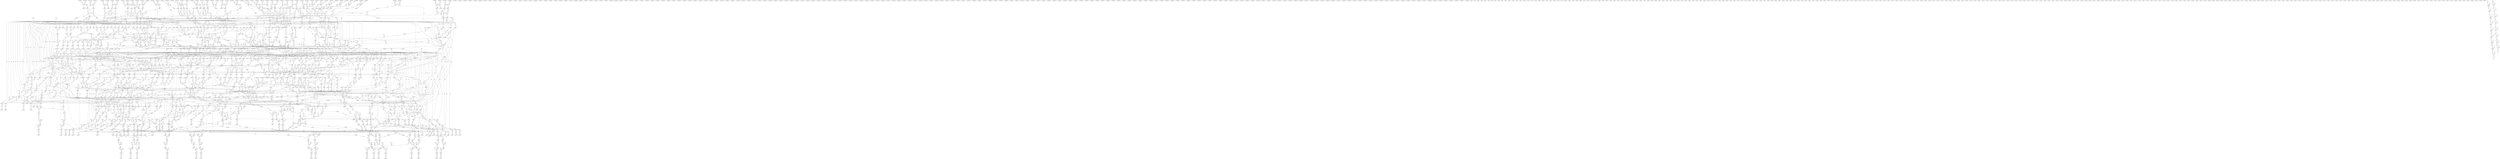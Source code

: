 Digraph G {
"dct_io_ptr[0]_1_l" [label="dct_io_ptr[0]", att1=var, att2=inte, att3=short];
"dct_io_ptr[1]_1_l" [label="dct_io_ptr[1]", att1=var, att2=inte, att3=short];
"dct_io_ptr[2]_1_l" [label="dct_io_ptr[2]", att1=var, att2=inte, att3=short];
"dct_io_ptr[3]_1_l" [label="dct_io_ptr[3]", att1=var, att2=inte, att3=short];
"dct_io_ptr[4]_1_l" [label="dct_io_ptr[4]", att1=var, att2=inte, att3=short];
"dct_io_ptr[5]_1_l" [label="dct_io_ptr[5]", att1=var, att2=inte, att3=short];
"dct_io_ptr[6]_1_l" [label="dct_io_ptr[6]", att1=var, att2=inte, att3=short];
"dct_io_ptr[7]_1_l" [label="dct_io_ptr[7]", att1=var, att2=inte, att3=short];
"dct_io_ptr[8]_1_l" [label="dct_io_ptr[8]", att1=var, att2=inte, att3=short];
"dct_io_ptr[9]_1_l" [label="dct_io_ptr[9]", att1=var, att2=inte, att3=short];
"dct_io_ptr[10]_1_l" [label="dct_io_ptr[10]", att1=var, att2=inte, att3=short];
"dct_io_ptr[11]_1_l" [label="dct_io_ptr[11]", att1=var, att2=inte, att3=short];
"dct_io_ptr[12]_1_l" [label="dct_io_ptr[12]", att1=var, att2=inte, att3=short];
"dct_io_ptr[13]_1_l" [label="dct_io_ptr[13]", att1=var, att2=inte, att3=short];
"dct_io_ptr[14]_1_l" [label="dct_io_ptr[14]", att1=var, att2=inte, att3=short];
"dct_io_ptr[15]_1_l" [label="dct_io_ptr[15]", att1=var, att2=inte, att3=short];
"dct_io_ptr[16]_1_l" [label="dct_io_ptr[16]", att1=var, att2=inte, att3=short];
"dct_io_ptr[17]_1_l" [label="dct_io_ptr[17]", att1=var, att2=inte, att3=short];
"dct_io_ptr[18]_1_l" [label="dct_io_ptr[18]", att1=var, att2=inte, att3=short];
"dct_io_ptr[19]_1_l" [label="dct_io_ptr[19]", att1=var, att2=inte, att3=short];
"dct_io_ptr[20]_1_l" [label="dct_io_ptr[20]", att1=var, att2=inte, att3=short];
"dct_io_ptr[21]_1_l" [label="dct_io_ptr[21]", att1=var, att2=inte, att3=short];
"dct_io_ptr[22]_1_l" [label="dct_io_ptr[22]", att1=var, att2=inte, att3=short];
"dct_io_ptr[23]_1_l" [label="dct_io_ptr[23]", att1=var, att2=inte, att3=short];
"dct_io_ptr[24]_1_l" [label="dct_io_ptr[24]", att1=var, att2=inte, att3=short];
"dct_io_ptr[25]_1_l" [label="dct_io_ptr[25]", att1=var, att2=inte, att3=short];
"dct_io_ptr[26]_1_l" [label="dct_io_ptr[26]", att1=var, att2=inte, att3=short];
"dct_io_ptr[27]_1_l" [label="dct_io_ptr[27]", att1=var, att2=inte, att3=short];
"dct_io_ptr[28]_1_l" [label="dct_io_ptr[28]", att1=var, att2=inte, att3=short];
"dct_io_ptr[29]_1_l" [label="dct_io_ptr[29]", att1=var, att2=inte, att3=short];
"dct_io_ptr[30]_1_l" [label="dct_io_ptr[30]", att1=var, att2=inte, att3=short];
"dct_io_ptr[31]_1_l" [label="dct_io_ptr[31]", att1=var, att2=inte, att3=short];
"dct_io_ptr[32]_1_l" [label="dct_io_ptr[32]", att1=var, att2=inte, att3=short];
"dct_io_ptr[33]_1_l" [label="dct_io_ptr[33]", att1=var, att2=inte, att3=short];
"dct_io_ptr[34]_1_l" [label="dct_io_ptr[34]", att1=var, att2=inte, att3=short];
"dct_io_ptr[35]_1_l" [label="dct_io_ptr[35]", att1=var, att2=inte, att3=short];
"dct_io_ptr[36]_1_l" [label="dct_io_ptr[36]", att1=var, att2=inte, att3=short];
"dct_io_ptr[37]_1_l" [label="dct_io_ptr[37]", att1=var, att2=inte, att3=short];
"dct_io_ptr[38]_1_l" [label="dct_io_ptr[38]", att1=var, att2=inte, att3=short];
"dct_io_ptr[39]_1_l" [label="dct_io_ptr[39]", att1=var, att2=inte, att3=short];
"dct_io_ptr[40]_1_l" [label="dct_io_ptr[40]", att1=var, att2=inte, att3=short];
"dct_io_ptr[41]_1_l" [label="dct_io_ptr[41]", att1=var, att2=inte, att3=short];
"dct_io_ptr[42]_1_l" [label="dct_io_ptr[42]", att1=var, att2=inte, att3=short];
"dct_io_ptr[43]_1_l" [label="dct_io_ptr[43]", att1=var, att2=inte, att3=short];
"dct_io_ptr[44]_1_l" [label="dct_io_ptr[44]", att1=var, att2=inte, att3=short];
"dct_io_ptr[45]_1_l" [label="dct_io_ptr[45]", att1=var, att2=inte, att3=short];
"dct_io_ptr[46]_1_l" [label="dct_io_ptr[46]", att1=var, att2=inte, att3=short];
"dct_io_ptr[47]_1_l" [label="dct_io_ptr[47]", att1=var, att2=inte, att3=short];
"dct_io_ptr[48]_1_l" [label="dct_io_ptr[48]", att1=var, att2=inte, att3=short];
"dct_io_ptr[49]_1_l" [label="dct_io_ptr[49]", att1=var, att2=inte, att3=short];
"dct_io_ptr[50]_1_l" [label="dct_io_ptr[50]", att1=var, att2=inte, att3=short];
"dct_io_ptr[51]_1_l" [label="dct_io_ptr[51]", att1=var, att2=inte, att3=short];
"dct_io_ptr[52]_1_l" [label="dct_io_ptr[52]", att1=var, att2=inte, att3=short];
"dct_io_ptr[53]_1_l" [label="dct_io_ptr[53]", att1=var, att2=inte, att3=short];
"dct_io_ptr[54]_1_l" [label="dct_io_ptr[54]", att1=var, att2=inte, att3=short];
"dct_io_ptr[55]_1_l" [label="dct_io_ptr[55]", att1=var, att2=inte, att3=short];
"dct_io_ptr[56]_1_l" [label="dct_io_ptr[56]", att1=var, att2=inte, att3=short];
"dct_io_ptr[57]_1_l" [label="dct_io_ptr[57]", att1=var, att2=inte, att3=short];
"dct_io_ptr[58]_1_l" [label="dct_io_ptr[58]", att1=var, att2=inte, att3=short];
"dct_io_ptr[59]_1_l" [label="dct_io_ptr[59]", att1=var, att2=inte, att3=short];
"dct_io_ptr[60]_1_l" [label="dct_io_ptr[60]", att1=var, att2=inte, att3=short];
"dct_io_ptr[61]_1_l" [label="dct_io_ptr[61]", att1=var, att2=inte, att3=short];
"dct_io_ptr[62]_1_l" [label="dct_io_ptr[62]", att1=var, att2=inte, att3=short];
"dct_io_ptr[63]_1_l" [label="dct_io_ptr[63]", att1=var, att2=inte, att3=short];
"dct_io_ptr[64]_1_l" [label="dct_io_ptr[64]", att1=var, att2=inte, att3=short];
"dct_io_ptr[65]_1_l" [label="dct_io_ptr[65]", att1=var, att2=inte, att3=short];
"dct_io_ptr[66]_1_l" [label="dct_io_ptr[66]", att1=var, att2=inte, att3=short];
"dct_io_ptr[67]_1_l" [label="dct_io_ptr[67]", att1=var, att2=inte, att3=short];
"dct_io_ptr[68]_1_l" [label="dct_io_ptr[68]", att1=var, att2=inte, att3=short];
"dct_io_ptr[69]_1_l" [label="dct_io_ptr[69]", att1=var, att2=inte, att3=short];
"dct_io_ptr[70]_1_l" [label="dct_io_ptr[70]", att1=var, att2=inte, att3=short];
"dct_io_ptr[71]_1_l" [label="dct_io_ptr[71]", att1=var, att2=inte, att3=short];
"dct_io_ptr[72]_1_l" [label="dct_io_ptr[72]", att1=var, att2=inte, att3=short];
"dct_io_ptr[73]_1_l" [label="dct_io_ptr[73]", att1=var, att2=inte, att3=short];
"dct_io_ptr[74]_1_l" [label="dct_io_ptr[74]", att1=var, att2=inte, att3=short];
"dct_io_ptr[75]_1_l" [label="dct_io_ptr[75]", att1=var, att2=inte, att3=short];
"dct_io_ptr[76]_1_l" [label="dct_io_ptr[76]", att1=var, att2=inte, att3=short];
"dct_io_ptr[77]_1_l" [label="dct_io_ptr[77]", att1=var, att2=inte, att3=short];
"dct_io_ptr[78]_1_l" [label="dct_io_ptr[78]", att1=var, att2=inte, att3=short];
"dct_io_ptr[79]_1_l" [label="dct_io_ptr[79]", att1=var, att2=inte, att3=short];
"dct_io_ptr[80]_1_l" [label="dct_io_ptr[80]", att1=var, att2=inte, att3=short];
"dct_io_ptr[81]_1_l" [label="dct_io_ptr[81]", att1=var, att2=inte, att3=short];
"dct_io_ptr[82]_1_l" [label="dct_io_ptr[82]", att1=var, att2=inte, att3=short];
"dct_io_ptr[83]_1_l" [label="dct_io_ptr[83]", att1=var, att2=inte, att3=short];
"dct_io_ptr[84]_1_l" [label="dct_io_ptr[84]", att1=var, att2=inte, att3=short];
"dct_io_ptr[85]_1_l" [label="dct_io_ptr[85]", att1=var, att2=inte, att3=short];
"dct_io_ptr[86]_1_l" [label="dct_io_ptr[86]", att1=var, att2=inte, att3=short];
"dct_io_ptr[87]_1_l" [label="dct_io_ptr[87]", att1=var, att2=inte, att3=short];
"dct_io_ptr[88]_1_l" [label="dct_io_ptr[88]", att1=var, att2=inte, att3=short];
"dct_io_ptr[89]_1_l" [label="dct_io_ptr[89]", att1=var, att2=inte, att3=short];
"dct_io_ptr[90]_1_l" [label="dct_io_ptr[90]", att1=var, att2=inte, att3=short];
"dct_io_ptr[91]_1_l" [label="dct_io_ptr[91]", att1=var, att2=inte, att3=short];
"dct_io_ptr[92]_1_l" [label="dct_io_ptr[92]", att1=var, att2=inte, att3=short];
"dct_io_ptr[93]_1_l" [label="dct_io_ptr[93]", att1=var, att2=inte, att3=short];
"dct_io_ptr[94]_1_l" [label="dct_io_ptr[94]", att1=var, att2=inte, att3=short];
"dct_io_ptr[95]_1_l" [label="dct_io_ptr[95]", att1=var, att2=inte, att3=short];
"dct_io_ptr[96]_1_l" [label="dct_io_ptr[96]", att1=var, att2=inte, att3=short];
"dct_io_ptr[97]_1_l" [label="dct_io_ptr[97]", att1=var, att2=inte, att3=short];
"dct_io_ptr[98]_1_l" [label="dct_io_ptr[98]", att1=var, att2=inte, att3=short];
"dct_io_ptr[99]_1_l" [label="dct_io_ptr[99]", att1=var, att2=inte, att3=short];
"dct_io_ptr[100]_1_l" [label="dct_io_ptr[100]", att1=var, att2=inte, att3=short];
"dct_io_ptr[101]_1_l" [label="dct_io_ptr[101]", att1=var, att2=inte, att3=short];
"dct_io_ptr[102]_1_l" [label="dct_io_ptr[102]", att1=var, att2=inte, att3=short];
"dct_io_ptr[103]_1_l" [label="dct_io_ptr[103]", att1=var, att2=inte, att3=short];
"dct_io_ptr[104]_1_l" [label="dct_io_ptr[104]", att1=var, att2=inte, att3=short];
"dct_io_ptr[105]_1_l" [label="dct_io_ptr[105]", att1=var, att2=inte, att3=short];
"dct_io_ptr[106]_1_l" [label="dct_io_ptr[106]", att1=var, att2=inte, att3=short];
"dct_io_ptr[107]_1_l" [label="dct_io_ptr[107]", att1=var, att2=inte, att3=short];
"dct_io_ptr[108]_1_l" [label="dct_io_ptr[108]", att1=var, att2=inte, att3=short];
"dct_io_ptr[109]_1_l" [label="dct_io_ptr[109]", att1=var, att2=inte, att3=short];
"dct_io_ptr[110]_1_l" [label="dct_io_ptr[110]", att1=var, att2=inte, att3=short];
"dct_io_ptr[111]_1_l" [label="dct_io_ptr[111]", att1=var, att2=inte, att3=short];
"dct_io_ptr[112]_1_l" [label="dct_io_ptr[112]", att1=var, att2=inte, att3=short];
"dct_io_ptr[113]_1_l" [label="dct_io_ptr[113]", att1=var, att2=inte, att3=short];
"dct_io_ptr[114]_1_l" [label="dct_io_ptr[114]", att1=var, att2=inte, att3=short];
"dct_io_ptr[115]_1_l" [label="dct_io_ptr[115]", att1=var, att2=inte, att3=short];
"dct_io_ptr[116]_1_l" [label="dct_io_ptr[116]", att1=var, att2=inte, att3=short];
"dct_io_ptr[117]_1_l" [label="dct_io_ptr[117]", att1=var, att2=inte, att3=short];
"dct_io_ptr[118]_1_l" [label="dct_io_ptr[118]", att1=var, att2=inte, att3=short];
"dct_io_ptr[119]_1_l" [label="dct_io_ptr[119]", att1=var, att2=inte, att3=short];
"dct_io_ptr[120]_1_l" [label="dct_io_ptr[120]", att1=var, att2=inte, att3=short];
"dct_io_ptr[121]_1_l" [label="dct_io_ptr[121]", att1=var, att2=inte, att3=short];
"dct_io_ptr[122]_1_l" [label="dct_io_ptr[122]", att1=var, att2=inte, att3=short];
"dct_io_ptr[123]_1_l" [label="dct_io_ptr[123]", att1=var, att2=inte, att3=short];
"dct_io_ptr[124]_1_l" [label="dct_io_ptr[124]", att1=var, att2=inte, att3=short];
"dct_io_ptr[125]_1_l" [label="dct_io_ptr[125]", att1=var, att2=inte, att3=short];
"dct_io_ptr[126]_1_l" [label="dct_io_ptr[126]", att1=var, att2=inte, att3=short];
"dct_io_ptr[127]_1_l" [label="dct_io_ptr[127]", att1=var, att2=inte, att3=short];
"dct_io_ptr[128]_1_l" [label="dct_io_ptr[128]", att1=var, att2=inte, att3=short];
"dct_io_ptr[129]_1_l" [label="dct_io_ptr[129]", att1=var, att2=inte, att3=short];
"dct_io_ptr[130]_1_l" [label="dct_io_ptr[130]", att1=var, att2=inte, att3=short];
"dct_io_ptr[131]_1_l" [label="dct_io_ptr[131]", att1=var, att2=inte, att3=short];
"dct_io_ptr[132]_1_l" [label="dct_io_ptr[132]", att1=var, att2=inte, att3=short];
"dct_io_ptr[133]_1_l" [label="dct_io_ptr[133]", att1=var, att2=inte, att3=short];
"dct_io_ptr[134]_1_l" [label="dct_io_ptr[134]", att1=var, att2=inte, att3=short];
"dct_io_ptr[135]_1_l" [label="dct_io_ptr[135]", att1=var, att2=inte, att3=short];
"dct_io_ptr[136]_1_l" [label="dct_io_ptr[136]", att1=var, att2=inte, att3=short];
"dct_io_ptr[137]_1_l" [label="dct_io_ptr[137]", att1=var, att2=inte, att3=short];
"dct_io_ptr[138]_1_l" [label="dct_io_ptr[138]", att1=var, att2=inte, att3=short];
"dct_io_ptr[139]_1_l" [label="dct_io_ptr[139]", att1=var, att2=inte, att3=short];
"dct_io_ptr[140]_1_l" [label="dct_io_ptr[140]", att1=var, att2=inte, att3=short];
"dct_io_ptr[141]_1_l" [label="dct_io_ptr[141]", att1=var, att2=inte, att3=short];
"dct_io_ptr[142]_1_l" [label="dct_io_ptr[142]", att1=var, att2=inte, att3=short];
"dct_io_ptr[143]_1_l" [label="dct_io_ptr[143]", att1=var, att2=inte, att3=short];
"dct_io_ptr[144]_1_l" [label="dct_io_ptr[144]", att1=var, att2=inte, att3=short];
"dct_io_ptr[145]_1_l" [label="dct_io_ptr[145]", att1=var, att2=inte, att3=short];
"dct_io_ptr[146]_1_l" [label="dct_io_ptr[146]", att1=var, att2=inte, att3=short];
"dct_io_ptr[147]_1_l" [label="dct_io_ptr[147]", att1=var, att2=inte, att3=short];
"dct_io_ptr[148]_1_l" [label="dct_io_ptr[148]", att1=var, att2=inte, att3=short];
"dct_io_ptr[149]_1_l" [label="dct_io_ptr[149]", att1=var, att2=inte, att3=short];
"dct_io_ptr[150]_1_l" [label="dct_io_ptr[150]", att1=var, att2=inte, att3=short];
"dct_io_ptr[151]_1_l" [label="dct_io_ptr[151]", att1=var, att2=inte, att3=short];
"dct_io_ptr[152]_1_l" [label="dct_io_ptr[152]", att1=var, att2=inte, att3=short];
"dct_io_ptr[153]_1_l" [label="dct_io_ptr[153]", att1=var, att2=inte, att3=short];
"dct_io_ptr[154]_1_l" [label="dct_io_ptr[154]", att1=var, att2=inte, att3=short];
"dct_io_ptr[155]_1_l" [label="dct_io_ptr[155]", att1=var, att2=inte, att3=short];
"dct_io_ptr[156]_1_l" [label="dct_io_ptr[156]", att1=var, att2=inte, att3=short];
"dct_io_ptr[157]_1_l" [label="dct_io_ptr[157]", att1=var, att2=inte, att3=short];
"dct_io_ptr[158]_1_l" [label="dct_io_ptr[158]", att1=var, att2=inte, att3=short];
"dct_io_ptr[159]_1_l" [label="dct_io_ptr[159]", att1=var, att2=inte, att3=short];
"dct_io_ptr[160]_1_l" [label="dct_io_ptr[160]", att1=var, att2=inte, att3=short];
"dct_io_ptr[161]_1_l" [label="dct_io_ptr[161]", att1=var, att2=inte, att3=short];
"dct_io_ptr[162]_1_l" [label="dct_io_ptr[162]", att1=var, att2=inte, att3=short];
"dct_io_ptr[163]_1_l" [label="dct_io_ptr[163]", att1=var, att2=inte, att3=short];
"dct_io_ptr[164]_1_l" [label="dct_io_ptr[164]", att1=var, att2=inte, att3=short];
"dct_io_ptr[165]_1_l" [label="dct_io_ptr[165]", att1=var, att2=inte, att3=short];
"dct_io_ptr[166]_1_l" [label="dct_io_ptr[166]", att1=var, att2=inte, att3=short];
"dct_io_ptr[167]_1_l" [label="dct_io_ptr[167]", att1=var, att2=inte, att3=short];
"dct_io_ptr[168]_1_l" [label="dct_io_ptr[168]", att1=var, att2=inte, att3=short];
"dct_io_ptr[169]_1_l" [label="dct_io_ptr[169]", att1=var, att2=inte, att3=short];
"dct_io_ptr[170]_1_l" [label="dct_io_ptr[170]", att1=var, att2=inte, att3=short];
"dct_io_ptr[171]_1_l" [label="dct_io_ptr[171]", att1=var, att2=inte, att3=short];
"dct_io_ptr[172]_1_l" [label="dct_io_ptr[172]", att1=var, att2=inte, att3=short];
"dct_io_ptr[173]_1_l" [label="dct_io_ptr[173]", att1=var, att2=inte, att3=short];
"dct_io_ptr[174]_1_l" [label="dct_io_ptr[174]", att1=var, att2=inte, att3=short];
"dct_io_ptr[175]_1_l" [label="dct_io_ptr[175]", att1=var, att2=inte, att3=short];
"dct_io_ptr[176]_1_l" [label="dct_io_ptr[176]", att1=var, att2=inte, att3=short];
"dct_io_ptr[177]_1_l" [label="dct_io_ptr[177]", att1=var, att2=inte, att3=short];
"dct_io_ptr[178]_1_l" [label="dct_io_ptr[178]", att1=var, att2=inte, att3=short];
"dct_io_ptr[179]_1_l" [label="dct_io_ptr[179]", att1=var, att2=inte, att3=short];
"dct_io_ptr[180]_1_l" [label="dct_io_ptr[180]", att1=var, att2=inte, att3=short];
"dct_io_ptr[181]_1_l" [label="dct_io_ptr[181]", att1=var, att2=inte, att3=short];
"dct_io_ptr[182]_1_l" [label="dct_io_ptr[182]", att1=var, att2=inte, att3=short];
"dct_io_ptr[183]_1_l" [label="dct_io_ptr[183]", att1=var, att2=inte, att3=short];
"dct_io_ptr[184]_1_l" [label="dct_io_ptr[184]", att1=var, att2=inte, att3=short];
"dct_io_ptr[185]_1_l" [label="dct_io_ptr[185]", att1=var, att2=inte, att3=short];
"dct_io_ptr[186]_1_l" [label="dct_io_ptr[186]", att1=var, att2=inte, att3=short];
"dct_io_ptr[187]_1_l" [label="dct_io_ptr[187]", att1=var, att2=inte, att3=short];
"dct_io_ptr[188]_1_l" [label="dct_io_ptr[188]", att1=var, att2=inte, att3=short];
"dct_io_ptr[189]_1_l" [label="dct_io_ptr[189]", att1=var, att2=inte, att3=short];
"dct_io_ptr[190]_1_l" [label="dct_io_ptr[190]", att1=var, att2=inte, att3=short];
"dct_io_ptr[191]_1_l" [label="dct_io_ptr[191]", att1=var, att2=inte, att3=short];
"dct_io_ptr[192]_1_l" [label="dct_io_ptr[192]", att1=var, att2=inte, att3=short];
"dct_io_ptr[193]_1_l" [label="dct_io_ptr[193]", att1=var, att2=inte, att3=short];
"dct_io_ptr[194]_1_l" [label="dct_io_ptr[194]", att1=var, att2=inte, att3=short];
"dct_io_ptr[195]_1_l" [label="dct_io_ptr[195]", att1=var, att2=inte, att3=short];
"dct_io_ptr[196]_1_l" [label="dct_io_ptr[196]", att1=var, att2=inte, att3=short];
"dct_io_ptr[197]_1_l" [label="dct_io_ptr[197]", att1=var, att2=inte, att3=short];
"dct_io_ptr[198]_1_l" [label="dct_io_ptr[198]", att1=var, att2=inte, att3=short];
"dct_io_ptr[199]_1_l" [label="dct_io_ptr[199]", att1=var, att2=inte, att3=short];
"dct_io_ptr[200]_1_l" [label="dct_io_ptr[200]", att1=var, att2=inte, att3=short];
"dct_io_ptr[201]_1_l" [label="dct_io_ptr[201]", att1=var, att2=inte, att3=short];
"dct_io_ptr[202]_1_l" [label="dct_io_ptr[202]", att1=var, att2=inte, att3=short];
"dct_io_ptr[203]_1_l" [label="dct_io_ptr[203]", att1=var, att2=inte, att3=short];
"dct_io_ptr[204]_1_l" [label="dct_io_ptr[204]", att1=var, att2=inte, att3=short];
"dct_io_ptr[205]_1_l" [label="dct_io_ptr[205]", att1=var, att2=inte, att3=short];
"dct_io_ptr[206]_1_l" [label="dct_io_ptr[206]", att1=var, att2=inte, att3=short];
"dct_io_ptr[207]_1_l" [label="dct_io_ptr[207]", att1=var, att2=inte, att3=short];
"dct_io_ptr[208]_1_l" [label="dct_io_ptr[208]", att1=var, att2=inte, att3=short];
"dct_io_ptr[209]_1_l" [label="dct_io_ptr[209]", att1=var, att2=inte, att3=short];
"dct_io_ptr[210]_1_l" [label="dct_io_ptr[210]", att1=var, att2=inte, att3=short];
"dct_io_ptr[211]_1_l" [label="dct_io_ptr[211]", att1=var, att2=inte, att3=short];
"dct_io_ptr[212]_1_l" [label="dct_io_ptr[212]", att1=var, att2=inte, att3=short];
"dct_io_ptr[213]_1_l" [label="dct_io_ptr[213]", att1=var, att2=inte, att3=short];
"dct_io_ptr[214]_1_l" [label="dct_io_ptr[214]", att1=var, att2=inte, att3=short];
"dct_io_ptr[215]_1_l" [label="dct_io_ptr[215]", att1=var, att2=inte, att3=short];
"dct_io_ptr[216]_1_l" [label="dct_io_ptr[216]", att1=var, att2=inte, att3=short];
"dct_io_ptr[217]_1_l" [label="dct_io_ptr[217]", att1=var, att2=inte, att3=short];
"dct_io_ptr[218]_1_l" [label="dct_io_ptr[218]", att1=var, att2=inte, att3=short];
"dct_io_ptr[219]_1_l" [label="dct_io_ptr[219]", att1=var, att2=inte, att3=short];
"dct_io_ptr[220]_1_l" [label="dct_io_ptr[220]", att1=var, att2=inte, att3=short];
"dct_io_ptr[221]_1_l" [label="dct_io_ptr[221]", att1=var, att2=inte, att3=short];
"dct_io_ptr[222]_1_l" [label="dct_io_ptr[222]", att1=var, att2=inte, att3=short];
"dct_io_ptr[223]_1_l" [label="dct_io_ptr[223]", att1=var, att2=inte, att3=short];
"dct_io_ptr[224]_1_l" [label="dct_io_ptr[224]", att1=var, att2=inte, att3=short];
"dct_io_ptr[225]_1_l" [label="dct_io_ptr[225]", att1=var, att2=inte, att3=short];
"dct_io_ptr[226]_1_l" [label="dct_io_ptr[226]", att1=var, att2=inte, att3=short];
"dct_io_ptr[227]_1_l" [label="dct_io_ptr[227]", att1=var, att2=inte, att3=short];
"dct_io_ptr[228]_1_l" [label="dct_io_ptr[228]", att1=var, att2=inte, att3=short];
"dct_io_ptr[229]_1_l" [label="dct_io_ptr[229]", att1=var, att2=inte, att3=short];
"dct_io_ptr[230]_1_l" [label="dct_io_ptr[230]", att1=var, att2=inte, att3=short];
"dct_io_ptr[231]_1_l" [label="dct_io_ptr[231]", att1=var, att2=inte, att3=short];
"dct_io_ptr[232]_1_l" [label="dct_io_ptr[232]", att1=var, att2=inte, att3=short];
"dct_io_ptr[233]_1_l" [label="dct_io_ptr[233]", att1=var, att2=inte, att3=short];
"dct_io_ptr[234]_1_l" [label="dct_io_ptr[234]", att1=var, att2=inte, att3=short];
"dct_io_ptr[235]_1_l" [label="dct_io_ptr[235]", att1=var, att2=inte, att3=short];
"dct_io_ptr[236]_1_l" [label="dct_io_ptr[236]", att1=var, att2=inte, att3=short];
"dct_io_ptr[237]_1_l" [label="dct_io_ptr[237]", att1=var, att2=inte, att3=short];
"dct_io_ptr[238]_1_l" [label="dct_io_ptr[238]", att1=var, att2=inte, att3=short];
"dct_io_ptr[239]_1_l" [label="dct_io_ptr[239]", att1=var, att2=inte, att3=short];
"dct_io_ptr[240]_1_l" [label="dct_io_ptr[240]", att1=var, att2=inte, att3=short];
"dct_io_ptr[241]_1_l" [label="dct_io_ptr[241]", att1=var, att2=inte, att3=short];
"dct_io_ptr[242]_1_l" [label="dct_io_ptr[242]", att1=var, att2=inte, att3=short];
"dct_io_ptr[243]_1_l" [label="dct_io_ptr[243]", att1=var, att2=inte, att3=short];
"dct_io_ptr[244]_1_l" [label="dct_io_ptr[244]", att1=var, att2=inte, att3=short];
"dct_io_ptr[245]_1_l" [label="dct_io_ptr[245]", att1=var, att2=inte, att3=short];
"dct_io_ptr[246]_1_l" [label="dct_io_ptr[246]", att1=var, att2=inte, att3=short];
"dct_io_ptr[247]_1_l" [label="dct_io_ptr[247]", att1=var, att2=inte, att3=short];
"dct_io_ptr[248]_1_l" [label="dct_io_ptr[248]", att1=var, att2=inte, att3=short];
"dct_io_ptr[249]_1_l" [label="dct_io_ptr[249]", att1=var, att2=inte, att3=short];
"dct_io_ptr[250]_1_l" [label="dct_io_ptr[250]", att1=var, att2=inte, att3=short];
"dct_io_ptr[251]_1_l" [label="dct_io_ptr[251]", att1=var, att2=inte, att3=short];
"dct_io_ptr[252]_1_l" [label="dct_io_ptr[252]", att1=var, att2=inte, att3=short];
"dct_io_ptr[253]_1_l" [label="dct_io_ptr[253]", att1=var, att2=inte, att3=short];
"dct_io_ptr[254]_1_l" [label="dct_io_ptr[254]", att1=var, att2=inte, att3=short];
"dct_io_ptr[255]_1_l" [label="dct_io_ptr[255]", att1=var, att2=inte, att3=short];
"dct_o[0]_1_l" [label="dct_o[0]", att1=var, att2=inte, att3=short];
"dct_o[1]_1_l" [label="dct_o[1]", att1=var, att2=inte, att3=short];
"dct_o[2]_1_l" [label="dct_o[2]", att1=var, att2=inte, att3=short];
"dct_o[3]_1_l" [label="dct_o[3]", att1=var, att2=inte, att3=short];
"dct_o[4]_1_l" [label="dct_o[4]", att1=var, att2=inte, att3=short];
"dct_o[5]_1_l" [label="dct_o[5]", att1=var, att2=inte, att3=short];
"dct_o[6]_1_l" [label="dct_o[6]", att1=var, att2=inte, att3=short];
"dct_o[7]_1_l" [label="dct_o[7]", att1=var, att2=inte, att3=short];
"dct_o[8]_1_l" [label="dct_o[8]", att1=var, att2=inte, att3=short];
"dct_o[9]_1_l" [label="dct_o[9]", att1=var, att2=inte, att3=short];
"dct_o[10]_1_l" [label="dct_o[10]", att1=var, att2=inte, att3=short];
"dct_o[11]_1_l" [label="dct_o[11]", att1=var, att2=inte, att3=short];
"dct_o[12]_1_l" [label="dct_o[12]", att1=var, att2=inte, att3=short];
"dct_o[13]_1_l" [label="dct_o[13]", att1=var, att2=inte, att3=short];
"dct_o[14]_1_l" [label="dct_o[14]", att1=var, att2=inte, att3=short];
"dct_o[15]_1_l" [label="dct_o[15]", att1=var, att2=inte, att3=short];
"dct_o[16]_1_l" [label="dct_o[16]", att1=var, att2=inte, att3=short];
"dct_o[17]_1_l" [label="dct_o[17]", att1=var, att2=inte, att3=short];
"dct_o[18]_1_l" [label="dct_o[18]", att1=var, att2=inte, att3=short];
"dct_o[19]_1_l" [label="dct_o[19]", att1=var, att2=inte, att3=short];
"dct_o[20]_1_l" [label="dct_o[20]", att1=var, att2=inte, att3=short];
"dct_o[21]_1_l" [label="dct_o[21]", att1=var, att2=inte, att3=short];
"dct_o[22]_1_l" [label="dct_o[22]", att1=var, att2=inte, att3=short];
"dct_o[23]_1_l" [label="dct_o[23]", att1=var, att2=inte, att3=short];
"dct_o[24]_1_l" [label="dct_o[24]", att1=var, att2=inte, att3=short];
"dct_o[25]_1_l" [label="dct_o[25]", att1=var, att2=inte, att3=short];
"dct_o[26]_1_l" [label="dct_o[26]", att1=var, att2=inte, att3=short];
"dct_o[27]_1_l" [label="dct_o[27]", att1=var, att2=inte, att3=short];
"dct_o[28]_1_l" [label="dct_o[28]", att1=var, att2=inte, att3=short];
"dct_o[29]_1_l" [label="dct_o[29]", att1=var, att2=inte, att3=short];
"dct_o[30]_1_l" [label="dct_o[30]", att1=var, att2=inte, att3=short];
"dct_o[31]_1_l" [label="dct_o[31]", att1=var, att2=inte, att3=short];
"dct_o[32]_1_l" [label="dct_o[32]", att1=var, att2=inte, att3=short];
"dct_o[33]_1_l" [label="dct_o[33]", att1=var, att2=inte, att3=short];
"dct_o[34]_1_l" [label="dct_o[34]", att1=var, att2=inte, att3=short];
"dct_o[35]_1_l" [label="dct_o[35]", att1=var, att2=inte, att3=short];
"dct_o[36]_1_l" [label="dct_o[36]", att1=var, att2=inte, att3=short];
"dct_o[37]_1_l" [label="dct_o[37]", att1=var, att2=inte, att3=short];
"dct_o[38]_1_l" [label="dct_o[38]", att1=var, att2=inte, att3=short];
"dct_o[39]_1_l" [label="dct_o[39]", att1=var, att2=inte, att3=short];
"dct_o[40]_1_l" [label="dct_o[40]", att1=var, att2=inte, att3=short];
"dct_o[41]_1_l" [label="dct_o[41]", att1=var, att2=inte, att3=short];
"dct_o[42]_1_l" [label="dct_o[42]", att1=var, att2=inte, att3=short];
"dct_o[43]_1_l" [label="dct_o[43]", att1=var, att2=inte, att3=short];
"dct_o[44]_1_l" [label="dct_o[44]", att1=var, att2=inte, att3=short];
"dct_o[45]_1_l" [label="dct_o[45]", att1=var, att2=inte, att3=short];
"dct_o[46]_1_l" [label="dct_o[46]", att1=var, att2=inte, att3=short];
"dct_o[47]_1_l" [label="dct_o[47]", att1=var, att2=inte, att3=short];
"dct_o[48]_1_l" [label="dct_o[48]", att1=var, att2=inte, att3=short];
"dct_o[49]_1_l" [label="dct_o[49]", att1=var, att2=inte, att3=short];
"dct_o[50]_1_l" [label="dct_o[50]", att1=var, att2=inte, att3=short];
"dct_o[51]_1_l" [label="dct_o[51]", att1=var, att2=inte, att3=short];
"dct_o[52]_1_l" [label="dct_o[52]", att1=var, att2=inte, att3=short];
"dct_o[53]_1_l" [label="dct_o[53]", att1=var, att2=inte, att3=short];
"dct_o[54]_1_l" [label="dct_o[54]", att1=var, att2=inte, att3=short];
"dct_o[55]_1_l" [label="dct_o[55]", att1=var, att2=inte, att3=short];
"dct_o[56]_1_l" [label="dct_o[56]", att1=var, att2=inte, att3=short];
"dct_o[57]_1_l" [label="dct_o[57]", att1=var, att2=inte, att3=short];
"dct_o[58]_1_l" [label="dct_o[58]", att1=var, att2=inte, att3=short];
"dct_o[59]_1_l" [label="dct_o[59]", att1=var, att2=inte, att3=short];
"dct_o[60]_1_l" [label="dct_o[60]", att1=var, att2=inte, att3=short];
"dct_o[61]_1_l" [label="dct_o[61]", att1=var, att2=inte, att3=short];
"dct_o[62]_1_l" [label="dct_o[62]", att1=var, att2=inte, att3=short];
"dct_o[63]_1_l" [label="dct_o[63]", att1=var, att2=inte, att3=short];
"dct_o[64]_1_l" [label="dct_o[64]", att1=var, att2=inte, att3=short];
"dct_o[65]_1_l" [label="dct_o[65]", att1=var, att2=inte, att3=short];
"dct_o[66]_1_l" [label="dct_o[66]", att1=var, att2=inte, att3=short];
"dct_o[67]_1_l" [label="dct_o[67]", att1=var, att2=inte, att3=short];
"dct_o[68]_1_l" [label="dct_o[68]", att1=var, att2=inte, att3=short];
"dct_o[69]_1_l" [label="dct_o[69]", att1=var, att2=inte, att3=short];
"dct_o[70]_1_l" [label="dct_o[70]", att1=var, att2=inte, att3=short];
"dct_o[71]_1_l" [label="dct_o[71]", att1=var, att2=inte, att3=short];
"dct_o[72]_1_l" [label="dct_o[72]", att1=var, att2=inte, att3=short];
"dct_o[73]_1_l" [label="dct_o[73]", att1=var, att2=inte, att3=short];
"dct_o[74]_1_l" [label="dct_o[74]", att1=var, att2=inte, att3=short];
"dct_o[75]_1_l" [label="dct_o[75]", att1=var, att2=inte, att3=short];
"dct_o[76]_1_l" [label="dct_o[76]", att1=var, att2=inte, att3=short];
"dct_o[77]_1_l" [label="dct_o[77]", att1=var, att2=inte, att3=short];
"dct_o[78]_1_l" [label="dct_o[78]", att1=var, att2=inte, att3=short];
"dct_o[79]_1_l" [label="dct_o[79]", att1=var, att2=inte, att3=short];
"dct_o[80]_1_l" [label="dct_o[80]", att1=var, att2=inte, att3=short];
"dct_o[81]_1_l" [label="dct_o[81]", att1=var, att2=inte, att3=short];
"dct_o[82]_1_l" [label="dct_o[82]", att1=var, att2=inte, att3=short];
"dct_o[83]_1_l" [label="dct_o[83]", att1=var, att2=inte, att3=short];
"dct_o[84]_1_l" [label="dct_o[84]", att1=var, att2=inte, att3=short];
"dct_o[85]_1_l" [label="dct_o[85]", att1=var, att2=inte, att3=short];
"dct_o[86]_1_l" [label="dct_o[86]", att1=var, att2=inte, att3=short];
"dct_o[87]_1_l" [label="dct_o[87]", att1=var, att2=inte, att3=short];
"dct_o[88]_1_l" [label="dct_o[88]", att1=var, att2=inte, att3=short];
"dct_o[89]_1_l" [label="dct_o[89]", att1=var, att2=inte, att3=short];
"dct_o[90]_1_l" [label="dct_o[90]", att1=var, att2=inte, att3=short];
"dct_o[91]_1_l" [label="dct_o[91]", att1=var, att2=inte, att3=short];
"dct_o[92]_1_l" [label="dct_o[92]", att1=var, att2=inte, att3=short];
"dct_o[93]_1_l" [label="dct_o[93]", att1=var, att2=inte, att3=short];
"dct_o[94]_1_l" [label="dct_o[94]", att1=var, att2=inte, att3=short];
"dct_o[95]_1_l" [label="dct_o[95]", att1=var, att2=inte, att3=short];
"dct_o[96]_1_l" [label="dct_o[96]", att1=var, att2=inte, att3=short];
"dct_o[97]_1_l" [label="dct_o[97]", att1=var, att2=inte, att3=short];
"dct_o[98]_1_l" [label="dct_o[98]", att1=var, att2=inte, att3=short];
"dct_o[99]_1_l" [label="dct_o[99]", att1=var, att2=inte, att3=short];
"dct_o[100]_1_l" [label="dct_o[100]", att1=var, att2=inte, att3=short];
"dct_o[101]_1_l" [label="dct_o[101]", att1=var, att2=inte, att3=short];
"dct_o[102]_1_l" [label="dct_o[102]", att1=var, att2=inte, att3=short];
"dct_o[103]_1_l" [label="dct_o[103]", att1=var, att2=inte, att3=short];
"dct_o[104]_1_l" [label="dct_o[104]", att1=var, att2=inte, att3=short];
"dct_o[105]_1_l" [label="dct_o[105]", att1=var, att2=inte, att3=short];
"dct_o[106]_1_l" [label="dct_o[106]", att1=var, att2=inte, att3=short];
"dct_o[107]_1_l" [label="dct_o[107]", att1=var, att2=inte, att3=short];
"dct_o[108]_1_l" [label="dct_o[108]", att1=var, att2=inte, att3=short];
"dct_o[109]_1_l" [label="dct_o[109]", att1=var, att2=inte, att3=short];
"dct_o[110]_1_l" [label="dct_o[110]", att1=var, att2=inte, att3=short];
"dct_o[111]_1_l" [label="dct_o[111]", att1=var, att2=inte, att3=short];
"dct_o[112]_1_l" [label="dct_o[112]", att1=var, att2=inte, att3=short];
"dct_o[113]_1_l" [label="dct_o[113]", att1=var, att2=inte, att3=short];
"dct_o[114]_1_l" [label="dct_o[114]", att1=var, att2=inte, att3=short];
"dct_o[115]_1_l" [label="dct_o[115]", att1=var, att2=inte, att3=short];
"dct_o[116]_1_l" [label="dct_o[116]", att1=var, att2=inte, att3=short];
"dct_o[117]_1_l" [label="dct_o[117]", att1=var, att2=inte, att3=short];
"dct_o[118]_1_l" [label="dct_o[118]", att1=var, att2=inte, att3=short];
"dct_o[119]_1_l" [label="dct_o[119]", att1=var, att2=inte, att3=short];
"dct_o[120]_1_l" [label="dct_o[120]", att1=var, att2=inte, att3=short];
"dct_o[121]_1_l" [label="dct_o[121]", att1=var, att2=inte, att3=short];
"dct_o[122]_1_l" [label="dct_o[122]", att1=var, att2=inte, att3=short];
"dct_o[123]_1_l" [label="dct_o[123]", att1=var, att2=inte, att3=short];
"dct_o[124]_1_l" [label="dct_o[124]", att1=var, att2=inte, att3=short];
"dct_o[125]_1_l" [label="dct_o[125]", att1=var, att2=inte, att3=short];
"dct_o[126]_1_l" [label="dct_o[126]", att1=var, att2=inte, att3=short];
"dct_o[127]_1_l" [label="dct_o[127]", att1=var, att2=inte, att3=short];
"dct_o[128]_1_l" [label="dct_o[128]", att1=var, att2=inte, att3=short];
"dct_o[129]_1_l" [label="dct_o[129]", att1=var, att2=inte, att3=short];
"dct_o[130]_1_l" [label="dct_o[130]", att1=var, att2=inte, att3=short];
"dct_o[131]_1_l" [label="dct_o[131]", att1=var, att2=inte, att3=short];
"dct_o[132]_1_l" [label="dct_o[132]", att1=var, att2=inte, att3=short];
"dct_o[133]_1_l" [label="dct_o[133]", att1=var, att2=inte, att3=short];
"dct_o[134]_1_l" [label="dct_o[134]", att1=var, att2=inte, att3=short];
"dct_o[135]_1_l" [label="dct_o[135]", att1=var, att2=inte, att3=short];
"dct_o[136]_1_l" [label="dct_o[136]", att1=var, att2=inte, att3=short];
"dct_o[137]_1_l" [label="dct_o[137]", att1=var, att2=inte, att3=short];
"dct_o[138]_1_l" [label="dct_o[138]", att1=var, att2=inte, att3=short];
"dct_o[139]_1_l" [label="dct_o[139]", att1=var, att2=inte, att3=short];
"dct_o[140]_1_l" [label="dct_o[140]", att1=var, att2=inte, att3=short];
"dct_o[141]_1_l" [label="dct_o[141]", att1=var, att2=inte, att3=short];
"dct_o[142]_1_l" [label="dct_o[142]", att1=var, att2=inte, att3=short];
"dct_o[143]_1_l" [label="dct_o[143]", att1=var, att2=inte, att3=short];
"dct_o[144]_1_l" [label="dct_o[144]", att1=var, att2=inte, att3=short];
"dct_o[145]_1_l" [label="dct_o[145]", att1=var, att2=inte, att3=short];
"dct_o[146]_1_l" [label="dct_o[146]", att1=var, att2=inte, att3=short];
"dct_o[147]_1_l" [label="dct_o[147]", att1=var, att2=inte, att3=short];
"dct_o[148]_1_l" [label="dct_o[148]", att1=var, att2=inte, att3=short];
"dct_o[149]_1_l" [label="dct_o[149]", att1=var, att2=inte, att3=short];
"dct_o[150]_1_l" [label="dct_o[150]", att1=var, att2=inte, att3=short];
"dct_o[151]_1_l" [label="dct_o[151]", att1=var, att2=inte, att3=short];
"dct_o[152]_1_l" [label="dct_o[152]", att1=var, att2=inte, att3=short];
"dct_o[153]_1_l" [label="dct_o[153]", att1=var, att2=inte, att3=short];
"dct_o[154]_1_l" [label="dct_o[154]", att1=var, att2=inte, att3=short];
"dct_o[155]_1_l" [label="dct_o[155]", att1=var, att2=inte, att3=short];
"dct_o[156]_1_l" [label="dct_o[156]", att1=var, att2=inte, att3=short];
"dct_o[157]_1_l" [label="dct_o[157]", att1=var, att2=inte, att3=short];
"dct_o[158]_1_l" [label="dct_o[158]", att1=var, att2=inte, att3=short];
"dct_o[159]_1_l" [label="dct_o[159]", att1=var, att2=inte, att3=short];
"dct_o[160]_1_l" [label="dct_o[160]", att1=var, att2=inte, att3=short];
"dct_o[161]_1_l" [label="dct_o[161]", att1=var, att2=inte, att3=short];
"dct_o[162]_1_l" [label="dct_o[162]", att1=var, att2=inte, att3=short];
"dct_o[163]_1_l" [label="dct_o[163]", att1=var, att2=inte, att3=short];
"dct_o[164]_1_l" [label="dct_o[164]", att1=var, att2=inte, att3=short];
"dct_o[165]_1_l" [label="dct_o[165]", att1=var, att2=inte, att3=short];
"dct_o[166]_1_l" [label="dct_o[166]", att1=var, att2=inte, att3=short];
"dct_o[167]_1_l" [label="dct_o[167]", att1=var, att2=inte, att3=short];
"dct_o[168]_1_l" [label="dct_o[168]", att1=var, att2=inte, att3=short];
"dct_o[169]_1_l" [label="dct_o[169]", att1=var, att2=inte, att3=short];
"dct_o[170]_1_l" [label="dct_o[170]", att1=var, att2=inte, att3=short];
"dct_o[171]_1_l" [label="dct_o[171]", att1=var, att2=inte, att3=short];
"dct_o[172]_1_l" [label="dct_o[172]", att1=var, att2=inte, att3=short];
"dct_o[173]_1_l" [label="dct_o[173]", att1=var, att2=inte, att3=short];
"dct_o[174]_1_l" [label="dct_o[174]", att1=var, att2=inte, att3=short];
"dct_o[175]_1_l" [label="dct_o[175]", att1=var, att2=inte, att3=short];
"dct_o[176]_1_l" [label="dct_o[176]", att1=var, att2=inte, att3=short];
"dct_o[177]_1_l" [label="dct_o[177]", att1=var, att2=inte, att3=short];
"dct_o[178]_1_l" [label="dct_o[178]", att1=var, att2=inte, att3=short];
"dct_o[179]_1_l" [label="dct_o[179]", att1=var, att2=inte, att3=short];
"dct_o[180]_1_l" [label="dct_o[180]", att1=var, att2=inte, att3=short];
"dct_o[181]_1_l" [label="dct_o[181]", att1=var, att2=inte, att3=short];
"dct_o[182]_1_l" [label="dct_o[182]", att1=var, att2=inte, att3=short];
"dct_o[183]_1_l" [label="dct_o[183]", att1=var, att2=inte, att3=short];
"dct_o[184]_1_l" [label="dct_o[184]", att1=var, att2=inte, att3=short];
"dct_o[185]_1_l" [label="dct_o[185]", att1=var, att2=inte, att3=short];
"dct_o[186]_1_l" [label="dct_o[186]", att1=var, att2=inte, att3=short];
"dct_o[187]_1_l" [label="dct_o[187]", att1=var, att2=inte, att3=short];
"dct_o[188]_1_l" [label="dct_o[188]", att1=var, att2=inte, att3=short];
"dct_o[189]_1_l" [label="dct_o[189]", att1=var, att2=inte, att3=short];
"dct_o[190]_1_l" [label="dct_o[190]", att1=var, att2=inte, att3=short];
"dct_o[191]_1_l" [label="dct_o[191]", att1=var, att2=inte, att3=short];
"dct_o[192]_1_l" [label="dct_o[192]", att1=var, att2=inte, att3=short];
"dct_o[193]_1_l" [label="dct_o[193]", att1=var, att2=inte, att3=short];
"dct_o[194]_1_l" [label="dct_o[194]", att1=var, att2=inte, att3=short];
"dct_o[195]_1_l" [label="dct_o[195]", att1=var, att2=inte, att3=short];
"dct_o[196]_1_l" [label="dct_o[196]", att1=var, att2=inte, att3=short];
"dct_o[197]_1_l" [label="dct_o[197]", att1=var, att2=inte, att3=short];
"dct_o[198]_1_l" [label="dct_o[198]", att1=var, att2=inte, att3=short];
"dct_o[199]_1_l" [label="dct_o[199]", att1=var, att2=inte, att3=short];
"dct_o[200]_1_l" [label="dct_o[200]", att1=var, att2=inte, att3=short];
"dct_o[201]_1_l" [label="dct_o[201]", att1=var, att2=inte, att3=short];
"dct_o[202]_1_l" [label="dct_o[202]", att1=var, att2=inte, att3=short];
"dct_o[203]_1_l" [label="dct_o[203]", att1=var, att2=inte, att3=short];
"dct_o[204]_1_l" [label="dct_o[204]", att1=var, att2=inte, att3=short];
"dct_o[205]_1_l" [label="dct_o[205]", att1=var, att2=inte, att3=short];
"dct_o[206]_1_l" [label="dct_o[206]", att1=var, att2=inte, att3=short];
"dct_o[207]_1_l" [label="dct_o[207]", att1=var, att2=inte, att3=short];
"dct_o[208]_1_l" [label="dct_o[208]", att1=var, att2=inte, att3=short];
"dct_o[209]_1_l" [label="dct_o[209]", att1=var, att2=inte, att3=short];
"dct_o[210]_1_l" [label="dct_o[210]", att1=var, att2=inte, att3=short];
"dct_o[211]_1_l" [label="dct_o[211]", att1=var, att2=inte, att3=short];
"dct_o[212]_1_l" [label="dct_o[212]", att1=var, att2=inte, att3=short];
"dct_o[213]_1_l" [label="dct_o[213]", att1=var, att2=inte, att3=short];
"dct_o[214]_1_l" [label="dct_o[214]", att1=var, att2=inte, att3=short];
"dct_o[215]_1_l" [label="dct_o[215]", att1=var, att2=inte, att3=short];
"dct_o[216]_1_l" [label="dct_o[216]", att1=var, att2=inte, att3=short];
"dct_o[217]_1_l" [label="dct_o[217]", att1=var, att2=inte, att3=short];
"dct_o[218]_1_l" [label="dct_o[218]", att1=var, att2=inte, att3=short];
"dct_o[219]_1_l" [label="dct_o[219]", att1=var, att2=inte, att3=short];
"dct_o[220]_1_l" [label="dct_o[220]", att1=var, att2=inte, att3=short];
"dct_o[221]_1_l" [label="dct_o[221]", att1=var, att2=inte, att3=short];
"dct_o[222]_1_l" [label="dct_o[222]", att1=var, att2=inte, att3=short];
"dct_o[223]_1_l" [label="dct_o[223]", att1=var, att2=inte, att3=short];
"dct_o[224]_1_l" [label="dct_o[224]", att1=var, att2=inte, att3=short];
"dct_o[225]_1_l" [label="dct_o[225]", att1=var, att2=inte, att3=short];
"dct_o[226]_1_l" [label="dct_o[226]", att1=var, att2=inte, att3=short];
"dct_o[227]_1_l" [label="dct_o[227]", att1=var, att2=inte, att3=short];
"dct_o[228]_1_l" [label="dct_o[228]", att1=var, att2=inte, att3=short];
"dct_o[229]_1_l" [label="dct_o[229]", att1=var, att2=inte, att3=short];
"dct_o[230]_1_l" [label="dct_o[230]", att1=var, att2=inte, att3=short];
"dct_o[231]_1_l" [label="dct_o[231]", att1=var, att2=inte, att3=short];
"dct_o[232]_1_l" [label="dct_o[232]", att1=var, att2=inte, att3=short];
"dct_o[233]_1_l" [label="dct_o[233]", att1=var, att2=inte, att3=short];
"dct_o[234]_1_l" [label="dct_o[234]", att1=var, att2=inte, att3=short];
"dct_o[235]_1_l" [label="dct_o[235]", att1=var, att2=inte, att3=short];
"dct_o[236]_1_l" [label="dct_o[236]", att1=var, att2=inte, att3=short];
"dct_o[237]_1_l" [label="dct_o[237]", att1=var, att2=inte, att3=short];
"dct_o[238]_1_l" [label="dct_o[238]", att1=var, att2=inte, att3=short];
"dct_o[239]_1_l" [label="dct_o[239]", att1=var, att2=inte, att3=short];
"dct_o[240]_1_l" [label="dct_o[240]", att1=var, att2=inte, att3=short];
"dct_o[241]_1_l" [label="dct_o[241]", att1=var, att2=inte, att3=short];
"dct_o[242]_1_l" [label="dct_o[242]", att1=var, att2=inte, att3=short];
"dct_o[243]_1_l" [label="dct_o[243]", att1=var, att2=inte, att3=short];
"dct_o[244]_1_l" [label="dct_o[244]", att1=var, att2=inte, att3=short];
"dct_o[245]_1_l" [label="dct_o[245]", att1=var, att2=inte, att3=short];
"dct_o[246]_1_l" [label="dct_o[246]", att1=var, att2=inte, att3=short];
"dct_o[247]_1_l" [label="dct_o[247]", att1=var, att2=inte, att3=short];
"dct_o[248]_1_l" [label="dct_o[248]", att1=var, att2=inte, att3=short];
"dct_o[249]_1_l" [label="dct_o[249]", att1=var, att2=inte, att3=short];
"dct_o[250]_1_l" [label="dct_o[250]", att1=var, att2=inte, att3=short];
"dct_o[251]_1_l" [label="dct_o[251]", att1=var, att2=inte, att3=short];
"dct_o[252]_1_l" [label="dct_o[252]", att1=var, att2=inte, att3=short];
"dct_o[253]_1_l" [label="dct_o[253]", att1=var, att2=inte, att3=short];
"dct_o[254]_1_l" [label="dct_o[254]", att1=var, att2=inte, att3=short];
"dct_o[255]_1_l" [label="dct_o[255]", att1=var, att2=inte, att3=short];
"num_fdcts_1" [label="num_fdcts", att1=var, att2=inte, att3=int];
"const1" [label="11362", att1=const];
"c1_1" [label="c1", att1=var, att2=loc, att3=short];
"const1" -> "c1_1" [label="1", ord="1"];"const2" [label="9632", att1=const];
"c3_1" [label="c3", att1=var, att2=loc, att3=short];
"const2" -> "c3_1" [label="2", ord="2"];"const3" [label="6436", att1=const];
"c5_1" [label="c5", att1=var, att2=loc, att3=short];
"const3" -> "c5_1" [label="3", ord="3"];"const4" [label="2260", att1=const];
"c7_1" [label="c7", att1=var, att2=loc, att3=short];
"const4" -> "c7_1" [label="4", ord="4"];"const5" [label="46341", att1=const];
"c0_1" [label="c0", att1=var, att2=loc, att3=short];
"const5" -> "c0_1" [label="5", ord="5"];"const6" [label="10703", att1=const];
"c2_1" [label="c2", att1=var, att2=loc, att3=short];
"const6" -> "c2_1" [label="6", ord="6"];"const7" [label="4433", att1=const];
"c6_1" [label="c6", att1=var, att2=loc, att3=short];
"const7" -> "c6_1" [label="7", ord="7"];"const8" [label="0", att1=const];
"i_1_1" [label="i_1", att1=var, att2=loc, att3=int];
"const8" -> "i_1_1" [label="8", ord="8"];"f0_1" [label="f0", att1=var, att2=loc, att3=short];
"dct_io_ptr[0]_1_l" -> "f0_1" [label="9", ord="9"];"f1_1" [label="f1", att1=var, att2=loc, att3=short];
"dct_io_ptr[8]_1_l" -> "f1_1" [label="10", ord="10"];"f2_1" [label="f2", att1=var, att2=loc, att3=short];
"dct_io_ptr[16]_1_l" -> "f2_1" [label="11", ord="11"];"f3_1" [label="f3", att1=var, att2=loc, att3=short];
"dct_io_ptr[24]_1_l" -> "f3_1" [label="12", ord="12"];"f4_1" [label="f4", att1=var, att2=loc, att3=short];
"dct_io_ptr[32]_1_l" -> "f4_1" [label="13", ord="13"];"f5_1" [label="f5", att1=var, att2=loc, att3=short];
"dct_io_ptr[40]_1_l" -> "f5_1" [label="14", ord="14"];"f6_1" [label="f6", att1=var, att2=loc, att3=short];
"dct_io_ptr[48]_1_l" -> "f6_1" [label="15", ord="15"];"f7_1" [label="f7", att1=var, att2=loc, att3=short];
"dct_io_ptr[56]_1_l" -> "f7_1" [label="16", ord="16"];"op1" [label="+", att1=op];
"f7_1" -> "op1" [label="17", ord="17", pos="r"];"f0_1" -> "op1" [label="18", ord="18", pos="l"];"temp1" [label="temp1", att1=var, att2=loc, att3=float];
"op1" -> "temp1" [label="19", ord="19"];"g0_1" [label="g0", att1=var, att2=loc, att3=int];
"temp1" -> "g0_1" [label="20", ord="20"];"op2" [label="-", att1=op];
"f7_1" -> "op2" [label="21", ord="21", pos="r"];"f0_1" -> "op2" [label="22", ord="22", pos="l"];"temp2" [label="temp2", att1=var, att2=loc, att3=float];
"op2" -> "temp2" [label="23", ord="23"];"h2_1" [label="h2", att1=var, att2=loc, att3=short];
"temp2" -> "h2_1" [label="24", ord="24"];"op3" [label="+", att1=op];
"f6_1" -> "op3" [label="25", ord="25", pos="r"];"f1_1" -> "op3" [label="26", ord="26", pos="l"];"temp3" [label="temp3", att1=var, att2=loc, att3=float];
"op3" -> "temp3" [label="27", ord="27"];"g1_1" [label="g1", att1=var, att2=loc, att3=int];
"temp3" -> "g1_1" [label="28", ord="28"];"op4" [label="-", att1=op];
"f6_1" -> "op4" [label="29", ord="29", pos="r"];"f1_1" -> "op4" [label="30", ord="30", pos="l"];"temp4" [label="temp4", att1=var, att2=loc, att3=float];
"op4" -> "temp4" [label="31", ord="31"];"h3_1" [label="h3", att1=var, att2=loc, att3=short];
"temp4" -> "h3_1" [label="32", ord="32"];"op5" [label="+", att1=op];
"f5_1" -> "op5" [label="33", ord="33", pos="r"];"f2_1" -> "op5" [label="34", ord="34", pos="l"];"temp5" [label="temp5", att1=var, att2=loc, att3=float];
"op5" -> "temp5" [label="35", ord="35"];"h1_1" [label="h1", att1=var, att2=loc, att3=int];
"temp5" -> "h1_1" [label="36", ord="36"];"op6" [label="-", att1=op];
"f5_1" -> "op6" [label="37", ord="37", pos="r"];"f2_1" -> "op6" [label="38", ord="38", pos="l"];"temp6" [label="temp6", att1=var, att2=loc, att3=float];
"op6" -> "temp6" [label="39", ord="39"];"g3_1" [label="g3", att1=var, att2=loc, att3=short];
"temp6" -> "g3_1" [label="40", ord="40"];"op7" [label="+", att1=op];
"f4_1" -> "op7" [label="41", ord="41", pos="r"];"f3_1" -> "op7" [label="42", ord="42", pos="l"];"temp7" [label="temp7", att1=var, att2=loc, att3=float];
"op7" -> "temp7" [label="43", ord="43"];"h0_1" [label="h0", att1=var, att2=loc, att3=int];
"temp7" -> "h0_1" [label="44", ord="44"];"op8" [label="-", att1=op];
"f4_1" -> "op8" [label="45", ord="45", pos="r"];"f3_1" -> "op8" [label="46", ord="46", pos="l"];"temp8" [label="temp8", att1=var, att2=loc, att3=float];
"op8" -> "temp8" [label="47", ord="47"];"g2_1" [label="g2", att1=var, att2=loc, att3=short];
"temp8" -> "g2_1" [label="48", ord="48"];"op9" [label="+", att1=op];
"h0_1" -> "op9" [label="49", ord="49", pos="r"];"g0_1" -> "op9" [label="50", ord="50", pos="l"];"temp9" [label="temp9", att1=var, att2=loc, att3=float];
"op9" -> "temp9" [label="51", ord="51"];"p0_1" [label="p0", att1=var, att2=loc, att3=int];
"temp9" -> "p0_1" [label="52", ord="52"];"op10" [label="-", att1=op];
"h0_1" -> "op10" [label="53", ord="53", pos="r"];"g0_1" -> "op10" [label="54", ord="54", pos="l"];"temp10" [label="temp10", att1=var, att2=loc, att3=float];
"op10" -> "temp10" [label="55", ord="55"];"r0_1" [label="r0", att1=var, att2=loc, att3=short];
"temp10" -> "r0_1" [label="56", ord="56"];"op11" [label="+", att1=op];
"h1_1" -> "op11" [label="57", ord="57", pos="r"];"g1_1" -> "op11" [label="58", ord="58", pos="l"];"temp11" [label="temp11", att1=var, att2=loc, att3=float];
"op11" -> "temp11" [label="59", ord="59"];"p1_1" [label="p1", att1=var, att2=loc, att3=int];
"temp11" -> "p1_1" [label="60", ord="60"];"op12" [label="-", att1=op];
"h1_1" -> "op12" [label="61", ord="61", pos="r"];"g1_1" -> "op12" [label="62", ord="62", pos="l"];"temp12" [label="temp12", att1=var, att2=loc, att3=float];
"op12" -> "temp12" [label="63", ord="63"];"r1_1" [label="r1", att1=var, att2=loc, att3=short];
"temp12" -> "r1_1" [label="64", ord="64"];"q1_1" [label="q1", att1=var, att2=loc, att3=short];
"g2_1" -> "q1_1" [label="65", ord="65"];"s1_1" [label="s1", att1=var, att2=loc, att3=short];
"h2_1" -> "s1_1" [label="66", ord="66"];"op13" [label="+", att1=op];
"g3_1" -> "op13" [label="67", ord="67", pos="r"];"h3_1" -> "op13" [label="68", ord="68", pos="l"];"temp13" [label="temp13", att1=var, att2=loc, att3=float];
"op13" -> "temp13" [label="69", ord="69"];"s0a_1" [label="s0a", att1=var, att2=loc, att3=short];
"temp13" -> "s0a_1" [label="70", ord="70"];"op14" [label="-", att1=op];
"g3_1" -> "op14" [label="71", ord="71", pos="r"];"h3_1" -> "op14" [label="72", ord="72", pos="l"];"temp14" [label="temp14", att1=var, att2=loc, att3=float];
"op14" -> "temp14" [label="73", ord="73"];"q0a_1" [label="q0a", att1=var, att2=loc, att3=short];
"temp14" -> "q0a_1" [label="74", ord="74"];"const9" [label="32767", att1=const];
"op15" [label="*", att1=op];
"c0_1" -> "op15" [label="75", ord="75", pos="r"];"s0a_1" -> "op15" [label="76", ord="76", pos="l"];"temp15" [label="temp15", att1=var, att2=loc, att3=float];
"op15" -> "temp15" [label="77", ord="77"];"op16" [label="+", att1=op];
"const9" -> "op16" [label="78", ord="78", pos="r"];"temp15" -> "op16" [label="79", ord="79", pos="l"];"temp16" [label="temp16", att1=var, att2=loc, att3=float];
"op16" -> "temp16" [label="80", ord="80"];"op17" [label=">>", att1=op];
"const10" [label="16", att1=const];
"const10" -> "op17" [label="81", ord="81", pos="r"];"temp16" -> "op17" [label="82", ord="82", pos="l"];"temp17" [label="temp17", att1=var, att2=loc, att3=float];
"op17" -> "temp17" [label="83", ord="83"];"s0_1" [label="s0", att1=var, att2=loc, att3=short];
"temp17" -> "s0_1" [label="84", ord="84"];"const11" [label="32767", att1=const];
"op18" [label="*", att1=op];
"c0_1" -> "op18" [label="85", ord="85", pos="r"];"q0a_1" -> "op18" [label="86", ord="86", pos="l"];"temp18" [label="temp18", att1=var, att2=loc, att3=float];
"op18" -> "temp18" [label="87", ord="87"];"op19" [label="+", att1=op];
"const11" -> "op19" [label="88", ord="88", pos="r"];"temp18" -> "op19" [label="89", ord="89", pos="l"];"temp19" [label="temp19", att1=var, att2=loc, att3=float];
"op19" -> "temp19" [label="90", ord="90"];"op20" [label=">>", att1=op];
"const12" [label="16", att1=const];
"const12" -> "op20" [label="91", ord="91", pos="r"];"temp19" -> "op20" [label="92", ord="92", pos="l"];"temp20" [label="temp20", att1=var, att2=loc, att3=float];
"op20" -> "temp20" [label="93", ord="93"];"q0_1" [label="q0", att1=var, att2=loc, att3=short];
"temp20" -> "q0_1" [label="94", ord="94"];"op21" [label="+", att1=op];
"p1_1" -> "op21" [label="95", ord="95", pos="r"];"p0_1" -> "op21" [label="96", ord="96", pos="l"];"temp21" [label="temp21", att1=var, att2=loc, att3=float];
"op21" -> "temp21" [label="97", ord="97"];"P0_1" [label="P0", att1=var, att2=loc, att3=int];
"temp21" -> "P0_1" [label="98", ord="98"];"op22" [label="-", att1=op];
"p1_1" -> "op22" [label="99", ord="99", pos="r"];"p0_1" -> "op22" [label="100", ord="100", pos="l"];"temp22" [label="temp22", att1=var, att2=loc, att3=float];
"op22" -> "temp22" [label="101", ord="101"];"P1_1" [label="P1", att1=var, att2=loc, att3=int];
"temp22" -> "P1_1" [label="102", ord="102"];"op23" [label="*", att1=op];
"r0_1" -> "op23" [label="103", ord="103", pos="r"];"c2_1" -> "op23" [label="104", ord="104", pos="l"];"temp23" [label="temp23", att1=var, att2=loc, att3=float];
"op23" -> "temp23" [label="105", ord="105"];"op24" [label="*", att1=op];
"r1_1" -> "op24" [label="106", ord="106", pos="r"];"c6_1" -> "op24" [label="107", ord="107", pos="l"];"temp24" [label="temp24", att1=var, att2=loc, att3=float];
"op24" -> "temp24" [label="108", ord="108"];"op25" [label="+", att1=op];
"temp23" -> "op25" [label="109", ord="109", pos="r"];"temp24" -> "op25" [label="110", ord="110", pos="l"];"temp25" [label="temp25", att1=var, att2=loc, att3=float];
"op25" -> "temp25" [label="111", ord="111"];"R1_1" [label="R1", att1=var, att2=loc, att3=int];
"temp25" -> "R1_1" [label="112", ord="112"];"op26" [label="*", att1=op];
"r1_1" -> "op26" [label="113", ord="113", pos="r"];"c2_1" -> "op26" [label="114", ord="114", pos="l"];"temp26" [label="temp26", att1=var, att2=loc, att3=float];
"op26" -> "temp26" [label="115", ord="115"];"op27" [label="*", att1=op];
"r0_1" -> "op27" [label="116", ord="116", pos="r"];"c6_1" -> "op27" [label="117", ord="117", pos="l"];"temp27" [label="temp27", att1=var, att2=loc, att3=float];
"op27" -> "temp27" [label="118", ord="118"];"op28" [label="-", att1=op];
"temp26" -> "op28" [label="119", ord="119", pos="r"];"temp27" -> "op28" [label="120", ord="120", pos="l"];"temp28" [label="temp28", att1=var, att2=loc, att3=float];
"op28" -> "temp28" [label="121", ord="121"];"R0_1" [label="R0", att1=var, att2=loc, att3=int];
"temp28" -> "R0_1" [label="122", ord="122"];"op29" [label="+", att1=op];
"q0_1" -> "op29" [label="123", ord="123", pos="r"];"q1_1" -> "op29" [label="124", ord="124", pos="l"];"temp29" [label="temp29", att1=var, att2=loc, att3=float];
"op29" -> "temp29" [label="125", ord="125"];"Q1_1" [label="Q1", att1=var, att2=loc, att3=short];
"temp29" -> "Q1_1" [label="126", ord="126"];"op30" [label="-", att1=op];
"q0_1" -> "op30" [label="127", ord="127", pos="r"];"q1_1" -> "op30" [label="128", ord="128", pos="l"];"temp30" [label="temp30", att1=var, att2=loc, att3=float];
"op30" -> "temp30" [label="129", ord="129"];"Q0_1" [label="Q0", att1=var, att2=loc, att3=short];
"temp30" -> "Q0_1" [label="130", ord="130"];"op31" [label="+", att1=op];
"s0_1" -> "op31" [label="131", ord="131", pos="r"];"s1_1" -> "op31" [label="132", ord="132", pos="l"];"temp31" [label="temp31", att1=var, att2=loc, att3=float];
"op31" -> "temp31" [label="133", ord="133"];"S1_1" [label="S1", att1=var, att2=loc, att3=short];
"temp31" -> "S1_1" [label="134", ord="134"];"op32" [label="-", att1=op];
"s0_1" -> "op32" [label="135", ord="135", pos="r"];"s1_1" -> "op32" [label="136", ord="136", pos="l"];"temp32" [label="temp32", att1=var, att2=loc, att3=float];
"op32" -> "temp32" [label="137", ord="137"];"S0_1" [label="S0", att1=var, att2=loc, att3=short];
"temp32" -> "S0_1" [label="138", ord="138"];"F0_1" [label="F0", att1=var, att2=loc, att3=int];
"P0_1" -> "F0_1" [label="139", ord="139"];"F4_1" [label="F4", att1=var, att2=loc, att3=int];
"P1_1" -> "F4_1" [label="140", ord="140"];"F2_1" [label="F2", att1=var, att2=loc, att3=int];
"R1_1" -> "F2_1" [label="141", ord="141"];"F6_1" [label="F6", att1=var, att2=loc, att3=int];
"R0_1" -> "F6_1" [label="142", ord="142"];"op33" [label="*", att1=op];
"S1_1" -> "op33" [label="143", ord="143", pos="r"];"c1_1" -> "op33" [label="144", ord="144", pos="l"];"temp33" [label="temp33", att1=var, att2=loc, att3=float];
"op33" -> "temp33" [label="145", ord="145"];"op34" [label="*", att1=op];
"Q1_1" -> "op34" [label="146", ord="146", pos="r"];"c7_1" -> "op34" [label="147", ord="147", pos="l"];"temp34" [label="temp34", att1=var, att2=loc, att3=float];
"op34" -> "temp34" [label="148", ord="148"];"op35" [label="+", att1=op];
"temp33" -> "op35" [label="149", ord="149", pos="r"];"temp34" -> "op35" [label="150", ord="150", pos="l"];"temp35" [label="temp35", att1=var, att2=loc, att3=float];
"op35" -> "temp35" [label="151", ord="151"];"F1_1" [label="F1", att1=var, att2=loc, att3=int];
"temp35" -> "F1_1" [label="152", ord="152"];"op36" [label="*", att1=op];
"Q1_1" -> "op36" [label="153", ord="153", pos="r"];"c1_1" -> "op36" [label="154", ord="154", pos="l"];"temp36" [label="temp36", att1=var, att2=loc, att3=float];
"op36" -> "temp36" [label="155", ord="155"];"op37" [label="*", att1=op];
"S1_1" -> "op37" [label="156", ord="156", pos="r"];"c7_1" -> "op37" [label="157", ord="157", pos="l"];"temp37" [label="temp37", att1=var, att2=loc, att3=float];
"op37" -> "temp37" [label="158", ord="158"];"op38" [label="-", att1=op];
"temp36" -> "op38" [label="159", ord="159", pos="r"];"temp37" -> "op38" [label="160", ord="160", pos="l"];"temp38" [label="temp38", att1=var, att2=loc, att3=float];
"op38" -> "temp38" [label="161", ord="161"];"F7_1" [label="F7", att1=var, att2=loc, att3=int];
"temp38" -> "F7_1" [label="162", ord="162"];"op39" [label="*", att1=op];
"S0_1" -> "op39" [label="163", ord="163", pos="r"];"c5_1" -> "op39" [label="164", ord="164", pos="l"];"temp39" [label="temp39", att1=var, att2=loc, att3=float];
"op39" -> "temp39" [label="165", ord="165"];"op40" [label="*", att1=op];
"Q0_1" -> "op40" [label="166", ord="166", pos="r"];"c3_1" -> "op40" [label="167", ord="167", pos="l"];"temp40" [label="temp40", att1=var, att2=loc, att3=float];
"op40" -> "temp40" [label="168", ord="168"];"op41" [label="+", att1=op];
"temp39" -> "op41" [label="169", ord="169", pos="r"];"temp40" -> "op41" [label="170", ord="170", pos="l"];"temp41" [label="temp41", att1=var, att2=loc, att3=float];
"op41" -> "temp41" [label="171", ord="171"];"F5_1" [label="F5", att1=var, att2=loc, att3=int];
"temp41" -> "F5_1" [label="172", ord="172"];"op42" [label="*", att1=op];
"Q0_1" -> "op42" [label="173", ord="173", pos="r"];"c5_1" -> "op42" [label="174", ord="174", pos="l"];"temp42" [label="temp42", att1=var, att2=loc, att3=float];
"op42" -> "temp42" [label="175", ord="175"];"op43" [label="*", att1=op];
"S0_1" -> "op43" [label="176", ord="176", pos="r"];"c3_1" -> "op43" [label="177", ord="177", pos="l"];"temp43" [label="temp43", att1=var, att2=loc, att3=float];
"op43" -> "temp43" [label="178", ord="178"];"op44" [label="-", att1=op];
"temp42" -> "op44" [label="179", ord="179", pos="r"];"temp43" -> "op44" [label="180", ord="180", pos="l"];"temp44" [label="temp44", att1=var, att2=loc, att3=float];
"op44" -> "temp44" [label="181", ord="181"];"F3_1" [label="F3", att1=var, att2=loc, att3=int];
"temp44" -> "F3_1" [label="182", ord="182"];"dct_io_tmp[0]_1_l" [label="dct_io_tmp[0]", att1=var, att2=loc, att3=short];
"F0_1" -> "dct_io_tmp[0]_1_l" [label="183", ord="183"];"const13" [label="13", att1=const];
"op45" [label=">>", att1=op];
"const13" -> "op45" [label="184", ord="184", pos="r"];"F1_1" -> "op45" [label="185", ord="185", pos="l"];"temp45" [label="temp45", att1=var, att2=loc, att3=float];
"op45" -> "temp45" [label="186", ord="186"];"dct_io_tmp[8]_1_l" [label="dct_io_tmp[8]", att1=var, att2=loc, att3=short];
"temp45" -> "dct_io_tmp[8]_1_l" [label="187", ord="187"];"const14" [label="13", att1=const];
"op46" [label=">>", att1=op];
"const14" -> "op46" [label="188", ord="188", pos="r"];"F2_1" -> "op46" [label="189", ord="189", pos="l"];"temp46" [label="temp46", att1=var, att2=loc, att3=float];
"op46" -> "temp46" [label="190", ord="190"];"dct_io_tmp[16]_1_l" [label="dct_io_tmp[16]", att1=var, att2=loc, att3=short];
"temp46" -> "dct_io_tmp[16]_1_l" [label="191", ord="191"];"const15" [label="13", att1=const];
"op47" [label=">>", att1=op];
"const15" -> "op47" [label="192", ord="192", pos="r"];"F3_1" -> "op47" [label="193", ord="193", pos="l"];"temp47" [label="temp47", att1=var, att2=loc, att3=float];
"op47" -> "temp47" [label="194", ord="194"];"dct_io_tmp[24]_1_l" [label="dct_io_tmp[24]", att1=var, att2=loc, att3=short];
"temp47" -> "dct_io_tmp[24]_1_l" [label="195", ord="195"];"dct_io_tmp[32]_1_l" [label="dct_io_tmp[32]", att1=var, att2=loc, att3=short];
"F4_1" -> "dct_io_tmp[32]_1_l" [label="196", ord="196"];"const16" [label="13", att1=const];
"op48" [label=">>", att1=op];
"const16" -> "op48" [label="197", ord="197", pos="r"];"F5_1" -> "op48" [label="198", ord="198", pos="l"];"temp48" [label="temp48", att1=var, att2=loc, att3=float];
"op48" -> "temp48" [label="199", ord="199"];"dct_io_tmp[40]_1_l" [label="dct_io_tmp[40]", att1=var, att2=loc, att3=short];
"temp48" -> "dct_io_tmp[40]_1_l" [label="200", ord="200"];"const17" [label="13", att1=const];
"op49" [label=">>", att1=op];
"const17" -> "op49" [label="201", ord="201", pos="r"];"F6_1" -> "op49" [label="202", ord="202", pos="l"];"temp49" [label="temp49", att1=var, att2=loc, att3=float];
"op49" -> "temp49" [label="203", ord="203"];"dct_io_tmp[48]_1_l" [label="dct_io_tmp[48]", att1=var, att2=loc, att3=short];
"temp49" -> "dct_io_tmp[48]_1_l" [label="204", ord="204"];"const18" [label="13", att1=const];
"op50" [label=">>", att1=op];
"const18" -> "op50" [label="205", ord="205", pos="r"];"F7_1" -> "op50" [label="206", ord="206", pos="l"];"temp50" [label="temp50", att1=var, att2=loc, att3=float];
"op50" -> "temp50" [label="207", ord="207"];"dct_io_tmp[56]_1_l" [label="dct_io_tmp[56]", att1=var, att2=loc, att3=short];
"temp50" -> "dct_io_tmp[56]_1_l" [label="208", ord="208"];"op51" [label="post_inc", att1=op];
"const19" [label="1", att1=const];
"const19" -> "op51" [label="209", ord="209", pos="r"];"i_1_1" -> "op51" [label="210", ord="210", pos="l"];"i_1_2" [label="i_1", att1=var, att2=loc, att3=int];
"op51" -> "i_1_2" [label="211", ord="211"];"f0_2" [label="f0", att1=var, att2=loc, att3=short];
"dct_io_ptr[1]_1_l" -> "f0_2" [label="212", ord="212"];"f1_2" [label="f1", att1=var, att2=loc, att3=short];
"dct_io_ptr[9]_1_l" -> "f1_2" [label="213", ord="213"];"f2_2" [label="f2", att1=var, att2=loc, att3=short];
"dct_io_ptr[17]_1_l" -> "f2_2" [label="214", ord="214"];"f3_2" [label="f3", att1=var, att2=loc, att3=short];
"dct_io_ptr[25]_1_l" -> "f3_2" [label="215", ord="215"];"f4_2" [label="f4", att1=var, att2=loc, att3=short];
"dct_io_ptr[33]_1_l" -> "f4_2" [label="216", ord="216"];"f5_2" [label="f5", att1=var, att2=loc, att3=short];
"dct_io_ptr[41]_1_l" -> "f5_2" [label="217", ord="217"];"f6_2" [label="f6", att1=var, att2=loc, att3=short];
"dct_io_ptr[49]_1_l" -> "f6_2" [label="218", ord="218"];"f7_2" [label="f7", att1=var, att2=loc, att3=short];
"dct_io_ptr[57]_1_l" -> "f7_2" [label="219", ord="219"];"op52" [label="+", att1=op];
"f7_2" -> "op52" [label="220", ord="220", pos="r"];"f0_2" -> "op52" [label="221", ord="221", pos="l"];"temp51" [label="temp51", att1=var, att2=loc, att3=float];
"op52" -> "temp51" [label="222", ord="222"];"g0_2" [label="g0", att1=var, att2=loc, att3=int];
"temp51" -> "g0_2" [label="223", ord="223"];"op53" [label="-", att1=op];
"f7_2" -> "op53" [label="224", ord="224", pos="r"];"f0_2" -> "op53" [label="225", ord="225", pos="l"];"temp52" [label="temp52", att1=var, att2=loc, att3=float];
"op53" -> "temp52" [label="226", ord="226"];"h2_2" [label="h2", att1=var, att2=loc, att3=short];
"temp52" -> "h2_2" [label="227", ord="227"];"op54" [label="+", att1=op];
"f6_2" -> "op54" [label="228", ord="228", pos="r"];"f1_2" -> "op54" [label="229", ord="229", pos="l"];"temp53" [label="temp53", att1=var, att2=loc, att3=float];
"op54" -> "temp53" [label="230", ord="230"];"g1_2" [label="g1", att1=var, att2=loc, att3=int];
"temp53" -> "g1_2" [label="231", ord="231"];"op55" [label="-", att1=op];
"f6_2" -> "op55" [label="232", ord="232", pos="r"];"f1_2" -> "op55" [label="233", ord="233", pos="l"];"temp54" [label="temp54", att1=var, att2=loc, att3=float];
"op55" -> "temp54" [label="234", ord="234"];"h3_2" [label="h3", att1=var, att2=loc, att3=short];
"temp54" -> "h3_2" [label="235", ord="235"];"op56" [label="+", att1=op];
"f5_2" -> "op56" [label="236", ord="236", pos="r"];"f2_2" -> "op56" [label="237", ord="237", pos="l"];"temp55" [label="temp55", att1=var, att2=loc, att3=float];
"op56" -> "temp55" [label="238", ord="238"];"h1_2" [label="h1", att1=var, att2=loc, att3=int];
"temp55" -> "h1_2" [label="239", ord="239"];"op57" [label="-", att1=op];
"f5_2" -> "op57" [label="240", ord="240", pos="r"];"f2_2" -> "op57" [label="241", ord="241", pos="l"];"temp56" [label="temp56", att1=var, att2=loc, att3=float];
"op57" -> "temp56" [label="242", ord="242"];"g3_2" [label="g3", att1=var, att2=loc, att3=short];
"temp56" -> "g3_2" [label="243", ord="243"];"op58" [label="+", att1=op];
"f4_2" -> "op58" [label="244", ord="244", pos="r"];"f3_2" -> "op58" [label="245", ord="245", pos="l"];"temp57" [label="temp57", att1=var, att2=loc, att3=float];
"op58" -> "temp57" [label="246", ord="246"];"h0_2" [label="h0", att1=var, att2=loc, att3=int];
"temp57" -> "h0_2" [label="247", ord="247"];"op59" [label="-", att1=op];
"f4_2" -> "op59" [label="248", ord="248", pos="r"];"f3_2" -> "op59" [label="249", ord="249", pos="l"];"temp58" [label="temp58", att1=var, att2=loc, att3=float];
"op59" -> "temp58" [label="250", ord="250"];"g2_2" [label="g2", att1=var, att2=loc, att3=short];
"temp58" -> "g2_2" [label="251", ord="251"];"op60" [label="+", att1=op];
"h0_2" -> "op60" [label="252", ord="252", pos="r"];"g0_2" -> "op60" [label="253", ord="253", pos="l"];"temp59" [label="temp59", att1=var, att2=loc, att3=float];
"op60" -> "temp59" [label="254", ord="254"];"p0_2" [label="p0", att1=var, att2=loc, att3=int];
"temp59" -> "p0_2" [label="255", ord="255"];"op61" [label="-", att1=op];
"h0_2" -> "op61" [label="256", ord="256", pos="r"];"g0_2" -> "op61" [label="257", ord="257", pos="l"];"temp60" [label="temp60", att1=var, att2=loc, att3=float];
"op61" -> "temp60" [label="258", ord="258"];"r0_2" [label="r0", att1=var, att2=loc, att3=short];
"temp60" -> "r0_2" [label="259", ord="259"];"op62" [label="+", att1=op];
"h1_2" -> "op62" [label="260", ord="260", pos="r"];"g1_2" -> "op62" [label="261", ord="261", pos="l"];"temp61" [label="temp61", att1=var, att2=loc, att3=float];
"op62" -> "temp61" [label="262", ord="262"];"p1_2" [label="p1", att1=var, att2=loc, att3=int];
"temp61" -> "p1_2" [label="263", ord="263"];"op63" [label="-", att1=op];
"h1_2" -> "op63" [label="264", ord="264", pos="r"];"g1_2" -> "op63" [label="265", ord="265", pos="l"];"temp62" [label="temp62", att1=var, att2=loc, att3=float];
"op63" -> "temp62" [label="266", ord="266"];"r1_2" [label="r1", att1=var, att2=loc, att3=short];
"temp62" -> "r1_2" [label="267", ord="267"];"q1_2" [label="q1", att1=var, att2=loc, att3=short];
"g2_2" -> "q1_2" [label="268", ord="268"];"s1_2" [label="s1", att1=var, att2=loc, att3=short];
"h2_2" -> "s1_2" [label="269", ord="269"];"op64" [label="+", att1=op];
"g3_2" -> "op64" [label="270", ord="270", pos="r"];"h3_2" -> "op64" [label="271", ord="271", pos="l"];"temp63" [label="temp63", att1=var, att2=loc, att3=float];
"op64" -> "temp63" [label="272", ord="272"];"s0a_2" [label="s0a", att1=var, att2=loc, att3=short];
"temp63" -> "s0a_2" [label="273", ord="273"];"op65" [label="-", att1=op];
"g3_2" -> "op65" [label="274", ord="274", pos="r"];"h3_2" -> "op65" [label="275", ord="275", pos="l"];"temp64" [label="temp64", att1=var, att2=loc, att3=float];
"op65" -> "temp64" [label="276", ord="276"];"q0a_2" [label="q0a", att1=var, att2=loc, att3=short];
"temp64" -> "q0a_2" [label="277", ord="277"];"const20" [label="32767", att1=const];
"op66" [label="*", att1=op];
"c0_1" -> "op66" [label="278", ord="278", pos="r"];"s0a_2" -> "op66" [label="279", ord="279", pos="l"];"temp65" [label="temp65", att1=var, att2=loc, att3=float];
"op66" -> "temp65" [label="280", ord="280"];"op67" [label="+", att1=op];
"const20" -> "op67" [label="281", ord="281", pos="r"];"temp65" -> "op67" [label="282", ord="282", pos="l"];"temp66" [label="temp66", att1=var, att2=loc, att3=float];
"op67" -> "temp66" [label="283", ord="283"];"op68" [label=">>", att1=op];
"const21" [label="16", att1=const];
"const21" -> "op68" [label="284", ord="284", pos="r"];"temp66" -> "op68" [label="285", ord="285", pos="l"];"temp67" [label="temp67", att1=var, att2=loc, att3=float];
"op68" -> "temp67" [label="286", ord="286"];"s0_2" [label="s0", att1=var, att2=loc, att3=short];
"temp67" -> "s0_2" [label="287", ord="287"];"const22" [label="32767", att1=const];
"op69" [label="*", att1=op];
"c0_1" -> "op69" [label="288", ord="288", pos="r"];"q0a_2" -> "op69" [label="289", ord="289", pos="l"];"temp68" [label="temp68", att1=var, att2=loc, att3=float];
"op69" -> "temp68" [label="290", ord="290"];"op70" [label="+", att1=op];
"const22" -> "op70" [label="291", ord="291", pos="r"];"temp68" -> "op70" [label="292", ord="292", pos="l"];"temp69" [label="temp69", att1=var, att2=loc, att3=float];
"op70" -> "temp69" [label="293", ord="293"];"op71" [label=">>", att1=op];
"const23" [label="16", att1=const];
"const23" -> "op71" [label="294", ord="294", pos="r"];"temp69" -> "op71" [label="295", ord="295", pos="l"];"temp70" [label="temp70", att1=var, att2=loc, att3=float];
"op71" -> "temp70" [label="296", ord="296"];"q0_2" [label="q0", att1=var, att2=loc, att3=short];
"temp70" -> "q0_2" [label="297", ord="297"];"op72" [label="+", att1=op];
"p1_2" -> "op72" [label="298", ord="298", pos="r"];"p0_2" -> "op72" [label="299", ord="299", pos="l"];"temp71" [label="temp71", att1=var, att2=loc, att3=float];
"op72" -> "temp71" [label="300", ord="300"];"P0_2" [label="P0", att1=var, att2=loc, att3=int];
"temp71" -> "P0_2" [label="301", ord="301"];"op73" [label="-", att1=op];
"p1_2" -> "op73" [label="302", ord="302", pos="r"];"p0_2" -> "op73" [label="303", ord="303", pos="l"];"temp72" [label="temp72", att1=var, att2=loc, att3=float];
"op73" -> "temp72" [label="304", ord="304"];"P1_2" [label="P1", att1=var, att2=loc, att3=int];
"temp72" -> "P1_2" [label="305", ord="305"];"op74" [label="*", att1=op];
"r0_2" -> "op74" [label="306", ord="306", pos="r"];"c2_1" -> "op74" [label="307", ord="307", pos="l"];"temp73" [label="temp73", att1=var, att2=loc, att3=float];
"op74" -> "temp73" [label="308", ord="308"];"op75" [label="*", att1=op];
"r1_2" -> "op75" [label="309", ord="309", pos="r"];"c6_1" -> "op75" [label="310", ord="310", pos="l"];"temp74" [label="temp74", att1=var, att2=loc, att3=float];
"op75" -> "temp74" [label="311", ord="311"];"op76" [label="+", att1=op];
"temp73" -> "op76" [label="312", ord="312", pos="r"];"temp74" -> "op76" [label="313", ord="313", pos="l"];"temp75" [label="temp75", att1=var, att2=loc, att3=float];
"op76" -> "temp75" [label="314", ord="314"];"R1_2" [label="R1", att1=var, att2=loc, att3=int];
"temp75" -> "R1_2" [label="315", ord="315"];"op77" [label="*", att1=op];
"r1_2" -> "op77" [label="316", ord="316", pos="r"];"c2_1" -> "op77" [label="317", ord="317", pos="l"];"temp76" [label="temp76", att1=var, att2=loc, att3=float];
"op77" -> "temp76" [label="318", ord="318"];"op78" [label="*", att1=op];
"r0_2" -> "op78" [label="319", ord="319", pos="r"];"c6_1" -> "op78" [label="320", ord="320", pos="l"];"temp77" [label="temp77", att1=var, att2=loc, att3=float];
"op78" -> "temp77" [label="321", ord="321"];"op79" [label="-", att1=op];
"temp76" -> "op79" [label="322", ord="322", pos="r"];"temp77" -> "op79" [label="323", ord="323", pos="l"];"temp78" [label="temp78", att1=var, att2=loc, att3=float];
"op79" -> "temp78" [label="324", ord="324"];"R0_2" [label="R0", att1=var, att2=loc, att3=int];
"temp78" -> "R0_2" [label="325", ord="325"];"op80" [label="+", att1=op];
"q0_2" -> "op80" [label="326", ord="326", pos="r"];"q1_2" -> "op80" [label="327", ord="327", pos="l"];"temp79" [label="temp79", att1=var, att2=loc, att3=float];
"op80" -> "temp79" [label="328", ord="328"];"Q1_2" [label="Q1", att1=var, att2=loc, att3=short];
"temp79" -> "Q1_2" [label="329", ord="329"];"op81" [label="-", att1=op];
"q0_2" -> "op81" [label="330", ord="330", pos="r"];"q1_2" -> "op81" [label="331", ord="331", pos="l"];"temp80" [label="temp80", att1=var, att2=loc, att3=float];
"op81" -> "temp80" [label="332", ord="332"];"Q0_2" [label="Q0", att1=var, att2=loc, att3=short];
"temp80" -> "Q0_2" [label="333", ord="333"];"op82" [label="+", att1=op];
"s0_2" -> "op82" [label="334", ord="334", pos="r"];"s1_2" -> "op82" [label="335", ord="335", pos="l"];"temp81" [label="temp81", att1=var, att2=loc, att3=float];
"op82" -> "temp81" [label="336", ord="336"];"S1_2" [label="S1", att1=var, att2=loc, att3=short];
"temp81" -> "S1_2" [label="337", ord="337"];"op83" [label="-", att1=op];
"s0_2" -> "op83" [label="338", ord="338", pos="r"];"s1_2" -> "op83" [label="339", ord="339", pos="l"];"temp82" [label="temp82", att1=var, att2=loc, att3=float];
"op83" -> "temp82" [label="340", ord="340"];"S0_2" [label="S0", att1=var, att2=loc, att3=short];
"temp82" -> "S0_2" [label="341", ord="341"];"F0_2" [label="F0", att1=var, att2=loc, att3=int];
"P0_2" -> "F0_2" [label="342", ord="342"];"F4_2" [label="F4", att1=var, att2=loc, att3=int];
"P1_2" -> "F4_2" [label="343", ord="343"];"F2_2" [label="F2", att1=var, att2=loc, att3=int];
"R1_2" -> "F2_2" [label="344", ord="344"];"F6_2" [label="F6", att1=var, att2=loc, att3=int];
"R0_2" -> "F6_2" [label="345", ord="345"];"op84" [label="*", att1=op];
"S1_2" -> "op84" [label="346", ord="346", pos="r"];"c1_1" -> "op84" [label="347", ord="347", pos="l"];"temp83" [label="temp83", att1=var, att2=loc, att3=float];
"op84" -> "temp83" [label="348", ord="348"];"op85" [label="*", att1=op];
"Q1_2" -> "op85" [label="349", ord="349", pos="r"];"c7_1" -> "op85" [label="350", ord="350", pos="l"];"temp84" [label="temp84", att1=var, att2=loc, att3=float];
"op85" -> "temp84" [label="351", ord="351"];"op86" [label="+", att1=op];
"temp83" -> "op86" [label="352", ord="352", pos="r"];"temp84" -> "op86" [label="353", ord="353", pos="l"];"temp85" [label="temp85", att1=var, att2=loc, att3=float];
"op86" -> "temp85" [label="354", ord="354"];"F1_2" [label="F1", att1=var, att2=loc, att3=int];
"temp85" -> "F1_2" [label="355", ord="355"];"op87" [label="*", att1=op];
"Q1_2" -> "op87" [label="356", ord="356", pos="r"];"c1_1" -> "op87" [label="357", ord="357", pos="l"];"temp86" [label="temp86", att1=var, att2=loc, att3=float];
"op87" -> "temp86" [label="358", ord="358"];"op88" [label="*", att1=op];
"S1_2" -> "op88" [label="359", ord="359", pos="r"];"c7_1" -> "op88" [label="360", ord="360", pos="l"];"temp87" [label="temp87", att1=var, att2=loc, att3=float];
"op88" -> "temp87" [label="361", ord="361"];"op89" [label="-", att1=op];
"temp86" -> "op89" [label="362", ord="362", pos="r"];"temp87" -> "op89" [label="363", ord="363", pos="l"];"temp88" [label="temp88", att1=var, att2=loc, att3=float];
"op89" -> "temp88" [label="364", ord="364"];"F7_2" [label="F7", att1=var, att2=loc, att3=int];
"temp88" -> "F7_2" [label="365", ord="365"];"op90" [label="*", att1=op];
"S0_2" -> "op90" [label="366", ord="366", pos="r"];"c5_1" -> "op90" [label="367", ord="367", pos="l"];"temp89" [label="temp89", att1=var, att2=loc, att3=float];
"op90" -> "temp89" [label="368", ord="368"];"op91" [label="*", att1=op];
"Q0_2" -> "op91" [label="369", ord="369", pos="r"];"c3_1" -> "op91" [label="370", ord="370", pos="l"];"temp90" [label="temp90", att1=var, att2=loc, att3=float];
"op91" -> "temp90" [label="371", ord="371"];"op92" [label="+", att1=op];
"temp89" -> "op92" [label="372", ord="372", pos="r"];"temp90" -> "op92" [label="373", ord="373", pos="l"];"temp91" [label="temp91", att1=var, att2=loc, att3=float];
"op92" -> "temp91" [label="374", ord="374"];"F5_2" [label="F5", att1=var, att2=loc, att3=int];
"temp91" -> "F5_2" [label="375", ord="375"];"op93" [label="*", att1=op];
"Q0_2" -> "op93" [label="376", ord="376", pos="r"];"c5_1" -> "op93" [label="377", ord="377", pos="l"];"temp92" [label="temp92", att1=var, att2=loc, att3=float];
"op93" -> "temp92" [label="378", ord="378"];"op94" [label="*", att1=op];
"S0_2" -> "op94" [label="379", ord="379", pos="r"];"c3_1" -> "op94" [label="380", ord="380", pos="l"];"temp93" [label="temp93", att1=var, att2=loc, att3=float];
"op94" -> "temp93" [label="381", ord="381"];"op95" [label="-", att1=op];
"temp92" -> "op95" [label="382", ord="382", pos="r"];"temp93" -> "op95" [label="383", ord="383", pos="l"];"temp94" [label="temp94", att1=var, att2=loc, att3=float];
"op95" -> "temp94" [label="384", ord="384"];"F3_2" [label="F3", att1=var, att2=loc, att3=int];
"temp94" -> "F3_2" [label="385", ord="385"];"dct_io_tmp[1]_1_l" [label="dct_io_tmp[1]", att1=var, att2=loc, att3=short];
"F0_2" -> "dct_io_tmp[1]_1_l" [label="386", ord="386"];"const24" [label="13", att1=const];
"op96" [label=">>", att1=op];
"const24" -> "op96" [label="387", ord="387", pos="r"];"F1_2" -> "op96" [label="388", ord="388", pos="l"];"temp95" [label="temp95", att1=var, att2=loc, att3=float];
"op96" -> "temp95" [label="389", ord="389"];"dct_io_tmp[9]_1_l" [label="dct_io_tmp[9]", att1=var, att2=loc, att3=short];
"temp95" -> "dct_io_tmp[9]_1_l" [label="390", ord="390"];"const25" [label="13", att1=const];
"op97" [label=">>", att1=op];
"const25" -> "op97" [label="391", ord="391", pos="r"];"F2_2" -> "op97" [label="392", ord="392", pos="l"];"temp96" [label="temp96", att1=var, att2=loc, att3=float];
"op97" -> "temp96" [label="393", ord="393"];"dct_io_tmp[17]_1_l" [label="dct_io_tmp[17]", att1=var, att2=loc, att3=short];
"temp96" -> "dct_io_tmp[17]_1_l" [label="394", ord="394"];"const26" [label="13", att1=const];
"op98" [label=">>", att1=op];
"const26" -> "op98" [label="395", ord="395", pos="r"];"F3_2" -> "op98" [label="396", ord="396", pos="l"];"temp97" [label="temp97", att1=var, att2=loc, att3=float];
"op98" -> "temp97" [label="397", ord="397"];"dct_io_tmp[25]_1_l" [label="dct_io_tmp[25]", att1=var, att2=loc, att3=short];
"temp97" -> "dct_io_tmp[25]_1_l" [label="398", ord="398"];"dct_io_tmp[33]_1_l" [label="dct_io_tmp[33]", att1=var, att2=loc, att3=short];
"F4_2" -> "dct_io_tmp[33]_1_l" [label="399", ord="399"];"const27" [label="13", att1=const];
"op99" [label=">>", att1=op];
"const27" -> "op99" [label="400", ord="400", pos="r"];"F5_2" -> "op99" [label="401", ord="401", pos="l"];"temp98" [label="temp98", att1=var, att2=loc, att3=float];
"op99" -> "temp98" [label="402", ord="402"];"dct_io_tmp[41]_1_l" [label="dct_io_tmp[41]", att1=var, att2=loc, att3=short];
"temp98" -> "dct_io_tmp[41]_1_l" [label="403", ord="403"];"const28" [label="13", att1=const];
"op100" [label=">>", att1=op];
"const28" -> "op100" [label="404", ord="404", pos="r"];"F6_2" -> "op100" [label="405", ord="405", pos="l"];"temp99" [label="temp99", att1=var, att2=loc, att3=float];
"op100" -> "temp99" [label="406", ord="406"];"dct_io_tmp[49]_1_l" [label="dct_io_tmp[49]", att1=var, att2=loc, att3=short];
"temp99" -> "dct_io_tmp[49]_1_l" [label="407", ord="407"];"const29" [label="13", att1=const];
"op101" [label=">>", att1=op];
"const29" -> "op101" [label="408", ord="408", pos="r"];"F7_2" -> "op101" [label="409", ord="409", pos="l"];"temp100" [label="temp100", att1=var, att2=loc, att3=float];
"op101" -> "temp100" [label="410", ord="410"];"dct_io_tmp[57]_1_l" [label="dct_io_tmp[57]", att1=var, att2=loc, att3=short];
"temp100" -> "dct_io_tmp[57]_1_l" [label="411", ord="411"];"op102" [label="post_inc", att1=op];
"const30" [label="1", att1=const];
"const30" -> "op102" [label="412", ord="412", pos="r"];"i_1_2" -> "op102" [label="413", ord="413", pos="l"];"i_1_3" [label="i_1", att1=var, att2=loc, att3=int];
"op102" -> "i_1_3" [label="414", ord="414"];"f0_3" [label="f0", att1=var, att2=loc, att3=short];
"dct_io_ptr[2]_1_l" -> "f0_3" [label="415", ord="415"];"f1_3" [label="f1", att1=var, att2=loc, att3=short];
"dct_io_ptr[10]_1_l" -> "f1_3" [label="416", ord="416"];"f2_3" [label="f2", att1=var, att2=loc, att3=short];
"dct_io_ptr[18]_1_l" -> "f2_3" [label="417", ord="417"];"f3_3" [label="f3", att1=var, att2=loc, att3=short];
"dct_io_ptr[26]_1_l" -> "f3_3" [label="418", ord="418"];"f4_3" [label="f4", att1=var, att2=loc, att3=short];
"dct_io_ptr[34]_1_l" -> "f4_3" [label="419", ord="419"];"f5_3" [label="f5", att1=var, att2=loc, att3=short];
"dct_io_ptr[42]_1_l" -> "f5_3" [label="420", ord="420"];"f6_3" [label="f6", att1=var, att2=loc, att3=short];
"dct_io_ptr[50]_1_l" -> "f6_3" [label="421", ord="421"];"f7_3" [label="f7", att1=var, att2=loc, att3=short];
"dct_io_ptr[58]_1_l" -> "f7_3" [label="422", ord="422"];"op103" [label="+", att1=op];
"f7_3" -> "op103" [label="423", ord="423", pos="r"];"f0_3" -> "op103" [label="424", ord="424", pos="l"];"temp101" [label="temp101", att1=var, att2=loc, att3=float];
"op103" -> "temp101" [label="425", ord="425"];"g0_3" [label="g0", att1=var, att2=loc, att3=int];
"temp101" -> "g0_3" [label="426", ord="426"];"op104" [label="-", att1=op];
"f7_3" -> "op104" [label="427", ord="427", pos="r"];"f0_3" -> "op104" [label="428", ord="428", pos="l"];"temp102" [label="temp102", att1=var, att2=loc, att3=float];
"op104" -> "temp102" [label="429", ord="429"];"h2_3" [label="h2", att1=var, att2=loc, att3=short];
"temp102" -> "h2_3" [label="430", ord="430"];"op105" [label="+", att1=op];
"f6_3" -> "op105" [label="431", ord="431", pos="r"];"f1_3" -> "op105" [label="432", ord="432", pos="l"];"temp103" [label="temp103", att1=var, att2=loc, att3=float];
"op105" -> "temp103" [label="433", ord="433"];"g1_3" [label="g1", att1=var, att2=loc, att3=int];
"temp103" -> "g1_3" [label="434", ord="434"];"op106" [label="-", att1=op];
"f6_3" -> "op106" [label="435", ord="435", pos="r"];"f1_3" -> "op106" [label="436", ord="436", pos="l"];"temp104" [label="temp104", att1=var, att2=loc, att3=float];
"op106" -> "temp104" [label="437", ord="437"];"h3_3" [label="h3", att1=var, att2=loc, att3=short];
"temp104" -> "h3_3" [label="438", ord="438"];"op107" [label="+", att1=op];
"f5_3" -> "op107" [label="439", ord="439", pos="r"];"f2_3" -> "op107" [label="440", ord="440", pos="l"];"temp105" [label="temp105", att1=var, att2=loc, att3=float];
"op107" -> "temp105" [label="441", ord="441"];"h1_3" [label="h1", att1=var, att2=loc, att3=int];
"temp105" -> "h1_3" [label="442", ord="442"];"op108" [label="-", att1=op];
"f5_3" -> "op108" [label="443", ord="443", pos="r"];"f2_3" -> "op108" [label="444", ord="444", pos="l"];"temp106" [label="temp106", att1=var, att2=loc, att3=float];
"op108" -> "temp106" [label="445", ord="445"];"g3_3" [label="g3", att1=var, att2=loc, att3=short];
"temp106" -> "g3_3" [label="446", ord="446"];"op109" [label="+", att1=op];
"f4_3" -> "op109" [label="447", ord="447", pos="r"];"f3_3" -> "op109" [label="448", ord="448", pos="l"];"temp107" [label="temp107", att1=var, att2=loc, att3=float];
"op109" -> "temp107" [label="449", ord="449"];"h0_3" [label="h0", att1=var, att2=loc, att3=int];
"temp107" -> "h0_3" [label="450", ord="450"];"op110" [label="-", att1=op];
"f4_3" -> "op110" [label="451", ord="451", pos="r"];"f3_3" -> "op110" [label="452", ord="452", pos="l"];"temp108" [label="temp108", att1=var, att2=loc, att3=float];
"op110" -> "temp108" [label="453", ord="453"];"g2_3" [label="g2", att1=var, att2=loc, att3=short];
"temp108" -> "g2_3" [label="454", ord="454"];"op111" [label="+", att1=op];
"h0_3" -> "op111" [label="455", ord="455", pos="r"];"g0_3" -> "op111" [label="456", ord="456", pos="l"];"temp109" [label="temp109", att1=var, att2=loc, att3=float];
"op111" -> "temp109" [label="457", ord="457"];"p0_3" [label="p0", att1=var, att2=loc, att3=int];
"temp109" -> "p0_3" [label="458", ord="458"];"op112" [label="-", att1=op];
"h0_3" -> "op112" [label="459", ord="459", pos="r"];"g0_3" -> "op112" [label="460", ord="460", pos="l"];"temp110" [label="temp110", att1=var, att2=loc, att3=float];
"op112" -> "temp110" [label="461", ord="461"];"r0_3" [label="r0", att1=var, att2=loc, att3=short];
"temp110" -> "r0_3" [label="462", ord="462"];"op113" [label="+", att1=op];
"h1_3" -> "op113" [label="463", ord="463", pos="r"];"g1_3" -> "op113" [label="464", ord="464", pos="l"];"temp111" [label="temp111", att1=var, att2=loc, att3=float];
"op113" -> "temp111" [label="465", ord="465"];"p1_3" [label="p1", att1=var, att2=loc, att3=int];
"temp111" -> "p1_3" [label="466", ord="466"];"op114" [label="-", att1=op];
"h1_3" -> "op114" [label="467", ord="467", pos="r"];"g1_3" -> "op114" [label="468", ord="468", pos="l"];"temp112" [label="temp112", att1=var, att2=loc, att3=float];
"op114" -> "temp112" [label="469", ord="469"];"r1_3" [label="r1", att1=var, att2=loc, att3=short];
"temp112" -> "r1_3" [label="470", ord="470"];"q1_3" [label="q1", att1=var, att2=loc, att3=short];
"g2_3" -> "q1_3" [label="471", ord="471"];"s1_3" [label="s1", att1=var, att2=loc, att3=short];
"h2_3" -> "s1_3" [label="472", ord="472"];"op115" [label="+", att1=op];
"g3_3" -> "op115" [label="473", ord="473", pos="r"];"h3_3" -> "op115" [label="474", ord="474", pos="l"];"temp113" [label="temp113", att1=var, att2=loc, att3=float];
"op115" -> "temp113" [label="475", ord="475"];"s0a_3" [label="s0a", att1=var, att2=loc, att3=short];
"temp113" -> "s0a_3" [label="476", ord="476"];"op116" [label="-", att1=op];
"g3_3" -> "op116" [label="477", ord="477", pos="r"];"h3_3" -> "op116" [label="478", ord="478", pos="l"];"temp114" [label="temp114", att1=var, att2=loc, att3=float];
"op116" -> "temp114" [label="479", ord="479"];"q0a_3" [label="q0a", att1=var, att2=loc, att3=short];
"temp114" -> "q0a_3" [label="480", ord="480"];"const31" [label="32767", att1=const];
"op117" [label="*", att1=op];
"c0_1" -> "op117" [label="481", ord="481", pos="r"];"s0a_3" -> "op117" [label="482", ord="482", pos="l"];"temp115" [label="temp115", att1=var, att2=loc, att3=float];
"op117" -> "temp115" [label="483", ord="483"];"op118" [label="+", att1=op];
"const31" -> "op118" [label="484", ord="484", pos="r"];"temp115" -> "op118" [label="485", ord="485", pos="l"];"temp116" [label="temp116", att1=var, att2=loc, att3=float];
"op118" -> "temp116" [label="486", ord="486"];"op119" [label=">>", att1=op];
"const32" [label="16", att1=const];
"const32" -> "op119" [label="487", ord="487", pos="r"];"temp116" -> "op119" [label="488", ord="488", pos="l"];"temp117" [label="temp117", att1=var, att2=loc, att3=float];
"op119" -> "temp117" [label="489", ord="489"];"s0_3" [label="s0", att1=var, att2=loc, att3=short];
"temp117" -> "s0_3" [label="490", ord="490"];"const33" [label="32767", att1=const];
"op120" [label="*", att1=op];
"c0_1" -> "op120" [label="491", ord="491", pos="r"];"q0a_3" -> "op120" [label="492", ord="492", pos="l"];"temp118" [label="temp118", att1=var, att2=loc, att3=float];
"op120" -> "temp118" [label="493", ord="493"];"op121" [label="+", att1=op];
"const33" -> "op121" [label="494", ord="494", pos="r"];"temp118" -> "op121" [label="495", ord="495", pos="l"];"temp119" [label="temp119", att1=var, att2=loc, att3=float];
"op121" -> "temp119" [label="496", ord="496"];"op122" [label=">>", att1=op];
"const34" [label="16", att1=const];
"const34" -> "op122" [label="497", ord="497", pos="r"];"temp119" -> "op122" [label="498", ord="498", pos="l"];"temp120" [label="temp120", att1=var, att2=loc, att3=float];
"op122" -> "temp120" [label="499", ord="499"];"q0_3" [label="q0", att1=var, att2=loc, att3=short];
"temp120" -> "q0_3" [label="500", ord="500"];"op123" [label="+", att1=op];
"p1_3" -> "op123" [label="501", ord="501", pos="r"];"p0_3" -> "op123" [label="502", ord="502", pos="l"];"temp121" [label="temp121", att1=var, att2=loc, att3=float];
"op123" -> "temp121" [label="503", ord="503"];"P0_3" [label="P0", att1=var, att2=loc, att3=int];
"temp121" -> "P0_3" [label="504", ord="504"];"op124" [label="-", att1=op];
"p1_3" -> "op124" [label="505", ord="505", pos="r"];"p0_3" -> "op124" [label="506", ord="506", pos="l"];"temp122" [label="temp122", att1=var, att2=loc, att3=float];
"op124" -> "temp122" [label="507", ord="507"];"P1_3" [label="P1", att1=var, att2=loc, att3=int];
"temp122" -> "P1_3" [label="508", ord="508"];"op125" [label="*", att1=op];
"r0_3" -> "op125" [label="509", ord="509", pos="r"];"c2_1" -> "op125" [label="510", ord="510", pos="l"];"temp123" [label="temp123", att1=var, att2=loc, att3=float];
"op125" -> "temp123" [label="511", ord="511"];"op126" [label="*", att1=op];
"r1_3" -> "op126" [label="512", ord="512", pos="r"];"c6_1" -> "op126" [label="513", ord="513", pos="l"];"temp124" [label="temp124", att1=var, att2=loc, att3=float];
"op126" -> "temp124" [label="514", ord="514"];"op127" [label="+", att1=op];
"temp123" -> "op127" [label="515", ord="515", pos="r"];"temp124" -> "op127" [label="516", ord="516", pos="l"];"temp125" [label="temp125", att1=var, att2=loc, att3=float];
"op127" -> "temp125" [label="517", ord="517"];"R1_3" [label="R1", att1=var, att2=loc, att3=int];
"temp125" -> "R1_3" [label="518", ord="518"];"op128" [label="*", att1=op];
"r1_3" -> "op128" [label="519", ord="519", pos="r"];"c2_1" -> "op128" [label="520", ord="520", pos="l"];"temp126" [label="temp126", att1=var, att2=loc, att3=float];
"op128" -> "temp126" [label="521", ord="521"];"op129" [label="*", att1=op];
"r0_3" -> "op129" [label="522", ord="522", pos="r"];"c6_1" -> "op129" [label="523", ord="523", pos="l"];"temp127" [label="temp127", att1=var, att2=loc, att3=float];
"op129" -> "temp127" [label="524", ord="524"];"op130" [label="-", att1=op];
"temp126" -> "op130" [label="525", ord="525", pos="r"];"temp127" -> "op130" [label="526", ord="526", pos="l"];"temp128" [label="temp128", att1=var, att2=loc, att3=float];
"op130" -> "temp128" [label="527", ord="527"];"R0_3" [label="R0", att1=var, att2=loc, att3=int];
"temp128" -> "R0_3" [label="528", ord="528"];"op131" [label="+", att1=op];
"q0_3" -> "op131" [label="529", ord="529", pos="r"];"q1_3" -> "op131" [label="530", ord="530", pos="l"];"temp129" [label="temp129", att1=var, att2=loc, att3=float];
"op131" -> "temp129" [label="531", ord="531"];"Q1_3" [label="Q1", att1=var, att2=loc, att3=short];
"temp129" -> "Q1_3" [label="532", ord="532"];"op132" [label="-", att1=op];
"q0_3" -> "op132" [label="533", ord="533", pos="r"];"q1_3" -> "op132" [label="534", ord="534", pos="l"];"temp130" [label="temp130", att1=var, att2=loc, att3=float];
"op132" -> "temp130" [label="535", ord="535"];"Q0_3" [label="Q0", att1=var, att2=loc, att3=short];
"temp130" -> "Q0_3" [label="536", ord="536"];"op133" [label="+", att1=op];
"s0_3" -> "op133" [label="537", ord="537", pos="r"];"s1_3" -> "op133" [label="538", ord="538", pos="l"];"temp131" [label="temp131", att1=var, att2=loc, att3=float];
"op133" -> "temp131" [label="539", ord="539"];"S1_3" [label="S1", att1=var, att2=loc, att3=short];
"temp131" -> "S1_3" [label="540", ord="540"];"op134" [label="-", att1=op];
"s0_3" -> "op134" [label="541", ord="541", pos="r"];"s1_3" -> "op134" [label="542", ord="542", pos="l"];"temp132" [label="temp132", att1=var, att2=loc, att3=float];
"op134" -> "temp132" [label="543", ord="543"];"S0_3" [label="S0", att1=var, att2=loc, att3=short];
"temp132" -> "S0_3" [label="544", ord="544"];"F0_3" [label="F0", att1=var, att2=loc, att3=int];
"P0_3" -> "F0_3" [label="545", ord="545"];"F4_3" [label="F4", att1=var, att2=loc, att3=int];
"P1_3" -> "F4_3" [label="546", ord="546"];"F2_3" [label="F2", att1=var, att2=loc, att3=int];
"R1_3" -> "F2_3" [label="547", ord="547"];"F6_3" [label="F6", att1=var, att2=loc, att3=int];
"R0_3" -> "F6_3" [label="548", ord="548"];"op135" [label="*", att1=op];
"S1_3" -> "op135" [label="549", ord="549", pos="r"];"c1_1" -> "op135" [label="550", ord="550", pos="l"];"temp133" [label="temp133", att1=var, att2=loc, att3=float];
"op135" -> "temp133" [label="551", ord="551"];"op136" [label="*", att1=op];
"Q1_3" -> "op136" [label="552", ord="552", pos="r"];"c7_1" -> "op136" [label="553", ord="553", pos="l"];"temp134" [label="temp134", att1=var, att2=loc, att3=float];
"op136" -> "temp134" [label="554", ord="554"];"op137" [label="+", att1=op];
"temp133" -> "op137" [label="555", ord="555", pos="r"];"temp134" -> "op137" [label="556", ord="556", pos="l"];"temp135" [label="temp135", att1=var, att2=loc, att3=float];
"op137" -> "temp135" [label="557", ord="557"];"F1_3" [label="F1", att1=var, att2=loc, att3=int];
"temp135" -> "F1_3" [label="558", ord="558"];"op138" [label="*", att1=op];
"Q1_3" -> "op138" [label="559", ord="559", pos="r"];"c1_1" -> "op138" [label="560", ord="560", pos="l"];"temp136" [label="temp136", att1=var, att2=loc, att3=float];
"op138" -> "temp136" [label="561", ord="561"];"op139" [label="*", att1=op];
"S1_3" -> "op139" [label="562", ord="562", pos="r"];"c7_1" -> "op139" [label="563", ord="563", pos="l"];"temp137" [label="temp137", att1=var, att2=loc, att3=float];
"op139" -> "temp137" [label="564", ord="564"];"op140" [label="-", att1=op];
"temp136" -> "op140" [label="565", ord="565", pos="r"];"temp137" -> "op140" [label="566", ord="566", pos="l"];"temp138" [label="temp138", att1=var, att2=loc, att3=float];
"op140" -> "temp138" [label="567", ord="567"];"F7_3" [label="F7", att1=var, att2=loc, att3=int];
"temp138" -> "F7_3" [label="568", ord="568"];"op141" [label="*", att1=op];
"S0_3" -> "op141" [label="569", ord="569", pos="r"];"c5_1" -> "op141" [label="570", ord="570", pos="l"];"temp139" [label="temp139", att1=var, att2=loc, att3=float];
"op141" -> "temp139" [label="571", ord="571"];"op142" [label="*", att1=op];
"Q0_3" -> "op142" [label="572", ord="572", pos="r"];"c3_1" -> "op142" [label="573", ord="573", pos="l"];"temp140" [label="temp140", att1=var, att2=loc, att3=float];
"op142" -> "temp140" [label="574", ord="574"];"op143" [label="+", att1=op];
"temp139" -> "op143" [label="575", ord="575", pos="r"];"temp140" -> "op143" [label="576", ord="576", pos="l"];"temp141" [label="temp141", att1=var, att2=loc, att3=float];
"op143" -> "temp141" [label="577", ord="577"];"F5_3" [label="F5", att1=var, att2=loc, att3=int];
"temp141" -> "F5_3" [label="578", ord="578"];"op144" [label="*", att1=op];
"Q0_3" -> "op144" [label="579", ord="579", pos="r"];"c5_1" -> "op144" [label="580", ord="580", pos="l"];"temp142" [label="temp142", att1=var, att2=loc, att3=float];
"op144" -> "temp142" [label="581", ord="581"];"op145" [label="*", att1=op];
"S0_3" -> "op145" [label="582", ord="582", pos="r"];"c3_1" -> "op145" [label="583", ord="583", pos="l"];"temp143" [label="temp143", att1=var, att2=loc, att3=float];
"op145" -> "temp143" [label="584", ord="584"];"op146" [label="-", att1=op];
"temp142" -> "op146" [label="585", ord="585", pos="r"];"temp143" -> "op146" [label="586", ord="586", pos="l"];"temp144" [label="temp144", att1=var, att2=loc, att3=float];
"op146" -> "temp144" [label="587", ord="587"];"F3_3" [label="F3", att1=var, att2=loc, att3=int];
"temp144" -> "F3_3" [label="588", ord="588"];"dct_io_tmp[2]_1_l" [label="dct_io_tmp[2]", att1=var, att2=loc, att3=short];
"F0_3" -> "dct_io_tmp[2]_1_l" [label="589", ord="589"];"const35" [label="13", att1=const];
"op147" [label=">>", att1=op];
"const35" -> "op147" [label="590", ord="590", pos="r"];"F1_3" -> "op147" [label="591", ord="591", pos="l"];"temp145" [label="temp145", att1=var, att2=loc, att3=float];
"op147" -> "temp145" [label="592", ord="592"];"dct_io_tmp[10]_1_l" [label="dct_io_tmp[10]", att1=var, att2=loc, att3=short];
"temp145" -> "dct_io_tmp[10]_1_l" [label="593", ord="593"];"const36" [label="13", att1=const];
"op148" [label=">>", att1=op];
"const36" -> "op148" [label="594", ord="594", pos="r"];"F2_3" -> "op148" [label="595", ord="595", pos="l"];"temp146" [label="temp146", att1=var, att2=loc, att3=float];
"op148" -> "temp146" [label="596", ord="596"];"dct_io_tmp[18]_1_l" [label="dct_io_tmp[18]", att1=var, att2=loc, att3=short];
"temp146" -> "dct_io_tmp[18]_1_l" [label="597", ord="597"];"const37" [label="13", att1=const];
"op149" [label=">>", att1=op];
"const37" -> "op149" [label="598", ord="598", pos="r"];"F3_3" -> "op149" [label="599", ord="599", pos="l"];"temp147" [label="temp147", att1=var, att2=loc, att3=float];
"op149" -> "temp147" [label="600", ord="600"];"dct_io_tmp[26]_1_l" [label="dct_io_tmp[26]", att1=var, att2=loc, att3=short];
"temp147" -> "dct_io_tmp[26]_1_l" [label="601", ord="601"];"dct_io_tmp[34]_1_l" [label="dct_io_tmp[34]", att1=var, att2=loc, att3=short];
"F4_3" -> "dct_io_tmp[34]_1_l" [label="602", ord="602"];"const38" [label="13", att1=const];
"op150" [label=">>", att1=op];
"const38" -> "op150" [label="603", ord="603", pos="r"];"F5_3" -> "op150" [label="604", ord="604", pos="l"];"temp148" [label="temp148", att1=var, att2=loc, att3=float];
"op150" -> "temp148" [label="605", ord="605"];"dct_io_tmp[42]_1_l" [label="dct_io_tmp[42]", att1=var, att2=loc, att3=short];
"temp148" -> "dct_io_tmp[42]_1_l" [label="606", ord="606"];"const39" [label="13", att1=const];
"op151" [label=">>", att1=op];
"const39" -> "op151" [label="607", ord="607", pos="r"];"F6_3" -> "op151" [label="608", ord="608", pos="l"];"temp149" [label="temp149", att1=var, att2=loc, att3=float];
"op151" -> "temp149" [label="609", ord="609"];"dct_io_tmp[50]_1_l" [label="dct_io_tmp[50]", att1=var, att2=loc, att3=short];
"temp149" -> "dct_io_tmp[50]_1_l" [label="610", ord="610"];"const40" [label="13", att1=const];
"op152" [label=">>", att1=op];
"const40" -> "op152" [label="611", ord="611", pos="r"];"F7_3" -> "op152" [label="612", ord="612", pos="l"];"temp150" [label="temp150", att1=var, att2=loc, att3=float];
"op152" -> "temp150" [label="613", ord="613"];"dct_io_tmp[58]_1_l" [label="dct_io_tmp[58]", att1=var, att2=loc, att3=short];
"temp150" -> "dct_io_tmp[58]_1_l" [label="614", ord="614"];"op153" [label="post_inc", att1=op];
"const41" [label="1", att1=const];
"const41" -> "op153" [label="615", ord="615", pos="r"];"i_1_3" -> "op153" [label="616", ord="616", pos="l"];"i_1_4" [label="i_1", att1=var, att2=loc, att3=int];
"op153" -> "i_1_4" [label="617", ord="617"];"f0_4" [label="f0", att1=var, att2=loc, att3=short];
"dct_io_ptr[3]_1_l" -> "f0_4" [label="618", ord="618"];"f1_4" [label="f1", att1=var, att2=loc, att3=short];
"dct_io_ptr[11]_1_l" -> "f1_4" [label="619", ord="619"];"f2_4" [label="f2", att1=var, att2=loc, att3=short];
"dct_io_ptr[19]_1_l" -> "f2_4" [label="620", ord="620"];"f3_4" [label="f3", att1=var, att2=loc, att3=short];
"dct_io_ptr[27]_1_l" -> "f3_4" [label="621", ord="621"];"f4_4" [label="f4", att1=var, att2=loc, att3=short];
"dct_io_ptr[35]_1_l" -> "f4_4" [label="622", ord="622"];"f5_4" [label="f5", att1=var, att2=loc, att3=short];
"dct_io_ptr[43]_1_l" -> "f5_4" [label="623", ord="623"];"f6_4" [label="f6", att1=var, att2=loc, att3=short];
"dct_io_ptr[51]_1_l" -> "f6_4" [label="624", ord="624"];"f7_4" [label="f7", att1=var, att2=loc, att3=short];
"dct_io_ptr[59]_1_l" -> "f7_4" [label="625", ord="625"];"op154" [label="+", att1=op];
"f7_4" -> "op154" [label="626", ord="626", pos="r"];"f0_4" -> "op154" [label="627", ord="627", pos="l"];"temp151" [label="temp151", att1=var, att2=loc, att3=float];
"op154" -> "temp151" [label="628", ord="628"];"g0_4" [label="g0", att1=var, att2=loc, att3=int];
"temp151" -> "g0_4" [label="629", ord="629"];"op155" [label="-", att1=op];
"f7_4" -> "op155" [label="630", ord="630", pos="r"];"f0_4" -> "op155" [label="631", ord="631", pos="l"];"temp152" [label="temp152", att1=var, att2=loc, att3=float];
"op155" -> "temp152" [label="632", ord="632"];"h2_4" [label="h2", att1=var, att2=loc, att3=short];
"temp152" -> "h2_4" [label="633", ord="633"];"op156" [label="+", att1=op];
"f6_4" -> "op156" [label="634", ord="634", pos="r"];"f1_4" -> "op156" [label="635", ord="635", pos="l"];"temp153" [label="temp153", att1=var, att2=loc, att3=float];
"op156" -> "temp153" [label="636", ord="636"];"g1_4" [label="g1", att1=var, att2=loc, att3=int];
"temp153" -> "g1_4" [label="637", ord="637"];"op157" [label="-", att1=op];
"f6_4" -> "op157" [label="638", ord="638", pos="r"];"f1_4" -> "op157" [label="639", ord="639", pos="l"];"temp154" [label="temp154", att1=var, att2=loc, att3=float];
"op157" -> "temp154" [label="640", ord="640"];"h3_4" [label="h3", att1=var, att2=loc, att3=short];
"temp154" -> "h3_4" [label="641", ord="641"];"op158" [label="+", att1=op];
"f5_4" -> "op158" [label="642", ord="642", pos="r"];"f2_4" -> "op158" [label="643", ord="643", pos="l"];"temp155" [label="temp155", att1=var, att2=loc, att3=float];
"op158" -> "temp155" [label="644", ord="644"];"h1_4" [label="h1", att1=var, att2=loc, att3=int];
"temp155" -> "h1_4" [label="645", ord="645"];"op159" [label="-", att1=op];
"f5_4" -> "op159" [label="646", ord="646", pos="r"];"f2_4" -> "op159" [label="647", ord="647", pos="l"];"temp156" [label="temp156", att1=var, att2=loc, att3=float];
"op159" -> "temp156" [label="648", ord="648"];"g3_4" [label="g3", att1=var, att2=loc, att3=short];
"temp156" -> "g3_4" [label="649", ord="649"];"op160" [label="+", att1=op];
"f4_4" -> "op160" [label="650", ord="650", pos="r"];"f3_4" -> "op160" [label="651", ord="651", pos="l"];"temp157" [label="temp157", att1=var, att2=loc, att3=float];
"op160" -> "temp157" [label="652", ord="652"];"h0_4" [label="h0", att1=var, att2=loc, att3=int];
"temp157" -> "h0_4" [label="653", ord="653"];"op161" [label="-", att1=op];
"f4_4" -> "op161" [label="654", ord="654", pos="r"];"f3_4" -> "op161" [label="655", ord="655", pos="l"];"temp158" [label="temp158", att1=var, att2=loc, att3=float];
"op161" -> "temp158" [label="656", ord="656"];"g2_4" [label="g2", att1=var, att2=loc, att3=short];
"temp158" -> "g2_4" [label="657", ord="657"];"op162" [label="+", att1=op];
"h0_4" -> "op162" [label="658", ord="658", pos="r"];"g0_4" -> "op162" [label="659", ord="659", pos="l"];"temp159" [label="temp159", att1=var, att2=loc, att3=float];
"op162" -> "temp159" [label="660", ord="660"];"p0_4" [label="p0", att1=var, att2=loc, att3=int];
"temp159" -> "p0_4" [label="661", ord="661"];"op163" [label="-", att1=op];
"h0_4" -> "op163" [label="662", ord="662", pos="r"];"g0_4" -> "op163" [label="663", ord="663", pos="l"];"temp160" [label="temp160", att1=var, att2=loc, att3=float];
"op163" -> "temp160" [label="664", ord="664"];"r0_4" [label="r0", att1=var, att2=loc, att3=short];
"temp160" -> "r0_4" [label="665", ord="665"];"op164" [label="+", att1=op];
"h1_4" -> "op164" [label="666", ord="666", pos="r"];"g1_4" -> "op164" [label="667", ord="667", pos="l"];"temp161" [label="temp161", att1=var, att2=loc, att3=float];
"op164" -> "temp161" [label="668", ord="668"];"p1_4" [label="p1", att1=var, att2=loc, att3=int];
"temp161" -> "p1_4" [label="669", ord="669"];"op165" [label="-", att1=op];
"h1_4" -> "op165" [label="670", ord="670", pos="r"];"g1_4" -> "op165" [label="671", ord="671", pos="l"];"temp162" [label="temp162", att1=var, att2=loc, att3=float];
"op165" -> "temp162" [label="672", ord="672"];"r1_4" [label="r1", att1=var, att2=loc, att3=short];
"temp162" -> "r1_4" [label="673", ord="673"];"q1_4" [label="q1", att1=var, att2=loc, att3=short];
"g2_4" -> "q1_4" [label="674", ord="674"];"s1_4" [label="s1", att1=var, att2=loc, att3=short];
"h2_4" -> "s1_4" [label="675", ord="675"];"op166" [label="+", att1=op];
"g3_4" -> "op166" [label="676", ord="676", pos="r"];"h3_4" -> "op166" [label="677", ord="677", pos="l"];"temp163" [label="temp163", att1=var, att2=loc, att3=float];
"op166" -> "temp163" [label="678", ord="678"];"s0a_4" [label="s0a", att1=var, att2=loc, att3=short];
"temp163" -> "s0a_4" [label="679", ord="679"];"op167" [label="-", att1=op];
"g3_4" -> "op167" [label="680", ord="680", pos="r"];"h3_4" -> "op167" [label="681", ord="681", pos="l"];"temp164" [label="temp164", att1=var, att2=loc, att3=float];
"op167" -> "temp164" [label="682", ord="682"];"q0a_4" [label="q0a", att1=var, att2=loc, att3=short];
"temp164" -> "q0a_4" [label="683", ord="683"];"const42" [label="32767", att1=const];
"op168" [label="*", att1=op];
"c0_1" -> "op168" [label="684", ord="684", pos="r"];"s0a_4" -> "op168" [label="685", ord="685", pos="l"];"temp165" [label="temp165", att1=var, att2=loc, att3=float];
"op168" -> "temp165" [label="686", ord="686"];"op169" [label="+", att1=op];
"const42" -> "op169" [label="687", ord="687", pos="r"];"temp165" -> "op169" [label="688", ord="688", pos="l"];"temp166" [label="temp166", att1=var, att2=loc, att3=float];
"op169" -> "temp166" [label="689", ord="689"];"op170" [label=">>", att1=op];
"const43" [label="16", att1=const];
"const43" -> "op170" [label="690", ord="690", pos="r"];"temp166" -> "op170" [label="691", ord="691", pos="l"];"temp167" [label="temp167", att1=var, att2=loc, att3=float];
"op170" -> "temp167" [label="692", ord="692"];"s0_4" [label="s0", att1=var, att2=loc, att3=short];
"temp167" -> "s0_4" [label="693", ord="693"];"const44" [label="32767", att1=const];
"op171" [label="*", att1=op];
"c0_1" -> "op171" [label="694", ord="694", pos="r"];"q0a_4" -> "op171" [label="695", ord="695", pos="l"];"temp168" [label="temp168", att1=var, att2=loc, att3=float];
"op171" -> "temp168" [label="696", ord="696"];"op172" [label="+", att1=op];
"const44" -> "op172" [label="697", ord="697", pos="r"];"temp168" -> "op172" [label="698", ord="698", pos="l"];"temp169" [label="temp169", att1=var, att2=loc, att3=float];
"op172" -> "temp169" [label="699", ord="699"];"op173" [label=">>", att1=op];
"const45" [label="16", att1=const];
"const45" -> "op173" [label="700", ord="700", pos="r"];"temp169" -> "op173" [label="701", ord="701", pos="l"];"temp170" [label="temp170", att1=var, att2=loc, att3=float];
"op173" -> "temp170" [label="702", ord="702"];"q0_4" [label="q0", att1=var, att2=loc, att3=short];
"temp170" -> "q0_4" [label="703", ord="703"];"op174" [label="+", att1=op];
"p1_4" -> "op174" [label="704", ord="704", pos="r"];"p0_4" -> "op174" [label="705", ord="705", pos="l"];"temp171" [label="temp171", att1=var, att2=loc, att3=float];
"op174" -> "temp171" [label="706", ord="706"];"P0_4" [label="P0", att1=var, att2=loc, att3=int];
"temp171" -> "P0_4" [label="707", ord="707"];"op175" [label="-", att1=op];
"p1_4" -> "op175" [label="708", ord="708", pos="r"];"p0_4" -> "op175" [label="709", ord="709", pos="l"];"temp172" [label="temp172", att1=var, att2=loc, att3=float];
"op175" -> "temp172" [label="710", ord="710"];"P1_4" [label="P1", att1=var, att2=loc, att3=int];
"temp172" -> "P1_4" [label="711", ord="711"];"op176" [label="*", att1=op];
"r0_4" -> "op176" [label="712", ord="712", pos="r"];"c2_1" -> "op176" [label="713", ord="713", pos="l"];"temp173" [label="temp173", att1=var, att2=loc, att3=float];
"op176" -> "temp173" [label="714", ord="714"];"op177" [label="*", att1=op];
"r1_4" -> "op177" [label="715", ord="715", pos="r"];"c6_1" -> "op177" [label="716", ord="716", pos="l"];"temp174" [label="temp174", att1=var, att2=loc, att3=float];
"op177" -> "temp174" [label="717", ord="717"];"op178" [label="+", att1=op];
"temp173" -> "op178" [label="718", ord="718", pos="r"];"temp174" -> "op178" [label="719", ord="719", pos="l"];"temp175" [label="temp175", att1=var, att2=loc, att3=float];
"op178" -> "temp175" [label="720", ord="720"];"R1_4" [label="R1", att1=var, att2=loc, att3=int];
"temp175" -> "R1_4" [label="721", ord="721"];"op179" [label="*", att1=op];
"r1_4" -> "op179" [label="722", ord="722", pos="r"];"c2_1" -> "op179" [label="723", ord="723", pos="l"];"temp176" [label="temp176", att1=var, att2=loc, att3=float];
"op179" -> "temp176" [label="724", ord="724"];"op180" [label="*", att1=op];
"r0_4" -> "op180" [label="725", ord="725", pos="r"];"c6_1" -> "op180" [label="726", ord="726", pos="l"];"temp177" [label="temp177", att1=var, att2=loc, att3=float];
"op180" -> "temp177" [label="727", ord="727"];"op181" [label="-", att1=op];
"temp176" -> "op181" [label="728", ord="728", pos="r"];"temp177" -> "op181" [label="729", ord="729", pos="l"];"temp178" [label="temp178", att1=var, att2=loc, att3=float];
"op181" -> "temp178" [label="730", ord="730"];"R0_4" [label="R0", att1=var, att2=loc, att3=int];
"temp178" -> "R0_4" [label="731", ord="731"];"op182" [label="+", att1=op];
"q0_4" -> "op182" [label="732", ord="732", pos="r"];"q1_4" -> "op182" [label="733", ord="733", pos="l"];"temp179" [label="temp179", att1=var, att2=loc, att3=float];
"op182" -> "temp179" [label="734", ord="734"];"Q1_4" [label="Q1", att1=var, att2=loc, att3=short];
"temp179" -> "Q1_4" [label="735", ord="735"];"op183" [label="-", att1=op];
"q0_4" -> "op183" [label="736", ord="736", pos="r"];"q1_4" -> "op183" [label="737", ord="737", pos="l"];"temp180" [label="temp180", att1=var, att2=loc, att3=float];
"op183" -> "temp180" [label="738", ord="738"];"Q0_4" [label="Q0", att1=var, att2=loc, att3=short];
"temp180" -> "Q0_4" [label="739", ord="739"];"op184" [label="+", att1=op];
"s0_4" -> "op184" [label="740", ord="740", pos="r"];"s1_4" -> "op184" [label="741", ord="741", pos="l"];"temp181" [label="temp181", att1=var, att2=loc, att3=float];
"op184" -> "temp181" [label="742", ord="742"];"S1_4" [label="S1", att1=var, att2=loc, att3=short];
"temp181" -> "S1_4" [label="743", ord="743"];"op185" [label="-", att1=op];
"s0_4" -> "op185" [label="744", ord="744", pos="r"];"s1_4" -> "op185" [label="745", ord="745", pos="l"];"temp182" [label="temp182", att1=var, att2=loc, att3=float];
"op185" -> "temp182" [label="746", ord="746"];"S0_4" [label="S0", att1=var, att2=loc, att3=short];
"temp182" -> "S0_4" [label="747", ord="747"];"F0_4" [label="F0", att1=var, att2=loc, att3=int];
"P0_4" -> "F0_4" [label="748", ord="748"];"F4_4" [label="F4", att1=var, att2=loc, att3=int];
"P1_4" -> "F4_4" [label="749", ord="749"];"F2_4" [label="F2", att1=var, att2=loc, att3=int];
"R1_4" -> "F2_4" [label="750", ord="750"];"F6_4" [label="F6", att1=var, att2=loc, att3=int];
"R0_4" -> "F6_4" [label="751", ord="751"];"op186" [label="*", att1=op];
"S1_4" -> "op186" [label="752", ord="752", pos="r"];"c1_1" -> "op186" [label="753", ord="753", pos="l"];"temp183" [label="temp183", att1=var, att2=loc, att3=float];
"op186" -> "temp183" [label="754", ord="754"];"op187" [label="*", att1=op];
"Q1_4" -> "op187" [label="755", ord="755", pos="r"];"c7_1" -> "op187" [label="756", ord="756", pos="l"];"temp184" [label="temp184", att1=var, att2=loc, att3=float];
"op187" -> "temp184" [label="757", ord="757"];"op188" [label="+", att1=op];
"temp183" -> "op188" [label="758", ord="758", pos="r"];"temp184" -> "op188" [label="759", ord="759", pos="l"];"temp185" [label="temp185", att1=var, att2=loc, att3=float];
"op188" -> "temp185" [label="760", ord="760"];"F1_4" [label="F1", att1=var, att2=loc, att3=int];
"temp185" -> "F1_4" [label="761", ord="761"];"op189" [label="*", att1=op];
"Q1_4" -> "op189" [label="762", ord="762", pos="r"];"c1_1" -> "op189" [label="763", ord="763", pos="l"];"temp186" [label="temp186", att1=var, att2=loc, att3=float];
"op189" -> "temp186" [label="764", ord="764"];"op190" [label="*", att1=op];
"S1_4" -> "op190" [label="765", ord="765", pos="r"];"c7_1" -> "op190" [label="766", ord="766", pos="l"];"temp187" [label="temp187", att1=var, att2=loc, att3=float];
"op190" -> "temp187" [label="767", ord="767"];"op191" [label="-", att1=op];
"temp186" -> "op191" [label="768", ord="768", pos="r"];"temp187" -> "op191" [label="769", ord="769", pos="l"];"temp188" [label="temp188", att1=var, att2=loc, att3=float];
"op191" -> "temp188" [label="770", ord="770"];"F7_4" [label="F7", att1=var, att2=loc, att3=int];
"temp188" -> "F7_4" [label="771", ord="771"];"op192" [label="*", att1=op];
"S0_4" -> "op192" [label="772", ord="772", pos="r"];"c5_1" -> "op192" [label="773", ord="773", pos="l"];"temp189" [label="temp189", att1=var, att2=loc, att3=float];
"op192" -> "temp189" [label="774", ord="774"];"op193" [label="*", att1=op];
"Q0_4" -> "op193" [label="775", ord="775", pos="r"];"c3_1" -> "op193" [label="776", ord="776", pos="l"];"temp190" [label="temp190", att1=var, att2=loc, att3=float];
"op193" -> "temp190" [label="777", ord="777"];"op194" [label="+", att1=op];
"temp189" -> "op194" [label="778", ord="778", pos="r"];"temp190" -> "op194" [label="779", ord="779", pos="l"];"temp191" [label="temp191", att1=var, att2=loc, att3=float];
"op194" -> "temp191" [label="780", ord="780"];"F5_4" [label="F5", att1=var, att2=loc, att3=int];
"temp191" -> "F5_4" [label="781", ord="781"];"op195" [label="*", att1=op];
"Q0_4" -> "op195" [label="782", ord="782", pos="r"];"c5_1" -> "op195" [label="783", ord="783", pos="l"];"temp192" [label="temp192", att1=var, att2=loc, att3=float];
"op195" -> "temp192" [label="784", ord="784"];"op196" [label="*", att1=op];
"S0_4" -> "op196" [label="785", ord="785", pos="r"];"c3_1" -> "op196" [label="786", ord="786", pos="l"];"temp193" [label="temp193", att1=var, att2=loc, att3=float];
"op196" -> "temp193" [label="787", ord="787"];"op197" [label="-", att1=op];
"temp192" -> "op197" [label="788", ord="788", pos="r"];"temp193" -> "op197" [label="789", ord="789", pos="l"];"temp194" [label="temp194", att1=var, att2=loc, att3=float];
"op197" -> "temp194" [label="790", ord="790"];"F3_4" [label="F3", att1=var, att2=loc, att3=int];
"temp194" -> "F3_4" [label="791", ord="791"];"dct_io_tmp[3]_1_l" [label="dct_io_tmp[3]", att1=var, att2=loc, att3=short];
"F0_4" -> "dct_io_tmp[3]_1_l" [label="792", ord="792"];"const46" [label="13", att1=const];
"op198" [label=">>", att1=op];
"const46" -> "op198" [label="793", ord="793", pos="r"];"F1_4" -> "op198" [label="794", ord="794", pos="l"];"temp195" [label="temp195", att1=var, att2=loc, att3=float];
"op198" -> "temp195" [label="795", ord="795"];"dct_io_tmp[11]_1_l" [label="dct_io_tmp[11]", att1=var, att2=loc, att3=short];
"temp195" -> "dct_io_tmp[11]_1_l" [label="796", ord="796"];"const47" [label="13", att1=const];
"op199" [label=">>", att1=op];
"const47" -> "op199" [label="797", ord="797", pos="r"];"F2_4" -> "op199" [label="798", ord="798", pos="l"];"temp196" [label="temp196", att1=var, att2=loc, att3=float];
"op199" -> "temp196" [label="799", ord="799"];"dct_io_tmp[19]_1_l" [label="dct_io_tmp[19]", att1=var, att2=loc, att3=short];
"temp196" -> "dct_io_tmp[19]_1_l" [label="800", ord="800"];"const48" [label="13", att1=const];
"op200" [label=">>", att1=op];
"const48" -> "op200" [label="801", ord="801", pos="r"];"F3_4" -> "op200" [label="802", ord="802", pos="l"];"temp197" [label="temp197", att1=var, att2=loc, att3=float];
"op200" -> "temp197" [label="803", ord="803"];"dct_io_tmp[27]_1_l" [label="dct_io_tmp[27]", att1=var, att2=loc, att3=short];
"temp197" -> "dct_io_tmp[27]_1_l" [label="804", ord="804"];"dct_io_tmp[35]_1_l" [label="dct_io_tmp[35]", att1=var, att2=loc, att3=short];
"F4_4" -> "dct_io_tmp[35]_1_l" [label="805", ord="805"];"const49" [label="13", att1=const];
"op201" [label=">>", att1=op];
"const49" -> "op201" [label="806", ord="806", pos="r"];"F5_4" -> "op201" [label="807", ord="807", pos="l"];"temp198" [label="temp198", att1=var, att2=loc, att3=float];
"op201" -> "temp198" [label="808", ord="808"];"dct_io_tmp[43]_1_l" [label="dct_io_tmp[43]", att1=var, att2=loc, att3=short];
"temp198" -> "dct_io_tmp[43]_1_l" [label="809", ord="809"];"const50" [label="13", att1=const];
"op202" [label=">>", att1=op];
"const50" -> "op202" [label="810", ord="810", pos="r"];"F6_4" -> "op202" [label="811", ord="811", pos="l"];"temp199" [label="temp199", att1=var, att2=loc, att3=float];
"op202" -> "temp199" [label="812", ord="812"];"dct_io_tmp[51]_1_l" [label="dct_io_tmp[51]", att1=var, att2=loc, att3=short];
"temp199" -> "dct_io_tmp[51]_1_l" [label="813", ord="813"];"const51" [label="13", att1=const];
"op203" [label=">>", att1=op];
"const51" -> "op203" [label="814", ord="814", pos="r"];"F7_4" -> "op203" [label="815", ord="815", pos="l"];"temp200" [label="temp200", att1=var, att2=loc, att3=float];
"op203" -> "temp200" [label="816", ord="816"];"dct_io_tmp[59]_1_l" [label="dct_io_tmp[59]", att1=var, att2=loc, att3=short];
"temp200" -> "dct_io_tmp[59]_1_l" [label="817", ord="817"];"op204" [label="post_inc", att1=op];
"const52" [label="1", att1=const];
"const52" -> "op204" [label="818", ord="818", pos="r"];"i_1_4" -> "op204" [label="819", ord="819", pos="l"];"i_1_5" [label="i_1", att1=var, att2=loc, att3=int];
"op204" -> "i_1_5" [label="820", ord="820"];"f0_5" [label="f0", att1=var, att2=loc, att3=short];
"dct_io_ptr[4]_1_l" -> "f0_5" [label="821", ord="821"];"f1_5" [label="f1", att1=var, att2=loc, att3=short];
"dct_io_ptr[12]_1_l" -> "f1_5" [label="822", ord="822"];"f2_5" [label="f2", att1=var, att2=loc, att3=short];
"dct_io_ptr[20]_1_l" -> "f2_5" [label="823", ord="823"];"f3_5" [label="f3", att1=var, att2=loc, att3=short];
"dct_io_ptr[28]_1_l" -> "f3_5" [label="824", ord="824"];"f4_5" [label="f4", att1=var, att2=loc, att3=short];
"dct_io_ptr[36]_1_l" -> "f4_5" [label="825", ord="825"];"f5_5" [label="f5", att1=var, att2=loc, att3=short];
"dct_io_ptr[44]_1_l" -> "f5_5" [label="826", ord="826"];"f6_5" [label="f6", att1=var, att2=loc, att3=short];
"dct_io_ptr[52]_1_l" -> "f6_5" [label="827", ord="827"];"f7_5" [label="f7", att1=var, att2=loc, att3=short];
"dct_io_ptr[60]_1_l" -> "f7_5" [label="828", ord="828"];"op205" [label="+", att1=op];
"f7_5" -> "op205" [label="829", ord="829", pos="r"];"f0_5" -> "op205" [label="830", ord="830", pos="l"];"temp201" [label="temp201", att1=var, att2=loc, att3=float];
"op205" -> "temp201" [label="831", ord="831"];"g0_5" [label="g0", att1=var, att2=loc, att3=int];
"temp201" -> "g0_5" [label="832", ord="832"];"op206" [label="-", att1=op];
"f7_5" -> "op206" [label="833", ord="833", pos="r"];"f0_5" -> "op206" [label="834", ord="834", pos="l"];"temp202" [label="temp202", att1=var, att2=loc, att3=float];
"op206" -> "temp202" [label="835", ord="835"];"h2_5" [label="h2", att1=var, att2=loc, att3=short];
"temp202" -> "h2_5" [label="836", ord="836"];"op207" [label="+", att1=op];
"f6_5" -> "op207" [label="837", ord="837", pos="r"];"f1_5" -> "op207" [label="838", ord="838", pos="l"];"temp203" [label="temp203", att1=var, att2=loc, att3=float];
"op207" -> "temp203" [label="839", ord="839"];"g1_5" [label="g1", att1=var, att2=loc, att3=int];
"temp203" -> "g1_5" [label="840", ord="840"];"op208" [label="-", att1=op];
"f6_5" -> "op208" [label="841", ord="841", pos="r"];"f1_5" -> "op208" [label="842", ord="842", pos="l"];"temp204" [label="temp204", att1=var, att2=loc, att3=float];
"op208" -> "temp204" [label="843", ord="843"];"h3_5" [label="h3", att1=var, att2=loc, att3=short];
"temp204" -> "h3_5" [label="844", ord="844"];"op209" [label="+", att1=op];
"f5_5" -> "op209" [label="845", ord="845", pos="r"];"f2_5" -> "op209" [label="846", ord="846", pos="l"];"temp205" [label="temp205", att1=var, att2=loc, att3=float];
"op209" -> "temp205" [label="847", ord="847"];"h1_5" [label="h1", att1=var, att2=loc, att3=int];
"temp205" -> "h1_5" [label="848", ord="848"];"op210" [label="-", att1=op];
"f5_5" -> "op210" [label="849", ord="849", pos="r"];"f2_5" -> "op210" [label="850", ord="850", pos="l"];"temp206" [label="temp206", att1=var, att2=loc, att3=float];
"op210" -> "temp206" [label="851", ord="851"];"g3_5" [label="g3", att1=var, att2=loc, att3=short];
"temp206" -> "g3_5" [label="852", ord="852"];"op211" [label="+", att1=op];
"f4_5" -> "op211" [label="853", ord="853", pos="r"];"f3_5" -> "op211" [label="854", ord="854", pos="l"];"temp207" [label="temp207", att1=var, att2=loc, att3=float];
"op211" -> "temp207" [label="855", ord="855"];"h0_5" [label="h0", att1=var, att2=loc, att3=int];
"temp207" -> "h0_5" [label="856", ord="856"];"op212" [label="-", att1=op];
"f4_5" -> "op212" [label="857", ord="857", pos="r"];"f3_5" -> "op212" [label="858", ord="858", pos="l"];"temp208" [label="temp208", att1=var, att2=loc, att3=float];
"op212" -> "temp208" [label="859", ord="859"];"g2_5" [label="g2", att1=var, att2=loc, att3=short];
"temp208" -> "g2_5" [label="860", ord="860"];"op213" [label="+", att1=op];
"h0_5" -> "op213" [label="861", ord="861", pos="r"];"g0_5" -> "op213" [label="862", ord="862", pos="l"];"temp209" [label="temp209", att1=var, att2=loc, att3=float];
"op213" -> "temp209" [label="863", ord="863"];"p0_5" [label="p0", att1=var, att2=loc, att3=int];
"temp209" -> "p0_5" [label="864", ord="864"];"op214" [label="-", att1=op];
"h0_5" -> "op214" [label="865", ord="865", pos="r"];"g0_5" -> "op214" [label="866", ord="866", pos="l"];"temp210" [label="temp210", att1=var, att2=loc, att3=float];
"op214" -> "temp210" [label="867", ord="867"];"r0_5" [label="r0", att1=var, att2=loc, att3=short];
"temp210" -> "r0_5" [label="868", ord="868"];"op215" [label="+", att1=op];
"h1_5" -> "op215" [label="869", ord="869", pos="r"];"g1_5" -> "op215" [label="870", ord="870", pos="l"];"temp211" [label="temp211", att1=var, att2=loc, att3=float];
"op215" -> "temp211" [label="871", ord="871"];"p1_5" [label="p1", att1=var, att2=loc, att3=int];
"temp211" -> "p1_5" [label="872", ord="872"];"op216" [label="-", att1=op];
"h1_5" -> "op216" [label="873", ord="873", pos="r"];"g1_5" -> "op216" [label="874", ord="874", pos="l"];"temp212" [label="temp212", att1=var, att2=loc, att3=float];
"op216" -> "temp212" [label="875", ord="875"];"r1_5" [label="r1", att1=var, att2=loc, att3=short];
"temp212" -> "r1_5" [label="876", ord="876"];"q1_5" [label="q1", att1=var, att2=loc, att3=short];
"g2_5" -> "q1_5" [label="877", ord="877"];"s1_5" [label="s1", att1=var, att2=loc, att3=short];
"h2_5" -> "s1_5" [label="878", ord="878"];"op217" [label="+", att1=op];
"g3_5" -> "op217" [label="879", ord="879", pos="r"];"h3_5" -> "op217" [label="880", ord="880", pos="l"];"temp213" [label="temp213", att1=var, att2=loc, att3=float];
"op217" -> "temp213" [label="881", ord="881"];"s0a_5" [label="s0a", att1=var, att2=loc, att3=short];
"temp213" -> "s0a_5" [label="882", ord="882"];"op218" [label="-", att1=op];
"g3_5" -> "op218" [label="883", ord="883", pos="r"];"h3_5" -> "op218" [label="884", ord="884", pos="l"];"temp214" [label="temp214", att1=var, att2=loc, att3=float];
"op218" -> "temp214" [label="885", ord="885"];"q0a_5" [label="q0a", att1=var, att2=loc, att3=short];
"temp214" -> "q0a_5" [label="886", ord="886"];"const53" [label="32767", att1=const];
"op219" [label="*", att1=op];
"c0_1" -> "op219" [label="887", ord="887", pos="r"];"s0a_5" -> "op219" [label="888", ord="888", pos="l"];"temp215" [label="temp215", att1=var, att2=loc, att3=float];
"op219" -> "temp215" [label="889", ord="889"];"op220" [label="+", att1=op];
"const53" -> "op220" [label="890", ord="890", pos="r"];"temp215" -> "op220" [label="891", ord="891", pos="l"];"temp216" [label="temp216", att1=var, att2=loc, att3=float];
"op220" -> "temp216" [label="892", ord="892"];"op221" [label=">>", att1=op];
"const54" [label="16", att1=const];
"const54" -> "op221" [label="893", ord="893", pos="r"];"temp216" -> "op221" [label="894", ord="894", pos="l"];"temp217" [label="temp217", att1=var, att2=loc, att3=float];
"op221" -> "temp217" [label="895", ord="895"];"s0_5" [label="s0", att1=var, att2=loc, att3=short];
"temp217" -> "s0_5" [label="896", ord="896"];"const55" [label="32767", att1=const];
"op222" [label="*", att1=op];
"c0_1" -> "op222" [label="897", ord="897", pos="r"];"q0a_5" -> "op222" [label="898", ord="898", pos="l"];"temp218" [label="temp218", att1=var, att2=loc, att3=float];
"op222" -> "temp218" [label="899", ord="899"];"op223" [label="+", att1=op];
"const55" -> "op223" [label="900", ord="900", pos="r"];"temp218" -> "op223" [label="901", ord="901", pos="l"];"temp219" [label="temp219", att1=var, att2=loc, att3=float];
"op223" -> "temp219" [label="902", ord="902"];"op224" [label=">>", att1=op];
"const56" [label="16", att1=const];
"const56" -> "op224" [label="903", ord="903", pos="r"];"temp219" -> "op224" [label="904", ord="904", pos="l"];"temp220" [label="temp220", att1=var, att2=loc, att3=float];
"op224" -> "temp220" [label="905", ord="905"];"q0_5" [label="q0", att1=var, att2=loc, att3=short];
"temp220" -> "q0_5" [label="906", ord="906"];"op225" [label="+", att1=op];
"p1_5" -> "op225" [label="907", ord="907", pos="r"];"p0_5" -> "op225" [label="908", ord="908", pos="l"];"temp221" [label="temp221", att1=var, att2=loc, att3=float];
"op225" -> "temp221" [label="909", ord="909"];"P0_5" [label="P0", att1=var, att2=loc, att3=int];
"temp221" -> "P0_5" [label="910", ord="910"];"op226" [label="-", att1=op];
"p1_5" -> "op226" [label="911", ord="911", pos="r"];"p0_5" -> "op226" [label="912", ord="912", pos="l"];"temp222" [label="temp222", att1=var, att2=loc, att3=float];
"op226" -> "temp222" [label="913", ord="913"];"P1_5" [label="P1", att1=var, att2=loc, att3=int];
"temp222" -> "P1_5" [label="914", ord="914"];"op227" [label="*", att1=op];
"r0_5" -> "op227" [label="915", ord="915", pos="r"];"c2_1" -> "op227" [label="916", ord="916", pos="l"];"temp223" [label="temp223", att1=var, att2=loc, att3=float];
"op227" -> "temp223" [label="917", ord="917"];"op228" [label="*", att1=op];
"r1_5" -> "op228" [label="918", ord="918", pos="r"];"c6_1" -> "op228" [label="919", ord="919", pos="l"];"temp224" [label="temp224", att1=var, att2=loc, att3=float];
"op228" -> "temp224" [label="920", ord="920"];"op229" [label="+", att1=op];
"temp223" -> "op229" [label="921", ord="921", pos="r"];"temp224" -> "op229" [label="922", ord="922", pos="l"];"temp225" [label="temp225", att1=var, att2=loc, att3=float];
"op229" -> "temp225" [label="923", ord="923"];"R1_5" [label="R1", att1=var, att2=loc, att3=int];
"temp225" -> "R1_5" [label="924", ord="924"];"op230" [label="*", att1=op];
"r1_5" -> "op230" [label="925", ord="925", pos="r"];"c2_1" -> "op230" [label="926", ord="926", pos="l"];"temp226" [label="temp226", att1=var, att2=loc, att3=float];
"op230" -> "temp226" [label="927", ord="927"];"op231" [label="*", att1=op];
"r0_5" -> "op231" [label="928", ord="928", pos="r"];"c6_1" -> "op231" [label="929", ord="929", pos="l"];"temp227" [label="temp227", att1=var, att2=loc, att3=float];
"op231" -> "temp227" [label="930", ord="930"];"op232" [label="-", att1=op];
"temp226" -> "op232" [label="931", ord="931", pos="r"];"temp227" -> "op232" [label="932", ord="932", pos="l"];"temp228" [label="temp228", att1=var, att2=loc, att3=float];
"op232" -> "temp228" [label="933", ord="933"];"R0_5" [label="R0", att1=var, att2=loc, att3=int];
"temp228" -> "R0_5" [label="934", ord="934"];"op233" [label="+", att1=op];
"q0_5" -> "op233" [label="935", ord="935", pos="r"];"q1_5" -> "op233" [label="936", ord="936", pos="l"];"temp229" [label="temp229", att1=var, att2=loc, att3=float];
"op233" -> "temp229" [label="937", ord="937"];"Q1_5" [label="Q1", att1=var, att2=loc, att3=short];
"temp229" -> "Q1_5" [label="938", ord="938"];"op234" [label="-", att1=op];
"q0_5" -> "op234" [label="939", ord="939", pos="r"];"q1_5" -> "op234" [label="940", ord="940", pos="l"];"temp230" [label="temp230", att1=var, att2=loc, att3=float];
"op234" -> "temp230" [label="941", ord="941"];"Q0_5" [label="Q0", att1=var, att2=loc, att3=short];
"temp230" -> "Q0_5" [label="942", ord="942"];"op235" [label="+", att1=op];
"s0_5" -> "op235" [label="943", ord="943", pos="r"];"s1_5" -> "op235" [label="944", ord="944", pos="l"];"temp231" [label="temp231", att1=var, att2=loc, att3=float];
"op235" -> "temp231" [label="945", ord="945"];"S1_5" [label="S1", att1=var, att2=loc, att3=short];
"temp231" -> "S1_5" [label="946", ord="946"];"op236" [label="-", att1=op];
"s0_5" -> "op236" [label="947", ord="947", pos="r"];"s1_5" -> "op236" [label="948", ord="948", pos="l"];"temp232" [label="temp232", att1=var, att2=loc, att3=float];
"op236" -> "temp232" [label="949", ord="949"];"S0_5" [label="S0", att1=var, att2=loc, att3=short];
"temp232" -> "S0_5" [label="950", ord="950"];"F0_5" [label="F0", att1=var, att2=loc, att3=int];
"P0_5" -> "F0_5" [label="951", ord="951"];"F4_5" [label="F4", att1=var, att2=loc, att3=int];
"P1_5" -> "F4_5" [label="952", ord="952"];"F2_5" [label="F2", att1=var, att2=loc, att3=int];
"R1_5" -> "F2_5" [label="953", ord="953"];"F6_5" [label="F6", att1=var, att2=loc, att3=int];
"R0_5" -> "F6_5" [label="954", ord="954"];"op237" [label="*", att1=op];
"S1_5" -> "op237" [label="955", ord="955", pos="r"];"c1_1" -> "op237" [label="956", ord="956", pos="l"];"temp233" [label="temp233", att1=var, att2=loc, att3=float];
"op237" -> "temp233" [label="957", ord="957"];"op238" [label="*", att1=op];
"Q1_5" -> "op238" [label="958", ord="958", pos="r"];"c7_1" -> "op238" [label="959", ord="959", pos="l"];"temp234" [label="temp234", att1=var, att2=loc, att3=float];
"op238" -> "temp234" [label="960", ord="960"];"op239" [label="+", att1=op];
"temp233" -> "op239" [label="961", ord="961", pos="r"];"temp234" -> "op239" [label="962", ord="962", pos="l"];"temp235" [label="temp235", att1=var, att2=loc, att3=float];
"op239" -> "temp235" [label="963", ord="963"];"F1_5" [label="F1", att1=var, att2=loc, att3=int];
"temp235" -> "F1_5" [label="964", ord="964"];"op240" [label="*", att1=op];
"Q1_5" -> "op240" [label="965", ord="965", pos="r"];"c1_1" -> "op240" [label="966", ord="966", pos="l"];"temp236" [label="temp236", att1=var, att2=loc, att3=float];
"op240" -> "temp236" [label="967", ord="967"];"op241" [label="*", att1=op];
"S1_5" -> "op241" [label="968", ord="968", pos="r"];"c7_1" -> "op241" [label="969", ord="969", pos="l"];"temp237" [label="temp237", att1=var, att2=loc, att3=float];
"op241" -> "temp237" [label="970", ord="970"];"op242" [label="-", att1=op];
"temp236" -> "op242" [label="971", ord="971", pos="r"];"temp237" -> "op242" [label="972", ord="972", pos="l"];"temp238" [label="temp238", att1=var, att2=loc, att3=float];
"op242" -> "temp238" [label="973", ord="973"];"F7_5" [label="F7", att1=var, att2=loc, att3=int];
"temp238" -> "F7_5" [label="974", ord="974"];"op243" [label="*", att1=op];
"S0_5" -> "op243" [label="975", ord="975", pos="r"];"c5_1" -> "op243" [label="976", ord="976", pos="l"];"temp239" [label="temp239", att1=var, att2=loc, att3=float];
"op243" -> "temp239" [label="977", ord="977"];"op244" [label="*", att1=op];
"Q0_5" -> "op244" [label="978", ord="978", pos="r"];"c3_1" -> "op244" [label="979", ord="979", pos="l"];"temp240" [label="temp240", att1=var, att2=loc, att3=float];
"op244" -> "temp240" [label="980", ord="980"];"op245" [label="+", att1=op];
"temp239" -> "op245" [label="981", ord="981", pos="r"];"temp240" -> "op245" [label="982", ord="982", pos="l"];"temp241" [label="temp241", att1=var, att2=loc, att3=float];
"op245" -> "temp241" [label="983", ord="983"];"F5_5" [label="F5", att1=var, att2=loc, att3=int];
"temp241" -> "F5_5" [label="984", ord="984"];"op246" [label="*", att1=op];
"Q0_5" -> "op246" [label="985", ord="985", pos="r"];"c5_1" -> "op246" [label="986", ord="986", pos="l"];"temp242" [label="temp242", att1=var, att2=loc, att3=float];
"op246" -> "temp242" [label="987", ord="987"];"op247" [label="*", att1=op];
"S0_5" -> "op247" [label="988", ord="988", pos="r"];"c3_1" -> "op247" [label="989", ord="989", pos="l"];"temp243" [label="temp243", att1=var, att2=loc, att3=float];
"op247" -> "temp243" [label="990", ord="990"];"op248" [label="-", att1=op];
"temp242" -> "op248" [label="991", ord="991", pos="r"];"temp243" -> "op248" [label="992", ord="992", pos="l"];"temp244" [label="temp244", att1=var, att2=loc, att3=float];
"op248" -> "temp244" [label="993", ord="993"];"F3_5" [label="F3", att1=var, att2=loc, att3=int];
"temp244" -> "F3_5" [label="994", ord="994"];"dct_io_tmp[4]_1_l" [label="dct_io_tmp[4]", att1=var, att2=loc, att3=short];
"F0_5" -> "dct_io_tmp[4]_1_l" [label="995", ord="995"];"const57" [label="13", att1=const];
"op249" [label=">>", att1=op];
"const57" -> "op249" [label="996", ord="996", pos="r"];"F1_5" -> "op249" [label="997", ord="997", pos="l"];"temp245" [label="temp245", att1=var, att2=loc, att3=float];
"op249" -> "temp245" [label="998", ord="998"];"dct_io_tmp[12]_1_l" [label="dct_io_tmp[12]", att1=var, att2=loc, att3=short];
"temp245" -> "dct_io_tmp[12]_1_l" [label="999", ord="999"];"const58" [label="13", att1=const];
"op250" [label=">>", att1=op];
"const58" -> "op250" [label="1000", ord="1000", pos="r"];"F2_5" -> "op250" [label="1001", ord="1001", pos="l"];"temp246" [label="temp246", att1=var, att2=loc, att3=float];
"op250" -> "temp246" [label="1002", ord="1002"];"dct_io_tmp[20]_1_l" [label="dct_io_tmp[20]", att1=var, att2=loc, att3=short];
"temp246" -> "dct_io_tmp[20]_1_l" [label="1003", ord="1003"];"const59" [label="13", att1=const];
"op251" [label=">>", att1=op];
"const59" -> "op251" [label="1004", ord="1004", pos="r"];"F3_5" -> "op251" [label="1005", ord="1005", pos="l"];"temp247" [label="temp247", att1=var, att2=loc, att3=float];
"op251" -> "temp247" [label="1006", ord="1006"];"dct_io_tmp[28]_1_l" [label="dct_io_tmp[28]", att1=var, att2=loc, att3=short];
"temp247" -> "dct_io_tmp[28]_1_l" [label="1007", ord="1007"];"dct_io_tmp[36]_1_l" [label="dct_io_tmp[36]", att1=var, att2=loc, att3=short];
"F4_5" -> "dct_io_tmp[36]_1_l" [label="1008", ord="1008"];"const60" [label="13", att1=const];
"op252" [label=">>", att1=op];
"const60" -> "op252" [label="1009", ord="1009", pos="r"];"F5_5" -> "op252" [label="1010", ord="1010", pos="l"];"temp248" [label="temp248", att1=var, att2=loc, att3=float];
"op252" -> "temp248" [label="1011", ord="1011"];"dct_io_tmp[44]_1_l" [label="dct_io_tmp[44]", att1=var, att2=loc, att3=short];
"temp248" -> "dct_io_tmp[44]_1_l" [label="1012", ord="1012"];"const61" [label="13", att1=const];
"op253" [label=">>", att1=op];
"const61" -> "op253" [label="1013", ord="1013", pos="r"];"F6_5" -> "op253" [label="1014", ord="1014", pos="l"];"temp249" [label="temp249", att1=var, att2=loc, att3=float];
"op253" -> "temp249" [label="1015", ord="1015"];"dct_io_tmp[52]_1_l" [label="dct_io_tmp[52]", att1=var, att2=loc, att3=short];
"temp249" -> "dct_io_tmp[52]_1_l" [label="1016", ord="1016"];"const62" [label="13", att1=const];
"op254" [label=">>", att1=op];
"const62" -> "op254" [label="1017", ord="1017", pos="r"];"F7_5" -> "op254" [label="1018", ord="1018", pos="l"];"temp250" [label="temp250", att1=var, att2=loc, att3=float];
"op254" -> "temp250" [label="1019", ord="1019"];"dct_io_tmp[60]_1_l" [label="dct_io_tmp[60]", att1=var, att2=loc, att3=short];
"temp250" -> "dct_io_tmp[60]_1_l" [label="1020", ord="1020"];"op255" [label="post_inc", att1=op];
"const63" [label="1", att1=const];
"const63" -> "op255" [label="1021", ord="1021", pos="r"];"i_1_5" -> "op255" [label="1022", ord="1022", pos="l"];"i_1_6" [label="i_1", att1=var, att2=loc, att3=int];
"op255" -> "i_1_6" [label="1023", ord="1023"];"f0_6" [label="f0", att1=var, att2=loc, att3=short];
"dct_io_ptr[5]_1_l" -> "f0_6" [label="1024", ord="1024"];"f1_6" [label="f1", att1=var, att2=loc, att3=short];
"dct_io_ptr[13]_1_l" -> "f1_6" [label="1025", ord="1025"];"f2_6" [label="f2", att1=var, att2=loc, att3=short];
"dct_io_ptr[21]_1_l" -> "f2_6" [label="1026", ord="1026"];"f3_6" [label="f3", att1=var, att2=loc, att3=short];
"dct_io_ptr[29]_1_l" -> "f3_6" [label="1027", ord="1027"];"f4_6" [label="f4", att1=var, att2=loc, att3=short];
"dct_io_ptr[37]_1_l" -> "f4_6" [label="1028", ord="1028"];"f5_6" [label="f5", att1=var, att2=loc, att3=short];
"dct_io_ptr[45]_1_l" -> "f5_6" [label="1029", ord="1029"];"f6_6" [label="f6", att1=var, att2=loc, att3=short];
"dct_io_ptr[53]_1_l" -> "f6_6" [label="1030", ord="1030"];"f7_6" [label="f7", att1=var, att2=loc, att3=short];
"dct_io_ptr[61]_1_l" -> "f7_6" [label="1031", ord="1031"];"op256" [label="+", att1=op];
"f7_6" -> "op256" [label="1032", ord="1032", pos="r"];"f0_6" -> "op256" [label="1033", ord="1033", pos="l"];"temp251" [label="temp251", att1=var, att2=loc, att3=float];
"op256" -> "temp251" [label="1034", ord="1034"];"g0_6" [label="g0", att1=var, att2=loc, att3=int];
"temp251" -> "g0_6" [label="1035", ord="1035"];"op257" [label="-", att1=op];
"f7_6" -> "op257" [label="1036", ord="1036", pos="r"];"f0_6" -> "op257" [label="1037", ord="1037", pos="l"];"temp252" [label="temp252", att1=var, att2=loc, att3=float];
"op257" -> "temp252" [label="1038", ord="1038"];"h2_6" [label="h2", att1=var, att2=loc, att3=short];
"temp252" -> "h2_6" [label="1039", ord="1039"];"op258" [label="+", att1=op];
"f6_6" -> "op258" [label="1040", ord="1040", pos="r"];"f1_6" -> "op258" [label="1041", ord="1041", pos="l"];"temp253" [label="temp253", att1=var, att2=loc, att3=float];
"op258" -> "temp253" [label="1042", ord="1042"];"g1_6" [label="g1", att1=var, att2=loc, att3=int];
"temp253" -> "g1_6" [label="1043", ord="1043"];"op259" [label="-", att1=op];
"f6_6" -> "op259" [label="1044", ord="1044", pos="r"];"f1_6" -> "op259" [label="1045", ord="1045", pos="l"];"temp254" [label="temp254", att1=var, att2=loc, att3=float];
"op259" -> "temp254" [label="1046", ord="1046"];"h3_6" [label="h3", att1=var, att2=loc, att3=short];
"temp254" -> "h3_6" [label="1047", ord="1047"];"op260" [label="+", att1=op];
"f5_6" -> "op260" [label="1048", ord="1048", pos="r"];"f2_6" -> "op260" [label="1049", ord="1049", pos="l"];"temp255" [label="temp255", att1=var, att2=loc, att3=float];
"op260" -> "temp255" [label="1050", ord="1050"];"h1_6" [label="h1", att1=var, att2=loc, att3=int];
"temp255" -> "h1_6" [label="1051", ord="1051"];"op261" [label="-", att1=op];
"f5_6" -> "op261" [label="1052", ord="1052", pos="r"];"f2_6" -> "op261" [label="1053", ord="1053", pos="l"];"temp256" [label="temp256", att1=var, att2=loc, att3=float];
"op261" -> "temp256" [label="1054", ord="1054"];"g3_6" [label="g3", att1=var, att2=loc, att3=short];
"temp256" -> "g3_6" [label="1055", ord="1055"];"op262" [label="+", att1=op];
"f4_6" -> "op262" [label="1056", ord="1056", pos="r"];"f3_6" -> "op262" [label="1057", ord="1057", pos="l"];"temp257" [label="temp257", att1=var, att2=loc, att3=float];
"op262" -> "temp257" [label="1058", ord="1058"];"h0_6" [label="h0", att1=var, att2=loc, att3=int];
"temp257" -> "h0_6" [label="1059", ord="1059"];"op263" [label="-", att1=op];
"f4_6" -> "op263" [label="1060", ord="1060", pos="r"];"f3_6" -> "op263" [label="1061", ord="1061", pos="l"];"temp258" [label="temp258", att1=var, att2=loc, att3=float];
"op263" -> "temp258" [label="1062", ord="1062"];"g2_6" [label="g2", att1=var, att2=loc, att3=short];
"temp258" -> "g2_6" [label="1063", ord="1063"];"op264" [label="+", att1=op];
"h0_6" -> "op264" [label="1064", ord="1064", pos="r"];"g0_6" -> "op264" [label="1065", ord="1065", pos="l"];"temp259" [label="temp259", att1=var, att2=loc, att3=float];
"op264" -> "temp259" [label="1066", ord="1066"];"p0_6" [label="p0", att1=var, att2=loc, att3=int];
"temp259" -> "p0_6" [label="1067", ord="1067"];"op265" [label="-", att1=op];
"h0_6" -> "op265" [label="1068", ord="1068", pos="r"];"g0_6" -> "op265" [label="1069", ord="1069", pos="l"];"temp260" [label="temp260", att1=var, att2=loc, att3=float];
"op265" -> "temp260" [label="1070", ord="1070"];"r0_6" [label="r0", att1=var, att2=loc, att3=short];
"temp260" -> "r0_6" [label="1071", ord="1071"];"op266" [label="+", att1=op];
"h1_6" -> "op266" [label="1072", ord="1072", pos="r"];"g1_6" -> "op266" [label="1073", ord="1073", pos="l"];"temp261" [label="temp261", att1=var, att2=loc, att3=float];
"op266" -> "temp261" [label="1074", ord="1074"];"p1_6" [label="p1", att1=var, att2=loc, att3=int];
"temp261" -> "p1_6" [label="1075", ord="1075"];"op267" [label="-", att1=op];
"h1_6" -> "op267" [label="1076", ord="1076", pos="r"];"g1_6" -> "op267" [label="1077", ord="1077", pos="l"];"temp262" [label="temp262", att1=var, att2=loc, att3=float];
"op267" -> "temp262" [label="1078", ord="1078"];"r1_6" [label="r1", att1=var, att2=loc, att3=short];
"temp262" -> "r1_6" [label="1079", ord="1079"];"q1_6" [label="q1", att1=var, att2=loc, att3=short];
"g2_6" -> "q1_6" [label="1080", ord="1080"];"s1_6" [label="s1", att1=var, att2=loc, att3=short];
"h2_6" -> "s1_6" [label="1081", ord="1081"];"op268" [label="+", att1=op];
"g3_6" -> "op268" [label="1082", ord="1082", pos="r"];"h3_6" -> "op268" [label="1083", ord="1083", pos="l"];"temp263" [label="temp263", att1=var, att2=loc, att3=float];
"op268" -> "temp263" [label="1084", ord="1084"];"s0a_6" [label="s0a", att1=var, att2=loc, att3=short];
"temp263" -> "s0a_6" [label="1085", ord="1085"];"op269" [label="-", att1=op];
"g3_6" -> "op269" [label="1086", ord="1086", pos="r"];"h3_6" -> "op269" [label="1087", ord="1087", pos="l"];"temp264" [label="temp264", att1=var, att2=loc, att3=float];
"op269" -> "temp264" [label="1088", ord="1088"];"q0a_6" [label="q0a", att1=var, att2=loc, att3=short];
"temp264" -> "q0a_6" [label="1089", ord="1089"];"const64" [label="32767", att1=const];
"op270" [label="*", att1=op];
"c0_1" -> "op270" [label="1090", ord="1090", pos="r"];"s0a_6" -> "op270" [label="1091", ord="1091", pos="l"];"temp265" [label="temp265", att1=var, att2=loc, att3=float];
"op270" -> "temp265" [label="1092", ord="1092"];"op271" [label="+", att1=op];
"const64" -> "op271" [label="1093", ord="1093", pos="r"];"temp265" -> "op271" [label="1094", ord="1094", pos="l"];"temp266" [label="temp266", att1=var, att2=loc, att3=float];
"op271" -> "temp266" [label="1095", ord="1095"];"op272" [label=">>", att1=op];
"const65" [label="16", att1=const];
"const65" -> "op272" [label="1096", ord="1096", pos="r"];"temp266" -> "op272" [label="1097", ord="1097", pos="l"];"temp267" [label="temp267", att1=var, att2=loc, att3=float];
"op272" -> "temp267" [label="1098", ord="1098"];"s0_6" [label="s0", att1=var, att2=loc, att3=short];
"temp267" -> "s0_6" [label="1099", ord="1099"];"const66" [label="32767", att1=const];
"op273" [label="*", att1=op];
"c0_1" -> "op273" [label="1100", ord="1100", pos="r"];"q0a_6" -> "op273" [label="1101", ord="1101", pos="l"];"temp268" [label="temp268", att1=var, att2=loc, att3=float];
"op273" -> "temp268" [label="1102", ord="1102"];"op274" [label="+", att1=op];
"const66" -> "op274" [label="1103", ord="1103", pos="r"];"temp268" -> "op274" [label="1104", ord="1104", pos="l"];"temp269" [label="temp269", att1=var, att2=loc, att3=float];
"op274" -> "temp269" [label="1105", ord="1105"];"op275" [label=">>", att1=op];
"const67" [label="16", att1=const];
"const67" -> "op275" [label="1106", ord="1106", pos="r"];"temp269" -> "op275" [label="1107", ord="1107", pos="l"];"temp270" [label="temp270", att1=var, att2=loc, att3=float];
"op275" -> "temp270" [label="1108", ord="1108"];"q0_6" [label="q0", att1=var, att2=loc, att3=short];
"temp270" -> "q0_6" [label="1109", ord="1109"];"op276" [label="+", att1=op];
"p1_6" -> "op276" [label="1110", ord="1110", pos="r"];"p0_6" -> "op276" [label="1111", ord="1111", pos="l"];"temp271" [label="temp271", att1=var, att2=loc, att3=float];
"op276" -> "temp271" [label="1112", ord="1112"];"P0_6" [label="P0", att1=var, att2=loc, att3=int];
"temp271" -> "P0_6" [label="1113", ord="1113"];"op277" [label="-", att1=op];
"p1_6" -> "op277" [label="1114", ord="1114", pos="r"];"p0_6" -> "op277" [label="1115", ord="1115", pos="l"];"temp272" [label="temp272", att1=var, att2=loc, att3=float];
"op277" -> "temp272" [label="1116", ord="1116"];"P1_6" [label="P1", att1=var, att2=loc, att3=int];
"temp272" -> "P1_6" [label="1117", ord="1117"];"op278" [label="*", att1=op];
"r0_6" -> "op278" [label="1118", ord="1118", pos="r"];"c2_1" -> "op278" [label="1119", ord="1119", pos="l"];"temp273" [label="temp273", att1=var, att2=loc, att3=float];
"op278" -> "temp273" [label="1120", ord="1120"];"op279" [label="*", att1=op];
"r1_6" -> "op279" [label="1121", ord="1121", pos="r"];"c6_1" -> "op279" [label="1122", ord="1122", pos="l"];"temp274" [label="temp274", att1=var, att2=loc, att3=float];
"op279" -> "temp274" [label="1123", ord="1123"];"op280" [label="+", att1=op];
"temp273" -> "op280" [label="1124", ord="1124", pos="r"];"temp274" -> "op280" [label="1125", ord="1125", pos="l"];"temp275" [label="temp275", att1=var, att2=loc, att3=float];
"op280" -> "temp275" [label="1126", ord="1126"];"R1_6" [label="R1", att1=var, att2=loc, att3=int];
"temp275" -> "R1_6" [label="1127", ord="1127"];"op281" [label="*", att1=op];
"r1_6" -> "op281" [label="1128", ord="1128", pos="r"];"c2_1" -> "op281" [label="1129", ord="1129", pos="l"];"temp276" [label="temp276", att1=var, att2=loc, att3=float];
"op281" -> "temp276" [label="1130", ord="1130"];"op282" [label="*", att1=op];
"r0_6" -> "op282" [label="1131", ord="1131", pos="r"];"c6_1" -> "op282" [label="1132", ord="1132", pos="l"];"temp277" [label="temp277", att1=var, att2=loc, att3=float];
"op282" -> "temp277" [label="1133", ord="1133"];"op283" [label="-", att1=op];
"temp276" -> "op283" [label="1134", ord="1134", pos="r"];"temp277" -> "op283" [label="1135", ord="1135", pos="l"];"temp278" [label="temp278", att1=var, att2=loc, att3=float];
"op283" -> "temp278" [label="1136", ord="1136"];"R0_6" [label="R0", att1=var, att2=loc, att3=int];
"temp278" -> "R0_6" [label="1137", ord="1137"];"op284" [label="+", att1=op];
"q0_6" -> "op284" [label="1138", ord="1138", pos="r"];"q1_6" -> "op284" [label="1139", ord="1139", pos="l"];"temp279" [label="temp279", att1=var, att2=loc, att3=float];
"op284" -> "temp279" [label="1140", ord="1140"];"Q1_6" [label="Q1", att1=var, att2=loc, att3=short];
"temp279" -> "Q1_6" [label="1141", ord="1141"];"op285" [label="-", att1=op];
"q0_6" -> "op285" [label="1142", ord="1142", pos="r"];"q1_6" -> "op285" [label="1143", ord="1143", pos="l"];"temp280" [label="temp280", att1=var, att2=loc, att3=float];
"op285" -> "temp280" [label="1144", ord="1144"];"Q0_6" [label="Q0", att1=var, att2=loc, att3=short];
"temp280" -> "Q0_6" [label="1145", ord="1145"];"op286" [label="+", att1=op];
"s0_6" -> "op286" [label="1146", ord="1146", pos="r"];"s1_6" -> "op286" [label="1147", ord="1147", pos="l"];"temp281" [label="temp281", att1=var, att2=loc, att3=float];
"op286" -> "temp281" [label="1148", ord="1148"];"S1_6" [label="S1", att1=var, att2=loc, att3=short];
"temp281" -> "S1_6" [label="1149", ord="1149"];"op287" [label="-", att1=op];
"s0_6" -> "op287" [label="1150", ord="1150", pos="r"];"s1_6" -> "op287" [label="1151", ord="1151", pos="l"];"temp282" [label="temp282", att1=var, att2=loc, att3=float];
"op287" -> "temp282" [label="1152", ord="1152"];"S0_6" [label="S0", att1=var, att2=loc, att3=short];
"temp282" -> "S0_6" [label="1153", ord="1153"];"F0_6" [label="F0", att1=var, att2=loc, att3=int];
"P0_6" -> "F0_6" [label="1154", ord="1154"];"F4_6" [label="F4", att1=var, att2=loc, att3=int];
"P1_6" -> "F4_6" [label="1155", ord="1155"];"F2_6" [label="F2", att1=var, att2=loc, att3=int];
"R1_6" -> "F2_6" [label="1156", ord="1156"];"F6_6" [label="F6", att1=var, att2=loc, att3=int];
"R0_6" -> "F6_6" [label="1157", ord="1157"];"op288" [label="*", att1=op];
"S1_6" -> "op288" [label="1158", ord="1158", pos="r"];"c1_1" -> "op288" [label="1159", ord="1159", pos="l"];"temp283" [label="temp283", att1=var, att2=loc, att3=float];
"op288" -> "temp283" [label="1160", ord="1160"];"op289" [label="*", att1=op];
"Q1_6" -> "op289" [label="1161", ord="1161", pos="r"];"c7_1" -> "op289" [label="1162", ord="1162", pos="l"];"temp284" [label="temp284", att1=var, att2=loc, att3=float];
"op289" -> "temp284" [label="1163", ord="1163"];"op290" [label="+", att1=op];
"temp283" -> "op290" [label="1164", ord="1164", pos="r"];"temp284" -> "op290" [label="1165", ord="1165", pos="l"];"temp285" [label="temp285", att1=var, att2=loc, att3=float];
"op290" -> "temp285" [label="1166", ord="1166"];"F1_6" [label="F1", att1=var, att2=loc, att3=int];
"temp285" -> "F1_6" [label="1167", ord="1167"];"op291" [label="*", att1=op];
"Q1_6" -> "op291" [label="1168", ord="1168", pos="r"];"c1_1" -> "op291" [label="1169", ord="1169", pos="l"];"temp286" [label="temp286", att1=var, att2=loc, att3=float];
"op291" -> "temp286" [label="1170", ord="1170"];"op292" [label="*", att1=op];
"S1_6" -> "op292" [label="1171", ord="1171", pos="r"];"c7_1" -> "op292" [label="1172", ord="1172", pos="l"];"temp287" [label="temp287", att1=var, att2=loc, att3=float];
"op292" -> "temp287" [label="1173", ord="1173"];"op293" [label="-", att1=op];
"temp286" -> "op293" [label="1174", ord="1174", pos="r"];"temp287" -> "op293" [label="1175", ord="1175", pos="l"];"temp288" [label="temp288", att1=var, att2=loc, att3=float];
"op293" -> "temp288" [label="1176", ord="1176"];"F7_6" [label="F7", att1=var, att2=loc, att3=int];
"temp288" -> "F7_6" [label="1177", ord="1177"];"op294" [label="*", att1=op];
"S0_6" -> "op294" [label="1178", ord="1178", pos="r"];"c5_1" -> "op294" [label="1179", ord="1179", pos="l"];"temp289" [label="temp289", att1=var, att2=loc, att3=float];
"op294" -> "temp289" [label="1180", ord="1180"];"op295" [label="*", att1=op];
"Q0_6" -> "op295" [label="1181", ord="1181", pos="r"];"c3_1" -> "op295" [label="1182", ord="1182", pos="l"];"temp290" [label="temp290", att1=var, att2=loc, att3=float];
"op295" -> "temp290" [label="1183", ord="1183"];"op296" [label="+", att1=op];
"temp289" -> "op296" [label="1184", ord="1184", pos="r"];"temp290" -> "op296" [label="1185", ord="1185", pos="l"];"temp291" [label="temp291", att1=var, att2=loc, att3=float];
"op296" -> "temp291" [label="1186", ord="1186"];"F5_6" [label="F5", att1=var, att2=loc, att3=int];
"temp291" -> "F5_6" [label="1187", ord="1187"];"op297" [label="*", att1=op];
"Q0_6" -> "op297" [label="1188", ord="1188", pos="r"];"c5_1" -> "op297" [label="1189", ord="1189", pos="l"];"temp292" [label="temp292", att1=var, att2=loc, att3=float];
"op297" -> "temp292" [label="1190", ord="1190"];"op298" [label="*", att1=op];
"S0_6" -> "op298" [label="1191", ord="1191", pos="r"];"c3_1" -> "op298" [label="1192", ord="1192", pos="l"];"temp293" [label="temp293", att1=var, att2=loc, att3=float];
"op298" -> "temp293" [label="1193", ord="1193"];"op299" [label="-", att1=op];
"temp292" -> "op299" [label="1194", ord="1194", pos="r"];"temp293" -> "op299" [label="1195", ord="1195", pos="l"];"temp294" [label="temp294", att1=var, att2=loc, att3=float];
"op299" -> "temp294" [label="1196", ord="1196"];"F3_6" [label="F3", att1=var, att2=loc, att3=int];
"temp294" -> "F3_6" [label="1197", ord="1197"];"dct_io_tmp[5]_1_l" [label="dct_io_tmp[5]", att1=var, att2=loc, att3=short];
"F0_6" -> "dct_io_tmp[5]_1_l" [label="1198", ord="1198"];"const68" [label="13", att1=const];
"op300" [label=">>", att1=op];
"const68" -> "op300" [label="1199", ord="1199", pos="r"];"F1_6" -> "op300" [label="1200", ord="1200", pos="l"];"temp295" [label="temp295", att1=var, att2=loc, att3=float];
"op300" -> "temp295" [label="1201", ord="1201"];"dct_io_tmp[13]_1_l" [label="dct_io_tmp[13]", att1=var, att2=loc, att3=short];
"temp295" -> "dct_io_tmp[13]_1_l" [label="1202", ord="1202"];"const69" [label="13", att1=const];
"op301" [label=">>", att1=op];
"const69" -> "op301" [label="1203", ord="1203", pos="r"];"F2_6" -> "op301" [label="1204", ord="1204", pos="l"];"temp296" [label="temp296", att1=var, att2=loc, att3=float];
"op301" -> "temp296" [label="1205", ord="1205"];"dct_io_tmp[21]_1_l" [label="dct_io_tmp[21]", att1=var, att2=loc, att3=short];
"temp296" -> "dct_io_tmp[21]_1_l" [label="1206", ord="1206"];"const70" [label="13", att1=const];
"op302" [label=">>", att1=op];
"const70" -> "op302" [label="1207", ord="1207", pos="r"];"F3_6" -> "op302" [label="1208", ord="1208", pos="l"];"temp297" [label="temp297", att1=var, att2=loc, att3=float];
"op302" -> "temp297" [label="1209", ord="1209"];"dct_io_tmp[29]_1_l" [label="dct_io_tmp[29]", att1=var, att2=loc, att3=short];
"temp297" -> "dct_io_tmp[29]_1_l" [label="1210", ord="1210"];"dct_io_tmp[37]_1_l" [label="dct_io_tmp[37]", att1=var, att2=loc, att3=short];
"F4_6" -> "dct_io_tmp[37]_1_l" [label="1211", ord="1211"];"const71" [label="13", att1=const];
"op303" [label=">>", att1=op];
"const71" -> "op303" [label="1212", ord="1212", pos="r"];"F5_6" -> "op303" [label="1213", ord="1213", pos="l"];"temp298" [label="temp298", att1=var, att2=loc, att3=float];
"op303" -> "temp298" [label="1214", ord="1214"];"dct_io_tmp[45]_1_l" [label="dct_io_tmp[45]", att1=var, att2=loc, att3=short];
"temp298" -> "dct_io_tmp[45]_1_l" [label="1215", ord="1215"];"const72" [label="13", att1=const];
"op304" [label=">>", att1=op];
"const72" -> "op304" [label="1216", ord="1216", pos="r"];"F6_6" -> "op304" [label="1217", ord="1217", pos="l"];"temp299" [label="temp299", att1=var, att2=loc, att3=float];
"op304" -> "temp299" [label="1218", ord="1218"];"dct_io_tmp[53]_1_l" [label="dct_io_tmp[53]", att1=var, att2=loc, att3=short];
"temp299" -> "dct_io_tmp[53]_1_l" [label="1219", ord="1219"];"const73" [label="13", att1=const];
"op305" [label=">>", att1=op];
"const73" -> "op305" [label="1220", ord="1220", pos="r"];"F7_6" -> "op305" [label="1221", ord="1221", pos="l"];"temp300" [label="temp300", att1=var, att2=loc, att3=float];
"op305" -> "temp300" [label="1222", ord="1222"];"dct_io_tmp[61]_1_l" [label="dct_io_tmp[61]", att1=var, att2=loc, att3=short];
"temp300" -> "dct_io_tmp[61]_1_l" [label="1223", ord="1223"];"op306" [label="post_inc", att1=op];
"const74" [label="1", att1=const];
"const74" -> "op306" [label="1224", ord="1224", pos="r"];"i_1_6" -> "op306" [label="1225", ord="1225", pos="l"];"i_1_7" [label="i_1", att1=var, att2=loc, att3=int];
"op306" -> "i_1_7" [label="1226", ord="1226"];"f0_7" [label="f0", att1=var, att2=loc, att3=short];
"dct_io_ptr[6]_1_l" -> "f0_7" [label="1227", ord="1227"];"f1_7" [label="f1", att1=var, att2=loc, att3=short];
"dct_io_ptr[14]_1_l" -> "f1_7" [label="1228", ord="1228"];"f2_7" [label="f2", att1=var, att2=loc, att3=short];
"dct_io_ptr[22]_1_l" -> "f2_7" [label="1229", ord="1229"];"f3_7" [label="f3", att1=var, att2=loc, att3=short];
"dct_io_ptr[30]_1_l" -> "f3_7" [label="1230", ord="1230"];"f4_7" [label="f4", att1=var, att2=loc, att3=short];
"dct_io_ptr[38]_1_l" -> "f4_7" [label="1231", ord="1231"];"f5_7" [label="f5", att1=var, att2=loc, att3=short];
"dct_io_ptr[46]_1_l" -> "f5_7" [label="1232", ord="1232"];"f6_7" [label="f6", att1=var, att2=loc, att3=short];
"dct_io_ptr[54]_1_l" -> "f6_7" [label="1233", ord="1233"];"f7_7" [label="f7", att1=var, att2=loc, att3=short];
"dct_io_ptr[62]_1_l" -> "f7_7" [label="1234", ord="1234"];"op307" [label="+", att1=op];
"f7_7" -> "op307" [label="1235", ord="1235", pos="r"];"f0_7" -> "op307" [label="1236", ord="1236", pos="l"];"temp301" [label="temp301", att1=var, att2=loc, att3=float];
"op307" -> "temp301" [label="1237", ord="1237"];"g0_7" [label="g0", att1=var, att2=loc, att3=int];
"temp301" -> "g0_7" [label="1238", ord="1238"];"op308" [label="-", att1=op];
"f7_7" -> "op308" [label="1239", ord="1239", pos="r"];"f0_7" -> "op308" [label="1240", ord="1240", pos="l"];"temp302" [label="temp302", att1=var, att2=loc, att3=float];
"op308" -> "temp302" [label="1241", ord="1241"];"h2_7" [label="h2", att1=var, att2=loc, att3=short];
"temp302" -> "h2_7" [label="1242", ord="1242"];"op309" [label="+", att1=op];
"f6_7" -> "op309" [label="1243", ord="1243", pos="r"];"f1_7" -> "op309" [label="1244", ord="1244", pos="l"];"temp303" [label="temp303", att1=var, att2=loc, att3=float];
"op309" -> "temp303" [label="1245", ord="1245"];"g1_7" [label="g1", att1=var, att2=loc, att3=int];
"temp303" -> "g1_7" [label="1246", ord="1246"];"op310" [label="-", att1=op];
"f6_7" -> "op310" [label="1247", ord="1247", pos="r"];"f1_7" -> "op310" [label="1248", ord="1248", pos="l"];"temp304" [label="temp304", att1=var, att2=loc, att3=float];
"op310" -> "temp304" [label="1249", ord="1249"];"h3_7" [label="h3", att1=var, att2=loc, att3=short];
"temp304" -> "h3_7" [label="1250", ord="1250"];"op311" [label="+", att1=op];
"f5_7" -> "op311" [label="1251", ord="1251", pos="r"];"f2_7" -> "op311" [label="1252", ord="1252", pos="l"];"temp305" [label="temp305", att1=var, att2=loc, att3=float];
"op311" -> "temp305" [label="1253", ord="1253"];"h1_7" [label="h1", att1=var, att2=loc, att3=int];
"temp305" -> "h1_7" [label="1254", ord="1254"];"op312" [label="-", att1=op];
"f5_7" -> "op312" [label="1255", ord="1255", pos="r"];"f2_7" -> "op312" [label="1256", ord="1256", pos="l"];"temp306" [label="temp306", att1=var, att2=loc, att3=float];
"op312" -> "temp306" [label="1257", ord="1257"];"g3_7" [label="g3", att1=var, att2=loc, att3=short];
"temp306" -> "g3_7" [label="1258", ord="1258"];"op313" [label="+", att1=op];
"f4_7" -> "op313" [label="1259", ord="1259", pos="r"];"f3_7" -> "op313" [label="1260", ord="1260", pos="l"];"temp307" [label="temp307", att1=var, att2=loc, att3=float];
"op313" -> "temp307" [label="1261", ord="1261"];"h0_7" [label="h0", att1=var, att2=loc, att3=int];
"temp307" -> "h0_7" [label="1262", ord="1262"];"op314" [label="-", att1=op];
"f4_7" -> "op314" [label="1263", ord="1263", pos="r"];"f3_7" -> "op314" [label="1264", ord="1264", pos="l"];"temp308" [label="temp308", att1=var, att2=loc, att3=float];
"op314" -> "temp308" [label="1265", ord="1265"];"g2_7" [label="g2", att1=var, att2=loc, att3=short];
"temp308" -> "g2_7" [label="1266", ord="1266"];"op315" [label="+", att1=op];
"h0_7" -> "op315" [label="1267", ord="1267", pos="r"];"g0_7" -> "op315" [label="1268", ord="1268", pos="l"];"temp309" [label="temp309", att1=var, att2=loc, att3=float];
"op315" -> "temp309" [label="1269", ord="1269"];"p0_7" [label="p0", att1=var, att2=loc, att3=int];
"temp309" -> "p0_7" [label="1270", ord="1270"];"op316" [label="-", att1=op];
"h0_7" -> "op316" [label="1271", ord="1271", pos="r"];"g0_7" -> "op316" [label="1272", ord="1272", pos="l"];"temp310" [label="temp310", att1=var, att2=loc, att3=float];
"op316" -> "temp310" [label="1273", ord="1273"];"r0_7" [label="r0", att1=var, att2=loc, att3=short];
"temp310" -> "r0_7" [label="1274", ord="1274"];"op317" [label="+", att1=op];
"h1_7" -> "op317" [label="1275", ord="1275", pos="r"];"g1_7" -> "op317" [label="1276", ord="1276", pos="l"];"temp311" [label="temp311", att1=var, att2=loc, att3=float];
"op317" -> "temp311" [label="1277", ord="1277"];"p1_7" [label="p1", att1=var, att2=loc, att3=int];
"temp311" -> "p1_7" [label="1278", ord="1278"];"op318" [label="-", att1=op];
"h1_7" -> "op318" [label="1279", ord="1279", pos="r"];"g1_7" -> "op318" [label="1280", ord="1280", pos="l"];"temp312" [label="temp312", att1=var, att2=loc, att3=float];
"op318" -> "temp312" [label="1281", ord="1281"];"r1_7" [label="r1", att1=var, att2=loc, att3=short];
"temp312" -> "r1_7" [label="1282", ord="1282"];"q1_7" [label="q1", att1=var, att2=loc, att3=short];
"g2_7" -> "q1_7" [label="1283", ord="1283"];"s1_7" [label="s1", att1=var, att2=loc, att3=short];
"h2_7" -> "s1_7" [label="1284", ord="1284"];"op319" [label="+", att1=op];
"g3_7" -> "op319" [label="1285", ord="1285", pos="r"];"h3_7" -> "op319" [label="1286", ord="1286", pos="l"];"temp313" [label="temp313", att1=var, att2=loc, att3=float];
"op319" -> "temp313" [label="1287", ord="1287"];"s0a_7" [label="s0a", att1=var, att2=loc, att3=short];
"temp313" -> "s0a_7" [label="1288", ord="1288"];"op320" [label="-", att1=op];
"g3_7" -> "op320" [label="1289", ord="1289", pos="r"];"h3_7" -> "op320" [label="1290", ord="1290", pos="l"];"temp314" [label="temp314", att1=var, att2=loc, att3=float];
"op320" -> "temp314" [label="1291", ord="1291"];"q0a_7" [label="q0a", att1=var, att2=loc, att3=short];
"temp314" -> "q0a_7" [label="1292", ord="1292"];"const75" [label="32767", att1=const];
"op321" [label="*", att1=op];
"c0_1" -> "op321" [label="1293", ord="1293", pos="r"];"s0a_7" -> "op321" [label="1294", ord="1294", pos="l"];"temp315" [label="temp315", att1=var, att2=loc, att3=float];
"op321" -> "temp315" [label="1295", ord="1295"];"op322" [label="+", att1=op];
"const75" -> "op322" [label="1296", ord="1296", pos="r"];"temp315" -> "op322" [label="1297", ord="1297", pos="l"];"temp316" [label="temp316", att1=var, att2=loc, att3=float];
"op322" -> "temp316" [label="1298", ord="1298"];"op323" [label=">>", att1=op];
"const76" [label="16", att1=const];
"const76" -> "op323" [label="1299", ord="1299", pos="r"];"temp316" -> "op323" [label="1300", ord="1300", pos="l"];"temp317" [label="temp317", att1=var, att2=loc, att3=float];
"op323" -> "temp317" [label="1301", ord="1301"];"s0_7" [label="s0", att1=var, att2=loc, att3=short];
"temp317" -> "s0_7" [label="1302", ord="1302"];"const77" [label="32767", att1=const];
"op324" [label="*", att1=op];
"c0_1" -> "op324" [label="1303", ord="1303", pos="r"];"q0a_7" -> "op324" [label="1304", ord="1304", pos="l"];"temp318" [label="temp318", att1=var, att2=loc, att3=float];
"op324" -> "temp318" [label="1305", ord="1305"];"op325" [label="+", att1=op];
"const77" -> "op325" [label="1306", ord="1306", pos="r"];"temp318" -> "op325" [label="1307", ord="1307", pos="l"];"temp319" [label="temp319", att1=var, att2=loc, att3=float];
"op325" -> "temp319" [label="1308", ord="1308"];"op326" [label=">>", att1=op];
"const78" [label="16", att1=const];
"const78" -> "op326" [label="1309", ord="1309", pos="r"];"temp319" -> "op326" [label="1310", ord="1310", pos="l"];"temp320" [label="temp320", att1=var, att2=loc, att3=float];
"op326" -> "temp320" [label="1311", ord="1311"];"q0_7" [label="q0", att1=var, att2=loc, att3=short];
"temp320" -> "q0_7" [label="1312", ord="1312"];"op327" [label="+", att1=op];
"p1_7" -> "op327" [label="1313", ord="1313", pos="r"];"p0_7" -> "op327" [label="1314", ord="1314", pos="l"];"temp321" [label="temp321", att1=var, att2=loc, att3=float];
"op327" -> "temp321" [label="1315", ord="1315"];"P0_7" [label="P0", att1=var, att2=loc, att3=int];
"temp321" -> "P0_7" [label="1316", ord="1316"];"op328" [label="-", att1=op];
"p1_7" -> "op328" [label="1317", ord="1317", pos="r"];"p0_7" -> "op328" [label="1318", ord="1318", pos="l"];"temp322" [label="temp322", att1=var, att2=loc, att3=float];
"op328" -> "temp322" [label="1319", ord="1319"];"P1_7" [label="P1", att1=var, att2=loc, att3=int];
"temp322" -> "P1_7" [label="1320", ord="1320"];"op329" [label="*", att1=op];
"r0_7" -> "op329" [label="1321", ord="1321", pos="r"];"c2_1" -> "op329" [label="1322", ord="1322", pos="l"];"temp323" [label="temp323", att1=var, att2=loc, att3=float];
"op329" -> "temp323" [label="1323", ord="1323"];"op330" [label="*", att1=op];
"r1_7" -> "op330" [label="1324", ord="1324", pos="r"];"c6_1" -> "op330" [label="1325", ord="1325", pos="l"];"temp324" [label="temp324", att1=var, att2=loc, att3=float];
"op330" -> "temp324" [label="1326", ord="1326"];"op331" [label="+", att1=op];
"temp323" -> "op331" [label="1327", ord="1327", pos="r"];"temp324" -> "op331" [label="1328", ord="1328", pos="l"];"temp325" [label="temp325", att1=var, att2=loc, att3=float];
"op331" -> "temp325" [label="1329", ord="1329"];"R1_7" [label="R1", att1=var, att2=loc, att3=int];
"temp325" -> "R1_7" [label="1330", ord="1330"];"op332" [label="*", att1=op];
"r1_7" -> "op332" [label="1331", ord="1331", pos="r"];"c2_1" -> "op332" [label="1332", ord="1332", pos="l"];"temp326" [label="temp326", att1=var, att2=loc, att3=float];
"op332" -> "temp326" [label="1333", ord="1333"];"op333" [label="*", att1=op];
"r0_7" -> "op333" [label="1334", ord="1334", pos="r"];"c6_1" -> "op333" [label="1335", ord="1335", pos="l"];"temp327" [label="temp327", att1=var, att2=loc, att3=float];
"op333" -> "temp327" [label="1336", ord="1336"];"op334" [label="-", att1=op];
"temp326" -> "op334" [label="1337", ord="1337", pos="r"];"temp327" -> "op334" [label="1338", ord="1338", pos="l"];"temp328" [label="temp328", att1=var, att2=loc, att3=float];
"op334" -> "temp328" [label="1339", ord="1339"];"R0_7" [label="R0", att1=var, att2=loc, att3=int];
"temp328" -> "R0_7" [label="1340", ord="1340"];"op335" [label="+", att1=op];
"q0_7" -> "op335" [label="1341", ord="1341", pos="r"];"q1_7" -> "op335" [label="1342", ord="1342", pos="l"];"temp329" [label="temp329", att1=var, att2=loc, att3=float];
"op335" -> "temp329" [label="1343", ord="1343"];"Q1_7" [label="Q1", att1=var, att2=loc, att3=short];
"temp329" -> "Q1_7" [label="1344", ord="1344"];"op336" [label="-", att1=op];
"q0_7" -> "op336" [label="1345", ord="1345", pos="r"];"q1_7" -> "op336" [label="1346", ord="1346", pos="l"];"temp330" [label="temp330", att1=var, att2=loc, att3=float];
"op336" -> "temp330" [label="1347", ord="1347"];"Q0_7" [label="Q0", att1=var, att2=loc, att3=short];
"temp330" -> "Q0_7" [label="1348", ord="1348"];"op337" [label="+", att1=op];
"s0_7" -> "op337" [label="1349", ord="1349", pos="r"];"s1_7" -> "op337" [label="1350", ord="1350", pos="l"];"temp331" [label="temp331", att1=var, att2=loc, att3=float];
"op337" -> "temp331" [label="1351", ord="1351"];"S1_7" [label="S1", att1=var, att2=loc, att3=short];
"temp331" -> "S1_7" [label="1352", ord="1352"];"op338" [label="-", att1=op];
"s0_7" -> "op338" [label="1353", ord="1353", pos="r"];"s1_7" -> "op338" [label="1354", ord="1354", pos="l"];"temp332" [label="temp332", att1=var, att2=loc, att3=float];
"op338" -> "temp332" [label="1355", ord="1355"];"S0_7" [label="S0", att1=var, att2=loc, att3=short];
"temp332" -> "S0_7" [label="1356", ord="1356"];"F0_7" [label="F0", att1=var, att2=loc, att3=int];
"P0_7" -> "F0_7" [label="1357", ord="1357"];"F4_7" [label="F4", att1=var, att2=loc, att3=int];
"P1_7" -> "F4_7" [label="1358", ord="1358"];"F2_7" [label="F2", att1=var, att2=loc, att3=int];
"R1_7" -> "F2_7" [label="1359", ord="1359"];"F6_7" [label="F6", att1=var, att2=loc, att3=int];
"R0_7" -> "F6_7" [label="1360", ord="1360"];"op339" [label="*", att1=op];
"S1_7" -> "op339" [label="1361", ord="1361", pos="r"];"c1_1" -> "op339" [label="1362", ord="1362", pos="l"];"temp333" [label="temp333", att1=var, att2=loc, att3=float];
"op339" -> "temp333" [label="1363", ord="1363"];"op340" [label="*", att1=op];
"Q1_7" -> "op340" [label="1364", ord="1364", pos="r"];"c7_1" -> "op340" [label="1365", ord="1365", pos="l"];"temp334" [label="temp334", att1=var, att2=loc, att3=float];
"op340" -> "temp334" [label="1366", ord="1366"];"op341" [label="+", att1=op];
"temp333" -> "op341" [label="1367", ord="1367", pos="r"];"temp334" -> "op341" [label="1368", ord="1368", pos="l"];"temp335" [label="temp335", att1=var, att2=loc, att3=float];
"op341" -> "temp335" [label="1369", ord="1369"];"F1_7" [label="F1", att1=var, att2=loc, att3=int];
"temp335" -> "F1_7" [label="1370", ord="1370"];"op342" [label="*", att1=op];
"Q1_7" -> "op342" [label="1371", ord="1371", pos="r"];"c1_1" -> "op342" [label="1372", ord="1372", pos="l"];"temp336" [label="temp336", att1=var, att2=loc, att3=float];
"op342" -> "temp336" [label="1373", ord="1373"];"op343" [label="*", att1=op];
"S1_7" -> "op343" [label="1374", ord="1374", pos="r"];"c7_1" -> "op343" [label="1375", ord="1375", pos="l"];"temp337" [label="temp337", att1=var, att2=loc, att3=float];
"op343" -> "temp337" [label="1376", ord="1376"];"op344" [label="-", att1=op];
"temp336" -> "op344" [label="1377", ord="1377", pos="r"];"temp337" -> "op344" [label="1378", ord="1378", pos="l"];"temp338" [label="temp338", att1=var, att2=loc, att3=float];
"op344" -> "temp338" [label="1379", ord="1379"];"F7_7" [label="F7", att1=var, att2=loc, att3=int];
"temp338" -> "F7_7" [label="1380", ord="1380"];"op345" [label="*", att1=op];
"S0_7" -> "op345" [label="1381", ord="1381", pos="r"];"c5_1" -> "op345" [label="1382", ord="1382", pos="l"];"temp339" [label="temp339", att1=var, att2=loc, att3=float];
"op345" -> "temp339" [label="1383", ord="1383"];"op346" [label="*", att1=op];
"Q0_7" -> "op346" [label="1384", ord="1384", pos="r"];"c3_1" -> "op346" [label="1385", ord="1385", pos="l"];"temp340" [label="temp340", att1=var, att2=loc, att3=float];
"op346" -> "temp340" [label="1386", ord="1386"];"op347" [label="+", att1=op];
"temp339" -> "op347" [label="1387", ord="1387", pos="r"];"temp340" -> "op347" [label="1388", ord="1388", pos="l"];"temp341" [label="temp341", att1=var, att2=loc, att3=float];
"op347" -> "temp341" [label="1389", ord="1389"];"F5_7" [label="F5", att1=var, att2=loc, att3=int];
"temp341" -> "F5_7" [label="1390", ord="1390"];"op348" [label="*", att1=op];
"Q0_7" -> "op348" [label="1391", ord="1391", pos="r"];"c5_1" -> "op348" [label="1392", ord="1392", pos="l"];"temp342" [label="temp342", att1=var, att2=loc, att3=float];
"op348" -> "temp342" [label="1393", ord="1393"];"op349" [label="*", att1=op];
"S0_7" -> "op349" [label="1394", ord="1394", pos="r"];"c3_1" -> "op349" [label="1395", ord="1395", pos="l"];"temp343" [label="temp343", att1=var, att2=loc, att3=float];
"op349" -> "temp343" [label="1396", ord="1396"];"op350" [label="-", att1=op];
"temp342" -> "op350" [label="1397", ord="1397", pos="r"];"temp343" -> "op350" [label="1398", ord="1398", pos="l"];"temp344" [label="temp344", att1=var, att2=loc, att3=float];
"op350" -> "temp344" [label="1399", ord="1399"];"F3_7" [label="F3", att1=var, att2=loc, att3=int];
"temp344" -> "F3_7" [label="1400", ord="1400"];"dct_io_tmp[6]_1_l" [label="dct_io_tmp[6]", att1=var, att2=loc, att3=short];
"F0_7" -> "dct_io_tmp[6]_1_l" [label="1401", ord="1401"];"const79" [label="13", att1=const];
"op351" [label=">>", att1=op];
"const79" -> "op351" [label="1402", ord="1402", pos="r"];"F1_7" -> "op351" [label="1403", ord="1403", pos="l"];"temp345" [label="temp345", att1=var, att2=loc, att3=float];
"op351" -> "temp345" [label="1404", ord="1404"];"dct_io_tmp[14]_1_l" [label="dct_io_tmp[14]", att1=var, att2=loc, att3=short];
"temp345" -> "dct_io_tmp[14]_1_l" [label="1405", ord="1405"];"const80" [label="13", att1=const];
"op352" [label=">>", att1=op];
"const80" -> "op352" [label="1406", ord="1406", pos="r"];"F2_7" -> "op352" [label="1407", ord="1407", pos="l"];"temp346" [label="temp346", att1=var, att2=loc, att3=float];
"op352" -> "temp346" [label="1408", ord="1408"];"dct_io_tmp[22]_1_l" [label="dct_io_tmp[22]", att1=var, att2=loc, att3=short];
"temp346" -> "dct_io_tmp[22]_1_l" [label="1409", ord="1409"];"const81" [label="13", att1=const];
"op353" [label=">>", att1=op];
"const81" -> "op353" [label="1410", ord="1410", pos="r"];"F3_7" -> "op353" [label="1411", ord="1411", pos="l"];"temp347" [label="temp347", att1=var, att2=loc, att3=float];
"op353" -> "temp347" [label="1412", ord="1412"];"dct_io_tmp[30]_1_l" [label="dct_io_tmp[30]", att1=var, att2=loc, att3=short];
"temp347" -> "dct_io_tmp[30]_1_l" [label="1413", ord="1413"];"dct_io_tmp[38]_1_l" [label="dct_io_tmp[38]", att1=var, att2=loc, att3=short];
"F4_7" -> "dct_io_tmp[38]_1_l" [label="1414", ord="1414"];"const82" [label="13", att1=const];
"op354" [label=">>", att1=op];
"const82" -> "op354" [label="1415", ord="1415", pos="r"];"F5_7" -> "op354" [label="1416", ord="1416", pos="l"];"temp348" [label="temp348", att1=var, att2=loc, att3=float];
"op354" -> "temp348" [label="1417", ord="1417"];"dct_io_tmp[46]_1_l" [label="dct_io_tmp[46]", att1=var, att2=loc, att3=short];
"temp348" -> "dct_io_tmp[46]_1_l" [label="1418", ord="1418"];"const83" [label="13", att1=const];
"op355" [label=">>", att1=op];
"const83" -> "op355" [label="1419", ord="1419", pos="r"];"F6_7" -> "op355" [label="1420", ord="1420", pos="l"];"temp349" [label="temp349", att1=var, att2=loc, att3=float];
"op355" -> "temp349" [label="1421", ord="1421"];"dct_io_tmp[54]_1_l" [label="dct_io_tmp[54]", att1=var, att2=loc, att3=short];
"temp349" -> "dct_io_tmp[54]_1_l" [label="1422", ord="1422"];"const84" [label="13", att1=const];
"op356" [label=">>", att1=op];
"const84" -> "op356" [label="1423", ord="1423", pos="r"];"F7_7" -> "op356" [label="1424", ord="1424", pos="l"];"temp350" [label="temp350", att1=var, att2=loc, att3=float];
"op356" -> "temp350" [label="1425", ord="1425"];"dct_io_tmp[62]_1_l" [label="dct_io_tmp[62]", att1=var, att2=loc, att3=short];
"temp350" -> "dct_io_tmp[62]_1_l" [label="1426", ord="1426"];"op357" [label="post_inc", att1=op];
"const85" [label="1", att1=const];
"const85" -> "op357" [label="1427", ord="1427", pos="r"];"i_1_7" -> "op357" [label="1428", ord="1428", pos="l"];"i_1_8" [label="i_1", att1=var, att2=loc, att3=int];
"op357" -> "i_1_8" [label="1429", ord="1429"];"f0_8" [label="f0", att1=var, att2=loc, att3=short];
"dct_io_ptr[7]_1_l" -> "f0_8" [label="1430", ord="1430"];"f1_8" [label="f1", att1=var, att2=loc, att3=short];
"dct_io_ptr[15]_1_l" -> "f1_8" [label="1431", ord="1431"];"f2_8" [label="f2", att1=var, att2=loc, att3=short];
"dct_io_ptr[23]_1_l" -> "f2_8" [label="1432", ord="1432"];"f3_8" [label="f3", att1=var, att2=loc, att3=short];
"dct_io_ptr[31]_1_l" -> "f3_8" [label="1433", ord="1433"];"f4_8" [label="f4", att1=var, att2=loc, att3=short];
"dct_io_ptr[39]_1_l" -> "f4_8" [label="1434", ord="1434"];"f5_8" [label="f5", att1=var, att2=loc, att3=short];
"dct_io_ptr[47]_1_l" -> "f5_8" [label="1435", ord="1435"];"f6_8" [label="f6", att1=var, att2=loc, att3=short];
"dct_io_ptr[55]_1_l" -> "f6_8" [label="1436", ord="1436"];"f7_8" [label="f7", att1=var, att2=loc, att3=short];
"dct_io_ptr[63]_1_l" -> "f7_8" [label="1437", ord="1437"];"op358" [label="+", att1=op];
"f7_8" -> "op358" [label="1438", ord="1438", pos="r"];"f0_8" -> "op358" [label="1439", ord="1439", pos="l"];"temp351" [label="temp351", att1=var, att2=loc, att3=float];
"op358" -> "temp351" [label="1440", ord="1440"];"g0_8" [label="g0", att1=var, att2=loc, att3=int];
"temp351" -> "g0_8" [label="1441", ord="1441"];"op359" [label="-", att1=op];
"f7_8" -> "op359" [label="1442", ord="1442", pos="r"];"f0_8" -> "op359" [label="1443", ord="1443", pos="l"];"temp352" [label="temp352", att1=var, att2=loc, att3=float];
"op359" -> "temp352" [label="1444", ord="1444"];"h2_8" [label="h2", att1=var, att2=loc, att3=short];
"temp352" -> "h2_8" [label="1445", ord="1445"];"op360" [label="+", att1=op];
"f6_8" -> "op360" [label="1446", ord="1446", pos="r"];"f1_8" -> "op360" [label="1447", ord="1447", pos="l"];"temp353" [label="temp353", att1=var, att2=loc, att3=float];
"op360" -> "temp353" [label="1448", ord="1448"];"g1_8" [label="g1", att1=var, att2=loc, att3=int];
"temp353" -> "g1_8" [label="1449", ord="1449"];"op361" [label="-", att1=op];
"f6_8" -> "op361" [label="1450", ord="1450", pos="r"];"f1_8" -> "op361" [label="1451", ord="1451", pos="l"];"temp354" [label="temp354", att1=var, att2=loc, att3=float];
"op361" -> "temp354" [label="1452", ord="1452"];"h3_8" [label="h3", att1=var, att2=loc, att3=short];
"temp354" -> "h3_8" [label="1453", ord="1453"];"op362" [label="+", att1=op];
"f5_8" -> "op362" [label="1454", ord="1454", pos="r"];"f2_8" -> "op362" [label="1455", ord="1455", pos="l"];"temp355" [label="temp355", att1=var, att2=loc, att3=float];
"op362" -> "temp355" [label="1456", ord="1456"];"h1_8" [label="h1", att1=var, att2=loc, att3=int];
"temp355" -> "h1_8" [label="1457", ord="1457"];"op363" [label="-", att1=op];
"f5_8" -> "op363" [label="1458", ord="1458", pos="r"];"f2_8" -> "op363" [label="1459", ord="1459", pos="l"];"temp356" [label="temp356", att1=var, att2=loc, att3=float];
"op363" -> "temp356" [label="1460", ord="1460"];"g3_8" [label="g3", att1=var, att2=loc, att3=short];
"temp356" -> "g3_8" [label="1461", ord="1461"];"op364" [label="+", att1=op];
"f4_8" -> "op364" [label="1462", ord="1462", pos="r"];"f3_8" -> "op364" [label="1463", ord="1463", pos="l"];"temp357" [label="temp357", att1=var, att2=loc, att3=float];
"op364" -> "temp357" [label="1464", ord="1464"];"h0_8" [label="h0", att1=var, att2=loc, att3=int];
"temp357" -> "h0_8" [label="1465", ord="1465"];"op365" [label="-", att1=op];
"f4_8" -> "op365" [label="1466", ord="1466", pos="r"];"f3_8" -> "op365" [label="1467", ord="1467", pos="l"];"temp358" [label="temp358", att1=var, att2=loc, att3=float];
"op365" -> "temp358" [label="1468", ord="1468"];"g2_8" [label="g2", att1=var, att2=loc, att3=short];
"temp358" -> "g2_8" [label="1469", ord="1469"];"op366" [label="+", att1=op];
"h0_8" -> "op366" [label="1470", ord="1470", pos="r"];"g0_8" -> "op366" [label="1471", ord="1471", pos="l"];"temp359" [label="temp359", att1=var, att2=loc, att3=float];
"op366" -> "temp359" [label="1472", ord="1472"];"p0_8" [label="p0", att1=var, att2=loc, att3=int];
"temp359" -> "p0_8" [label="1473", ord="1473"];"op367" [label="-", att1=op];
"h0_8" -> "op367" [label="1474", ord="1474", pos="r"];"g0_8" -> "op367" [label="1475", ord="1475", pos="l"];"temp360" [label="temp360", att1=var, att2=loc, att3=float];
"op367" -> "temp360" [label="1476", ord="1476"];"r0_8" [label="r0", att1=var, att2=loc, att3=short];
"temp360" -> "r0_8" [label="1477", ord="1477"];"op368" [label="+", att1=op];
"h1_8" -> "op368" [label="1478", ord="1478", pos="r"];"g1_8" -> "op368" [label="1479", ord="1479", pos="l"];"temp361" [label="temp361", att1=var, att2=loc, att3=float];
"op368" -> "temp361" [label="1480", ord="1480"];"p1_8" [label="p1", att1=var, att2=loc, att3=int];
"temp361" -> "p1_8" [label="1481", ord="1481"];"op369" [label="-", att1=op];
"h1_8" -> "op369" [label="1482", ord="1482", pos="r"];"g1_8" -> "op369" [label="1483", ord="1483", pos="l"];"temp362" [label="temp362", att1=var, att2=loc, att3=float];
"op369" -> "temp362" [label="1484", ord="1484"];"r1_8" [label="r1", att1=var, att2=loc, att3=short];
"temp362" -> "r1_8" [label="1485", ord="1485"];"q1_8" [label="q1", att1=var, att2=loc, att3=short];
"g2_8" -> "q1_8" [label="1486", ord="1486"];"s1_8" [label="s1", att1=var, att2=loc, att3=short];
"h2_8" -> "s1_8" [label="1487", ord="1487"];"op370" [label="+", att1=op];
"g3_8" -> "op370" [label="1488", ord="1488", pos="r"];"h3_8" -> "op370" [label="1489", ord="1489", pos="l"];"temp363" [label="temp363", att1=var, att2=loc, att3=float];
"op370" -> "temp363" [label="1490", ord="1490"];"s0a_8" [label="s0a", att1=var, att2=loc, att3=short];
"temp363" -> "s0a_8" [label="1491", ord="1491"];"op371" [label="-", att1=op];
"g3_8" -> "op371" [label="1492", ord="1492", pos="r"];"h3_8" -> "op371" [label="1493", ord="1493", pos="l"];"temp364" [label="temp364", att1=var, att2=loc, att3=float];
"op371" -> "temp364" [label="1494", ord="1494"];"q0a_8" [label="q0a", att1=var, att2=loc, att3=short];
"temp364" -> "q0a_8" [label="1495", ord="1495"];"const86" [label="32767", att1=const];
"op372" [label="*", att1=op];
"c0_1" -> "op372" [label="1496", ord="1496", pos="r"];"s0a_8" -> "op372" [label="1497", ord="1497", pos="l"];"temp365" [label="temp365", att1=var, att2=loc, att3=float];
"op372" -> "temp365" [label="1498", ord="1498"];"op373" [label="+", att1=op];
"const86" -> "op373" [label="1499", ord="1499", pos="r"];"temp365" -> "op373" [label="1500", ord="1500", pos="l"];"temp366" [label="temp366", att1=var, att2=loc, att3=float];
"op373" -> "temp366" [label="1501", ord="1501"];"op374" [label=">>", att1=op];
"const87" [label="16", att1=const];
"const87" -> "op374" [label="1502", ord="1502", pos="r"];"temp366" -> "op374" [label="1503", ord="1503", pos="l"];"temp367" [label="temp367", att1=var, att2=loc, att3=float];
"op374" -> "temp367" [label="1504", ord="1504"];"s0_8" [label="s0", att1=var, att2=loc, att3=short];
"temp367" -> "s0_8" [label="1505", ord="1505"];"const88" [label="32767", att1=const];
"op375" [label="*", att1=op];
"c0_1" -> "op375" [label="1506", ord="1506", pos="r"];"q0a_8" -> "op375" [label="1507", ord="1507", pos="l"];"temp368" [label="temp368", att1=var, att2=loc, att3=float];
"op375" -> "temp368" [label="1508", ord="1508"];"op376" [label="+", att1=op];
"const88" -> "op376" [label="1509", ord="1509", pos="r"];"temp368" -> "op376" [label="1510", ord="1510", pos="l"];"temp369" [label="temp369", att1=var, att2=loc, att3=float];
"op376" -> "temp369" [label="1511", ord="1511"];"op377" [label=">>", att1=op];
"const89" [label="16", att1=const];
"const89" -> "op377" [label="1512", ord="1512", pos="r"];"temp369" -> "op377" [label="1513", ord="1513", pos="l"];"temp370" [label="temp370", att1=var, att2=loc, att3=float];
"op377" -> "temp370" [label="1514", ord="1514"];"q0_8" [label="q0", att1=var, att2=loc, att3=short];
"temp370" -> "q0_8" [label="1515", ord="1515"];"op378" [label="+", att1=op];
"p1_8" -> "op378" [label="1516", ord="1516", pos="r"];"p0_8" -> "op378" [label="1517", ord="1517", pos="l"];"temp371" [label="temp371", att1=var, att2=loc, att3=float];
"op378" -> "temp371" [label="1518", ord="1518"];"P0_8" [label="P0", att1=var, att2=loc, att3=int];
"temp371" -> "P0_8" [label="1519", ord="1519"];"op379" [label="-", att1=op];
"p1_8" -> "op379" [label="1520", ord="1520", pos="r"];"p0_8" -> "op379" [label="1521", ord="1521", pos="l"];"temp372" [label="temp372", att1=var, att2=loc, att3=float];
"op379" -> "temp372" [label="1522", ord="1522"];"P1_8" [label="P1", att1=var, att2=loc, att3=int];
"temp372" -> "P1_8" [label="1523", ord="1523"];"op380" [label="*", att1=op];
"r0_8" -> "op380" [label="1524", ord="1524", pos="r"];"c2_1" -> "op380" [label="1525", ord="1525", pos="l"];"temp373" [label="temp373", att1=var, att2=loc, att3=float];
"op380" -> "temp373" [label="1526", ord="1526"];"op381" [label="*", att1=op];
"r1_8" -> "op381" [label="1527", ord="1527", pos="r"];"c6_1" -> "op381" [label="1528", ord="1528", pos="l"];"temp374" [label="temp374", att1=var, att2=loc, att3=float];
"op381" -> "temp374" [label="1529", ord="1529"];"op382" [label="+", att1=op];
"temp373" -> "op382" [label="1530", ord="1530", pos="r"];"temp374" -> "op382" [label="1531", ord="1531", pos="l"];"temp375" [label="temp375", att1=var, att2=loc, att3=float];
"op382" -> "temp375" [label="1532", ord="1532"];"R1_8" [label="R1", att1=var, att2=loc, att3=int];
"temp375" -> "R1_8" [label="1533", ord="1533"];"op383" [label="*", att1=op];
"r1_8" -> "op383" [label="1534", ord="1534", pos="r"];"c2_1" -> "op383" [label="1535", ord="1535", pos="l"];"temp376" [label="temp376", att1=var, att2=loc, att3=float];
"op383" -> "temp376" [label="1536", ord="1536"];"op384" [label="*", att1=op];
"r0_8" -> "op384" [label="1537", ord="1537", pos="r"];"c6_1" -> "op384" [label="1538", ord="1538", pos="l"];"temp377" [label="temp377", att1=var, att2=loc, att3=float];
"op384" -> "temp377" [label="1539", ord="1539"];"op385" [label="-", att1=op];
"temp376" -> "op385" [label="1540", ord="1540", pos="r"];"temp377" -> "op385" [label="1541", ord="1541", pos="l"];"temp378" [label="temp378", att1=var, att2=loc, att3=float];
"op385" -> "temp378" [label="1542", ord="1542"];"R0_8" [label="R0", att1=var, att2=loc, att3=int];
"temp378" -> "R0_8" [label="1543", ord="1543"];"op386" [label="+", att1=op];
"q0_8" -> "op386" [label="1544", ord="1544", pos="r"];"q1_8" -> "op386" [label="1545", ord="1545", pos="l"];"temp379" [label="temp379", att1=var, att2=loc, att3=float];
"op386" -> "temp379" [label="1546", ord="1546"];"Q1_8" [label="Q1", att1=var, att2=loc, att3=short];
"temp379" -> "Q1_8" [label="1547", ord="1547"];"op387" [label="-", att1=op];
"q0_8" -> "op387" [label="1548", ord="1548", pos="r"];"q1_8" -> "op387" [label="1549", ord="1549", pos="l"];"temp380" [label="temp380", att1=var, att2=loc, att3=float];
"op387" -> "temp380" [label="1550", ord="1550"];"Q0_8" [label="Q0", att1=var, att2=loc, att3=short];
"temp380" -> "Q0_8" [label="1551", ord="1551"];"op388" [label="+", att1=op];
"s0_8" -> "op388" [label="1552", ord="1552", pos="r"];"s1_8" -> "op388" [label="1553", ord="1553", pos="l"];"temp381" [label="temp381", att1=var, att2=loc, att3=float];
"op388" -> "temp381" [label="1554", ord="1554"];"S1_8" [label="S1", att1=var, att2=loc, att3=short];
"temp381" -> "S1_8" [label="1555", ord="1555"];"op389" [label="-", att1=op];
"s0_8" -> "op389" [label="1556", ord="1556", pos="r"];"s1_8" -> "op389" [label="1557", ord="1557", pos="l"];"temp382" [label="temp382", att1=var, att2=loc, att3=float];
"op389" -> "temp382" [label="1558", ord="1558"];"S0_8" [label="S0", att1=var, att2=loc, att3=short];
"temp382" -> "S0_8" [label="1559", ord="1559"];"F0_8" [label="F0", att1=var, att2=loc, att3=int];
"P0_8" -> "F0_8" [label="1560", ord="1560"];"F4_8" [label="F4", att1=var, att2=loc, att3=int];
"P1_8" -> "F4_8" [label="1561", ord="1561"];"F2_8" [label="F2", att1=var, att2=loc, att3=int];
"R1_8" -> "F2_8" [label="1562", ord="1562"];"F6_8" [label="F6", att1=var, att2=loc, att3=int];
"R0_8" -> "F6_8" [label="1563", ord="1563"];"op390" [label="*", att1=op];
"S1_8" -> "op390" [label="1564", ord="1564", pos="r"];"c1_1" -> "op390" [label="1565", ord="1565", pos="l"];"temp383" [label="temp383", att1=var, att2=loc, att3=float];
"op390" -> "temp383" [label="1566", ord="1566"];"op391" [label="*", att1=op];
"Q1_8" -> "op391" [label="1567", ord="1567", pos="r"];"c7_1" -> "op391" [label="1568", ord="1568", pos="l"];"temp384" [label="temp384", att1=var, att2=loc, att3=float];
"op391" -> "temp384" [label="1569", ord="1569"];"op392" [label="+", att1=op];
"temp383" -> "op392" [label="1570", ord="1570", pos="r"];"temp384" -> "op392" [label="1571", ord="1571", pos="l"];"temp385" [label="temp385", att1=var, att2=loc, att3=float];
"op392" -> "temp385" [label="1572", ord="1572"];"F1_8" [label="F1", att1=var, att2=loc, att3=int];
"temp385" -> "F1_8" [label="1573", ord="1573"];"op393" [label="*", att1=op];
"Q1_8" -> "op393" [label="1574", ord="1574", pos="r"];"c1_1" -> "op393" [label="1575", ord="1575", pos="l"];"temp386" [label="temp386", att1=var, att2=loc, att3=float];
"op393" -> "temp386" [label="1576", ord="1576"];"op394" [label="*", att1=op];
"S1_8" -> "op394" [label="1577", ord="1577", pos="r"];"c7_1" -> "op394" [label="1578", ord="1578", pos="l"];"temp387" [label="temp387", att1=var, att2=loc, att3=float];
"op394" -> "temp387" [label="1579", ord="1579"];"op395" [label="-", att1=op];
"temp386" -> "op395" [label="1580", ord="1580", pos="r"];"temp387" -> "op395" [label="1581", ord="1581", pos="l"];"temp388" [label="temp388", att1=var, att2=loc, att3=float];
"op395" -> "temp388" [label="1582", ord="1582"];"F7_8" [label="F7", att1=var, att2=loc, att3=int];
"temp388" -> "F7_8" [label="1583", ord="1583"];"op396" [label="*", att1=op];
"S0_8" -> "op396" [label="1584", ord="1584", pos="r"];"c5_1" -> "op396" [label="1585", ord="1585", pos="l"];"temp389" [label="temp389", att1=var, att2=loc, att3=float];
"op396" -> "temp389" [label="1586", ord="1586"];"op397" [label="*", att1=op];
"Q0_8" -> "op397" [label="1587", ord="1587", pos="r"];"c3_1" -> "op397" [label="1588", ord="1588", pos="l"];"temp390" [label="temp390", att1=var, att2=loc, att3=float];
"op397" -> "temp390" [label="1589", ord="1589"];"op398" [label="+", att1=op];
"temp389" -> "op398" [label="1590", ord="1590", pos="r"];"temp390" -> "op398" [label="1591", ord="1591", pos="l"];"temp391" [label="temp391", att1=var, att2=loc, att3=float];
"op398" -> "temp391" [label="1592", ord="1592"];"F5_8" [label="F5", att1=var, att2=loc, att3=int];
"temp391" -> "F5_8" [label="1593", ord="1593"];"op399" [label="*", att1=op];
"Q0_8" -> "op399" [label="1594", ord="1594", pos="r"];"c5_1" -> "op399" [label="1595", ord="1595", pos="l"];"temp392" [label="temp392", att1=var, att2=loc, att3=float];
"op399" -> "temp392" [label="1596", ord="1596"];"op400" [label="*", att1=op];
"S0_8" -> "op400" [label="1597", ord="1597", pos="r"];"c3_1" -> "op400" [label="1598", ord="1598", pos="l"];"temp393" [label="temp393", att1=var, att2=loc, att3=float];
"op400" -> "temp393" [label="1599", ord="1599"];"op401" [label="-", att1=op];
"temp392" -> "op401" [label="1600", ord="1600", pos="r"];"temp393" -> "op401" [label="1601", ord="1601", pos="l"];"temp394" [label="temp394", att1=var, att2=loc, att3=float];
"op401" -> "temp394" [label="1602", ord="1602"];"F3_8" [label="F3", att1=var, att2=loc, att3=int];
"temp394" -> "F3_8" [label="1603", ord="1603"];"dct_io_tmp[7]_1_l" [label="dct_io_tmp[7]", att1=var, att2=loc, att3=short];
"F0_8" -> "dct_io_tmp[7]_1_l" [label="1604", ord="1604"];"const90" [label="13", att1=const];
"op402" [label=">>", att1=op];
"const90" -> "op402" [label="1605", ord="1605", pos="r"];"F1_8" -> "op402" [label="1606", ord="1606", pos="l"];"temp395" [label="temp395", att1=var, att2=loc, att3=float];
"op402" -> "temp395" [label="1607", ord="1607"];"dct_io_tmp[15]_1_l" [label="dct_io_tmp[15]", att1=var, att2=loc, att3=short];
"temp395" -> "dct_io_tmp[15]_1_l" [label="1608", ord="1608"];"const91" [label="13", att1=const];
"op403" [label=">>", att1=op];
"const91" -> "op403" [label="1609", ord="1609", pos="r"];"F2_8" -> "op403" [label="1610", ord="1610", pos="l"];"temp396" [label="temp396", att1=var, att2=loc, att3=float];
"op403" -> "temp396" [label="1611", ord="1611"];"dct_io_tmp[23]_1_l" [label="dct_io_tmp[23]", att1=var, att2=loc, att3=short];
"temp396" -> "dct_io_tmp[23]_1_l" [label="1612", ord="1612"];"const92" [label="13", att1=const];
"op404" [label=">>", att1=op];
"const92" -> "op404" [label="1613", ord="1613", pos="r"];"F3_8" -> "op404" [label="1614", ord="1614", pos="l"];"temp397" [label="temp397", att1=var, att2=loc, att3=float];
"op404" -> "temp397" [label="1615", ord="1615"];"dct_io_tmp[31]_1_l" [label="dct_io_tmp[31]", att1=var, att2=loc, att3=short];
"temp397" -> "dct_io_tmp[31]_1_l" [label="1616", ord="1616"];"dct_io_tmp[39]_1_l" [label="dct_io_tmp[39]", att1=var, att2=loc, att3=short];
"F4_8" -> "dct_io_tmp[39]_1_l" [label="1617", ord="1617"];"const93" [label="13", att1=const];
"op405" [label=">>", att1=op];
"const93" -> "op405" [label="1618", ord="1618", pos="r"];"F5_8" -> "op405" [label="1619", ord="1619", pos="l"];"temp398" [label="temp398", att1=var, att2=loc, att3=float];
"op405" -> "temp398" [label="1620", ord="1620"];"dct_io_tmp[47]_1_l" [label="dct_io_tmp[47]", att1=var, att2=loc, att3=short];
"temp398" -> "dct_io_tmp[47]_1_l" [label="1621", ord="1621"];"const94" [label="13", att1=const];
"op406" [label=">>", att1=op];
"const94" -> "op406" [label="1622", ord="1622", pos="r"];"F6_8" -> "op406" [label="1623", ord="1623", pos="l"];"temp399" [label="temp399", att1=var, att2=loc, att3=float];
"op406" -> "temp399" [label="1624", ord="1624"];"dct_io_tmp[55]_1_l" [label="dct_io_tmp[55]", att1=var, att2=loc, att3=short];
"temp399" -> "dct_io_tmp[55]_1_l" [label="1625", ord="1625"];"const95" [label="13", att1=const];
"op407" [label=">>", att1=op];
"const95" -> "op407" [label="1626", ord="1626", pos="r"];"F7_8" -> "op407" [label="1627", ord="1627", pos="l"];"temp400" [label="temp400", att1=var, att2=loc, att3=float];
"op407" -> "temp400" [label="1628", ord="1628"];"dct_io_tmp[63]_1_l" [label="dct_io_tmp[63]", att1=var, att2=loc, att3=short];
"temp400" -> "dct_io_tmp[63]_1_l" [label="1629", ord="1629"];"op408" [label="post_inc", att1=op];
"const96" [label="1", att1=const];
"const96" -> "op408" [label="1630", ord="1630", pos="r"];"i_1_8" -> "op408" [label="1631", ord="1631", pos="l"];"i_1_9" [label="i_1", att1=var, att2=loc, att3=int];
"op408" -> "i_1_9" [label="1632", ord="1632"];"const97" [label="56", att1=const];
"op409" [label="+", att1=op];
"const97" -> "op409" [label="1633", ord="1633", pos="r"];"i_1_9" -> "op409" [label="1634", ord="1634", pos="l"];"i_1_10" [label="i_1", att1=var, att2=loc, att3=int];
"op409" -> "i_1_10" [label="1635", ord="1635"];"const98" [label="0", att1=const];
"i_1_11" [label="i_1", att1=var, att2=loc, att3=int];
"const98" -> "i_1_11" [label="1636", ord="1636"];"f0_9" [label="f0", att1=var, att2=loc, att3=short];
"dct_io_tmp[0]_1_l" -> "f0_9" [label="1637", ord="1637"];"f1_9" [label="f1", att1=var, att2=loc, att3=short];
"dct_io_tmp[1]_1_l" -> "f1_9" [label="1638", ord="1638"];"f2_9" [label="f2", att1=var, att2=loc, att3=short];
"dct_io_tmp[2]_1_l" -> "f2_9" [label="1639", ord="1639"];"f3_9" [label="f3", att1=var, att2=loc, att3=short];
"dct_io_tmp[3]_1_l" -> "f3_9" [label="1640", ord="1640"];"f4_9" [label="f4", att1=var, att2=loc, att3=short];
"dct_io_tmp[4]_1_l" -> "f4_9" [label="1641", ord="1641"];"f5_9" [label="f5", att1=var, att2=loc, att3=short];
"dct_io_tmp[5]_1_l" -> "f5_9" [label="1642", ord="1642"];"f6_9" [label="f6", att1=var, att2=loc, att3=short];
"dct_io_tmp[6]_1_l" -> "f6_9" [label="1643", ord="1643"];"f7_9" [label="f7", att1=var, att2=loc, att3=short];
"dct_io_tmp[7]_1_l" -> "f7_9" [label="1644", ord="1644"];"op410" [label="+", att1=op];
"f7_9" -> "op410" [label="1645", ord="1645", pos="r"];"f0_9" -> "op410" [label="1646", ord="1646", pos="l"];"temp401" [label="temp401", att1=var, att2=loc, att3=float];
"op410" -> "temp401" [label="1647", ord="1647"];"g0_9" [label="g0", att1=var, att2=loc, att3=int];
"temp401" -> "g0_9" [label="1648", ord="1648"];"op411" [label="-", att1=op];
"f7_9" -> "op411" [label="1649", ord="1649", pos="r"];"f0_9" -> "op411" [label="1650", ord="1650", pos="l"];"temp402" [label="temp402", att1=var, att2=loc, att3=float];
"op411" -> "temp402" [label="1651", ord="1651"];"h2_9" [label="h2", att1=var, att2=loc, att3=short];
"temp402" -> "h2_9" [label="1652", ord="1652"];"op412" [label="+", att1=op];
"f6_9" -> "op412" [label="1653", ord="1653", pos="r"];"f1_9" -> "op412" [label="1654", ord="1654", pos="l"];"temp403" [label="temp403", att1=var, att2=loc, att3=float];
"op412" -> "temp403" [label="1655", ord="1655"];"g1_9" [label="g1", att1=var, att2=loc, att3=int];
"temp403" -> "g1_9" [label="1656", ord="1656"];"op413" [label="-", att1=op];
"f6_9" -> "op413" [label="1657", ord="1657", pos="r"];"f1_9" -> "op413" [label="1658", ord="1658", pos="l"];"temp404" [label="temp404", att1=var, att2=loc, att3=float];
"op413" -> "temp404" [label="1659", ord="1659"];"h3_9" [label="h3", att1=var, att2=loc, att3=short];
"temp404" -> "h3_9" [label="1660", ord="1660"];"op414" [label="+", att1=op];
"f5_9" -> "op414" [label="1661", ord="1661", pos="r"];"f2_9" -> "op414" [label="1662", ord="1662", pos="l"];"temp405" [label="temp405", att1=var, att2=loc, att3=float];
"op414" -> "temp405" [label="1663", ord="1663"];"h1_9" [label="h1", att1=var, att2=loc, att3=int];
"temp405" -> "h1_9" [label="1664", ord="1664"];"op415" [label="-", att1=op];
"f5_9" -> "op415" [label="1665", ord="1665", pos="r"];"f2_9" -> "op415" [label="1666", ord="1666", pos="l"];"temp406" [label="temp406", att1=var, att2=loc, att3=float];
"op415" -> "temp406" [label="1667", ord="1667"];"g3_9" [label="g3", att1=var, att2=loc, att3=short];
"temp406" -> "g3_9" [label="1668", ord="1668"];"op416" [label="+", att1=op];
"f4_9" -> "op416" [label="1669", ord="1669", pos="r"];"f3_9" -> "op416" [label="1670", ord="1670", pos="l"];"temp407" [label="temp407", att1=var, att2=loc, att3=float];
"op416" -> "temp407" [label="1671", ord="1671"];"h0_9" [label="h0", att1=var, att2=loc, att3=int];
"temp407" -> "h0_9" [label="1672", ord="1672"];"op417" [label="-", att1=op];
"f4_9" -> "op417" [label="1673", ord="1673", pos="r"];"f3_9" -> "op417" [label="1674", ord="1674", pos="l"];"temp408" [label="temp408", att1=var, att2=loc, att3=float];
"op417" -> "temp408" [label="1675", ord="1675"];"g2_9" [label="g2", att1=var, att2=loc, att3=short];
"temp408" -> "g2_9" [label="1676", ord="1676"];"op418" [label="+", att1=op];
"h0_9" -> "op418" [label="1677", ord="1677", pos="r"];"g0_9" -> "op418" [label="1678", ord="1678", pos="l"];"temp409" [label="temp409", att1=var, att2=loc, att3=float];
"op418" -> "temp409" [label="1679", ord="1679"];"p0_9" [label="p0", att1=var, att2=loc, att3=int];
"temp409" -> "p0_9" [label="1680", ord="1680"];"op419" [label="-", att1=op];
"h0_9" -> "op419" [label="1681", ord="1681", pos="r"];"g0_9" -> "op419" [label="1682", ord="1682", pos="l"];"temp410" [label="temp410", att1=var, att2=loc, att3=float];
"op419" -> "temp410" [label="1683", ord="1683"];"r0_9" [label="r0", att1=var, att2=loc, att3=short];
"temp410" -> "r0_9" [label="1684", ord="1684"];"op420" [label="+", att1=op];
"h1_9" -> "op420" [label="1685", ord="1685", pos="r"];"g1_9" -> "op420" [label="1686", ord="1686", pos="l"];"temp411" [label="temp411", att1=var, att2=loc, att3=float];
"op420" -> "temp411" [label="1687", ord="1687"];"p1_9" [label="p1", att1=var, att2=loc, att3=int];
"temp411" -> "p1_9" [label="1688", ord="1688"];"op421" [label="-", att1=op];
"h1_9" -> "op421" [label="1689", ord="1689", pos="r"];"g1_9" -> "op421" [label="1690", ord="1690", pos="l"];"temp412" [label="temp412", att1=var, att2=loc, att3=float];
"op421" -> "temp412" [label="1691", ord="1691"];"r1_9" [label="r1", att1=var, att2=loc, att3=short];
"temp412" -> "r1_9" [label="1692", ord="1692"];"q1_9" [label="q1", att1=var, att2=loc, att3=short];
"g2_9" -> "q1_9" [label="1693", ord="1693"];"s1_9" [label="s1", att1=var, att2=loc, att3=short];
"h2_9" -> "s1_9" [label="1694", ord="1694"];"op422" [label="+", att1=op];
"g3_9" -> "op422" [label="1695", ord="1695", pos="r"];"h3_9" -> "op422" [label="1696", ord="1696", pos="l"];"temp413" [label="temp413", att1=var, att2=loc, att3=float];
"op422" -> "temp413" [label="1697", ord="1697"];"s0a_9" [label="s0a", att1=var, att2=loc, att3=short];
"temp413" -> "s0a_9" [label="1698", ord="1698"];"op423" [label="-", att1=op];
"g3_9" -> "op423" [label="1699", ord="1699", pos="r"];"h3_9" -> "op423" [label="1700", ord="1700", pos="l"];"temp414" [label="temp414", att1=var, att2=loc, att3=float];
"op423" -> "temp414" [label="1701", ord="1701"];"q0a_9" [label="q0a", att1=var, att2=loc, att3=short];
"temp414" -> "q0a_9" [label="1702", ord="1702"];"const99" [label="32767", att1=const];
"op424" [label="*", att1=op];
"c0_1" -> "op424" [label="1703", ord="1703", pos="r"];"q0a_9" -> "op424" [label="1704", ord="1704", pos="l"];"temp415" [label="temp415", att1=var, att2=loc, att3=float];
"op424" -> "temp415" [label="1705", ord="1705"];"op425" [label="+", att1=op];
"const99" -> "op425" [label="1706", ord="1706", pos="r"];"temp415" -> "op425" [label="1707", ord="1707", pos="l"];"temp416" [label="temp416", att1=var, att2=loc, att3=float];
"op425" -> "temp416" [label="1708", ord="1708"];"op426" [label=">>", att1=op];
"const100" [label="16", att1=const];
"const100" -> "op426" [label="1709", ord="1709", pos="r"];"temp416" -> "op426" [label="1710", ord="1710", pos="l"];"temp417" [label="temp417", att1=var, att2=loc, att3=float];
"op426" -> "temp417" [label="1711", ord="1711"];"q0_9" [label="q0", att1=var, att2=loc, att3=short];
"temp417" -> "q0_9" [label="1712", ord="1712"];"const101" [label="32767", att1=const];
"op427" [label="*", att1=op];
"c0_1" -> "op427" [label="1713", ord="1713", pos="r"];"s0a_9" -> "op427" [label="1714", ord="1714", pos="l"];"temp418" [label="temp418", att1=var, att2=loc, att3=float];
"op427" -> "temp418" [label="1715", ord="1715"];"op428" [label="+", att1=op];
"const101" -> "op428" [label="1716", ord="1716", pos="r"];"temp418" -> "op428" [label="1717", ord="1717", pos="l"];"temp419" [label="temp419", att1=var, att2=loc, att3=float];
"op428" -> "temp419" [label="1718", ord="1718"];"op429" [label=">>", att1=op];
"const102" [label="16", att1=const];
"const102" -> "op429" [label="1719", ord="1719", pos="r"];"temp419" -> "op429" [label="1720", ord="1720", pos="l"];"temp420" [label="temp420", att1=var, att2=loc, att3=float];
"op429" -> "temp420" [label="1721", ord="1721"];"s0_9" [label="s0", att1=var, att2=loc, att3=short];
"temp420" -> "s0_9" [label="1722", ord="1722"];"op430" [label="+", att1=op];
"p1_9" -> "op430" [label="1723", ord="1723", pos="r"];"p0_9" -> "op430" [label="1724", ord="1724", pos="l"];"temp421" [label="temp421", att1=var, att2=loc, att3=float];
"op430" -> "temp421" [label="1725", ord="1725"];"P0_9" [label="P0", att1=var, att2=loc, att3=int];
"temp421" -> "P0_9" [label="1726", ord="1726"];"op431" [label="-", att1=op];
"p1_9" -> "op431" [label="1727", ord="1727", pos="r"];"p0_9" -> "op431" [label="1728", ord="1728", pos="l"];"temp422" [label="temp422", att1=var, att2=loc, att3=float];
"op431" -> "temp422" [label="1729", ord="1729"];"P1_9" [label="P1", att1=var, att2=loc, att3=int];
"temp422" -> "P1_9" [label="1730", ord="1730"];"op432" [label="*", att1=op];
"r0_9" -> "op432" [label="1731", ord="1731", pos="r"];"c2_1" -> "op432" [label="1732", ord="1732", pos="l"];"temp423" [label="temp423", att1=var, att2=loc, att3=float];
"op432" -> "temp423" [label="1733", ord="1733"];"op433" [label="*", att1=op];
"r1_9" -> "op433" [label="1734", ord="1734", pos="r"];"c6_1" -> "op433" [label="1735", ord="1735", pos="l"];"temp424" [label="temp424", att1=var, att2=loc, att3=float];
"op433" -> "temp424" [label="1736", ord="1736"];"op434" [label="+", att1=op];
"temp423" -> "op434" [label="1737", ord="1737", pos="r"];"temp424" -> "op434" [label="1738", ord="1738", pos="l"];"temp425" [label="temp425", att1=var, att2=loc, att3=float];
"op434" -> "temp425" [label="1739", ord="1739"];"R1_9" [label="R1", att1=var, att2=loc, att3=int];
"temp425" -> "R1_9" [label="1740", ord="1740"];"op435" [label="*", att1=op];
"r1_9" -> "op435" [label="1741", ord="1741", pos="r"];"c2_1" -> "op435" [label="1742", ord="1742", pos="l"];"temp426" [label="temp426", att1=var, att2=loc, att3=float];
"op435" -> "temp426" [label="1743", ord="1743"];"op436" [label="*", att1=op];
"r0_9" -> "op436" [label="1744", ord="1744", pos="r"];"c6_1" -> "op436" [label="1745", ord="1745", pos="l"];"temp427" [label="temp427", att1=var, att2=loc, att3=float];
"op436" -> "temp427" [label="1746", ord="1746"];"op437" [label="-", att1=op];
"temp426" -> "op437" [label="1747", ord="1747", pos="r"];"temp427" -> "op437" [label="1748", ord="1748", pos="l"];"temp428" [label="temp428", att1=var, att2=loc, att3=float];
"op437" -> "temp428" [label="1749", ord="1749"];"R0_9" [label="R0", att1=var, att2=loc, att3=int];
"temp428" -> "R0_9" [label="1750", ord="1750"];"op438" [label="+", att1=op];
"q0_9" -> "op438" [label="1751", ord="1751", pos="r"];"q1_9" -> "op438" [label="1752", ord="1752", pos="l"];"temp429" [label="temp429", att1=var, att2=loc, att3=float];
"op438" -> "temp429" [label="1753", ord="1753"];"Q1_9" [label="Q1", att1=var, att2=loc, att3=short];
"temp429" -> "Q1_9" [label="1754", ord="1754"];"op439" [label="-", att1=op];
"q0_9" -> "op439" [label="1755", ord="1755", pos="r"];"q1_9" -> "op439" [label="1756", ord="1756", pos="l"];"temp430" [label="temp430", att1=var, att2=loc, att3=float];
"op439" -> "temp430" [label="1757", ord="1757"];"Q0_9" [label="Q0", att1=var, att2=loc, att3=short];
"temp430" -> "Q0_9" [label="1758", ord="1758"];"op440" [label="+", att1=op];
"s0_9" -> "op440" [label="1759", ord="1759", pos="r"];"s1_9" -> "op440" [label="1760", ord="1760", pos="l"];"temp431" [label="temp431", att1=var, att2=loc, att3=float];
"op440" -> "temp431" [label="1761", ord="1761"];"S1_9" [label="S1", att1=var, att2=loc, att3=short];
"temp431" -> "S1_9" [label="1762", ord="1762"];"op441" [label="-", att1=op];
"s0_9" -> "op441" [label="1763", ord="1763", pos="r"];"s1_9" -> "op441" [label="1764", ord="1764", pos="l"];"temp432" [label="temp432", att1=var, att2=loc, att3=float];
"op441" -> "temp432" [label="1765", ord="1765"];"S0_9" [label="S0", att1=var, att2=loc, att3=short];
"temp432" -> "S0_9" [label="1766", ord="1766"];"F0_9" [label="F0", att1=var, att2=loc, att3=int];
"P0_9" -> "F0_9" [label="1767", ord="1767"];"F4_9" [label="F4", att1=var, att2=loc, att3=int];
"P1_9" -> "F4_9" [label="1768", ord="1768"];"F2_9" [label="F2", att1=var, att2=loc, att3=int];
"R1_9" -> "F2_9" [label="1769", ord="1769"];"F6_9" [label="F6", att1=var, att2=loc, att3=int];
"R0_9" -> "F6_9" [label="1770", ord="1770"];"op442" [label="*", att1=op];
"S1_9" -> "op442" [label="1771", ord="1771", pos="r"];"c1_1" -> "op442" [label="1772", ord="1772", pos="l"];"temp433" [label="temp433", att1=var, att2=loc, att3=float];
"op442" -> "temp433" [label="1773", ord="1773"];"op443" [label="*", att1=op];
"Q1_9" -> "op443" [label="1774", ord="1774", pos="r"];"c7_1" -> "op443" [label="1775", ord="1775", pos="l"];"temp434" [label="temp434", att1=var, att2=loc, att3=float];
"op443" -> "temp434" [label="1776", ord="1776"];"op444" [label="+", att1=op];
"temp433" -> "op444" [label="1777", ord="1777", pos="r"];"temp434" -> "op444" [label="1778", ord="1778", pos="l"];"temp435" [label="temp435", att1=var, att2=loc, att3=float];
"op444" -> "temp435" [label="1779", ord="1779"];"F1_9" [label="F1", att1=var, att2=loc, att3=int];
"temp435" -> "F1_9" [label="1780", ord="1780"];"op445" [label="*", att1=op];
"Q1_9" -> "op445" [label="1781", ord="1781", pos="r"];"c1_1" -> "op445" [label="1782", ord="1782", pos="l"];"temp436" [label="temp436", att1=var, att2=loc, att3=float];
"op445" -> "temp436" [label="1783", ord="1783"];"op446" [label="*", att1=op];
"S1_9" -> "op446" [label="1784", ord="1784", pos="r"];"c7_1" -> "op446" [label="1785", ord="1785", pos="l"];"temp437" [label="temp437", att1=var, att2=loc, att3=float];
"op446" -> "temp437" [label="1786", ord="1786"];"op447" [label="-", att1=op];
"temp436" -> "op447" [label="1787", ord="1787", pos="r"];"temp437" -> "op447" [label="1788", ord="1788", pos="l"];"temp438" [label="temp438", att1=var, att2=loc, att3=float];
"op447" -> "temp438" [label="1789", ord="1789"];"F7_9" [label="F7", att1=var, att2=loc, att3=int];
"temp438" -> "F7_9" [label="1790", ord="1790"];"op448" [label="*", att1=op];
"S0_9" -> "op448" [label="1791", ord="1791", pos="r"];"c5_1" -> "op448" [label="1792", ord="1792", pos="l"];"temp439" [label="temp439", att1=var, att2=loc, att3=float];
"op448" -> "temp439" [label="1793", ord="1793"];"op449" [label="*", att1=op];
"Q0_9" -> "op449" [label="1794", ord="1794", pos="r"];"c3_1" -> "op449" [label="1795", ord="1795", pos="l"];"temp440" [label="temp440", att1=var, att2=loc, att3=float];
"op449" -> "temp440" [label="1796", ord="1796"];"op450" [label="+", att1=op];
"temp439" -> "op450" [label="1797", ord="1797", pos="r"];"temp440" -> "op450" [label="1798", ord="1798", pos="l"];"temp441" [label="temp441", att1=var, att2=loc, att3=float];
"op450" -> "temp441" [label="1799", ord="1799"];"F5_9" [label="F5", att1=var, att2=loc, att3=int];
"temp441" -> "F5_9" [label="1800", ord="1800"];"op451" [label="*", att1=op];
"Q0_9" -> "op451" [label="1801", ord="1801", pos="r"];"c5_1" -> "op451" [label="1802", ord="1802", pos="l"];"temp442" [label="temp442", att1=var, att2=loc, att3=float];
"op451" -> "temp442" [label="1803", ord="1803"];"op452" [label="*", att1=op];
"S0_9" -> "op452" [label="1804", ord="1804", pos="r"];"c3_1" -> "op452" [label="1805", ord="1805", pos="l"];"temp443" [label="temp443", att1=var, att2=loc, att3=float];
"op452" -> "temp443" [label="1806", ord="1806"];"op453" [label="-", att1=op];
"temp442" -> "op453" [label="1807", ord="1807", pos="r"];"temp443" -> "op453" [label="1808", ord="1808", pos="l"];"temp444" [label="temp444", att1=var, att2=loc, att3=float];
"op453" -> "temp444" [label="1809", ord="1809"];"F3_9" [label="F3", att1=var, att2=loc, att3=int];
"temp444" -> "F3_9" [label="1810", ord="1810"];"const103" [label="6", att1=const];
"op454" [label="+", att1=op];
"const103" -> "op454" [label="1811", ord="1811", pos="r"];"F0_9" -> "op454" [label="1812", ord="1812", pos="l"];"temp445" [label="temp445", att1=var, att2=loc, att3=float];
"op454" -> "temp445" [label="1813", ord="1813"];"op455" [label=">>", att1=op];
"const104" [label="3", att1=const];
"const104" -> "op455" [label="1814", ord="1814", pos="r"];"temp445" -> "op455" [label="1815", ord="1815", pos="l"];"temp446" [label="temp446", att1=var, att2=loc, att3=float];
"op455" -> "temp446" [label="1816", ord="1816"];"F0r_1" [label="F0r", att1=var, att2=loc, att3=int];
"temp446" -> "F0r_1" [label="1817", ord="1817"];"const105" [label="32767", att1=const];
"op456" [label="+", att1=op];
"const105" -> "op456" [label="1818", ord="1818", pos="r"];"F1_9" -> "op456" [label="1819", ord="1819", pos="l"];"temp447" [label="temp447", att1=var, att2=loc, att3=float];
"op456" -> "temp447" [label="1820", ord="1820"];"op457" [label=">>", att1=op];
"const106" [label="16", att1=const];
"const106" -> "op457" [label="1821", ord="1821", pos="r"];"temp447" -> "op457" [label="1822", ord="1822", pos="l"];"temp448" [label="temp448", att1=var, att2=loc, att3=float];
"op457" -> "temp448" [label="1823", ord="1823"];"F1r_1" [label="F1r", att1=var, att2=loc, att3=int];
"temp448" -> "F1r_1" [label="1824", ord="1824"];"const107" [label="32767", att1=const];
"op458" [label="+", att1=op];
"const107" -> "op458" [label="1825", ord="1825", pos="r"];"F2_9" -> "op458" [label="1826", ord="1826", pos="l"];"temp449" [label="temp449", att1=var, att2=loc, att3=float];
"op458" -> "temp449" [label="1827", ord="1827"];"op459" [label=">>", att1=op];
"const108" [label="16", att1=const];
"const108" -> "op459" [label="1828", ord="1828", pos="r"];"temp449" -> "op459" [label="1829", ord="1829", pos="l"];"temp450" [label="temp450", att1=var, att2=loc, att3=float];
"op459" -> "temp450" [label="1830", ord="1830"];"F2r_1" [label="F2r", att1=var, att2=loc, att3=int];
"temp450" -> "F2r_1" [label="1831", ord="1831"];"const109" [label="32767", att1=const];
"op460" [label="+", att1=op];
"const109" -> "op460" [label="1832", ord="1832", pos="r"];"F3_9" -> "op460" [label="1833", ord="1833", pos="l"];"temp451" [label="temp451", att1=var, att2=loc, att3=float];
"op460" -> "temp451" [label="1834", ord="1834"];"op461" [label=">>", att1=op];
"const110" [label="16", att1=const];
"const110" -> "op461" [label="1835", ord="1835", pos="r"];"temp451" -> "op461" [label="1836", ord="1836", pos="l"];"temp452" [label="temp452", att1=var, att2=loc, att3=float];
"op461" -> "temp452" [label="1837", ord="1837"];"F3r_1" [label="F3r", att1=var, att2=loc, att3=int];
"temp452" -> "F3r_1" [label="1838", ord="1838"];"const111" [label="4", att1=const];
"op462" [label="+", att1=op];
"const111" -> "op462" [label="1839", ord="1839", pos="r"];"F4_9" -> "op462" [label="1840", ord="1840", pos="l"];"temp453" [label="temp453", att1=var, att2=loc, att3=float];
"op462" -> "temp453" [label="1841", ord="1841"];"op463" [label=">>", att1=op];
"const112" [label="3", att1=const];
"const112" -> "op463" [label="1842", ord="1842", pos="r"];"temp453" -> "op463" [label="1843", ord="1843", pos="l"];"temp454" [label="temp454", att1=var, att2=loc, att3=float];
"op463" -> "temp454" [label="1844", ord="1844"];"F4r_1" [label="F4r", att1=var, att2=loc, att3=int];
"temp454" -> "F4r_1" [label="1845", ord="1845"];"const113" [label="32767", att1=const];
"op464" [label="+", att1=op];
"const113" -> "op464" [label="1846", ord="1846", pos="r"];"F5_9" -> "op464" [label="1847", ord="1847", pos="l"];"temp455" [label="temp455", att1=var, att2=loc, att3=float];
"op464" -> "temp455" [label="1848", ord="1848"];"op465" [label=">>", att1=op];
"const114" [label="16", att1=const];
"const114" -> "op465" [label="1849", ord="1849", pos="r"];"temp455" -> "op465" [label="1850", ord="1850", pos="l"];"temp456" [label="temp456", att1=var, att2=loc, att3=float];
"op465" -> "temp456" [label="1851", ord="1851"];"F5r_1" [label="F5r", att1=var, att2=loc, att3=int];
"temp456" -> "F5r_1" [label="1852", ord="1852"];"const115" [label="32767", att1=const];
"op466" [label="+", att1=op];
"const115" -> "op466" [label="1853", ord="1853", pos="r"];"F6_9" -> "op466" [label="1854", ord="1854", pos="l"];"temp457" [label="temp457", att1=var, att2=loc, att3=float];
"op466" -> "temp457" [label="1855", ord="1855"];"op467" [label=">>", att1=op];
"const116" [label="16", att1=const];
"const116" -> "op467" [label="1856", ord="1856", pos="r"];"temp457" -> "op467" [label="1857", ord="1857", pos="l"];"temp458" [label="temp458", att1=var, att2=loc, att3=float];
"op467" -> "temp458" [label="1858", ord="1858"];"F6r_1" [label="F6r", att1=var, att2=loc, att3=int];
"temp458" -> "F6r_1" [label="1859", ord="1859"];"const117" [label="32767", att1=const];
"op468" [label="+", att1=op];
"const117" -> "op468" [label="1860", ord="1860", pos="r"];"F7_9" -> "op468" [label="1861", ord="1861", pos="l"];"temp459" [label="temp459", att1=var, att2=loc, att3=float];
"op468" -> "temp459" [label="1862", ord="1862"];"op469" [label=">>", att1=op];
"const118" [label="16", att1=const];
"const118" -> "op469" [label="1863", ord="1863", pos="r"];"temp459" -> "op469" [label="1864", ord="1864", pos="l"];"temp460" [label="temp460", att1=var, att2=loc, att3=float];
"op469" -> "temp460" [label="1865", ord="1865"];"F7r_1" [label="F7r", att1=var, att2=loc, att3=int];
"temp460" -> "F7r_1" [label="1866", ord="1866"];"dct_o[0]_2_l" [label="dct_o[0]", att1=var, att2=inte, att3=short];
"F0r_1" -> "dct_o[0]_2_l" [label="1867", ord="1867"];"dct_o[1]_2_l" [label="dct_o[1]", att1=var, att2=inte, att3=short];
"F1r_1" -> "dct_o[1]_2_l" [label="1868", ord="1868"];"dct_o[2]_2_l" [label="dct_o[2]", att1=var, att2=inte, att3=short];
"F2r_1" -> "dct_o[2]_2_l" [label="1869", ord="1869"];"dct_o[3]_2_l" [label="dct_o[3]", att1=var, att2=inte, att3=short];
"F3r_1" -> "dct_o[3]_2_l" [label="1870", ord="1870"];"dct_o[4]_2_l" [label="dct_o[4]", att1=var, att2=inte, att3=short];
"F4r_1" -> "dct_o[4]_2_l" [label="1871", ord="1871"];"dct_o[5]_2_l" [label="dct_o[5]", att1=var, att2=inte, att3=short];
"F5r_1" -> "dct_o[5]_2_l" [label="1872", ord="1872"];"dct_o[6]_2_l" [label="dct_o[6]", att1=var, att2=inte, att3=short];
"F6r_1" -> "dct_o[6]_2_l" [label="1873", ord="1873"];"dct_o[7]_2_l" [label="dct_o[7]", att1=var, att2=inte, att3=short];
"F7r_1" -> "dct_o[7]_2_l" [label="1874", ord="1874"];"const119" [label="8", att1=const];
"op470" [label="+", att1=op];
"const119" -> "op470" [label="1875", ord="1875", pos="r"];"i_1_11" -> "op470" [label="1876", ord="1876", pos="l"];"i_1_12" [label="i_1", att1=var, att2=loc, att3=int];
"op470" -> "i_1_12" [label="1877", ord="1877"];"f0_10" [label="f0", att1=var, att2=loc, att3=short];
"dct_io_tmp[8]_1_l" -> "f0_10" [label="1878", ord="1878"];"f1_10" [label="f1", att1=var, att2=loc, att3=short];
"dct_io_tmp[9]_1_l" -> "f1_10" [label="1879", ord="1879"];"f2_10" [label="f2", att1=var, att2=loc, att3=short];
"dct_io_tmp[10]_1_l" -> "f2_10" [label="1880", ord="1880"];"f3_10" [label="f3", att1=var, att2=loc, att3=short];
"dct_io_tmp[11]_1_l" -> "f3_10" [label="1881", ord="1881"];"f4_10" [label="f4", att1=var, att2=loc, att3=short];
"dct_io_tmp[12]_1_l" -> "f4_10" [label="1882", ord="1882"];"f5_10" [label="f5", att1=var, att2=loc, att3=short];
"dct_io_tmp[13]_1_l" -> "f5_10" [label="1883", ord="1883"];"f6_10" [label="f6", att1=var, att2=loc, att3=short];
"dct_io_tmp[14]_1_l" -> "f6_10" [label="1884", ord="1884"];"f7_10" [label="f7", att1=var, att2=loc, att3=short];
"dct_io_tmp[15]_1_l" -> "f7_10" [label="1885", ord="1885"];"op471" [label="+", att1=op];
"f7_10" -> "op471" [label="1886", ord="1886", pos="r"];"f0_10" -> "op471" [label="1887", ord="1887", pos="l"];"temp461" [label="temp461", att1=var, att2=loc, att3=float];
"op471" -> "temp461" [label="1888", ord="1888"];"g0_10" [label="g0", att1=var, att2=loc, att3=int];
"temp461" -> "g0_10" [label="1889", ord="1889"];"op472" [label="-", att1=op];
"f7_10" -> "op472" [label="1890", ord="1890", pos="r"];"f0_10" -> "op472" [label="1891", ord="1891", pos="l"];"temp462" [label="temp462", att1=var, att2=loc, att3=float];
"op472" -> "temp462" [label="1892", ord="1892"];"h2_10" [label="h2", att1=var, att2=loc, att3=short];
"temp462" -> "h2_10" [label="1893", ord="1893"];"op473" [label="+", att1=op];
"f6_10" -> "op473" [label="1894", ord="1894", pos="r"];"f1_10" -> "op473" [label="1895", ord="1895", pos="l"];"temp463" [label="temp463", att1=var, att2=loc, att3=float];
"op473" -> "temp463" [label="1896", ord="1896"];"g1_10" [label="g1", att1=var, att2=loc, att3=int];
"temp463" -> "g1_10" [label="1897", ord="1897"];"op474" [label="-", att1=op];
"f6_10" -> "op474" [label="1898", ord="1898", pos="r"];"f1_10" -> "op474" [label="1899", ord="1899", pos="l"];"temp464" [label="temp464", att1=var, att2=loc, att3=float];
"op474" -> "temp464" [label="1900", ord="1900"];"h3_10" [label="h3", att1=var, att2=loc, att3=short];
"temp464" -> "h3_10" [label="1901", ord="1901"];"op475" [label="+", att1=op];
"f5_10" -> "op475" [label="1902", ord="1902", pos="r"];"f2_10" -> "op475" [label="1903", ord="1903", pos="l"];"temp465" [label="temp465", att1=var, att2=loc, att3=float];
"op475" -> "temp465" [label="1904", ord="1904"];"h1_10" [label="h1", att1=var, att2=loc, att3=int];
"temp465" -> "h1_10" [label="1905", ord="1905"];"op476" [label="-", att1=op];
"f5_10" -> "op476" [label="1906", ord="1906", pos="r"];"f2_10" -> "op476" [label="1907", ord="1907", pos="l"];"temp466" [label="temp466", att1=var, att2=loc, att3=float];
"op476" -> "temp466" [label="1908", ord="1908"];"g3_10" [label="g3", att1=var, att2=loc, att3=short];
"temp466" -> "g3_10" [label="1909", ord="1909"];"op477" [label="+", att1=op];
"f4_10" -> "op477" [label="1910", ord="1910", pos="r"];"f3_10" -> "op477" [label="1911", ord="1911", pos="l"];"temp467" [label="temp467", att1=var, att2=loc, att3=float];
"op477" -> "temp467" [label="1912", ord="1912"];"h0_10" [label="h0", att1=var, att2=loc, att3=int];
"temp467" -> "h0_10" [label="1913", ord="1913"];"op478" [label="-", att1=op];
"f4_10" -> "op478" [label="1914", ord="1914", pos="r"];"f3_10" -> "op478" [label="1915", ord="1915", pos="l"];"temp468" [label="temp468", att1=var, att2=loc, att3=float];
"op478" -> "temp468" [label="1916", ord="1916"];"g2_10" [label="g2", att1=var, att2=loc, att3=short];
"temp468" -> "g2_10" [label="1917", ord="1917"];"op479" [label="+", att1=op];
"h0_10" -> "op479" [label="1918", ord="1918", pos="r"];"g0_10" -> "op479" [label="1919", ord="1919", pos="l"];"temp469" [label="temp469", att1=var, att2=loc, att3=float];
"op479" -> "temp469" [label="1920", ord="1920"];"p0_10" [label="p0", att1=var, att2=loc, att3=int];
"temp469" -> "p0_10" [label="1921", ord="1921"];"op480" [label="-", att1=op];
"h0_10" -> "op480" [label="1922", ord="1922", pos="r"];"g0_10" -> "op480" [label="1923", ord="1923", pos="l"];"temp470" [label="temp470", att1=var, att2=loc, att3=float];
"op480" -> "temp470" [label="1924", ord="1924"];"r0_10" [label="r0", att1=var, att2=loc, att3=short];
"temp470" -> "r0_10" [label="1925", ord="1925"];"op481" [label="+", att1=op];
"h1_10" -> "op481" [label="1926", ord="1926", pos="r"];"g1_10" -> "op481" [label="1927", ord="1927", pos="l"];"temp471" [label="temp471", att1=var, att2=loc, att3=float];
"op481" -> "temp471" [label="1928", ord="1928"];"p1_10" [label="p1", att1=var, att2=loc, att3=int];
"temp471" -> "p1_10" [label="1929", ord="1929"];"op482" [label="-", att1=op];
"h1_10" -> "op482" [label="1930", ord="1930", pos="r"];"g1_10" -> "op482" [label="1931", ord="1931", pos="l"];"temp472" [label="temp472", att1=var, att2=loc, att3=float];
"op482" -> "temp472" [label="1932", ord="1932"];"r1_10" [label="r1", att1=var, att2=loc, att3=short];
"temp472" -> "r1_10" [label="1933", ord="1933"];"q1_10" [label="q1", att1=var, att2=loc, att3=short];
"g2_10" -> "q1_10" [label="1934", ord="1934"];"s1_10" [label="s1", att1=var, att2=loc, att3=short];
"h2_10" -> "s1_10" [label="1935", ord="1935"];"op483" [label="+", att1=op];
"g3_10" -> "op483" [label="1936", ord="1936", pos="r"];"h3_10" -> "op483" [label="1937", ord="1937", pos="l"];"temp473" [label="temp473", att1=var, att2=loc, att3=float];
"op483" -> "temp473" [label="1938", ord="1938"];"s0a_10" [label="s0a", att1=var, att2=loc, att3=short];
"temp473" -> "s0a_10" [label="1939", ord="1939"];"op484" [label="-", att1=op];
"g3_10" -> "op484" [label="1940", ord="1940", pos="r"];"h3_10" -> "op484" [label="1941", ord="1941", pos="l"];"temp474" [label="temp474", att1=var, att2=loc, att3=float];
"op484" -> "temp474" [label="1942", ord="1942"];"q0a_10" [label="q0a", att1=var, att2=loc, att3=short];
"temp474" -> "q0a_10" [label="1943", ord="1943"];"const120" [label="32767", att1=const];
"op485" [label="*", att1=op];
"c0_1" -> "op485" [label="1944", ord="1944", pos="r"];"q0a_10" -> "op485" [label="1945", ord="1945", pos="l"];"temp475" [label="temp475", att1=var, att2=loc, att3=float];
"op485" -> "temp475" [label="1946", ord="1946"];"op486" [label="+", att1=op];
"const120" -> "op486" [label="1947", ord="1947", pos="r"];"temp475" -> "op486" [label="1948", ord="1948", pos="l"];"temp476" [label="temp476", att1=var, att2=loc, att3=float];
"op486" -> "temp476" [label="1949", ord="1949"];"op487" [label=">>", att1=op];
"const121" [label="16", att1=const];
"const121" -> "op487" [label="1950", ord="1950", pos="r"];"temp476" -> "op487" [label="1951", ord="1951", pos="l"];"temp477" [label="temp477", att1=var, att2=loc, att3=float];
"op487" -> "temp477" [label="1952", ord="1952"];"q0_10" [label="q0", att1=var, att2=loc, att3=short];
"temp477" -> "q0_10" [label="1953", ord="1953"];"const122" [label="32767", att1=const];
"op488" [label="*", att1=op];
"c0_1" -> "op488" [label="1954", ord="1954", pos="r"];"s0a_10" -> "op488" [label="1955", ord="1955", pos="l"];"temp478" [label="temp478", att1=var, att2=loc, att3=float];
"op488" -> "temp478" [label="1956", ord="1956"];"op489" [label="+", att1=op];
"const122" -> "op489" [label="1957", ord="1957", pos="r"];"temp478" -> "op489" [label="1958", ord="1958", pos="l"];"temp479" [label="temp479", att1=var, att2=loc, att3=float];
"op489" -> "temp479" [label="1959", ord="1959"];"op490" [label=">>", att1=op];
"const123" [label="16", att1=const];
"const123" -> "op490" [label="1960", ord="1960", pos="r"];"temp479" -> "op490" [label="1961", ord="1961", pos="l"];"temp480" [label="temp480", att1=var, att2=loc, att3=float];
"op490" -> "temp480" [label="1962", ord="1962"];"s0_10" [label="s0", att1=var, att2=loc, att3=short];
"temp480" -> "s0_10" [label="1963", ord="1963"];"op491" [label="+", att1=op];
"p1_10" -> "op491" [label="1964", ord="1964", pos="r"];"p0_10" -> "op491" [label="1965", ord="1965", pos="l"];"temp481" [label="temp481", att1=var, att2=loc, att3=float];
"op491" -> "temp481" [label="1966", ord="1966"];"P0_10" [label="P0", att1=var, att2=loc, att3=int];
"temp481" -> "P0_10" [label="1967", ord="1967"];"op492" [label="-", att1=op];
"p1_10" -> "op492" [label="1968", ord="1968", pos="r"];"p0_10" -> "op492" [label="1969", ord="1969", pos="l"];"temp482" [label="temp482", att1=var, att2=loc, att3=float];
"op492" -> "temp482" [label="1970", ord="1970"];"P1_10" [label="P1", att1=var, att2=loc, att3=int];
"temp482" -> "P1_10" [label="1971", ord="1971"];"op493" [label="*", att1=op];
"r0_10" -> "op493" [label="1972", ord="1972", pos="r"];"c2_1" -> "op493" [label="1973", ord="1973", pos="l"];"temp483" [label="temp483", att1=var, att2=loc, att3=float];
"op493" -> "temp483" [label="1974", ord="1974"];"op494" [label="*", att1=op];
"r1_10" -> "op494" [label="1975", ord="1975", pos="r"];"c6_1" -> "op494" [label="1976", ord="1976", pos="l"];"temp484" [label="temp484", att1=var, att2=loc, att3=float];
"op494" -> "temp484" [label="1977", ord="1977"];"op495" [label="+", att1=op];
"temp483" -> "op495" [label="1978", ord="1978", pos="r"];"temp484" -> "op495" [label="1979", ord="1979", pos="l"];"temp485" [label="temp485", att1=var, att2=loc, att3=float];
"op495" -> "temp485" [label="1980", ord="1980"];"R1_10" [label="R1", att1=var, att2=loc, att3=int];
"temp485" -> "R1_10" [label="1981", ord="1981"];"op496" [label="*", att1=op];
"r1_10" -> "op496" [label="1982", ord="1982", pos="r"];"c2_1" -> "op496" [label="1983", ord="1983", pos="l"];"temp486" [label="temp486", att1=var, att2=loc, att3=float];
"op496" -> "temp486" [label="1984", ord="1984"];"op497" [label="*", att1=op];
"r0_10" -> "op497" [label="1985", ord="1985", pos="r"];"c6_1" -> "op497" [label="1986", ord="1986", pos="l"];"temp487" [label="temp487", att1=var, att2=loc, att3=float];
"op497" -> "temp487" [label="1987", ord="1987"];"op498" [label="-", att1=op];
"temp486" -> "op498" [label="1988", ord="1988", pos="r"];"temp487" -> "op498" [label="1989", ord="1989", pos="l"];"temp488" [label="temp488", att1=var, att2=loc, att3=float];
"op498" -> "temp488" [label="1990", ord="1990"];"R0_10" [label="R0", att1=var, att2=loc, att3=int];
"temp488" -> "R0_10" [label="1991", ord="1991"];"op499" [label="+", att1=op];
"q0_10" -> "op499" [label="1992", ord="1992", pos="r"];"q1_10" -> "op499" [label="1993", ord="1993", pos="l"];"temp489" [label="temp489", att1=var, att2=loc, att3=float];
"op499" -> "temp489" [label="1994", ord="1994"];"Q1_10" [label="Q1", att1=var, att2=loc, att3=short];
"temp489" -> "Q1_10" [label="1995", ord="1995"];"op500" [label="-", att1=op];
"q0_10" -> "op500" [label="1996", ord="1996", pos="r"];"q1_10" -> "op500" [label="1997", ord="1997", pos="l"];"temp490" [label="temp490", att1=var, att2=loc, att3=float];
"op500" -> "temp490" [label="1998", ord="1998"];"Q0_10" [label="Q0", att1=var, att2=loc, att3=short];
"temp490" -> "Q0_10" [label="1999", ord="1999"];"op501" [label="+", att1=op];
"s0_10" -> "op501" [label="2000", ord="2000", pos="r"];"s1_10" -> "op501" [label="2001", ord="2001", pos="l"];"temp491" [label="temp491", att1=var, att2=loc, att3=float];
"op501" -> "temp491" [label="2002", ord="2002"];"S1_10" [label="S1", att1=var, att2=loc, att3=short];
"temp491" -> "S1_10" [label="2003", ord="2003"];"op502" [label="-", att1=op];
"s0_10" -> "op502" [label="2004", ord="2004", pos="r"];"s1_10" -> "op502" [label="2005", ord="2005", pos="l"];"temp492" [label="temp492", att1=var, att2=loc, att3=float];
"op502" -> "temp492" [label="2006", ord="2006"];"S0_10" [label="S0", att1=var, att2=loc, att3=short];
"temp492" -> "S0_10" [label="2007", ord="2007"];"F0_10" [label="F0", att1=var, att2=loc, att3=int];
"P0_10" -> "F0_10" [label="2008", ord="2008"];"F4_10" [label="F4", att1=var, att2=loc, att3=int];
"P1_10" -> "F4_10" [label="2009", ord="2009"];"F2_10" [label="F2", att1=var, att2=loc, att3=int];
"R1_10" -> "F2_10" [label="2010", ord="2010"];"F6_10" [label="F6", att1=var, att2=loc, att3=int];
"R0_10" -> "F6_10" [label="2011", ord="2011"];"op503" [label="*", att1=op];
"S1_10" -> "op503" [label="2012", ord="2012", pos="r"];"c1_1" -> "op503" [label="2013", ord="2013", pos="l"];"temp493" [label="temp493", att1=var, att2=loc, att3=float];
"op503" -> "temp493" [label="2014", ord="2014"];"op504" [label="*", att1=op];
"Q1_10" -> "op504" [label="2015", ord="2015", pos="r"];"c7_1" -> "op504" [label="2016", ord="2016", pos="l"];"temp494" [label="temp494", att1=var, att2=loc, att3=float];
"op504" -> "temp494" [label="2017", ord="2017"];"op505" [label="+", att1=op];
"temp493" -> "op505" [label="2018", ord="2018", pos="r"];"temp494" -> "op505" [label="2019", ord="2019", pos="l"];"temp495" [label="temp495", att1=var, att2=loc, att3=float];
"op505" -> "temp495" [label="2020", ord="2020"];"F1_10" [label="F1", att1=var, att2=loc, att3=int];
"temp495" -> "F1_10" [label="2021", ord="2021"];"op506" [label="*", att1=op];
"Q1_10" -> "op506" [label="2022", ord="2022", pos="r"];"c1_1" -> "op506" [label="2023", ord="2023", pos="l"];"temp496" [label="temp496", att1=var, att2=loc, att3=float];
"op506" -> "temp496" [label="2024", ord="2024"];"op507" [label="*", att1=op];
"S1_10" -> "op507" [label="2025", ord="2025", pos="r"];"c7_1" -> "op507" [label="2026", ord="2026", pos="l"];"temp497" [label="temp497", att1=var, att2=loc, att3=float];
"op507" -> "temp497" [label="2027", ord="2027"];"op508" [label="-", att1=op];
"temp496" -> "op508" [label="2028", ord="2028", pos="r"];"temp497" -> "op508" [label="2029", ord="2029", pos="l"];"temp498" [label="temp498", att1=var, att2=loc, att3=float];
"op508" -> "temp498" [label="2030", ord="2030"];"F7_10" [label="F7", att1=var, att2=loc, att3=int];
"temp498" -> "F7_10" [label="2031", ord="2031"];"op509" [label="*", att1=op];
"S0_10" -> "op509" [label="2032", ord="2032", pos="r"];"c5_1" -> "op509" [label="2033", ord="2033", pos="l"];"temp499" [label="temp499", att1=var, att2=loc, att3=float];
"op509" -> "temp499" [label="2034", ord="2034"];"op510" [label="*", att1=op];
"Q0_10" -> "op510" [label="2035", ord="2035", pos="r"];"c3_1" -> "op510" [label="2036", ord="2036", pos="l"];"temp500" [label="temp500", att1=var, att2=loc, att3=float];
"op510" -> "temp500" [label="2037", ord="2037"];"op511" [label="+", att1=op];
"temp499" -> "op511" [label="2038", ord="2038", pos="r"];"temp500" -> "op511" [label="2039", ord="2039", pos="l"];"temp501" [label="temp501", att1=var, att2=loc, att3=float];
"op511" -> "temp501" [label="2040", ord="2040"];"F5_10" [label="F5", att1=var, att2=loc, att3=int];
"temp501" -> "F5_10" [label="2041", ord="2041"];"op512" [label="*", att1=op];
"Q0_10" -> "op512" [label="2042", ord="2042", pos="r"];"c5_1" -> "op512" [label="2043", ord="2043", pos="l"];"temp502" [label="temp502", att1=var, att2=loc, att3=float];
"op512" -> "temp502" [label="2044", ord="2044"];"op513" [label="*", att1=op];
"S0_10" -> "op513" [label="2045", ord="2045", pos="r"];"c3_1" -> "op513" [label="2046", ord="2046", pos="l"];"temp503" [label="temp503", att1=var, att2=loc, att3=float];
"op513" -> "temp503" [label="2047", ord="2047"];"op514" [label="-", att1=op];
"temp502" -> "op514" [label="2048", ord="2048", pos="r"];"temp503" -> "op514" [label="2049", ord="2049", pos="l"];"temp504" [label="temp504", att1=var, att2=loc, att3=float];
"op514" -> "temp504" [label="2050", ord="2050"];"F3_10" [label="F3", att1=var, att2=loc, att3=int];
"temp504" -> "F3_10" [label="2051", ord="2051"];"const124" [label="6", att1=const];
"op515" [label="+", att1=op];
"const124" -> "op515" [label="2052", ord="2052", pos="r"];"F0_10" -> "op515" [label="2053", ord="2053", pos="l"];"temp505" [label="temp505", att1=var, att2=loc, att3=float];
"op515" -> "temp505" [label="2054", ord="2054"];"op516" [label=">>", att1=op];
"const125" [label="3", att1=const];
"const125" -> "op516" [label="2055", ord="2055", pos="r"];"temp505" -> "op516" [label="2056", ord="2056", pos="l"];"temp506" [label="temp506", att1=var, att2=loc, att3=float];
"op516" -> "temp506" [label="2057", ord="2057"];"F0r_2" [label="F0r", att1=var, att2=loc, att3=int];
"temp506" -> "F0r_2" [label="2058", ord="2058"];"const126" [label="32767", att1=const];
"op517" [label="+", att1=op];
"const126" -> "op517" [label="2059", ord="2059", pos="r"];"F1_10" -> "op517" [label="2060", ord="2060", pos="l"];"temp507" [label="temp507", att1=var, att2=loc, att3=float];
"op517" -> "temp507" [label="2061", ord="2061"];"op518" [label=">>", att1=op];
"const127" [label="16", att1=const];
"const127" -> "op518" [label="2062", ord="2062", pos="r"];"temp507" -> "op518" [label="2063", ord="2063", pos="l"];"temp508" [label="temp508", att1=var, att2=loc, att3=float];
"op518" -> "temp508" [label="2064", ord="2064"];"F1r_2" [label="F1r", att1=var, att2=loc, att3=int];
"temp508" -> "F1r_2" [label="2065", ord="2065"];"const128" [label="32767", att1=const];
"op519" [label="+", att1=op];
"const128" -> "op519" [label="2066", ord="2066", pos="r"];"F2_10" -> "op519" [label="2067", ord="2067", pos="l"];"temp509" [label="temp509", att1=var, att2=loc, att3=float];
"op519" -> "temp509" [label="2068", ord="2068"];"op520" [label=">>", att1=op];
"const129" [label="16", att1=const];
"const129" -> "op520" [label="2069", ord="2069", pos="r"];"temp509" -> "op520" [label="2070", ord="2070", pos="l"];"temp510" [label="temp510", att1=var, att2=loc, att3=float];
"op520" -> "temp510" [label="2071", ord="2071"];"F2r_2" [label="F2r", att1=var, att2=loc, att3=int];
"temp510" -> "F2r_2" [label="2072", ord="2072"];"const130" [label="32767", att1=const];
"op521" [label="+", att1=op];
"const130" -> "op521" [label="2073", ord="2073", pos="r"];"F3_10" -> "op521" [label="2074", ord="2074", pos="l"];"temp511" [label="temp511", att1=var, att2=loc, att3=float];
"op521" -> "temp511" [label="2075", ord="2075"];"op522" [label=">>", att1=op];
"const131" [label="16", att1=const];
"const131" -> "op522" [label="2076", ord="2076", pos="r"];"temp511" -> "op522" [label="2077", ord="2077", pos="l"];"temp512" [label="temp512", att1=var, att2=loc, att3=float];
"op522" -> "temp512" [label="2078", ord="2078"];"F3r_2" [label="F3r", att1=var, att2=loc, att3=int];
"temp512" -> "F3r_2" [label="2079", ord="2079"];"const132" [label="4", att1=const];
"op523" [label="+", att1=op];
"const132" -> "op523" [label="2080", ord="2080", pos="r"];"F4_10" -> "op523" [label="2081", ord="2081", pos="l"];"temp513" [label="temp513", att1=var, att2=loc, att3=float];
"op523" -> "temp513" [label="2082", ord="2082"];"op524" [label=">>", att1=op];
"const133" [label="3", att1=const];
"const133" -> "op524" [label="2083", ord="2083", pos="r"];"temp513" -> "op524" [label="2084", ord="2084", pos="l"];"temp514" [label="temp514", att1=var, att2=loc, att3=float];
"op524" -> "temp514" [label="2085", ord="2085"];"F4r_2" [label="F4r", att1=var, att2=loc, att3=int];
"temp514" -> "F4r_2" [label="2086", ord="2086"];"const134" [label="32767", att1=const];
"op525" [label="+", att1=op];
"const134" -> "op525" [label="2087", ord="2087", pos="r"];"F5_10" -> "op525" [label="2088", ord="2088", pos="l"];"temp515" [label="temp515", att1=var, att2=loc, att3=float];
"op525" -> "temp515" [label="2089", ord="2089"];"op526" [label=">>", att1=op];
"const135" [label="16", att1=const];
"const135" -> "op526" [label="2090", ord="2090", pos="r"];"temp515" -> "op526" [label="2091", ord="2091", pos="l"];"temp516" [label="temp516", att1=var, att2=loc, att3=float];
"op526" -> "temp516" [label="2092", ord="2092"];"F5r_2" [label="F5r", att1=var, att2=loc, att3=int];
"temp516" -> "F5r_2" [label="2093", ord="2093"];"const136" [label="32767", att1=const];
"op527" [label="+", att1=op];
"const136" -> "op527" [label="2094", ord="2094", pos="r"];"F6_10" -> "op527" [label="2095", ord="2095", pos="l"];"temp517" [label="temp517", att1=var, att2=loc, att3=float];
"op527" -> "temp517" [label="2096", ord="2096"];"op528" [label=">>", att1=op];
"const137" [label="16", att1=const];
"const137" -> "op528" [label="2097", ord="2097", pos="r"];"temp517" -> "op528" [label="2098", ord="2098", pos="l"];"temp518" [label="temp518", att1=var, att2=loc, att3=float];
"op528" -> "temp518" [label="2099", ord="2099"];"F6r_2" [label="F6r", att1=var, att2=loc, att3=int];
"temp518" -> "F6r_2" [label="2100", ord="2100"];"const138" [label="32767", att1=const];
"op529" [label="+", att1=op];
"const138" -> "op529" [label="2101", ord="2101", pos="r"];"F7_10" -> "op529" [label="2102", ord="2102", pos="l"];"temp519" [label="temp519", att1=var, att2=loc, att3=float];
"op529" -> "temp519" [label="2103", ord="2103"];"op530" [label=">>", att1=op];
"const139" [label="16", att1=const];
"const139" -> "op530" [label="2104", ord="2104", pos="r"];"temp519" -> "op530" [label="2105", ord="2105", pos="l"];"temp520" [label="temp520", att1=var, att2=loc, att3=float];
"op530" -> "temp520" [label="2106", ord="2106"];"F7r_2" [label="F7r", att1=var, att2=loc, att3=int];
"temp520" -> "F7r_2" [label="2107", ord="2107"];"dct_o[8]_2_l" [label="dct_o[8]", att1=var, att2=inte, att3=short];
"F0r_2" -> "dct_o[8]_2_l" [label="2108", ord="2108"];"dct_o[9]_2_l" [label="dct_o[9]", att1=var, att2=inte, att3=short];
"F1r_2" -> "dct_o[9]_2_l" [label="2109", ord="2109"];"dct_o[10]_2_l" [label="dct_o[10]", att1=var, att2=inte, att3=short];
"F2r_2" -> "dct_o[10]_2_l" [label="2110", ord="2110"];"dct_o[11]_2_l" [label="dct_o[11]", att1=var, att2=inte, att3=short];
"F3r_2" -> "dct_o[11]_2_l" [label="2111", ord="2111"];"dct_o[12]_2_l" [label="dct_o[12]", att1=var, att2=inte, att3=short];
"F4r_2" -> "dct_o[12]_2_l" [label="2112", ord="2112"];"dct_o[13]_2_l" [label="dct_o[13]", att1=var, att2=inte, att3=short];
"F5r_2" -> "dct_o[13]_2_l" [label="2113", ord="2113"];"dct_o[14]_2_l" [label="dct_o[14]", att1=var, att2=inte, att3=short];
"F6r_2" -> "dct_o[14]_2_l" [label="2114", ord="2114"];"dct_o[15]_2_l" [label="dct_o[15]", att1=var, att2=inte, att3=short];
"F7r_2" -> "dct_o[15]_2_l" [label="2115", ord="2115"];"const140" [label="8", att1=const];
"op531" [label="+", att1=op];
"const140" -> "op531" [label="2116", ord="2116", pos="r"];"i_1_12" -> "op531" [label="2117", ord="2117", pos="l"];"i_1_13" [label="i_1", att1=var, att2=loc, att3=int];
"op531" -> "i_1_13" [label="2118", ord="2118"];"f0_11" [label="f0", att1=var, att2=loc, att3=short];
"dct_io_tmp[16]_1_l" -> "f0_11" [label="2119", ord="2119"];"f1_11" [label="f1", att1=var, att2=loc, att3=short];
"dct_io_tmp[17]_1_l" -> "f1_11" [label="2120", ord="2120"];"f2_11" [label="f2", att1=var, att2=loc, att3=short];
"dct_io_tmp[18]_1_l" -> "f2_11" [label="2121", ord="2121"];"f3_11" [label="f3", att1=var, att2=loc, att3=short];
"dct_io_tmp[19]_1_l" -> "f3_11" [label="2122", ord="2122"];"f4_11" [label="f4", att1=var, att2=loc, att3=short];
"dct_io_tmp[20]_1_l" -> "f4_11" [label="2123", ord="2123"];"f5_11" [label="f5", att1=var, att2=loc, att3=short];
"dct_io_tmp[21]_1_l" -> "f5_11" [label="2124", ord="2124"];"f6_11" [label="f6", att1=var, att2=loc, att3=short];
"dct_io_tmp[22]_1_l" -> "f6_11" [label="2125", ord="2125"];"f7_11" [label="f7", att1=var, att2=loc, att3=short];
"dct_io_tmp[23]_1_l" -> "f7_11" [label="2126", ord="2126"];"op532" [label="+", att1=op];
"f7_11" -> "op532" [label="2127", ord="2127", pos="r"];"f0_11" -> "op532" [label="2128", ord="2128", pos="l"];"temp521" [label="temp521", att1=var, att2=loc, att3=float];
"op532" -> "temp521" [label="2129", ord="2129"];"g0_11" [label="g0", att1=var, att2=loc, att3=int];
"temp521" -> "g0_11" [label="2130", ord="2130"];"op533" [label="-", att1=op];
"f7_11" -> "op533" [label="2131", ord="2131", pos="r"];"f0_11" -> "op533" [label="2132", ord="2132", pos="l"];"temp522" [label="temp522", att1=var, att2=loc, att3=float];
"op533" -> "temp522" [label="2133", ord="2133"];"h2_11" [label="h2", att1=var, att2=loc, att3=short];
"temp522" -> "h2_11" [label="2134", ord="2134"];"op534" [label="+", att1=op];
"f6_11" -> "op534" [label="2135", ord="2135", pos="r"];"f1_11" -> "op534" [label="2136", ord="2136", pos="l"];"temp523" [label="temp523", att1=var, att2=loc, att3=float];
"op534" -> "temp523" [label="2137", ord="2137"];"g1_11" [label="g1", att1=var, att2=loc, att3=int];
"temp523" -> "g1_11" [label="2138", ord="2138"];"op535" [label="-", att1=op];
"f6_11" -> "op535" [label="2139", ord="2139", pos="r"];"f1_11" -> "op535" [label="2140", ord="2140", pos="l"];"temp524" [label="temp524", att1=var, att2=loc, att3=float];
"op535" -> "temp524" [label="2141", ord="2141"];"h3_11" [label="h3", att1=var, att2=loc, att3=short];
"temp524" -> "h3_11" [label="2142", ord="2142"];"op536" [label="+", att1=op];
"f5_11" -> "op536" [label="2143", ord="2143", pos="r"];"f2_11" -> "op536" [label="2144", ord="2144", pos="l"];"temp525" [label="temp525", att1=var, att2=loc, att3=float];
"op536" -> "temp525" [label="2145", ord="2145"];"h1_11" [label="h1", att1=var, att2=loc, att3=int];
"temp525" -> "h1_11" [label="2146", ord="2146"];"op537" [label="-", att1=op];
"f5_11" -> "op537" [label="2147", ord="2147", pos="r"];"f2_11" -> "op537" [label="2148", ord="2148", pos="l"];"temp526" [label="temp526", att1=var, att2=loc, att3=float];
"op537" -> "temp526" [label="2149", ord="2149"];"g3_11" [label="g3", att1=var, att2=loc, att3=short];
"temp526" -> "g3_11" [label="2150", ord="2150"];"op538" [label="+", att1=op];
"f4_11" -> "op538" [label="2151", ord="2151", pos="r"];"f3_11" -> "op538" [label="2152", ord="2152", pos="l"];"temp527" [label="temp527", att1=var, att2=loc, att3=float];
"op538" -> "temp527" [label="2153", ord="2153"];"h0_11" [label="h0", att1=var, att2=loc, att3=int];
"temp527" -> "h0_11" [label="2154", ord="2154"];"op539" [label="-", att1=op];
"f4_11" -> "op539" [label="2155", ord="2155", pos="r"];"f3_11" -> "op539" [label="2156", ord="2156", pos="l"];"temp528" [label="temp528", att1=var, att2=loc, att3=float];
"op539" -> "temp528" [label="2157", ord="2157"];"g2_11" [label="g2", att1=var, att2=loc, att3=short];
"temp528" -> "g2_11" [label="2158", ord="2158"];"op540" [label="+", att1=op];
"h0_11" -> "op540" [label="2159", ord="2159", pos="r"];"g0_11" -> "op540" [label="2160", ord="2160", pos="l"];"temp529" [label="temp529", att1=var, att2=loc, att3=float];
"op540" -> "temp529" [label="2161", ord="2161"];"p0_11" [label="p0", att1=var, att2=loc, att3=int];
"temp529" -> "p0_11" [label="2162", ord="2162"];"op541" [label="-", att1=op];
"h0_11" -> "op541" [label="2163", ord="2163", pos="r"];"g0_11" -> "op541" [label="2164", ord="2164", pos="l"];"temp530" [label="temp530", att1=var, att2=loc, att3=float];
"op541" -> "temp530" [label="2165", ord="2165"];"r0_11" [label="r0", att1=var, att2=loc, att3=short];
"temp530" -> "r0_11" [label="2166", ord="2166"];"op542" [label="+", att1=op];
"h1_11" -> "op542" [label="2167", ord="2167", pos="r"];"g1_11" -> "op542" [label="2168", ord="2168", pos="l"];"temp531" [label="temp531", att1=var, att2=loc, att3=float];
"op542" -> "temp531" [label="2169", ord="2169"];"p1_11" [label="p1", att1=var, att2=loc, att3=int];
"temp531" -> "p1_11" [label="2170", ord="2170"];"op543" [label="-", att1=op];
"h1_11" -> "op543" [label="2171", ord="2171", pos="r"];"g1_11" -> "op543" [label="2172", ord="2172", pos="l"];"temp532" [label="temp532", att1=var, att2=loc, att3=float];
"op543" -> "temp532" [label="2173", ord="2173"];"r1_11" [label="r1", att1=var, att2=loc, att3=short];
"temp532" -> "r1_11" [label="2174", ord="2174"];"q1_11" [label="q1", att1=var, att2=loc, att3=short];
"g2_11" -> "q1_11" [label="2175", ord="2175"];"s1_11" [label="s1", att1=var, att2=loc, att3=short];
"h2_11" -> "s1_11" [label="2176", ord="2176"];"op544" [label="+", att1=op];
"g3_11" -> "op544" [label="2177", ord="2177", pos="r"];"h3_11" -> "op544" [label="2178", ord="2178", pos="l"];"temp533" [label="temp533", att1=var, att2=loc, att3=float];
"op544" -> "temp533" [label="2179", ord="2179"];"s0a_11" [label="s0a", att1=var, att2=loc, att3=short];
"temp533" -> "s0a_11" [label="2180", ord="2180"];"op545" [label="-", att1=op];
"g3_11" -> "op545" [label="2181", ord="2181", pos="r"];"h3_11" -> "op545" [label="2182", ord="2182", pos="l"];"temp534" [label="temp534", att1=var, att2=loc, att3=float];
"op545" -> "temp534" [label="2183", ord="2183"];"q0a_11" [label="q0a", att1=var, att2=loc, att3=short];
"temp534" -> "q0a_11" [label="2184", ord="2184"];"const141" [label="32767", att1=const];
"op546" [label="*", att1=op];
"c0_1" -> "op546" [label="2185", ord="2185", pos="r"];"q0a_11" -> "op546" [label="2186", ord="2186", pos="l"];"temp535" [label="temp535", att1=var, att2=loc, att3=float];
"op546" -> "temp535" [label="2187", ord="2187"];"op547" [label="+", att1=op];
"const141" -> "op547" [label="2188", ord="2188", pos="r"];"temp535" -> "op547" [label="2189", ord="2189", pos="l"];"temp536" [label="temp536", att1=var, att2=loc, att3=float];
"op547" -> "temp536" [label="2190", ord="2190"];"op548" [label=">>", att1=op];
"const142" [label="16", att1=const];
"const142" -> "op548" [label="2191", ord="2191", pos="r"];"temp536" -> "op548" [label="2192", ord="2192", pos="l"];"temp537" [label="temp537", att1=var, att2=loc, att3=float];
"op548" -> "temp537" [label="2193", ord="2193"];"q0_11" [label="q0", att1=var, att2=loc, att3=short];
"temp537" -> "q0_11" [label="2194", ord="2194"];"const143" [label="32767", att1=const];
"op549" [label="*", att1=op];
"c0_1" -> "op549" [label="2195", ord="2195", pos="r"];"s0a_11" -> "op549" [label="2196", ord="2196", pos="l"];"temp538" [label="temp538", att1=var, att2=loc, att3=float];
"op549" -> "temp538" [label="2197", ord="2197"];"op550" [label="+", att1=op];
"const143" -> "op550" [label="2198", ord="2198", pos="r"];"temp538" -> "op550" [label="2199", ord="2199", pos="l"];"temp539" [label="temp539", att1=var, att2=loc, att3=float];
"op550" -> "temp539" [label="2200", ord="2200"];"op551" [label=">>", att1=op];
"const144" [label="16", att1=const];
"const144" -> "op551" [label="2201", ord="2201", pos="r"];"temp539" -> "op551" [label="2202", ord="2202", pos="l"];"temp540" [label="temp540", att1=var, att2=loc, att3=float];
"op551" -> "temp540" [label="2203", ord="2203"];"s0_11" [label="s0", att1=var, att2=loc, att3=short];
"temp540" -> "s0_11" [label="2204", ord="2204"];"op552" [label="+", att1=op];
"p1_11" -> "op552" [label="2205", ord="2205", pos="r"];"p0_11" -> "op552" [label="2206", ord="2206", pos="l"];"temp541" [label="temp541", att1=var, att2=loc, att3=float];
"op552" -> "temp541" [label="2207", ord="2207"];"P0_11" [label="P0", att1=var, att2=loc, att3=int];
"temp541" -> "P0_11" [label="2208", ord="2208"];"op553" [label="-", att1=op];
"p1_11" -> "op553" [label="2209", ord="2209", pos="r"];"p0_11" -> "op553" [label="2210", ord="2210", pos="l"];"temp542" [label="temp542", att1=var, att2=loc, att3=float];
"op553" -> "temp542" [label="2211", ord="2211"];"P1_11" [label="P1", att1=var, att2=loc, att3=int];
"temp542" -> "P1_11" [label="2212", ord="2212"];"op554" [label="*", att1=op];
"r0_11" -> "op554" [label="2213", ord="2213", pos="r"];"c2_1" -> "op554" [label="2214", ord="2214", pos="l"];"temp543" [label="temp543", att1=var, att2=loc, att3=float];
"op554" -> "temp543" [label="2215", ord="2215"];"op555" [label="*", att1=op];
"r1_11" -> "op555" [label="2216", ord="2216", pos="r"];"c6_1" -> "op555" [label="2217", ord="2217", pos="l"];"temp544" [label="temp544", att1=var, att2=loc, att3=float];
"op555" -> "temp544" [label="2218", ord="2218"];"op556" [label="+", att1=op];
"temp543" -> "op556" [label="2219", ord="2219", pos="r"];"temp544" -> "op556" [label="2220", ord="2220", pos="l"];"temp545" [label="temp545", att1=var, att2=loc, att3=float];
"op556" -> "temp545" [label="2221", ord="2221"];"R1_11" [label="R1", att1=var, att2=loc, att3=int];
"temp545" -> "R1_11" [label="2222", ord="2222"];"op557" [label="*", att1=op];
"r1_11" -> "op557" [label="2223", ord="2223", pos="r"];"c2_1" -> "op557" [label="2224", ord="2224", pos="l"];"temp546" [label="temp546", att1=var, att2=loc, att3=float];
"op557" -> "temp546" [label="2225", ord="2225"];"op558" [label="*", att1=op];
"r0_11" -> "op558" [label="2226", ord="2226", pos="r"];"c6_1" -> "op558" [label="2227", ord="2227", pos="l"];"temp547" [label="temp547", att1=var, att2=loc, att3=float];
"op558" -> "temp547" [label="2228", ord="2228"];"op559" [label="-", att1=op];
"temp546" -> "op559" [label="2229", ord="2229", pos="r"];"temp547" -> "op559" [label="2230", ord="2230", pos="l"];"temp548" [label="temp548", att1=var, att2=loc, att3=float];
"op559" -> "temp548" [label="2231", ord="2231"];"R0_11" [label="R0", att1=var, att2=loc, att3=int];
"temp548" -> "R0_11" [label="2232", ord="2232"];"op560" [label="+", att1=op];
"q0_11" -> "op560" [label="2233", ord="2233", pos="r"];"q1_11" -> "op560" [label="2234", ord="2234", pos="l"];"temp549" [label="temp549", att1=var, att2=loc, att3=float];
"op560" -> "temp549" [label="2235", ord="2235"];"Q1_11" [label="Q1", att1=var, att2=loc, att3=short];
"temp549" -> "Q1_11" [label="2236", ord="2236"];"op561" [label="-", att1=op];
"q0_11" -> "op561" [label="2237", ord="2237", pos="r"];"q1_11" -> "op561" [label="2238", ord="2238", pos="l"];"temp550" [label="temp550", att1=var, att2=loc, att3=float];
"op561" -> "temp550" [label="2239", ord="2239"];"Q0_11" [label="Q0", att1=var, att2=loc, att3=short];
"temp550" -> "Q0_11" [label="2240", ord="2240"];"op562" [label="+", att1=op];
"s0_11" -> "op562" [label="2241", ord="2241", pos="r"];"s1_11" -> "op562" [label="2242", ord="2242", pos="l"];"temp551" [label="temp551", att1=var, att2=loc, att3=float];
"op562" -> "temp551" [label="2243", ord="2243"];"S1_11" [label="S1", att1=var, att2=loc, att3=short];
"temp551" -> "S1_11" [label="2244", ord="2244"];"op563" [label="-", att1=op];
"s0_11" -> "op563" [label="2245", ord="2245", pos="r"];"s1_11" -> "op563" [label="2246", ord="2246", pos="l"];"temp552" [label="temp552", att1=var, att2=loc, att3=float];
"op563" -> "temp552" [label="2247", ord="2247"];"S0_11" [label="S0", att1=var, att2=loc, att3=short];
"temp552" -> "S0_11" [label="2248", ord="2248"];"F0_11" [label="F0", att1=var, att2=loc, att3=int];
"P0_11" -> "F0_11" [label="2249", ord="2249"];"F4_11" [label="F4", att1=var, att2=loc, att3=int];
"P1_11" -> "F4_11" [label="2250", ord="2250"];"F2_11" [label="F2", att1=var, att2=loc, att3=int];
"R1_11" -> "F2_11" [label="2251", ord="2251"];"F6_11" [label="F6", att1=var, att2=loc, att3=int];
"R0_11" -> "F6_11" [label="2252", ord="2252"];"op564" [label="*", att1=op];
"S1_11" -> "op564" [label="2253", ord="2253", pos="r"];"c1_1" -> "op564" [label="2254", ord="2254", pos="l"];"temp553" [label="temp553", att1=var, att2=loc, att3=float];
"op564" -> "temp553" [label="2255", ord="2255"];"op565" [label="*", att1=op];
"Q1_11" -> "op565" [label="2256", ord="2256", pos="r"];"c7_1" -> "op565" [label="2257", ord="2257", pos="l"];"temp554" [label="temp554", att1=var, att2=loc, att3=float];
"op565" -> "temp554" [label="2258", ord="2258"];"op566" [label="+", att1=op];
"temp553" -> "op566" [label="2259", ord="2259", pos="r"];"temp554" -> "op566" [label="2260", ord="2260", pos="l"];"temp555" [label="temp555", att1=var, att2=loc, att3=float];
"op566" -> "temp555" [label="2261", ord="2261"];"F1_11" [label="F1", att1=var, att2=loc, att3=int];
"temp555" -> "F1_11" [label="2262", ord="2262"];"op567" [label="*", att1=op];
"Q1_11" -> "op567" [label="2263", ord="2263", pos="r"];"c1_1" -> "op567" [label="2264", ord="2264", pos="l"];"temp556" [label="temp556", att1=var, att2=loc, att3=float];
"op567" -> "temp556" [label="2265", ord="2265"];"op568" [label="*", att1=op];
"S1_11" -> "op568" [label="2266", ord="2266", pos="r"];"c7_1" -> "op568" [label="2267", ord="2267", pos="l"];"temp557" [label="temp557", att1=var, att2=loc, att3=float];
"op568" -> "temp557" [label="2268", ord="2268"];"op569" [label="-", att1=op];
"temp556" -> "op569" [label="2269", ord="2269", pos="r"];"temp557" -> "op569" [label="2270", ord="2270", pos="l"];"temp558" [label="temp558", att1=var, att2=loc, att3=float];
"op569" -> "temp558" [label="2271", ord="2271"];"F7_11" [label="F7", att1=var, att2=loc, att3=int];
"temp558" -> "F7_11" [label="2272", ord="2272"];"op570" [label="*", att1=op];
"S0_11" -> "op570" [label="2273", ord="2273", pos="r"];"c5_1" -> "op570" [label="2274", ord="2274", pos="l"];"temp559" [label="temp559", att1=var, att2=loc, att3=float];
"op570" -> "temp559" [label="2275", ord="2275"];"op571" [label="*", att1=op];
"Q0_11" -> "op571" [label="2276", ord="2276", pos="r"];"c3_1" -> "op571" [label="2277", ord="2277", pos="l"];"temp560" [label="temp560", att1=var, att2=loc, att3=float];
"op571" -> "temp560" [label="2278", ord="2278"];"op572" [label="+", att1=op];
"temp559" -> "op572" [label="2279", ord="2279", pos="r"];"temp560" -> "op572" [label="2280", ord="2280", pos="l"];"temp561" [label="temp561", att1=var, att2=loc, att3=float];
"op572" -> "temp561" [label="2281", ord="2281"];"F5_11" [label="F5", att1=var, att2=loc, att3=int];
"temp561" -> "F5_11" [label="2282", ord="2282"];"op573" [label="*", att1=op];
"Q0_11" -> "op573" [label="2283", ord="2283", pos="r"];"c5_1" -> "op573" [label="2284", ord="2284", pos="l"];"temp562" [label="temp562", att1=var, att2=loc, att3=float];
"op573" -> "temp562" [label="2285", ord="2285"];"op574" [label="*", att1=op];
"S0_11" -> "op574" [label="2286", ord="2286", pos="r"];"c3_1" -> "op574" [label="2287", ord="2287", pos="l"];"temp563" [label="temp563", att1=var, att2=loc, att3=float];
"op574" -> "temp563" [label="2288", ord="2288"];"op575" [label="-", att1=op];
"temp562" -> "op575" [label="2289", ord="2289", pos="r"];"temp563" -> "op575" [label="2290", ord="2290", pos="l"];"temp564" [label="temp564", att1=var, att2=loc, att3=float];
"op575" -> "temp564" [label="2291", ord="2291"];"F3_11" [label="F3", att1=var, att2=loc, att3=int];
"temp564" -> "F3_11" [label="2292", ord="2292"];"const145" [label="6", att1=const];
"op576" [label="+", att1=op];
"const145" -> "op576" [label="2293", ord="2293", pos="r"];"F0_11" -> "op576" [label="2294", ord="2294", pos="l"];"temp565" [label="temp565", att1=var, att2=loc, att3=float];
"op576" -> "temp565" [label="2295", ord="2295"];"op577" [label=">>", att1=op];
"const146" [label="3", att1=const];
"const146" -> "op577" [label="2296", ord="2296", pos="r"];"temp565" -> "op577" [label="2297", ord="2297", pos="l"];"temp566" [label="temp566", att1=var, att2=loc, att3=float];
"op577" -> "temp566" [label="2298", ord="2298"];"F0r_3" [label="F0r", att1=var, att2=loc, att3=int];
"temp566" -> "F0r_3" [label="2299", ord="2299"];"const147" [label="32767", att1=const];
"op578" [label="+", att1=op];
"const147" -> "op578" [label="2300", ord="2300", pos="r"];"F1_11" -> "op578" [label="2301", ord="2301", pos="l"];"temp567" [label="temp567", att1=var, att2=loc, att3=float];
"op578" -> "temp567" [label="2302", ord="2302"];"op579" [label=">>", att1=op];
"const148" [label="16", att1=const];
"const148" -> "op579" [label="2303", ord="2303", pos="r"];"temp567" -> "op579" [label="2304", ord="2304", pos="l"];"temp568" [label="temp568", att1=var, att2=loc, att3=float];
"op579" -> "temp568" [label="2305", ord="2305"];"F1r_3" [label="F1r", att1=var, att2=loc, att3=int];
"temp568" -> "F1r_3" [label="2306", ord="2306"];"const149" [label="32767", att1=const];
"op580" [label="+", att1=op];
"const149" -> "op580" [label="2307", ord="2307", pos="r"];"F2_11" -> "op580" [label="2308", ord="2308", pos="l"];"temp569" [label="temp569", att1=var, att2=loc, att3=float];
"op580" -> "temp569" [label="2309", ord="2309"];"op581" [label=">>", att1=op];
"const150" [label="16", att1=const];
"const150" -> "op581" [label="2310", ord="2310", pos="r"];"temp569" -> "op581" [label="2311", ord="2311", pos="l"];"temp570" [label="temp570", att1=var, att2=loc, att3=float];
"op581" -> "temp570" [label="2312", ord="2312"];"F2r_3" [label="F2r", att1=var, att2=loc, att3=int];
"temp570" -> "F2r_3" [label="2313", ord="2313"];"const151" [label="32767", att1=const];
"op582" [label="+", att1=op];
"const151" -> "op582" [label="2314", ord="2314", pos="r"];"F3_11" -> "op582" [label="2315", ord="2315", pos="l"];"temp571" [label="temp571", att1=var, att2=loc, att3=float];
"op582" -> "temp571" [label="2316", ord="2316"];"op583" [label=">>", att1=op];
"const152" [label="16", att1=const];
"const152" -> "op583" [label="2317", ord="2317", pos="r"];"temp571" -> "op583" [label="2318", ord="2318", pos="l"];"temp572" [label="temp572", att1=var, att2=loc, att3=float];
"op583" -> "temp572" [label="2319", ord="2319"];"F3r_3" [label="F3r", att1=var, att2=loc, att3=int];
"temp572" -> "F3r_3" [label="2320", ord="2320"];"const153" [label="4", att1=const];
"op584" [label="+", att1=op];
"const153" -> "op584" [label="2321", ord="2321", pos="r"];"F4_11" -> "op584" [label="2322", ord="2322", pos="l"];"temp573" [label="temp573", att1=var, att2=loc, att3=float];
"op584" -> "temp573" [label="2323", ord="2323"];"op585" [label=">>", att1=op];
"const154" [label="3", att1=const];
"const154" -> "op585" [label="2324", ord="2324", pos="r"];"temp573" -> "op585" [label="2325", ord="2325", pos="l"];"temp574" [label="temp574", att1=var, att2=loc, att3=float];
"op585" -> "temp574" [label="2326", ord="2326"];"F4r_3" [label="F4r", att1=var, att2=loc, att3=int];
"temp574" -> "F4r_3" [label="2327", ord="2327"];"const155" [label="32767", att1=const];
"op586" [label="+", att1=op];
"const155" -> "op586" [label="2328", ord="2328", pos="r"];"F5_11" -> "op586" [label="2329", ord="2329", pos="l"];"temp575" [label="temp575", att1=var, att2=loc, att3=float];
"op586" -> "temp575" [label="2330", ord="2330"];"op587" [label=">>", att1=op];
"const156" [label="16", att1=const];
"const156" -> "op587" [label="2331", ord="2331", pos="r"];"temp575" -> "op587" [label="2332", ord="2332", pos="l"];"temp576" [label="temp576", att1=var, att2=loc, att3=float];
"op587" -> "temp576" [label="2333", ord="2333"];"F5r_3" [label="F5r", att1=var, att2=loc, att3=int];
"temp576" -> "F5r_3" [label="2334", ord="2334"];"const157" [label="32767", att1=const];
"op588" [label="+", att1=op];
"const157" -> "op588" [label="2335", ord="2335", pos="r"];"F6_11" -> "op588" [label="2336", ord="2336", pos="l"];"temp577" [label="temp577", att1=var, att2=loc, att3=float];
"op588" -> "temp577" [label="2337", ord="2337"];"op589" [label=">>", att1=op];
"const158" [label="16", att1=const];
"const158" -> "op589" [label="2338", ord="2338", pos="r"];"temp577" -> "op589" [label="2339", ord="2339", pos="l"];"temp578" [label="temp578", att1=var, att2=loc, att3=float];
"op589" -> "temp578" [label="2340", ord="2340"];"F6r_3" [label="F6r", att1=var, att2=loc, att3=int];
"temp578" -> "F6r_3" [label="2341", ord="2341"];"const159" [label="32767", att1=const];
"op590" [label="+", att1=op];
"const159" -> "op590" [label="2342", ord="2342", pos="r"];"F7_11" -> "op590" [label="2343", ord="2343", pos="l"];"temp579" [label="temp579", att1=var, att2=loc, att3=float];
"op590" -> "temp579" [label="2344", ord="2344"];"op591" [label=">>", att1=op];
"const160" [label="16", att1=const];
"const160" -> "op591" [label="2345", ord="2345", pos="r"];"temp579" -> "op591" [label="2346", ord="2346", pos="l"];"temp580" [label="temp580", att1=var, att2=loc, att3=float];
"op591" -> "temp580" [label="2347", ord="2347"];"F7r_3" [label="F7r", att1=var, att2=loc, att3=int];
"temp580" -> "F7r_3" [label="2348", ord="2348"];"dct_o[16]_2_l" [label="dct_o[16]", att1=var, att2=inte, att3=short];
"F0r_3" -> "dct_o[16]_2_l" [label="2349", ord="2349"];"dct_o[17]_2_l" [label="dct_o[17]", att1=var, att2=inte, att3=short];
"F1r_3" -> "dct_o[17]_2_l" [label="2350", ord="2350"];"dct_o[18]_2_l" [label="dct_o[18]", att1=var, att2=inte, att3=short];
"F2r_3" -> "dct_o[18]_2_l" [label="2351", ord="2351"];"dct_o[19]_2_l" [label="dct_o[19]", att1=var, att2=inte, att3=short];
"F3r_3" -> "dct_o[19]_2_l" [label="2352", ord="2352"];"dct_o[20]_2_l" [label="dct_o[20]", att1=var, att2=inte, att3=short];
"F4r_3" -> "dct_o[20]_2_l" [label="2353", ord="2353"];"dct_o[21]_2_l" [label="dct_o[21]", att1=var, att2=inte, att3=short];
"F5r_3" -> "dct_o[21]_2_l" [label="2354", ord="2354"];"dct_o[22]_2_l" [label="dct_o[22]", att1=var, att2=inte, att3=short];
"F6r_3" -> "dct_o[22]_2_l" [label="2355", ord="2355"];"dct_o[23]_2_l" [label="dct_o[23]", att1=var, att2=inte, att3=short];
"F7r_3" -> "dct_o[23]_2_l" [label="2356", ord="2356"];"const161" [label="8", att1=const];
"op592" [label="+", att1=op];
"const161" -> "op592" [label="2357", ord="2357", pos="r"];"i_1_13" -> "op592" [label="2358", ord="2358", pos="l"];"i_1_14" [label="i_1", att1=var, att2=loc, att3=int];
"op592" -> "i_1_14" [label="2359", ord="2359"];"f0_12" [label="f0", att1=var, att2=loc, att3=short];
"dct_io_tmp[24]_1_l" -> "f0_12" [label="2360", ord="2360"];"f1_12" [label="f1", att1=var, att2=loc, att3=short];
"dct_io_tmp[25]_1_l" -> "f1_12" [label="2361", ord="2361"];"f2_12" [label="f2", att1=var, att2=loc, att3=short];
"dct_io_tmp[26]_1_l" -> "f2_12" [label="2362", ord="2362"];"f3_12" [label="f3", att1=var, att2=loc, att3=short];
"dct_io_tmp[27]_1_l" -> "f3_12" [label="2363", ord="2363"];"f4_12" [label="f4", att1=var, att2=loc, att3=short];
"dct_io_tmp[28]_1_l" -> "f4_12" [label="2364", ord="2364"];"f5_12" [label="f5", att1=var, att2=loc, att3=short];
"dct_io_tmp[29]_1_l" -> "f5_12" [label="2365", ord="2365"];"f6_12" [label="f6", att1=var, att2=loc, att3=short];
"dct_io_tmp[30]_1_l" -> "f6_12" [label="2366", ord="2366"];"f7_12" [label="f7", att1=var, att2=loc, att3=short];
"dct_io_tmp[31]_1_l" -> "f7_12" [label="2367", ord="2367"];"op593" [label="+", att1=op];
"f7_12" -> "op593" [label="2368", ord="2368", pos="r"];"f0_12" -> "op593" [label="2369", ord="2369", pos="l"];"temp581" [label="temp581", att1=var, att2=loc, att3=float];
"op593" -> "temp581" [label="2370", ord="2370"];"g0_12" [label="g0", att1=var, att2=loc, att3=int];
"temp581" -> "g0_12" [label="2371", ord="2371"];"op594" [label="-", att1=op];
"f7_12" -> "op594" [label="2372", ord="2372", pos="r"];"f0_12" -> "op594" [label="2373", ord="2373", pos="l"];"temp582" [label="temp582", att1=var, att2=loc, att3=float];
"op594" -> "temp582" [label="2374", ord="2374"];"h2_12" [label="h2", att1=var, att2=loc, att3=short];
"temp582" -> "h2_12" [label="2375", ord="2375"];"op595" [label="+", att1=op];
"f6_12" -> "op595" [label="2376", ord="2376", pos="r"];"f1_12" -> "op595" [label="2377", ord="2377", pos="l"];"temp583" [label="temp583", att1=var, att2=loc, att3=float];
"op595" -> "temp583" [label="2378", ord="2378"];"g1_12" [label="g1", att1=var, att2=loc, att3=int];
"temp583" -> "g1_12" [label="2379", ord="2379"];"op596" [label="-", att1=op];
"f6_12" -> "op596" [label="2380", ord="2380", pos="r"];"f1_12" -> "op596" [label="2381", ord="2381", pos="l"];"temp584" [label="temp584", att1=var, att2=loc, att3=float];
"op596" -> "temp584" [label="2382", ord="2382"];"h3_12" [label="h3", att1=var, att2=loc, att3=short];
"temp584" -> "h3_12" [label="2383", ord="2383"];"op597" [label="+", att1=op];
"f5_12" -> "op597" [label="2384", ord="2384", pos="r"];"f2_12" -> "op597" [label="2385", ord="2385", pos="l"];"temp585" [label="temp585", att1=var, att2=loc, att3=float];
"op597" -> "temp585" [label="2386", ord="2386"];"h1_12" [label="h1", att1=var, att2=loc, att3=int];
"temp585" -> "h1_12" [label="2387", ord="2387"];"op598" [label="-", att1=op];
"f5_12" -> "op598" [label="2388", ord="2388", pos="r"];"f2_12" -> "op598" [label="2389", ord="2389", pos="l"];"temp586" [label="temp586", att1=var, att2=loc, att3=float];
"op598" -> "temp586" [label="2390", ord="2390"];"g3_12" [label="g3", att1=var, att2=loc, att3=short];
"temp586" -> "g3_12" [label="2391", ord="2391"];"op599" [label="+", att1=op];
"f4_12" -> "op599" [label="2392", ord="2392", pos="r"];"f3_12" -> "op599" [label="2393", ord="2393", pos="l"];"temp587" [label="temp587", att1=var, att2=loc, att3=float];
"op599" -> "temp587" [label="2394", ord="2394"];"h0_12" [label="h0", att1=var, att2=loc, att3=int];
"temp587" -> "h0_12" [label="2395", ord="2395"];"op600" [label="-", att1=op];
"f4_12" -> "op600" [label="2396", ord="2396", pos="r"];"f3_12" -> "op600" [label="2397", ord="2397", pos="l"];"temp588" [label="temp588", att1=var, att2=loc, att3=float];
"op600" -> "temp588" [label="2398", ord="2398"];"g2_12" [label="g2", att1=var, att2=loc, att3=short];
"temp588" -> "g2_12" [label="2399", ord="2399"];"op601" [label="+", att1=op];
"h0_12" -> "op601" [label="2400", ord="2400", pos="r"];"g0_12" -> "op601" [label="2401", ord="2401", pos="l"];"temp589" [label="temp589", att1=var, att2=loc, att3=float];
"op601" -> "temp589" [label="2402", ord="2402"];"p0_12" [label="p0", att1=var, att2=loc, att3=int];
"temp589" -> "p0_12" [label="2403", ord="2403"];"op602" [label="-", att1=op];
"h0_12" -> "op602" [label="2404", ord="2404", pos="r"];"g0_12" -> "op602" [label="2405", ord="2405", pos="l"];"temp590" [label="temp590", att1=var, att2=loc, att3=float];
"op602" -> "temp590" [label="2406", ord="2406"];"r0_12" [label="r0", att1=var, att2=loc, att3=short];
"temp590" -> "r0_12" [label="2407", ord="2407"];"op603" [label="+", att1=op];
"h1_12" -> "op603" [label="2408", ord="2408", pos="r"];"g1_12" -> "op603" [label="2409", ord="2409", pos="l"];"temp591" [label="temp591", att1=var, att2=loc, att3=float];
"op603" -> "temp591" [label="2410", ord="2410"];"p1_12" [label="p1", att1=var, att2=loc, att3=int];
"temp591" -> "p1_12" [label="2411", ord="2411"];"op604" [label="-", att1=op];
"h1_12" -> "op604" [label="2412", ord="2412", pos="r"];"g1_12" -> "op604" [label="2413", ord="2413", pos="l"];"temp592" [label="temp592", att1=var, att2=loc, att3=float];
"op604" -> "temp592" [label="2414", ord="2414"];"r1_12" [label="r1", att1=var, att2=loc, att3=short];
"temp592" -> "r1_12" [label="2415", ord="2415"];"q1_12" [label="q1", att1=var, att2=loc, att3=short];
"g2_12" -> "q1_12" [label="2416", ord="2416"];"s1_12" [label="s1", att1=var, att2=loc, att3=short];
"h2_12" -> "s1_12" [label="2417", ord="2417"];"op605" [label="+", att1=op];
"g3_12" -> "op605" [label="2418", ord="2418", pos="r"];"h3_12" -> "op605" [label="2419", ord="2419", pos="l"];"temp593" [label="temp593", att1=var, att2=loc, att3=float];
"op605" -> "temp593" [label="2420", ord="2420"];"s0a_12" [label="s0a", att1=var, att2=loc, att3=short];
"temp593" -> "s0a_12" [label="2421", ord="2421"];"op606" [label="-", att1=op];
"g3_12" -> "op606" [label="2422", ord="2422", pos="r"];"h3_12" -> "op606" [label="2423", ord="2423", pos="l"];"temp594" [label="temp594", att1=var, att2=loc, att3=float];
"op606" -> "temp594" [label="2424", ord="2424"];"q0a_12" [label="q0a", att1=var, att2=loc, att3=short];
"temp594" -> "q0a_12" [label="2425", ord="2425"];"const162" [label="32767", att1=const];
"op607" [label="*", att1=op];
"c0_1" -> "op607" [label="2426", ord="2426", pos="r"];"q0a_12" -> "op607" [label="2427", ord="2427", pos="l"];"temp595" [label="temp595", att1=var, att2=loc, att3=float];
"op607" -> "temp595" [label="2428", ord="2428"];"op608" [label="+", att1=op];
"const162" -> "op608" [label="2429", ord="2429", pos="r"];"temp595" -> "op608" [label="2430", ord="2430", pos="l"];"temp596" [label="temp596", att1=var, att2=loc, att3=float];
"op608" -> "temp596" [label="2431", ord="2431"];"op609" [label=">>", att1=op];
"const163" [label="16", att1=const];
"const163" -> "op609" [label="2432", ord="2432", pos="r"];"temp596" -> "op609" [label="2433", ord="2433", pos="l"];"temp597" [label="temp597", att1=var, att2=loc, att3=float];
"op609" -> "temp597" [label="2434", ord="2434"];"q0_12" [label="q0", att1=var, att2=loc, att3=short];
"temp597" -> "q0_12" [label="2435", ord="2435"];"const164" [label="32767", att1=const];
"op610" [label="*", att1=op];
"c0_1" -> "op610" [label="2436", ord="2436", pos="r"];"s0a_12" -> "op610" [label="2437", ord="2437", pos="l"];"temp598" [label="temp598", att1=var, att2=loc, att3=float];
"op610" -> "temp598" [label="2438", ord="2438"];"op611" [label="+", att1=op];
"const164" -> "op611" [label="2439", ord="2439", pos="r"];"temp598" -> "op611" [label="2440", ord="2440", pos="l"];"temp599" [label="temp599", att1=var, att2=loc, att3=float];
"op611" -> "temp599" [label="2441", ord="2441"];"op612" [label=">>", att1=op];
"const165" [label="16", att1=const];
"const165" -> "op612" [label="2442", ord="2442", pos="r"];"temp599" -> "op612" [label="2443", ord="2443", pos="l"];"temp600" [label="temp600", att1=var, att2=loc, att3=float];
"op612" -> "temp600" [label="2444", ord="2444"];"s0_12" [label="s0", att1=var, att2=loc, att3=short];
"temp600" -> "s0_12" [label="2445", ord="2445"];"op613" [label="+", att1=op];
"p1_12" -> "op613" [label="2446", ord="2446", pos="r"];"p0_12" -> "op613" [label="2447", ord="2447", pos="l"];"temp601" [label="temp601", att1=var, att2=loc, att3=float];
"op613" -> "temp601" [label="2448", ord="2448"];"P0_12" [label="P0", att1=var, att2=loc, att3=int];
"temp601" -> "P0_12" [label="2449", ord="2449"];"op614" [label="-", att1=op];
"p1_12" -> "op614" [label="2450", ord="2450", pos="r"];"p0_12" -> "op614" [label="2451", ord="2451", pos="l"];"temp602" [label="temp602", att1=var, att2=loc, att3=float];
"op614" -> "temp602" [label="2452", ord="2452"];"P1_12" [label="P1", att1=var, att2=loc, att3=int];
"temp602" -> "P1_12" [label="2453", ord="2453"];"op615" [label="*", att1=op];
"r0_12" -> "op615" [label="2454", ord="2454", pos="r"];"c2_1" -> "op615" [label="2455", ord="2455", pos="l"];"temp603" [label="temp603", att1=var, att2=loc, att3=float];
"op615" -> "temp603" [label="2456", ord="2456"];"op616" [label="*", att1=op];
"r1_12" -> "op616" [label="2457", ord="2457", pos="r"];"c6_1" -> "op616" [label="2458", ord="2458", pos="l"];"temp604" [label="temp604", att1=var, att2=loc, att3=float];
"op616" -> "temp604" [label="2459", ord="2459"];"op617" [label="+", att1=op];
"temp603" -> "op617" [label="2460", ord="2460", pos="r"];"temp604" -> "op617" [label="2461", ord="2461", pos="l"];"temp605" [label="temp605", att1=var, att2=loc, att3=float];
"op617" -> "temp605" [label="2462", ord="2462"];"R1_12" [label="R1", att1=var, att2=loc, att3=int];
"temp605" -> "R1_12" [label="2463", ord="2463"];"op618" [label="*", att1=op];
"r1_12" -> "op618" [label="2464", ord="2464", pos="r"];"c2_1" -> "op618" [label="2465", ord="2465", pos="l"];"temp606" [label="temp606", att1=var, att2=loc, att3=float];
"op618" -> "temp606" [label="2466", ord="2466"];"op619" [label="*", att1=op];
"r0_12" -> "op619" [label="2467", ord="2467", pos="r"];"c6_1" -> "op619" [label="2468", ord="2468", pos="l"];"temp607" [label="temp607", att1=var, att2=loc, att3=float];
"op619" -> "temp607" [label="2469", ord="2469"];"op620" [label="-", att1=op];
"temp606" -> "op620" [label="2470", ord="2470", pos="r"];"temp607" -> "op620" [label="2471", ord="2471", pos="l"];"temp608" [label="temp608", att1=var, att2=loc, att3=float];
"op620" -> "temp608" [label="2472", ord="2472"];"R0_12" [label="R0", att1=var, att2=loc, att3=int];
"temp608" -> "R0_12" [label="2473", ord="2473"];"op621" [label="+", att1=op];
"q0_12" -> "op621" [label="2474", ord="2474", pos="r"];"q1_12" -> "op621" [label="2475", ord="2475", pos="l"];"temp609" [label="temp609", att1=var, att2=loc, att3=float];
"op621" -> "temp609" [label="2476", ord="2476"];"Q1_12" [label="Q1", att1=var, att2=loc, att3=short];
"temp609" -> "Q1_12" [label="2477", ord="2477"];"op622" [label="-", att1=op];
"q0_12" -> "op622" [label="2478", ord="2478", pos="r"];"q1_12" -> "op622" [label="2479", ord="2479", pos="l"];"temp610" [label="temp610", att1=var, att2=loc, att3=float];
"op622" -> "temp610" [label="2480", ord="2480"];"Q0_12" [label="Q0", att1=var, att2=loc, att3=short];
"temp610" -> "Q0_12" [label="2481", ord="2481"];"op623" [label="+", att1=op];
"s0_12" -> "op623" [label="2482", ord="2482", pos="r"];"s1_12" -> "op623" [label="2483", ord="2483", pos="l"];"temp611" [label="temp611", att1=var, att2=loc, att3=float];
"op623" -> "temp611" [label="2484", ord="2484"];"S1_12" [label="S1", att1=var, att2=loc, att3=short];
"temp611" -> "S1_12" [label="2485", ord="2485"];"op624" [label="-", att1=op];
"s0_12" -> "op624" [label="2486", ord="2486", pos="r"];"s1_12" -> "op624" [label="2487", ord="2487", pos="l"];"temp612" [label="temp612", att1=var, att2=loc, att3=float];
"op624" -> "temp612" [label="2488", ord="2488"];"S0_12" [label="S0", att1=var, att2=loc, att3=short];
"temp612" -> "S0_12" [label="2489", ord="2489"];"F0_12" [label="F0", att1=var, att2=loc, att3=int];
"P0_12" -> "F0_12" [label="2490", ord="2490"];"F4_12" [label="F4", att1=var, att2=loc, att3=int];
"P1_12" -> "F4_12" [label="2491", ord="2491"];"F2_12" [label="F2", att1=var, att2=loc, att3=int];
"R1_12" -> "F2_12" [label="2492", ord="2492"];"F6_12" [label="F6", att1=var, att2=loc, att3=int];
"R0_12" -> "F6_12" [label="2493", ord="2493"];"op625" [label="*", att1=op];
"S1_12" -> "op625" [label="2494", ord="2494", pos="r"];"c1_1" -> "op625" [label="2495", ord="2495", pos="l"];"temp613" [label="temp613", att1=var, att2=loc, att3=float];
"op625" -> "temp613" [label="2496", ord="2496"];"op626" [label="*", att1=op];
"Q1_12" -> "op626" [label="2497", ord="2497", pos="r"];"c7_1" -> "op626" [label="2498", ord="2498", pos="l"];"temp614" [label="temp614", att1=var, att2=loc, att3=float];
"op626" -> "temp614" [label="2499", ord="2499"];"op627" [label="+", att1=op];
"temp613" -> "op627" [label="2500", ord="2500", pos="r"];"temp614" -> "op627" [label="2501", ord="2501", pos="l"];"temp615" [label="temp615", att1=var, att2=loc, att3=float];
"op627" -> "temp615" [label="2502", ord="2502"];"F1_12" [label="F1", att1=var, att2=loc, att3=int];
"temp615" -> "F1_12" [label="2503", ord="2503"];"op628" [label="*", att1=op];
"Q1_12" -> "op628" [label="2504", ord="2504", pos="r"];"c1_1" -> "op628" [label="2505", ord="2505", pos="l"];"temp616" [label="temp616", att1=var, att2=loc, att3=float];
"op628" -> "temp616" [label="2506", ord="2506"];"op629" [label="*", att1=op];
"S1_12" -> "op629" [label="2507", ord="2507", pos="r"];"c7_1" -> "op629" [label="2508", ord="2508", pos="l"];"temp617" [label="temp617", att1=var, att2=loc, att3=float];
"op629" -> "temp617" [label="2509", ord="2509"];"op630" [label="-", att1=op];
"temp616" -> "op630" [label="2510", ord="2510", pos="r"];"temp617" -> "op630" [label="2511", ord="2511", pos="l"];"temp618" [label="temp618", att1=var, att2=loc, att3=float];
"op630" -> "temp618" [label="2512", ord="2512"];"F7_12" [label="F7", att1=var, att2=loc, att3=int];
"temp618" -> "F7_12" [label="2513", ord="2513"];"op631" [label="*", att1=op];
"S0_12" -> "op631" [label="2514", ord="2514", pos="r"];"c5_1" -> "op631" [label="2515", ord="2515", pos="l"];"temp619" [label="temp619", att1=var, att2=loc, att3=float];
"op631" -> "temp619" [label="2516", ord="2516"];"op632" [label="*", att1=op];
"Q0_12" -> "op632" [label="2517", ord="2517", pos="r"];"c3_1" -> "op632" [label="2518", ord="2518", pos="l"];"temp620" [label="temp620", att1=var, att2=loc, att3=float];
"op632" -> "temp620" [label="2519", ord="2519"];"op633" [label="+", att1=op];
"temp619" -> "op633" [label="2520", ord="2520", pos="r"];"temp620" -> "op633" [label="2521", ord="2521", pos="l"];"temp621" [label="temp621", att1=var, att2=loc, att3=float];
"op633" -> "temp621" [label="2522", ord="2522"];"F5_12" [label="F5", att1=var, att2=loc, att3=int];
"temp621" -> "F5_12" [label="2523", ord="2523"];"op634" [label="*", att1=op];
"Q0_12" -> "op634" [label="2524", ord="2524", pos="r"];"c5_1" -> "op634" [label="2525", ord="2525", pos="l"];"temp622" [label="temp622", att1=var, att2=loc, att3=float];
"op634" -> "temp622" [label="2526", ord="2526"];"op635" [label="*", att1=op];
"S0_12" -> "op635" [label="2527", ord="2527", pos="r"];"c3_1" -> "op635" [label="2528", ord="2528", pos="l"];"temp623" [label="temp623", att1=var, att2=loc, att3=float];
"op635" -> "temp623" [label="2529", ord="2529"];"op636" [label="-", att1=op];
"temp622" -> "op636" [label="2530", ord="2530", pos="r"];"temp623" -> "op636" [label="2531", ord="2531", pos="l"];"temp624" [label="temp624", att1=var, att2=loc, att3=float];
"op636" -> "temp624" [label="2532", ord="2532"];"F3_12" [label="F3", att1=var, att2=loc, att3=int];
"temp624" -> "F3_12" [label="2533", ord="2533"];"const166" [label="6", att1=const];
"op637" [label="+", att1=op];
"const166" -> "op637" [label="2534", ord="2534", pos="r"];"F0_12" -> "op637" [label="2535", ord="2535", pos="l"];"temp625" [label="temp625", att1=var, att2=loc, att3=float];
"op637" -> "temp625" [label="2536", ord="2536"];"op638" [label=">>", att1=op];
"const167" [label="3", att1=const];
"const167" -> "op638" [label="2537", ord="2537", pos="r"];"temp625" -> "op638" [label="2538", ord="2538", pos="l"];"temp626" [label="temp626", att1=var, att2=loc, att3=float];
"op638" -> "temp626" [label="2539", ord="2539"];"F0r_4" [label="F0r", att1=var, att2=loc, att3=int];
"temp626" -> "F0r_4" [label="2540", ord="2540"];"const168" [label="32767", att1=const];
"op639" [label="+", att1=op];
"const168" -> "op639" [label="2541", ord="2541", pos="r"];"F1_12" -> "op639" [label="2542", ord="2542", pos="l"];"temp627" [label="temp627", att1=var, att2=loc, att3=float];
"op639" -> "temp627" [label="2543", ord="2543"];"op640" [label=">>", att1=op];
"const169" [label="16", att1=const];
"const169" -> "op640" [label="2544", ord="2544", pos="r"];"temp627" -> "op640" [label="2545", ord="2545", pos="l"];"temp628" [label="temp628", att1=var, att2=loc, att3=float];
"op640" -> "temp628" [label="2546", ord="2546"];"F1r_4" [label="F1r", att1=var, att2=loc, att3=int];
"temp628" -> "F1r_4" [label="2547", ord="2547"];"const170" [label="32767", att1=const];
"op641" [label="+", att1=op];
"const170" -> "op641" [label="2548", ord="2548", pos="r"];"F2_12" -> "op641" [label="2549", ord="2549", pos="l"];"temp629" [label="temp629", att1=var, att2=loc, att3=float];
"op641" -> "temp629" [label="2550", ord="2550"];"op642" [label=">>", att1=op];
"const171" [label="16", att1=const];
"const171" -> "op642" [label="2551", ord="2551", pos="r"];"temp629" -> "op642" [label="2552", ord="2552", pos="l"];"temp630" [label="temp630", att1=var, att2=loc, att3=float];
"op642" -> "temp630" [label="2553", ord="2553"];"F2r_4" [label="F2r", att1=var, att2=loc, att3=int];
"temp630" -> "F2r_4" [label="2554", ord="2554"];"const172" [label="32767", att1=const];
"op643" [label="+", att1=op];
"const172" -> "op643" [label="2555", ord="2555", pos="r"];"F3_12" -> "op643" [label="2556", ord="2556", pos="l"];"temp631" [label="temp631", att1=var, att2=loc, att3=float];
"op643" -> "temp631" [label="2557", ord="2557"];"op644" [label=">>", att1=op];
"const173" [label="16", att1=const];
"const173" -> "op644" [label="2558", ord="2558", pos="r"];"temp631" -> "op644" [label="2559", ord="2559", pos="l"];"temp632" [label="temp632", att1=var, att2=loc, att3=float];
"op644" -> "temp632" [label="2560", ord="2560"];"F3r_4" [label="F3r", att1=var, att2=loc, att3=int];
"temp632" -> "F3r_4" [label="2561", ord="2561"];"const174" [label="4", att1=const];
"op645" [label="+", att1=op];
"const174" -> "op645" [label="2562", ord="2562", pos="r"];"F4_12" -> "op645" [label="2563", ord="2563", pos="l"];"temp633" [label="temp633", att1=var, att2=loc, att3=float];
"op645" -> "temp633" [label="2564", ord="2564"];"op646" [label=">>", att1=op];
"const175" [label="3", att1=const];
"const175" -> "op646" [label="2565", ord="2565", pos="r"];"temp633" -> "op646" [label="2566", ord="2566", pos="l"];"temp634" [label="temp634", att1=var, att2=loc, att3=float];
"op646" -> "temp634" [label="2567", ord="2567"];"F4r_4" [label="F4r", att1=var, att2=loc, att3=int];
"temp634" -> "F4r_4" [label="2568", ord="2568"];"const176" [label="32767", att1=const];
"op647" [label="+", att1=op];
"const176" -> "op647" [label="2569", ord="2569", pos="r"];"F5_12" -> "op647" [label="2570", ord="2570", pos="l"];"temp635" [label="temp635", att1=var, att2=loc, att3=float];
"op647" -> "temp635" [label="2571", ord="2571"];"op648" [label=">>", att1=op];
"const177" [label="16", att1=const];
"const177" -> "op648" [label="2572", ord="2572", pos="r"];"temp635" -> "op648" [label="2573", ord="2573", pos="l"];"temp636" [label="temp636", att1=var, att2=loc, att3=float];
"op648" -> "temp636" [label="2574", ord="2574"];"F5r_4" [label="F5r", att1=var, att2=loc, att3=int];
"temp636" -> "F5r_4" [label="2575", ord="2575"];"const178" [label="32767", att1=const];
"op649" [label="+", att1=op];
"const178" -> "op649" [label="2576", ord="2576", pos="r"];"F6_12" -> "op649" [label="2577", ord="2577", pos="l"];"temp637" [label="temp637", att1=var, att2=loc, att3=float];
"op649" -> "temp637" [label="2578", ord="2578"];"op650" [label=">>", att1=op];
"const179" [label="16", att1=const];
"const179" -> "op650" [label="2579", ord="2579", pos="r"];"temp637" -> "op650" [label="2580", ord="2580", pos="l"];"temp638" [label="temp638", att1=var, att2=loc, att3=float];
"op650" -> "temp638" [label="2581", ord="2581"];"F6r_4" [label="F6r", att1=var, att2=loc, att3=int];
"temp638" -> "F6r_4" [label="2582", ord="2582"];"const180" [label="32767", att1=const];
"op651" [label="+", att1=op];
"const180" -> "op651" [label="2583", ord="2583", pos="r"];"F7_12" -> "op651" [label="2584", ord="2584", pos="l"];"temp639" [label="temp639", att1=var, att2=loc, att3=float];
"op651" -> "temp639" [label="2585", ord="2585"];"op652" [label=">>", att1=op];
"const181" [label="16", att1=const];
"const181" -> "op652" [label="2586", ord="2586", pos="r"];"temp639" -> "op652" [label="2587", ord="2587", pos="l"];"temp640" [label="temp640", att1=var, att2=loc, att3=float];
"op652" -> "temp640" [label="2588", ord="2588"];"F7r_4" [label="F7r", att1=var, att2=loc, att3=int];
"temp640" -> "F7r_4" [label="2589", ord="2589"];"dct_o[24]_2_l" [label="dct_o[24]", att1=var, att2=inte, att3=short];
"F0r_4" -> "dct_o[24]_2_l" [label="2590", ord="2590"];"dct_o[25]_2_l" [label="dct_o[25]", att1=var, att2=inte, att3=short];
"F1r_4" -> "dct_o[25]_2_l" [label="2591", ord="2591"];"dct_o[26]_2_l" [label="dct_o[26]", att1=var, att2=inte, att3=short];
"F2r_4" -> "dct_o[26]_2_l" [label="2592", ord="2592"];"dct_o[27]_2_l" [label="dct_o[27]", att1=var, att2=inte, att3=short];
"F3r_4" -> "dct_o[27]_2_l" [label="2593", ord="2593"];"dct_o[28]_2_l" [label="dct_o[28]", att1=var, att2=inte, att3=short];
"F4r_4" -> "dct_o[28]_2_l" [label="2594", ord="2594"];"dct_o[29]_2_l" [label="dct_o[29]", att1=var, att2=inte, att3=short];
"F5r_4" -> "dct_o[29]_2_l" [label="2595", ord="2595"];"dct_o[30]_2_l" [label="dct_o[30]", att1=var, att2=inte, att3=short];
"F6r_4" -> "dct_o[30]_2_l" [label="2596", ord="2596"];"dct_o[31]_2_l" [label="dct_o[31]", att1=var, att2=inte, att3=short];
"F7r_4" -> "dct_o[31]_2_l" [label="2597", ord="2597"];"const182" [label="8", att1=const];
"op653" [label="+", att1=op];
"const182" -> "op653" [label="2598", ord="2598", pos="r"];"i_1_14" -> "op653" [label="2599", ord="2599", pos="l"];"i_1_15" [label="i_1", att1=var, att2=loc, att3=int];
"op653" -> "i_1_15" [label="2600", ord="2600"];"f0_13" [label="f0", att1=var, att2=loc, att3=short];
"dct_io_tmp[32]_1_l" -> "f0_13" [label="2601", ord="2601"];"f1_13" [label="f1", att1=var, att2=loc, att3=short];
"dct_io_tmp[33]_1_l" -> "f1_13" [label="2602", ord="2602"];"f2_13" [label="f2", att1=var, att2=loc, att3=short];
"dct_io_tmp[34]_1_l" -> "f2_13" [label="2603", ord="2603"];"f3_13" [label="f3", att1=var, att2=loc, att3=short];
"dct_io_tmp[35]_1_l" -> "f3_13" [label="2604", ord="2604"];"f4_13" [label="f4", att1=var, att2=loc, att3=short];
"dct_io_tmp[36]_1_l" -> "f4_13" [label="2605", ord="2605"];"f5_13" [label="f5", att1=var, att2=loc, att3=short];
"dct_io_tmp[37]_1_l" -> "f5_13" [label="2606", ord="2606"];"f6_13" [label="f6", att1=var, att2=loc, att3=short];
"dct_io_tmp[38]_1_l" -> "f6_13" [label="2607", ord="2607"];"f7_13" [label="f7", att1=var, att2=loc, att3=short];
"dct_io_tmp[39]_1_l" -> "f7_13" [label="2608", ord="2608"];"op654" [label="+", att1=op];
"f7_13" -> "op654" [label="2609", ord="2609", pos="r"];"f0_13" -> "op654" [label="2610", ord="2610", pos="l"];"temp641" [label="temp641", att1=var, att2=loc, att3=float];
"op654" -> "temp641" [label="2611", ord="2611"];"g0_13" [label="g0", att1=var, att2=loc, att3=int];
"temp641" -> "g0_13" [label="2612", ord="2612"];"op655" [label="-", att1=op];
"f7_13" -> "op655" [label="2613", ord="2613", pos="r"];"f0_13" -> "op655" [label="2614", ord="2614", pos="l"];"temp642" [label="temp642", att1=var, att2=loc, att3=float];
"op655" -> "temp642" [label="2615", ord="2615"];"h2_13" [label="h2", att1=var, att2=loc, att3=short];
"temp642" -> "h2_13" [label="2616", ord="2616"];"op656" [label="+", att1=op];
"f6_13" -> "op656" [label="2617", ord="2617", pos="r"];"f1_13" -> "op656" [label="2618", ord="2618", pos="l"];"temp643" [label="temp643", att1=var, att2=loc, att3=float];
"op656" -> "temp643" [label="2619", ord="2619"];"g1_13" [label="g1", att1=var, att2=loc, att3=int];
"temp643" -> "g1_13" [label="2620", ord="2620"];"op657" [label="-", att1=op];
"f6_13" -> "op657" [label="2621", ord="2621", pos="r"];"f1_13" -> "op657" [label="2622", ord="2622", pos="l"];"temp644" [label="temp644", att1=var, att2=loc, att3=float];
"op657" -> "temp644" [label="2623", ord="2623"];"h3_13" [label="h3", att1=var, att2=loc, att3=short];
"temp644" -> "h3_13" [label="2624", ord="2624"];"op658" [label="+", att1=op];
"f5_13" -> "op658" [label="2625", ord="2625", pos="r"];"f2_13" -> "op658" [label="2626", ord="2626", pos="l"];"temp645" [label="temp645", att1=var, att2=loc, att3=float];
"op658" -> "temp645" [label="2627", ord="2627"];"h1_13" [label="h1", att1=var, att2=loc, att3=int];
"temp645" -> "h1_13" [label="2628", ord="2628"];"op659" [label="-", att1=op];
"f5_13" -> "op659" [label="2629", ord="2629", pos="r"];"f2_13" -> "op659" [label="2630", ord="2630", pos="l"];"temp646" [label="temp646", att1=var, att2=loc, att3=float];
"op659" -> "temp646" [label="2631", ord="2631"];"g3_13" [label="g3", att1=var, att2=loc, att3=short];
"temp646" -> "g3_13" [label="2632", ord="2632"];"op660" [label="+", att1=op];
"f4_13" -> "op660" [label="2633", ord="2633", pos="r"];"f3_13" -> "op660" [label="2634", ord="2634", pos="l"];"temp647" [label="temp647", att1=var, att2=loc, att3=float];
"op660" -> "temp647" [label="2635", ord="2635"];"h0_13" [label="h0", att1=var, att2=loc, att3=int];
"temp647" -> "h0_13" [label="2636", ord="2636"];"op661" [label="-", att1=op];
"f4_13" -> "op661" [label="2637", ord="2637", pos="r"];"f3_13" -> "op661" [label="2638", ord="2638", pos="l"];"temp648" [label="temp648", att1=var, att2=loc, att3=float];
"op661" -> "temp648" [label="2639", ord="2639"];"g2_13" [label="g2", att1=var, att2=loc, att3=short];
"temp648" -> "g2_13" [label="2640", ord="2640"];"op662" [label="+", att1=op];
"h0_13" -> "op662" [label="2641", ord="2641", pos="r"];"g0_13" -> "op662" [label="2642", ord="2642", pos="l"];"temp649" [label="temp649", att1=var, att2=loc, att3=float];
"op662" -> "temp649" [label="2643", ord="2643"];"p0_13" [label="p0", att1=var, att2=loc, att3=int];
"temp649" -> "p0_13" [label="2644", ord="2644"];"op663" [label="-", att1=op];
"h0_13" -> "op663" [label="2645", ord="2645", pos="r"];"g0_13" -> "op663" [label="2646", ord="2646", pos="l"];"temp650" [label="temp650", att1=var, att2=loc, att3=float];
"op663" -> "temp650" [label="2647", ord="2647"];"r0_13" [label="r0", att1=var, att2=loc, att3=short];
"temp650" -> "r0_13" [label="2648", ord="2648"];"op664" [label="+", att1=op];
"h1_13" -> "op664" [label="2649", ord="2649", pos="r"];"g1_13" -> "op664" [label="2650", ord="2650", pos="l"];"temp651" [label="temp651", att1=var, att2=loc, att3=float];
"op664" -> "temp651" [label="2651", ord="2651"];"p1_13" [label="p1", att1=var, att2=loc, att3=int];
"temp651" -> "p1_13" [label="2652", ord="2652"];"op665" [label="-", att1=op];
"h1_13" -> "op665" [label="2653", ord="2653", pos="r"];"g1_13" -> "op665" [label="2654", ord="2654", pos="l"];"temp652" [label="temp652", att1=var, att2=loc, att3=float];
"op665" -> "temp652" [label="2655", ord="2655"];"r1_13" [label="r1", att1=var, att2=loc, att3=short];
"temp652" -> "r1_13" [label="2656", ord="2656"];"q1_13" [label="q1", att1=var, att2=loc, att3=short];
"g2_13" -> "q1_13" [label="2657", ord="2657"];"s1_13" [label="s1", att1=var, att2=loc, att3=short];
"h2_13" -> "s1_13" [label="2658", ord="2658"];"op666" [label="+", att1=op];
"g3_13" -> "op666" [label="2659", ord="2659", pos="r"];"h3_13" -> "op666" [label="2660", ord="2660", pos="l"];"temp653" [label="temp653", att1=var, att2=loc, att3=float];
"op666" -> "temp653" [label="2661", ord="2661"];"s0a_13" [label="s0a", att1=var, att2=loc, att3=short];
"temp653" -> "s0a_13" [label="2662", ord="2662"];"op667" [label="-", att1=op];
"g3_13" -> "op667" [label="2663", ord="2663", pos="r"];"h3_13" -> "op667" [label="2664", ord="2664", pos="l"];"temp654" [label="temp654", att1=var, att2=loc, att3=float];
"op667" -> "temp654" [label="2665", ord="2665"];"q0a_13" [label="q0a", att1=var, att2=loc, att3=short];
"temp654" -> "q0a_13" [label="2666", ord="2666"];"const183" [label="32767", att1=const];
"op668" [label="*", att1=op];
"c0_1" -> "op668" [label="2667", ord="2667", pos="r"];"q0a_13" -> "op668" [label="2668", ord="2668", pos="l"];"temp655" [label="temp655", att1=var, att2=loc, att3=float];
"op668" -> "temp655" [label="2669", ord="2669"];"op669" [label="+", att1=op];
"const183" -> "op669" [label="2670", ord="2670", pos="r"];"temp655" -> "op669" [label="2671", ord="2671", pos="l"];"temp656" [label="temp656", att1=var, att2=loc, att3=float];
"op669" -> "temp656" [label="2672", ord="2672"];"op670" [label=">>", att1=op];
"const184" [label="16", att1=const];
"const184" -> "op670" [label="2673", ord="2673", pos="r"];"temp656" -> "op670" [label="2674", ord="2674", pos="l"];"temp657" [label="temp657", att1=var, att2=loc, att3=float];
"op670" -> "temp657" [label="2675", ord="2675"];"q0_13" [label="q0", att1=var, att2=loc, att3=short];
"temp657" -> "q0_13" [label="2676", ord="2676"];"const185" [label="32767", att1=const];
"op671" [label="*", att1=op];
"c0_1" -> "op671" [label="2677", ord="2677", pos="r"];"s0a_13" -> "op671" [label="2678", ord="2678", pos="l"];"temp658" [label="temp658", att1=var, att2=loc, att3=float];
"op671" -> "temp658" [label="2679", ord="2679"];"op672" [label="+", att1=op];
"const185" -> "op672" [label="2680", ord="2680", pos="r"];"temp658" -> "op672" [label="2681", ord="2681", pos="l"];"temp659" [label="temp659", att1=var, att2=loc, att3=float];
"op672" -> "temp659" [label="2682", ord="2682"];"op673" [label=">>", att1=op];
"const186" [label="16", att1=const];
"const186" -> "op673" [label="2683", ord="2683", pos="r"];"temp659" -> "op673" [label="2684", ord="2684", pos="l"];"temp660" [label="temp660", att1=var, att2=loc, att3=float];
"op673" -> "temp660" [label="2685", ord="2685"];"s0_13" [label="s0", att1=var, att2=loc, att3=short];
"temp660" -> "s0_13" [label="2686", ord="2686"];"op674" [label="+", att1=op];
"p1_13" -> "op674" [label="2687", ord="2687", pos="r"];"p0_13" -> "op674" [label="2688", ord="2688", pos="l"];"temp661" [label="temp661", att1=var, att2=loc, att3=float];
"op674" -> "temp661" [label="2689", ord="2689"];"P0_13" [label="P0", att1=var, att2=loc, att3=int];
"temp661" -> "P0_13" [label="2690", ord="2690"];"op675" [label="-", att1=op];
"p1_13" -> "op675" [label="2691", ord="2691", pos="r"];"p0_13" -> "op675" [label="2692", ord="2692", pos="l"];"temp662" [label="temp662", att1=var, att2=loc, att3=float];
"op675" -> "temp662" [label="2693", ord="2693"];"P1_13" [label="P1", att1=var, att2=loc, att3=int];
"temp662" -> "P1_13" [label="2694", ord="2694"];"op676" [label="*", att1=op];
"r0_13" -> "op676" [label="2695", ord="2695", pos="r"];"c2_1" -> "op676" [label="2696", ord="2696", pos="l"];"temp663" [label="temp663", att1=var, att2=loc, att3=float];
"op676" -> "temp663" [label="2697", ord="2697"];"op677" [label="*", att1=op];
"r1_13" -> "op677" [label="2698", ord="2698", pos="r"];"c6_1" -> "op677" [label="2699", ord="2699", pos="l"];"temp664" [label="temp664", att1=var, att2=loc, att3=float];
"op677" -> "temp664" [label="2700", ord="2700"];"op678" [label="+", att1=op];
"temp663" -> "op678" [label="2701", ord="2701", pos="r"];"temp664" -> "op678" [label="2702", ord="2702", pos="l"];"temp665" [label="temp665", att1=var, att2=loc, att3=float];
"op678" -> "temp665" [label="2703", ord="2703"];"R1_13" [label="R1", att1=var, att2=loc, att3=int];
"temp665" -> "R1_13" [label="2704", ord="2704"];"op679" [label="*", att1=op];
"r1_13" -> "op679" [label="2705", ord="2705", pos="r"];"c2_1" -> "op679" [label="2706", ord="2706", pos="l"];"temp666" [label="temp666", att1=var, att2=loc, att3=float];
"op679" -> "temp666" [label="2707", ord="2707"];"op680" [label="*", att1=op];
"r0_13" -> "op680" [label="2708", ord="2708", pos="r"];"c6_1" -> "op680" [label="2709", ord="2709", pos="l"];"temp667" [label="temp667", att1=var, att2=loc, att3=float];
"op680" -> "temp667" [label="2710", ord="2710"];"op681" [label="-", att1=op];
"temp666" -> "op681" [label="2711", ord="2711", pos="r"];"temp667" -> "op681" [label="2712", ord="2712", pos="l"];"temp668" [label="temp668", att1=var, att2=loc, att3=float];
"op681" -> "temp668" [label="2713", ord="2713"];"R0_13" [label="R0", att1=var, att2=loc, att3=int];
"temp668" -> "R0_13" [label="2714", ord="2714"];"op682" [label="+", att1=op];
"q0_13" -> "op682" [label="2715", ord="2715", pos="r"];"q1_13" -> "op682" [label="2716", ord="2716", pos="l"];"temp669" [label="temp669", att1=var, att2=loc, att3=float];
"op682" -> "temp669" [label="2717", ord="2717"];"Q1_13" [label="Q1", att1=var, att2=loc, att3=short];
"temp669" -> "Q1_13" [label="2718", ord="2718"];"op683" [label="-", att1=op];
"q0_13" -> "op683" [label="2719", ord="2719", pos="r"];"q1_13" -> "op683" [label="2720", ord="2720", pos="l"];"temp670" [label="temp670", att1=var, att2=loc, att3=float];
"op683" -> "temp670" [label="2721", ord="2721"];"Q0_13" [label="Q0", att1=var, att2=loc, att3=short];
"temp670" -> "Q0_13" [label="2722", ord="2722"];"op684" [label="+", att1=op];
"s0_13" -> "op684" [label="2723", ord="2723", pos="r"];"s1_13" -> "op684" [label="2724", ord="2724", pos="l"];"temp671" [label="temp671", att1=var, att2=loc, att3=float];
"op684" -> "temp671" [label="2725", ord="2725"];"S1_13" [label="S1", att1=var, att2=loc, att3=short];
"temp671" -> "S1_13" [label="2726", ord="2726"];"op685" [label="-", att1=op];
"s0_13" -> "op685" [label="2727", ord="2727", pos="r"];"s1_13" -> "op685" [label="2728", ord="2728", pos="l"];"temp672" [label="temp672", att1=var, att2=loc, att3=float];
"op685" -> "temp672" [label="2729", ord="2729"];"S0_13" [label="S0", att1=var, att2=loc, att3=short];
"temp672" -> "S0_13" [label="2730", ord="2730"];"F0_13" [label="F0", att1=var, att2=loc, att3=int];
"P0_13" -> "F0_13" [label="2731", ord="2731"];"F4_13" [label="F4", att1=var, att2=loc, att3=int];
"P1_13" -> "F4_13" [label="2732", ord="2732"];"F2_13" [label="F2", att1=var, att2=loc, att3=int];
"R1_13" -> "F2_13" [label="2733", ord="2733"];"F6_13" [label="F6", att1=var, att2=loc, att3=int];
"R0_13" -> "F6_13" [label="2734", ord="2734"];"op686" [label="*", att1=op];
"S1_13" -> "op686" [label="2735", ord="2735", pos="r"];"c1_1" -> "op686" [label="2736", ord="2736", pos="l"];"temp673" [label="temp673", att1=var, att2=loc, att3=float];
"op686" -> "temp673" [label="2737", ord="2737"];"op687" [label="*", att1=op];
"Q1_13" -> "op687" [label="2738", ord="2738", pos="r"];"c7_1" -> "op687" [label="2739", ord="2739", pos="l"];"temp674" [label="temp674", att1=var, att2=loc, att3=float];
"op687" -> "temp674" [label="2740", ord="2740"];"op688" [label="+", att1=op];
"temp673" -> "op688" [label="2741", ord="2741", pos="r"];"temp674" -> "op688" [label="2742", ord="2742", pos="l"];"temp675" [label="temp675", att1=var, att2=loc, att3=float];
"op688" -> "temp675" [label="2743", ord="2743"];"F1_13" [label="F1", att1=var, att2=loc, att3=int];
"temp675" -> "F1_13" [label="2744", ord="2744"];"op689" [label="*", att1=op];
"Q1_13" -> "op689" [label="2745", ord="2745", pos="r"];"c1_1" -> "op689" [label="2746", ord="2746", pos="l"];"temp676" [label="temp676", att1=var, att2=loc, att3=float];
"op689" -> "temp676" [label="2747", ord="2747"];"op690" [label="*", att1=op];
"S1_13" -> "op690" [label="2748", ord="2748", pos="r"];"c7_1" -> "op690" [label="2749", ord="2749", pos="l"];"temp677" [label="temp677", att1=var, att2=loc, att3=float];
"op690" -> "temp677" [label="2750", ord="2750"];"op691" [label="-", att1=op];
"temp676" -> "op691" [label="2751", ord="2751", pos="r"];"temp677" -> "op691" [label="2752", ord="2752", pos="l"];"temp678" [label="temp678", att1=var, att2=loc, att3=float];
"op691" -> "temp678" [label="2753", ord="2753"];"F7_13" [label="F7", att1=var, att2=loc, att3=int];
"temp678" -> "F7_13" [label="2754", ord="2754"];"op692" [label="*", att1=op];
"S0_13" -> "op692" [label="2755", ord="2755", pos="r"];"c5_1" -> "op692" [label="2756", ord="2756", pos="l"];"temp679" [label="temp679", att1=var, att2=loc, att3=float];
"op692" -> "temp679" [label="2757", ord="2757"];"op693" [label="*", att1=op];
"Q0_13" -> "op693" [label="2758", ord="2758", pos="r"];"c3_1" -> "op693" [label="2759", ord="2759", pos="l"];"temp680" [label="temp680", att1=var, att2=loc, att3=float];
"op693" -> "temp680" [label="2760", ord="2760"];"op694" [label="+", att1=op];
"temp679" -> "op694" [label="2761", ord="2761", pos="r"];"temp680" -> "op694" [label="2762", ord="2762", pos="l"];"temp681" [label="temp681", att1=var, att2=loc, att3=float];
"op694" -> "temp681" [label="2763", ord="2763"];"F5_13" [label="F5", att1=var, att2=loc, att3=int];
"temp681" -> "F5_13" [label="2764", ord="2764"];"op695" [label="*", att1=op];
"Q0_13" -> "op695" [label="2765", ord="2765", pos="r"];"c5_1" -> "op695" [label="2766", ord="2766", pos="l"];"temp682" [label="temp682", att1=var, att2=loc, att3=float];
"op695" -> "temp682" [label="2767", ord="2767"];"op696" [label="*", att1=op];
"S0_13" -> "op696" [label="2768", ord="2768", pos="r"];"c3_1" -> "op696" [label="2769", ord="2769", pos="l"];"temp683" [label="temp683", att1=var, att2=loc, att3=float];
"op696" -> "temp683" [label="2770", ord="2770"];"op697" [label="-", att1=op];
"temp682" -> "op697" [label="2771", ord="2771", pos="r"];"temp683" -> "op697" [label="2772", ord="2772", pos="l"];"temp684" [label="temp684", att1=var, att2=loc, att3=float];
"op697" -> "temp684" [label="2773", ord="2773"];"F3_13" [label="F3", att1=var, att2=loc, att3=int];
"temp684" -> "F3_13" [label="2774", ord="2774"];"const187" [label="6", att1=const];
"op698" [label="+", att1=op];
"const187" -> "op698" [label="2775", ord="2775", pos="r"];"F0_13" -> "op698" [label="2776", ord="2776", pos="l"];"temp685" [label="temp685", att1=var, att2=loc, att3=float];
"op698" -> "temp685" [label="2777", ord="2777"];"op699" [label=">>", att1=op];
"const188" [label="3", att1=const];
"const188" -> "op699" [label="2778", ord="2778", pos="r"];"temp685" -> "op699" [label="2779", ord="2779", pos="l"];"temp686" [label="temp686", att1=var, att2=loc, att3=float];
"op699" -> "temp686" [label="2780", ord="2780"];"F0r_5" [label="F0r", att1=var, att2=loc, att3=int];
"temp686" -> "F0r_5" [label="2781", ord="2781"];"const189" [label="32767", att1=const];
"op700" [label="+", att1=op];
"const189" -> "op700" [label="2782", ord="2782", pos="r"];"F1_13" -> "op700" [label="2783", ord="2783", pos="l"];"temp687" [label="temp687", att1=var, att2=loc, att3=float];
"op700" -> "temp687" [label="2784", ord="2784"];"op701" [label=">>", att1=op];
"const190" [label="16", att1=const];
"const190" -> "op701" [label="2785", ord="2785", pos="r"];"temp687" -> "op701" [label="2786", ord="2786", pos="l"];"temp688" [label="temp688", att1=var, att2=loc, att3=float];
"op701" -> "temp688" [label="2787", ord="2787"];"F1r_5" [label="F1r", att1=var, att2=loc, att3=int];
"temp688" -> "F1r_5" [label="2788", ord="2788"];"const191" [label="32767", att1=const];
"op702" [label="+", att1=op];
"const191" -> "op702" [label="2789", ord="2789", pos="r"];"F2_13" -> "op702" [label="2790", ord="2790", pos="l"];"temp689" [label="temp689", att1=var, att2=loc, att3=float];
"op702" -> "temp689" [label="2791", ord="2791"];"op703" [label=">>", att1=op];
"const192" [label="16", att1=const];
"const192" -> "op703" [label="2792", ord="2792", pos="r"];"temp689" -> "op703" [label="2793", ord="2793", pos="l"];"temp690" [label="temp690", att1=var, att2=loc, att3=float];
"op703" -> "temp690" [label="2794", ord="2794"];"F2r_5" [label="F2r", att1=var, att2=loc, att3=int];
"temp690" -> "F2r_5" [label="2795", ord="2795"];"const193" [label="32767", att1=const];
"op704" [label="+", att1=op];
"const193" -> "op704" [label="2796", ord="2796", pos="r"];"F3_13" -> "op704" [label="2797", ord="2797", pos="l"];"temp691" [label="temp691", att1=var, att2=loc, att3=float];
"op704" -> "temp691" [label="2798", ord="2798"];"op705" [label=">>", att1=op];
"const194" [label="16", att1=const];
"const194" -> "op705" [label="2799", ord="2799", pos="r"];"temp691" -> "op705" [label="2800", ord="2800", pos="l"];"temp692" [label="temp692", att1=var, att2=loc, att3=float];
"op705" -> "temp692" [label="2801", ord="2801"];"F3r_5" [label="F3r", att1=var, att2=loc, att3=int];
"temp692" -> "F3r_5" [label="2802", ord="2802"];"const195" [label="4", att1=const];
"op706" [label="+", att1=op];
"const195" -> "op706" [label="2803", ord="2803", pos="r"];"F4_13" -> "op706" [label="2804", ord="2804", pos="l"];"temp693" [label="temp693", att1=var, att2=loc, att3=float];
"op706" -> "temp693" [label="2805", ord="2805"];"op707" [label=">>", att1=op];
"const196" [label="3", att1=const];
"const196" -> "op707" [label="2806", ord="2806", pos="r"];"temp693" -> "op707" [label="2807", ord="2807", pos="l"];"temp694" [label="temp694", att1=var, att2=loc, att3=float];
"op707" -> "temp694" [label="2808", ord="2808"];"F4r_5" [label="F4r", att1=var, att2=loc, att3=int];
"temp694" -> "F4r_5" [label="2809", ord="2809"];"const197" [label="32767", att1=const];
"op708" [label="+", att1=op];
"const197" -> "op708" [label="2810", ord="2810", pos="r"];"F5_13" -> "op708" [label="2811", ord="2811", pos="l"];"temp695" [label="temp695", att1=var, att2=loc, att3=float];
"op708" -> "temp695" [label="2812", ord="2812"];"op709" [label=">>", att1=op];
"const198" [label="16", att1=const];
"const198" -> "op709" [label="2813", ord="2813", pos="r"];"temp695" -> "op709" [label="2814", ord="2814", pos="l"];"temp696" [label="temp696", att1=var, att2=loc, att3=float];
"op709" -> "temp696" [label="2815", ord="2815"];"F5r_5" [label="F5r", att1=var, att2=loc, att3=int];
"temp696" -> "F5r_5" [label="2816", ord="2816"];"const199" [label="32767", att1=const];
"op710" [label="+", att1=op];
"const199" -> "op710" [label="2817", ord="2817", pos="r"];"F6_13" -> "op710" [label="2818", ord="2818", pos="l"];"temp697" [label="temp697", att1=var, att2=loc, att3=float];
"op710" -> "temp697" [label="2819", ord="2819"];"op711" [label=">>", att1=op];
"const200" [label="16", att1=const];
"const200" -> "op711" [label="2820", ord="2820", pos="r"];"temp697" -> "op711" [label="2821", ord="2821", pos="l"];"temp698" [label="temp698", att1=var, att2=loc, att3=float];
"op711" -> "temp698" [label="2822", ord="2822"];"F6r_5" [label="F6r", att1=var, att2=loc, att3=int];
"temp698" -> "F6r_5" [label="2823", ord="2823"];"const201" [label="32767", att1=const];
"op712" [label="+", att1=op];
"const201" -> "op712" [label="2824", ord="2824", pos="r"];"F7_13" -> "op712" [label="2825", ord="2825", pos="l"];"temp699" [label="temp699", att1=var, att2=loc, att3=float];
"op712" -> "temp699" [label="2826", ord="2826"];"op713" [label=">>", att1=op];
"const202" [label="16", att1=const];
"const202" -> "op713" [label="2827", ord="2827", pos="r"];"temp699" -> "op713" [label="2828", ord="2828", pos="l"];"temp700" [label="temp700", att1=var, att2=loc, att3=float];
"op713" -> "temp700" [label="2829", ord="2829"];"F7r_5" [label="F7r", att1=var, att2=loc, att3=int];
"temp700" -> "F7r_5" [label="2830", ord="2830"];"dct_o[32]_2_l" [label="dct_o[32]", att1=var, att2=inte, att3=short];
"F0r_5" -> "dct_o[32]_2_l" [label="2831", ord="2831"];"dct_o[33]_2_l" [label="dct_o[33]", att1=var, att2=inte, att3=short];
"F1r_5" -> "dct_o[33]_2_l" [label="2832", ord="2832"];"dct_o[34]_2_l" [label="dct_o[34]", att1=var, att2=inte, att3=short];
"F2r_5" -> "dct_o[34]_2_l" [label="2833", ord="2833"];"dct_o[35]_2_l" [label="dct_o[35]", att1=var, att2=inte, att3=short];
"F3r_5" -> "dct_o[35]_2_l" [label="2834", ord="2834"];"dct_o[36]_2_l" [label="dct_o[36]", att1=var, att2=inte, att3=short];
"F4r_5" -> "dct_o[36]_2_l" [label="2835", ord="2835"];"dct_o[37]_2_l" [label="dct_o[37]", att1=var, att2=inte, att3=short];
"F5r_5" -> "dct_o[37]_2_l" [label="2836", ord="2836"];"dct_o[38]_2_l" [label="dct_o[38]", att1=var, att2=inte, att3=short];
"F6r_5" -> "dct_o[38]_2_l" [label="2837", ord="2837"];"dct_o[39]_2_l" [label="dct_o[39]", att1=var, att2=inte, att3=short];
"F7r_5" -> "dct_o[39]_2_l" [label="2838", ord="2838"];"const203" [label="8", att1=const];
"op714" [label="+", att1=op];
"const203" -> "op714" [label="2839", ord="2839", pos="r"];"i_1_15" -> "op714" [label="2840", ord="2840", pos="l"];"i_1_16" [label="i_1", att1=var, att2=loc, att3=int];
"op714" -> "i_1_16" [label="2841", ord="2841"];"f0_14" [label="f0", att1=var, att2=loc, att3=short];
"dct_io_tmp[40]_1_l" -> "f0_14" [label="2842", ord="2842"];"f1_14" [label="f1", att1=var, att2=loc, att3=short];
"dct_io_tmp[41]_1_l" -> "f1_14" [label="2843", ord="2843"];"f2_14" [label="f2", att1=var, att2=loc, att3=short];
"dct_io_tmp[42]_1_l" -> "f2_14" [label="2844", ord="2844"];"f3_14" [label="f3", att1=var, att2=loc, att3=short];
"dct_io_tmp[43]_1_l" -> "f3_14" [label="2845", ord="2845"];"f4_14" [label="f4", att1=var, att2=loc, att3=short];
"dct_io_tmp[44]_1_l" -> "f4_14" [label="2846", ord="2846"];"f5_14" [label="f5", att1=var, att2=loc, att3=short];
"dct_io_tmp[45]_1_l" -> "f5_14" [label="2847", ord="2847"];"f6_14" [label="f6", att1=var, att2=loc, att3=short];
"dct_io_tmp[46]_1_l" -> "f6_14" [label="2848", ord="2848"];"f7_14" [label="f7", att1=var, att2=loc, att3=short];
"dct_io_tmp[47]_1_l" -> "f7_14" [label="2849", ord="2849"];"op715" [label="+", att1=op];
"f7_14" -> "op715" [label="2850", ord="2850", pos="r"];"f0_14" -> "op715" [label="2851", ord="2851", pos="l"];"temp701" [label="temp701", att1=var, att2=loc, att3=float];
"op715" -> "temp701" [label="2852", ord="2852"];"g0_14" [label="g0", att1=var, att2=loc, att3=int];
"temp701" -> "g0_14" [label="2853", ord="2853"];"op716" [label="-", att1=op];
"f7_14" -> "op716" [label="2854", ord="2854", pos="r"];"f0_14" -> "op716" [label="2855", ord="2855", pos="l"];"temp702" [label="temp702", att1=var, att2=loc, att3=float];
"op716" -> "temp702" [label="2856", ord="2856"];"h2_14" [label="h2", att1=var, att2=loc, att3=short];
"temp702" -> "h2_14" [label="2857", ord="2857"];"op717" [label="+", att1=op];
"f6_14" -> "op717" [label="2858", ord="2858", pos="r"];"f1_14" -> "op717" [label="2859", ord="2859", pos="l"];"temp703" [label="temp703", att1=var, att2=loc, att3=float];
"op717" -> "temp703" [label="2860", ord="2860"];"g1_14" [label="g1", att1=var, att2=loc, att3=int];
"temp703" -> "g1_14" [label="2861", ord="2861"];"op718" [label="-", att1=op];
"f6_14" -> "op718" [label="2862", ord="2862", pos="r"];"f1_14" -> "op718" [label="2863", ord="2863", pos="l"];"temp704" [label="temp704", att1=var, att2=loc, att3=float];
"op718" -> "temp704" [label="2864", ord="2864"];"h3_14" [label="h3", att1=var, att2=loc, att3=short];
"temp704" -> "h3_14" [label="2865", ord="2865"];"op719" [label="+", att1=op];
"f5_14" -> "op719" [label="2866", ord="2866", pos="r"];"f2_14" -> "op719" [label="2867", ord="2867", pos="l"];"temp705" [label="temp705", att1=var, att2=loc, att3=float];
"op719" -> "temp705" [label="2868", ord="2868"];"h1_14" [label="h1", att1=var, att2=loc, att3=int];
"temp705" -> "h1_14" [label="2869", ord="2869"];"op720" [label="-", att1=op];
"f5_14" -> "op720" [label="2870", ord="2870", pos="r"];"f2_14" -> "op720" [label="2871", ord="2871", pos="l"];"temp706" [label="temp706", att1=var, att2=loc, att3=float];
"op720" -> "temp706" [label="2872", ord="2872"];"g3_14" [label="g3", att1=var, att2=loc, att3=short];
"temp706" -> "g3_14" [label="2873", ord="2873"];"op721" [label="+", att1=op];
"f4_14" -> "op721" [label="2874", ord="2874", pos="r"];"f3_14" -> "op721" [label="2875", ord="2875", pos="l"];"temp707" [label="temp707", att1=var, att2=loc, att3=float];
"op721" -> "temp707" [label="2876", ord="2876"];"h0_14" [label="h0", att1=var, att2=loc, att3=int];
"temp707" -> "h0_14" [label="2877", ord="2877"];"op722" [label="-", att1=op];
"f4_14" -> "op722" [label="2878", ord="2878", pos="r"];"f3_14" -> "op722" [label="2879", ord="2879", pos="l"];"temp708" [label="temp708", att1=var, att2=loc, att3=float];
"op722" -> "temp708" [label="2880", ord="2880"];"g2_14" [label="g2", att1=var, att2=loc, att3=short];
"temp708" -> "g2_14" [label="2881", ord="2881"];"op723" [label="+", att1=op];
"h0_14" -> "op723" [label="2882", ord="2882", pos="r"];"g0_14" -> "op723" [label="2883", ord="2883", pos="l"];"temp709" [label="temp709", att1=var, att2=loc, att3=float];
"op723" -> "temp709" [label="2884", ord="2884"];"p0_14" [label="p0", att1=var, att2=loc, att3=int];
"temp709" -> "p0_14" [label="2885", ord="2885"];"op724" [label="-", att1=op];
"h0_14" -> "op724" [label="2886", ord="2886", pos="r"];"g0_14" -> "op724" [label="2887", ord="2887", pos="l"];"temp710" [label="temp710", att1=var, att2=loc, att3=float];
"op724" -> "temp710" [label="2888", ord="2888"];"r0_14" [label="r0", att1=var, att2=loc, att3=short];
"temp710" -> "r0_14" [label="2889", ord="2889"];"op725" [label="+", att1=op];
"h1_14" -> "op725" [label="2890", ord="2890", pos="r"];"g1_14" -> "op725" [label="2891", ord="2891", pos="l"];"temp711" [label="temp711", att1=var, att2=loc, att3=float];
"op725" -> "temp711" [label="2892", ord="2892"];"p1_14" [label="p1", att1=var, att2=loc, att3=int];
"temp711" -> "p1_14" [label="2893", ord="2893"];"op726" [label="-", att1=op];
"h1_14" -> "op726" [label="2894", ord="2894", pos="r"];"g1_14" -> "op726" [label="2895", ord="2895", pos="l"];"temp712" [label="temp712", att1=var, att2=loc, att3=float];
"op726" -> "temp712" [label="2896", ord="2896"];"r1_14" [label="r1", att1=var, att2=loc, att3=short];
"temp712" -> "r1_14" [label="2897", ord="2897"];"q1_14" [label="q1", att1=var, att2=loc, att3=short];
"g2_14" -> "q1_14" [label="2898", ord="2898"];"s1_14" [label="s1", att1=var, att2=loc, att3=short];
"h2_14" -> "s1_14" [label="2899", ord="2899"];"op727" [label="+", att1=op];
"g3_14" -> "op727" [label="2900", ord="2900", pos="r"];"h3_14" -> "op727" [label="2901", ord="2901", pos="l"];"temp713" [label="temp713", att1=var, att2=loc, att3=float];
"op727" -> "temp713" [label="2902", ord="2902"];"s0a_14" [label="s0a", att1=var, att2=loc, att3=short];
"temp713" -> "s0a_14" [label="2903", ord="2903"];"op728" [label="-", att1=op];
"g3_14" -> "op728" [label="2904", ord="2904", pos="r"];"h3_14" -> "op728" [label="2905", ord="2905", pos="l"];"temp714" [label="temp714", att1=var, att2=loc, att3=float];
"op728" -> "temp714" [label="2906", ord="2906"];"q0a_14" [label="q0a", att1=var, att2=loc, att3=short];
"temp714" -> "q0a_14" [label="2907", ord="2907"];"const204" [label="32767", att1=const];
"op729" [label="*", att1=op];
"c0_1" -> "op729" [label="2908", ord="2908", pos="r"];"q0a_14" -> "op729" [label="2909", ord="2909", pos="l"];"temp715" [label="temp715", att1=var, att2=loc, att3=float];
"op729" -> "temp715" [label="2910", ord="2910"];"op730" [label="+", att1=op];
"const204" -> "op730" [label="2911", ord="2911", pos="r"];"temp715" -> "op730" [label="2912", ord="2912", pos="l"];"temp716" [label="temp716", att1=var, att2=loc, att3=float];
"op730" -> "temp716" [label="2913", ord="2913"];"op731" [label=">>", att1=op];
"const205" [label="16", att1=const];
"const205" -> "op731" [label="2914", ord="2914", pos="r"];"temp716" -> "op731" [label="2915", ord="2915", pos="l"];"temp717" [label="temp717", att1=var, att2=loc, att3=float];
"op731" -> "temp717" [label="2916", ord="2916"];"q0_14" [label="q0", att1=var, att2=loc, att3=short];
"temp717" -> "q0_14" [label="2917", ord="2917"];"const206" [label="32767", att1=const];
"op732" [label="*", att1=op];
"c0_1" -> "op732" [label="2918", ord="2918", pos="r"];"s0a_14" -> "op732" [label="2919", ord="2919", pos="l"];"temp718" [label="temp718", att1=var, att2=loc, att3=float];
"op732" -> "temp718" [label="2920", ord="2920"];"op733" [label="+", att1=op];
"const206" -> "op733" [label="2921", ord="2921", pos="r"];"temp718" -> "op733" [label="2922", ord="2922", pos="l"];"temp719" [label="temp719", att1=var, att2=loc, att3=float];
"op733" -> "temp719" [label="2923", ord="2923"];"op734" [label=">>", att1=op];
"const207" [label="16", att1=const];
"const207" -> "op734" [label="2924", ord="2924", pos="r"];"temp719" -> "op734" [label="2925", ord="2925", pos="l"];"temp720" [label="temp720", att1=var, att2=loc, att3=float];
"op734" -> "temp720" [label="2926", ord="2926"];"s0_14" [label="s0", att1=var, att2=loc, att3=short];
"temp720" -> "s0_14" [label="2927", ord="2927"];"op735" [label="+", att1=op];
"p1_14" -> "op735" [label="2928", ord="2928", pos="r"];"p0_14" -> "op735" [label="2929", ord="2929", pos="l"];"temp721" [label="temp721", att1=var, att2=loc, att3=float];
"op735" -> "temp721" [label="2930", ord="2930"];"P0_14" [label="P0", att1=var, att2=loc, att3=int];
"temp721" -> "P0_14" [label="2931", ord="2931"];"op736" [label="-", att1=op];
"p1_14" -> "op736" [label="2932", ord="2932", pos="r"];"p0_14" -> "op736" [label="2933", ord="2933", pos="l"];"temp722" [label="temp722", att1=var, att2=loc, att3=float];
"op736" -> "temp722" [label="2934", ord="2934"];"P1_14" [label="P1", att1=var, att2=loc, att3=int];
"temp722" -> "P1_14" [label="2935", ord="2935"];"op737" [label="*", att1=op];
"r0_14" -> "op737" [label="2936", ord="2936", pos="r"];"c2_1" -> "op737" [label="2937", ord="2937", pos="l"];"temp723" [label="temp723", att1=var, att2=loc, att3=float];
"op737" -> "temp723" [label="2938", ord="2938"];"op738" [label="*", att1=op];
"r1_14" -> "op738" [label="2939", ord="2939", pos="r"];"c6_1" -> "op738" [label="2940", ord="2940", pos="l"];"temp724" [label="temp724", att1=var, att2=loc, att3=float];
"op738" -> "temp724" [label="2941", ord="2941"];"op739" [label="+", att1=op];
"temp723" -> "op739" [label="2942", ord="2942", pos="r"];"temp724" -> "op739" [label="2943", ord="2943", pos="l"];"temp725" [label="temp725", att1=var, att2=loc, att3=float];
"op739" -> "temp725" [label="2944", ord="2944"];"R1_14" [label="R1", att1=var, att2=loc, att3=int];
"temp725" -> "R1_14" [label="2945", ord="2945"];"op740" [label="*", att1=op];
"r1_14" -> "op740" [label="2946", ord="2946", pos="r"];"c2_1" -> "op740" [label="2947", ord="2947", pos="l"];"temp726" [label="temp726", att1=var, att2=loc, att3=float];
"op740" -> "temp726" [label="2948", ord="2948"];"op741" [label="*", att1=op];
"r0_14" -> "op741" [label="2949", ord="2949", pos="r"];"c6_1" -> "op741" [label="2950", ord="2950", pos="l"];"temp727" [label="temp727", att1=var, att2=loc, att3=float];
"op741" -> "temp727" [label="2951", ord="2951"];"op742" [label="-", att1=op];
"temp726" -> "op742" [label="2952", ord="2952", pos="r"];"temp727" -> "op742" [label="2953", ord="2953", pos="l"];"temp728" [label="temp728", att1=var, att2=loc, att3=float];
"op742" -> "temp728" [label="2954", ord="2954"];"R0_14" [label="R0", att1=var, att2=loc, att3=int];
"temp728" -> "R0_14" [label="2955", ord="2955"];"op743" [label="+", att1=op];
"q0_14" -> "op743" [label="2956", ord="2956", pos="r"];"q1_14" -> "op743" [label="2957", ord="2957", pos="l"];"temp729" [label="temp729", att1=var, att2=loc, att3=float];
"op743" -> "temp729" [label="2958", ord="2958"];"Q1_14" [label="Q1", att1=var, att2=loc, att3=short];
"temp729" -> "Q1_14" [label="2959", ord="2959"];"op744" [label="-", att1=op];
"q0_14" -> "op744" [label="2960", ord="2960", pos="r"];"q1_14" -> "op744" [label="2961", ord="2961", pos="l"];"temp730" [label="temp730", att1=var, att2=loc, att3=float];
"op744" -> "temp730" [label="2962", ord="2962"];"Q0_14" [label="Q0", att1=var, att2=loc, att3=short];
"temp730" -> "Q0_14" [label="2963", ord="2963"];"op745" [label="+", att1=op];
"s0_14" -> "op745" [label="2964", ord="2964", pos="r"];"s1_14" -> "op745" [label="2965", ord="2965", pos="l"];"temp731" [label="temp731", att1=var, att2=loc, att3=float];
"op745" -> "temp731" [label="2966", ord="2966"];"S1_14" [label="S1", att1=var, att2=loc, att3=short];
"temp731" -> "S1_14" [label="2967", ord="2967"];"op746" [label="-", att1=op];
"s0_14" -> "op746" [label="2968", ord="2968", pos="r"];"s1_14" -> "op746" [label="2969", ord="2969", pos="l"];"temp732" [label="temp732", att1=var, att2=loc, att3=float];
"op746" -> "temp732" [label="2970", ord="2970"];"S0_14" [label="S0", att1=var, att2=loc, att3=short];
"temp732" -> "S0_14" [label="2971", ord="2971"];"F0_14" [label="F0", att1=var, att2=loc, att3=int];
"P0_14" -> "F0_14" [label="2972", ord="2972"];"F4_14" [label="F4", att1=var, att2=loc, att3=int];
"P1_14" -> "F4_14" [label="2973", ord="2973"];"F2_14" [label="F2", att1=var, att2=loc, att3=int];
"R1_14" -> "F2_14" [label="2974", ord="2974"];"F6_14" [label="F6", att1=var, att2=loc, att3=int];
"R0_14" -> "F6_14" [label="2975", ord="2975"];"op747" [label="*", att1=op];
"S1_14" -> "op747" [label="2976", ord="2976", pos="r"];"c1_1" -> "op747" [label="2977", ord="2977", pos="l"];"temp733" [label="temp733", att1=var, att2=loc, att3=float];
"op747" -> "temp733" [label="2978", ord="2978"];"op748" [label="*", att1=op];
"Q1_14" -> "op748" [label="2979", ord="2979", pos="r"];"c7_1" -> "op748" [label="2980", ord="2980", pos="l"];"temp734" [label="temp734", att1=var, att2=loc, att3=float];
"op748" -> "temp734" [label="2981", ord="2981"];"op749" [label="+", att1=op];
"temp733" -> "op749" [label="2982", ord="2982", pos="r"];"temp734" -> "op749" [label="2983", ord="2983", pos="l"];"temp735" [label="temp735", att1=var, att2=loc, att3=float];
"op749" -> "temp735" [label="2984", ord="2984"];"F1_14" [label="F1", att1=var, att2=loc, att3=int];
"temp735" -> "F1_14" [label="2985", ord="2985"];"op750" [label="*", att1=op];
"Q1_14" -> "op750" [label="2986", ord="2986", pos="r"];"c1_1" -> "op750" [label="2987", ord="2987", pos="l"];"temp736" [label="temp736", att1=var, att2=loc, att3=float];
"op750" -> "temp736" [label="2988", ord="2988"];"op751" [label="*", att1=op];
"S1_14" -> "op751" [label="2989", ord="2989", pos="r"];"c7_1" -> "op751" [label="2990", ord="2990", pos="l"];"temp737" [label="temp737", att1=var, att2=loc, att3=float];
"op751" -> "temp737" [label="2991", ord="2991"];"op752" [label="-", att1=op];
"temp736" -> "op752" [label="2992", ord="2992", pos="r"];"temp737" -> "op752" [label="2993", ord="2993", pos="l"];"temp738" [label="temp738", att1=var, att2=loc, att3=float];
"op752" -> "temp738" [label="2994", ord="2994"];"F7_14" [label="F7", att1=var, att2=loc, att3=int];
"temp738" -> "F7_14" [label="2995", ord="2995"];"op753" [label="*", att1=op];
"S0_14" -> "op753" [label="2996", ord="2996", pos="r"];"c5_1" -> "op753" [label="2997", ord="2997", pos="l"];"temp739" [label="temp739", att1=var, att2=loc, att3=float];
"op753" -> "temp739" [label="2998", ord="2998"];"op754" [label="*", att1=op];
"Q0_14" -> "op754" [label="2999", ord="2999", pos="r"];"c3_1" -> "op754" [label="3000", ord="3000", pos="l"];"temp740" [label="temp740", att1=var, att2=loc, att3=float];
"op754" -> "temp740" [label="3001", ord="3001"];"op755" [label="+", att1=op];
"temp739" -> "op755" [label="3002", ord="3002", pos="r"];"temp740" -> "op755" [label="3003", ord="3003", pos="l"];"temp741" [label="temp741", att1=var, att2=loc, att3=float];
"op755" -> "temp741" [label="3004", ord="3004"];"F5_14" [label="F5", att1=var, att2=loc, att3=int];
"temp741" -> "F5_14" [label="3005", ord="3005"];"op756" [label="*", att1=op];
"Q0_14" -> "op756" [label="3006", ord="3006", pos="r"];"c5_1" -> "op756" [label="3007", ord="3007", pos="l"];"temp742" [label="temp742", att1=var, att2=loc, att3=float];
"op756" -> "temp742" [label="3008", ord="3008"];"op757" [label="*", att1=op];
"S0_14" -> "op757" [label="3009", ord="3009", pos="r"];"c3_1" -> "op757" [label="3010", ord="3010", pos="l"];"temp743" [label="temp743", att1=var, att2=loc, att3=float];
"op757" -> "temp743" [label="3011", ord="3011"];"op758" [label="-", att1=op];
"temp742" -> "op758" [label="3012", ord="3012", pos="r"];"temp743" -> "op758" [label="3013", ord="3013", pos="l"];"temp744" [label="temp744", att1=var, att2=loc, att3=float];
"op758" -> "temp744" [label="3014", ord="3014"];"F3_14" [label="F3", att1=var, att2=loc, att3=int];
"temp744" -> "F3_14" [label="3015", ord="3015"];"const208" [label="6", att1=const];
"op759" [label="+", att1=op];
"const208" -> "op759" [label="3016", ord="3016", pos="r"];"F0_14" -> "op759" [label="3017", ord="3017", pos="l"];"temp745" [label="temp745", att1=var, att2=loc, att3=float];
"op759" -> "temp745" [label="3018", ord="3018"];"op760" [label=">>", att1=op];
"const209" [label="3", att1=const];
"const209" -> "op760" [label="3019", ord="3019", pos="r"];"temp745" -> "op760" [label="3020", ord="3020", pos="l"];"temp746" [label="temp746", att1=var, att2=loc, att3=float];
"op760" -> "temp746" [label="3021", ord="3021"];"F0r_6" [label="F0r", att1=var, att2=loc, att3=int];
"temp746" -> "F0r_6" [label="3022", ord="3022"];"const210" [label="32767", att1=const];
"op761" [label="+", att1=op];
"const210" -> "op761" [label="3023", ord="3023", pos="r"];"F1_14" -> "op761" [label="3024", ord="3024", pos="l"];"temp747" [label="temp747", att1=var, att2=loc, att3=float];
"op761" -> "temp747" [label="3025", ord="3025"];"op762" [label=">>", att1=op];
"const211" [label="16", att1=const];
"const211" -> "op762" [label="3026", ord="3026", pos="r"];"temp747" -> "op762" [label="3027", ord="3027", pos="l"];"temp748" [label="temp748", att1=var, att2=loc, att3=float];
"op762" -> "temp748" [label="3028", ord="3028"];"F1r_6" [label="F1r", att1=var, att2=loc, att3=int];
"temp748" -> "F1r_6" [label="3029", ord="3029"];"const212" [label="32767", att1=const];
"op763" [label="+", att1=op];
"const212" -> "op763" [label="3030", ord="3030", pos="r"];"F2_14" -> "op763" [label="3031", ord="3031", pos="l"];"temp749" [label="temp749", att1=var, att2=loc, att3=float];
"op763" -> "temp749" [label="3032", ord="3032"];"op764" [label=">>", att1=op];
"const213" [label="16", att1=const];
"const213" -> "op764" [label="3033", ord="3033", pos="r"];"temp749" -> "op764" [label="3034", ord="3034", pos="l"];"temp750" [label="temp750", att1=var, att2=loc, att3=float];
"op764" -> "temp750" [label="3035", ord="3035"];"F2r_6" [label="F2r", att1=var, att2=loc, att3=int];
"temp750" -> "F2r_6" [label="3036", ord="3036"];"const214" [label="32767", att1=const];
"op765" [label="+", att1=op];
"const214" -> "op765" [label="3037", ord="3037", pos="r"];"F3_14" -> "op765" [label="3038", ord="3038", pos="l"];"temp751" [label="temp751", att1=var, att2=loc, att3=float];
"op765" -> "temp751" [label="3039", ord="3039"];"op766" [label=">>", att1=op];
"const215" [label="16", att1=const];
"const215" -> "op766" [label="3040", ord="3040", pos="r"];"temp751" -> "op766" [label="3041", ord="3041", pos="l"];"temp752" [label="temp752", att1=var, att2=loc, att3=float];
"op766" -> "temp752" [label="3042", ord="3042"];"F3r_6" [label="F3r", att1=var, att2=loc, att3=int];
"temp752" -> "F3r_6" [label="3043", ord="3043"];"const216" [label="4", att1=const];
"op767" [label="+", att1=op];
"const216" -> "op767" [label="3044", ord="3044", pos="r"];"F4_14" -> "op767" [label="3045", ord="3045", pos="l"];"temp753" [label="temp753", att1=var, att2=loc, att3=float];
"op767" -> "temp753" [label="3046", ord="3046"];"op768" [label=">>", att1=op];
"const217" [label="3", att1=const];
"const217" -> "op768" [label="3047", ord="3047", pos="r"];"temp753" -> "op768" [label="3048", ord="3048", pos="l"];"temp754" [label="temp754", att1=var, att2=loc, att3=float];
"op768" -> "temp754" [label="3049", ord="3049"];"F4r_6" [label="F4r", att1=var, att2=loc, att3=int];
"temp754" -> "F4r_6" [label="3050", ord="3050"];"const218" [label="32767", att1=const];
"op769" [label="+", att1=op];
"const218" -> "op769" [label="3051", ord="3051", pos="r"];"F5_14" -> "op769" [label="3052", ord="3052", pos="l"];"temp755" [label="temp755", att1=var, att2=loc, att3=float];
"op769" -> "temp755" [label="3053", ord="3053"];"op770" [label=">>", att1=op];
"const219" [label="16", att1=const];
"const219" -> "op770" [label="3054", ord="3054", pos="r"];"temp755" -> "op770" [label="3055", ord="3055", pos="l"];"temp756" [label="temp756", att1=var, att2=loc, att3=float];
"op770" -> "temp756" [label="3056", ord="3056"];"F5r_6" [label="F5r", att1=var, att2=loc, att3=int];
"temp756" -> "F5r_6" [label="3057", ord="3057"];"const220" [label="32767", att1=const];
"op771" [label="+", att1=op];
"const220" -> "op771" [label="3058", ord="3058", pos="r"];"F6_14" -> "op771" [label="3059", ord="3059", pos="l"];"temp757" [label="temp757", att1=var, att2=loc, att3=float];
"op771" -> "temp757" [label="3060", ord="3060"];"op772" [label=">>", att1=op];
"const221" [label="16", att1=const];
"const221" -> "op772" [label="3061", ord="3061", pos="r"];"temp757" -> "op772" [label="3062", ord="3062", pos="l"];"temp758" [label="temp758", att1=var, att2=loc, att3=float];
"op772" -> "temp758" [label="3063", ord="3063"];"F6r_6" [label="F6r", att1=var, att2=loc, att3=int];
"temp758" -> "F6r_6" [label="3064", ord="3064"];"const222" [label="32767", att1=const];
"op773" [label="+", att1=op];
"const222" -> "op773" [label="3065", ord="3065", pos="r"];"F7_14" -> "op773" [label="3066", ord="3066", pos="l"];"temp759" [label="temp759", att1=var, att2=loc, att3=float];
"op773" -> "temp759" [label="3067", ord="3067"];"op774" [label=">>", att1=op];
"const223" [label="16", att1=const];
"const223" -> "op774" [label="3068", ord="3068", pos="r"];"temp759" -> "op774" [label="3069", ord="3069", pos="l"];"temp760" [label="temp760", att1=var, att2=loc, att3=float];
"op774" -> "temp760" [label="3070", ord="3070"];"F7r_6" [label="F7r", att1=var, att2=loc, att3=int];
"temp760" -> "F7r_6" [label="3071", ord="3071"];"dct_o[40]_2_l" [label="dct_o[40]", att1=var, att2=inte, att3=short];
"F0r_6" -> "dct_o[40]_2_l" [label="3072", ord="3072"];"dct_o[41]_2_l" [label="dct_o[41]", att1=var, att2=inte, att3=short];
"F1r_6" -> "dct_o[41]_2_l" [label="3073", ord="3073"];"dct_o[42]_2_l" [label="dct_o[42]", att1=var, att2=inte, att3=short];
"F2r_6" -> "dct_o[42]_2_l" [label="3074", ord="3074"];"dct_o[43]_2_l" [label="dct_o[43]", att1=var, att2=inte, att3=short];
"F3r_6" -> "dct_o[43]_2_l" [label="3075", ord="3075"];"dct_o[44]_2_l" [label="dct_o[44]", att1=var, att2=inte, att3=short];
"F4r_6" -> "dct_o[44]_2_l" [label="3076", ord="3076"];"dct_o[45]_2_l" [label="dct_o[45]", att1=var, att2=inte, att3=short];
"F5r_6" -> "dct_o[45]_2_l" [label="3077", ord="3077"];"dct_o[46]_2_l" [label="dct_o[46]", att1=var, att2=inte, att3=short];
"F6r_6" -> "dct_o[46]_2_l" [label="3078", ord="3078"];"dct_o[47]_2_l" [label="dct_o[47]", att1=var, att2=inte, att3=short];
"F7r_6" -> "dct_o[47]_2_l" [label="3079", ord="3079"];"const224" [label="8", att1=const];
"op775" [label="+", att1=op];
"const224" -> "op775" [label="3080", ord="3080", pos="r"];"i_1_16" -> "op775" [label="3081", ord="3081", pos="l"];"i_1_17" [label="i_1", att1=var, att2=loc, att3=int];
"op775" -> "i_1_17" [label="3082", ord="3082"];"f0_15" [label="f0", att1=var, att2=loc, att3=short];
"dct_io_tmp[48]_1_l" -> "f0_15" [label="3083", ord="3083"];"f1_15" [label="f1", att1=var, att2=loc, att3=short];
"dct_io_tmp[49]_1_l" -> "f1_15" [label="3084", ord="3084"];"f2_15" [label="f2", att1=var, att2=loc, att3=short];
"dct_io_tmp[50]_1_l" -> "f2_15" [label="3085", ord="3085"];"f3_15" [label="f3", att1=var, att2=loc, att3=short];
"dct_io_tmp[51]_1_l" -> "f3_15" [label="3086", ord="3086"];"f4_15" [label="f4", att1=var, att2=loc, att3=short];
"dct_io_tmp[52]_1_l" -> "f4_15" [label="3087", ord="3087"];"f5_15" [label="f5", att1=var, att2=loc, att3=short];
"dct_io_tmp[53]_1_l" -> "f5_15" [label="3088", ord="3088"];"f6_15" [label="f6", att1=var, att2=loc, att3=short];
"dct_io_tmp[54]_1_l" -> "f6_15" [label="3089", ord="3089"];"f7_15" [label="f7", att1=var, att2=loc, att3=short];
"dct_io_tmp[55]_1_l" -> "f7_15" [label="3090", ord="3090"];"op776" [label="+", att1=op];
"f7_15" -> "op776" [label="3091", ord="3091", pos="r"];"f0_15" -> "op776" [label="3092", ord="3092", pos="l"];"temp761" [label="temp761", att1=var, att2=loc, att3=float];
"op776" -> "temp761" [label="3093", ord="3093"];"g0_15" [label="g0", att1=var, att2=loc, att3=int];
"temp761" -> "g0_15" [label="3094", ord="3094"];"op777" [label="-", att1=op];
"f7_15" -> "op777" [label="3095", ord="3095", pos="r"];"f0_15" -> "op777" [label="3096", ord="3096", pos="l"];"temp762" [label="temp762", att1=var, att2=loc, att3=float];
"op777" -> "temp762" [label="3097", ord="3097"];"h2_15" [label="h2", att1=var, att2=loc, att3=short];
"temp762" -> "h2_15" [label="3098", ord="3098"];"op778" [label="+", att1=op];
"f6_15" -> "op778" [label="3099", ord="3099", pos="r"];"f1_15" -> "op778" [label="3100", ord="3100", pos="l"];"temp763" [label="temp763", att1=var, att2=loc, att3=float];
"op778" -> "temp763" [label="3101", ord="3101"];"g1_15" [label="g1", att1=var, att2=loc, att3=int];
"temp763" -> "g1_15" [label="3102", ord="3102"];"op779" [label="-", att1=op];
"f6_15" -> "op779" [label="3103", ord="3103", pos="r"];"f1_15" -> "op779" [label="3104", ord="3104", pos="l"];"temp764" [label="temp764", att1=var, att2=loc, att3=float];
"op779" -> "temp764" [label="3105", ord="3105"];"h3_15" [label="h3", att1=var, att2=loc, att3=short];
"temp764" -> "h3_15" [label="3106", ord="3106"];"op780" [label="+", att1=op];
"f5_15" -> "op780" [label="3107", ord="3107", pos="r"];"f2_15" -> "op780" [label="3108", ord="3108", pos="l"];"temp765" [label="temp765", att1=var, att2=loc, att3=float];
"op780" -> "temp765" [label="3109", ord="3109"];"h1_15" [label="h1", att1=var, att2=loc, att3=int];
"temp765" -> "h1_15" [label="3110", ord="3110"];"op781" [label="-", att1=op];
"f5_15" -> "op781" [label="3111", ord="3111", pos="r"];"f2_15" -> "op781" [label="3112", ord="3112", pos="l"];"temp766" [label="temp766", att1=var, att2=loc, att3=float];
"op781" -> "temp766" [label="3113", ord="3113"];"g3_15" [label="g3", att1=var, att2=loc, att3=short];
"temp766" -> "g3_15" [label="3114", ord="3114"];"op782" [label="+", att1=op];
"f4_15" -> "op782" [label="3115", ord="3115", pos="r"];"f3_15" -> "op782" [label="3116", ord="3116", pos="l"];"temp767" [label="temp767", att1=var, att2=loc, att3=float];
"op782" -> "temp767" [label="3117", ord="3117"];"h0_15" [label="h0", att1=var, att2=loc, att3=int];
"temp767" -> "h0_15" [label="3118", ord="3118"];"op783" [label="-", att1=op];
"f4_15" -> "op783" [label="3119", ord="3119", pos="r"];"f3_15" -> "op783" [label="3120", ord="3120", pos="l"];"temp768" [label="temp768", att1=var, att2=loc, att3=float];
"op783" -> "temp768" [label="3121", ord="3121"];"g2_15" [label="g2", att1=var, att2=loc, att3=short];
"temp768" -> "g2_15" [label="3122", ord="3122"];"op784" [label="+", att1=op];
"h0_15" -> "op784" [label="3123", ord="3123", pos="r"];"g0_15" -> "op784" [label="3124", ord="3124", pos="l"];"temp769" [label="temp769", att1=var, att2=loc, att3=float];
"op784" -> "temp769" [label="3125", ord="3125"];"p0_15" [label="p0", att1=var, att2=loc, att3=int];
"temp769" -> "p0_15" [label="3126", ord="3126"];"op785" [label="-", att1=op];
"h0_15" -> "op785" [label="3127", ord="3127", pos="r"];"g0_15" -> "op785" [label="3128", ord="3128", pos="l"];"temp770" [label="temp770", att1=var, att2=loc, att3=float];
"op785" -> "temp770" [label="3129", ord="3129"];"r0_15" [label="r0", att1=var, att2=loc, att3=short];
"temp770" -> "r0_15" [label="3130", ord="3130"];"op786" [label="+", att1=op];
"h1_15" -> "op786" [label="3131", ord="3131", pos="r"];"g1_15" -> "op786" [label="3132", ord="3132", pos="l"];"temp771" [label="temp771", att1=var, att2=loc, att3=float];
"op786" -> "temp771" [label="3133", ord="3133"];"p1_15" [label="p1", att1=var, att2=loc, att3=int];
"temp771" -> "p1_15" [label="3134", ord="3134"];"op787" [label="-", att1=op];
"h1_15" -> "op787" [label="3135", ord="3135", pos="r"];"g1_15" -> "op787" [label="3136", ord="3136", pos="l"];"temp772" [label="temp772", att1=var, att2=loc, att3=float];
"op787" -> "temp772" [label="3137", ord="3137"];"r1_15" [label="r1", att1=var, att2=loc, att3=short];
"temp772" -> "r1_15" [label="3138", ord="3138"];"q1_15" [label="q1", att1=var, att2=loc, att3=short];
"g2_15" -> "q1_15" [label="3139", ord="3139"];"s1_15" [label="s1", att1=var, att2=loc, att3=short];
"h2_15" -> "s1_15" [label="3140", ord="3140"];"op788" [label="+", att1=op];
"g3_15" -> "op788" [label="3141", ord="3141", pos="r"];"h3_15" -> "op788" [label="3142", ord="3142", pos="l"];"temp773" [label="temp773", att1=var, att2=loc, att3=float];
"op788" -> "temp773" [label="3143", ord="3143"];"s0a_15" [label="s0a", att1=var, att2=loc, att3=short];
"temp773" -> "s0a_15" [label="3144", ord="3144"];"op789" [label="-", att1=op];
"g3_15" -> "op789" [label="3145", ord="3145", pos="r"];"h3_15" -> "op789" [label="3146", ord="3146", pos="l"];"temp774" [label="temp774", att1=var, att2=loc, att3=float];
"op789" -> "temp774" [label="3147", ord="3147"];"q0a_15" [label="q0a", att1=var, att2=loc, att3=short];
"temp774" -> "q0a_15" [label="3148", ord="3148"];"const225" [label="32767", att1=const];
"op790" [label="*", att1=op];
"c0_1" -> "op790" [label="3149", ord="3149", pos="r"];"q0a_15" -> "op790" [label="3150", ord="3150", pos="l"];"temp775" [label="temp775", att1=var, att2=loc, att3=float];
"op790" -> "temp775" [label="3151", ord="3151"];"op791" [label="+", att1=op];
"const225" -> "op791" [label="3152", ord="3152", pos="r"];"temp775" -> "op791" [label="3153", ord="3153", pos="l"];"temp776" [label="temp776", att1=var, att2=loc, att3=float];
"op791" -> "temp776" [label="3154", ord="3154"];"op792" [label=">>", att1=op];
"const226" [label="16", att1=const];
"const226" -> "op792" [label="3155", ord="3155", pos="r"];"temp776" -> "op792" [label="3156", ord="3156", pos="l"];"temp777" [label="temp777", att1=var, att2=loc, att3=float];
"op792" -> "temp777" [label="3157", ord="3157"];"q0_15" [label="q0", att1=var, att2=loc, att3=short];
"temp777" -> "q0_15" [label="3158", ord="3158"];"const227" [label="32767", att1=const];
"op793" [label="*", att1=op];
"c0_1" -> "op793" [label="3159", ord="3159", pos="r"];"s0a_15" -> "op793" [label="3160", ord="3160", pos="l"];"temp778" [label="temp778", att1=var, att2=loc, att3=float];
"op793" -> "temp778" [label="3161", ord="3161"];"op794" [label="+", att1=op];
"const227" -> "op794" [label="3162", ord="3162", pos="r"];"temp778" -> "op794" [label="3163", ord="3163", pos="l"];"temp779" [label="temp779", att1=var, att2=loc, att3=float];
"op794" -> "temp779" [label="3164", ord="3164"];"op795" [label=">>", att1=op];
"const228" [label="16", att1=const];
"const228" -> "op795" [label="3165", ord="3165", pos="r"];"temp779" -> "op795" [label="3166", ord="3166", pos="l"];"temp780" [label="temp780", att1=var, att2=loc, att3=float];
"op795" -> "temp780" [label="3167", ord="3167"];"s0_15" [label="s0", att1=var, att2=loc, att3=short];
"temp780" -> "s0_15" [label="3168", ord="3168"];"op796" [label="+", att1=op];
"p1_15" -> "op796" [label="3169", ord="3169", pos="r"];"p0_15" -> "op796" [label="3170", ord="3170", pos="l"];"temp781" [label="temp781", att1=var, att2=loc, att3=float];
"op796" -> "temp781" [label="3171", ord="3171"];"P0_15" [label="P0", att1=var, att2=loc, att3=int];
"temp781" -> "P0_15" [label="3172", ord="3172"];"op797" [label="-", att1=op];
"p1_15" -> "op797" [label="3173", ord="3173", pos="r"];"p0_15" -> "op797" [label="3174", ord="3174", pos="l"];"temp782" [label="temp782", att1=var, att2=loc, att3=float];
"op797" -> "temp782" [label="3175", ord="3175"];"P1_15" [label="P1", att1=var, att2=loc, att3=int];
"temp782" -> "P1_15" [label="3176", ord="3176"];"op798" [label="*", att1=op];
"r0_15" -> "op798" [label="3177", ord="3177", pos="r"];"c2_1" -> "op798" [label="3178", ord="3178", pos="l"];"temp783" [label="temp783", att1=var, att2=loc, att3=float];
"op798" -> "temp783" [label="3179", ord="3179"];"op799" [label="*", att1=op];
"r1_15" -> "op799" [label="3180", ord="3180", pos="r"];"c6_1" -> "op799" [label="3181", ord="3181", pos="l"];"temp784" [label="temp784", att1=var, att2=loc, att3=float];
"op799" -> "temp784" [label="3182", ord="3182"];"op800" [label="+", att1=op];
"temp783" -> "op800" [label="3183", ord="3183", pos="r"];"temp784" -> "op800" [label="3184", ord="3184", pos="l"];"temp785" [label="temp785", att1=var, att2=loc, att3=float];
"op800" -> "temp785" [label="3185", ord="3185"];"R1_15" [label="R1", att1=var, att2=loc, att3=int];
"temp785" -> "R1_15" [label="3186", ord="3186"];"op801" [label="*", att1=op];
"r1_15" -> "op801" [label="3187", ord="3187", pos="r"];"c2_1" -> "op801" [label="3188", ord="3188", pos="l"];"temp786" [label="temp786", att1=var, att2=loc, att3=float];
"op801" -> "temp786" [label="3189", ord="3189"];"op802" [label="*", att1=op];
"r0_15" -> "op802" [label="3190", ord="3190", pos="r"];"c6_1" -> "op802" [label="3191", ord="3191", pos="l"];"temp787" [label="temp787", att1=var, att2=loc, att3=float];
"op802" -> "temp787" [label="3192", ord="3192"];"op803" [label="-", att1=op];
"temp786" -> "op803" [label="3193", ord="3193", pos="r"];"temp787" -> "op803" [label="3194", ord="3194", pos="l"];"temp788" [label="temp788", att1=var, att2=loc, att3=float];
"op803" -> "temp788" [label="3195", ord="3195"];"R0_15" [label="R0", att1=var, att2=loc, att3=int];
"temp788" -> "R0_15" [label="3196", ord="3196"];"op804" [label="+", att1=op];
"q0_15" -> "op804" [label="3197", ord="3197", pos="r"];"q1_15" -> "op804" [label="3198", ord="3198", pos="l"];"temp789" [label="temp789", att1=var, att2=loc, att3=float];
"op804" -> "temp789" [label="3199", ord="3199"];"Q1_15" [label="Q1", att1=var, att2=loc, att3=short];
"temp789" -> "Q1_15" [label="3200", ord="3200"];"op805" [label="-", att1=op];
"q0_15" -> "op805" [label="3201", ord="3201", pos="r"];"q1_15" -> "op805" [label="3202", ord="3202", pos="l"];"temp790" [label="temp790", att1=var, att2=loc, att3=float];
"op805" -> "temp790" [label="3203", ord="3203"];"Q0_15" [label="Q0", att1=var, att2=loc, att3=short];
"temp790" -> "Q0_15" [label="3204", ord="3204"];"op806" [label="+", att1=op];
"s0_15" -> "op806" [label="3205", ord="3205", pos="r"];"s1_15" -> "op806" [label="3206", ord="3206", pos="l"];"temp791" [label="temp791", att1=var, att2=loc, att3=float];
"op806" -> "temp791" [label="3207", ord="3207"];"S1_15" [label="S1", att1=var, att2=loc, att3=short];
"temp791" -> "S1_15" [label="3208", ord="3208"];"op807" [label="-", att1=op];
"s0_15" -> "op807" [label="3209", ord="3209", pos="r"];"s1_15" -> "op807" [label="3210", ord="3210", pos="l"];"temp792" [label="temp792", att1=var, att2=loc, att3=float];
"op807" -> "temp792" [label="3211", ord="3211"];"S0_15" [label="S0", att1=var, att2=loc, att3=short];
"temp792" -> "S0_15" [label="3212", ord="3212"];"F0_15" [label="F0", att1=var, att2=loc, att3=int];
"P0_15" -> "F0_15" [label="3213", ord="3213"];"F4_15" [label="F4", att1=var, att2=loc, att3=int];
"P1_15" -> "F4_15" [label="3214", ord="3214"];"F2_15" [label="F2", att1=var, att2=loc, att3=int];
"R1_15" -> "F2_15" [label="3215", ord="3215"];"F6_15" [label="F6", att1=var, att2=loc, att3=int];
"R0_15" -> "F6_15" [label="3216", ord="3216"];"op808" [label="*", att1=op];
"S1_15" -> "op808" [label="3217", ord="3217", pos="r"];"c1_1" -> "op808" [label="3218", ord="3218", pos="l"];"temp793" [label="temp793", att1=var, att2=loc, att3=float];
"op808" -> "temp793" [label="3219", ord="3219"];"op809" [label="*", att1=op];
"Q1_15" -> "op809" [label="3220", ord="3220", pos="r"];"c7_1" -> "op809" [label="3221", ord="3221", pos="l"];"temp794" [label="temp794", att1=var, att2=loc, att3=float];
"op809" -> "temp794" [label="3222", ord="3222"];"op810" [label="+", att1=op];
"temp793" -> "op810" [label="3223", ord="3223", pos="r"];"temp794" -> "op810" [label="3224", ord="3224", pos="l"];"temp795" [label="temp795", att1=var, att2=loc, att3=float];
"op810" -> "temp795" [label="3225", ord="3225"];"F1_15" [label="F1", att1=var, att2=loc, att3=int];
"temp795" -> "F1_15" [label="3226", ord="3226"];"op811" [label="*", att1=op];
"Q1_15" -> "op811" [label="3227", ord="3227", pos="r"];"c1_1" -> "op811" [label="3228", ord="3228", pos="l"];"temp796" [label="temp796", att1=var, att2=loc, att3=float];
"op811" -> "temp796" [label="3229", ord="3229"];"op812" [label="*", att1=op];
"S1_15" -> "op812" [label="3230", ord="3230", pos="r"];"c7_1" -> "op812" [label="3231", ord="3231", pos="l"];"temp797" [label="temp797", att1=var, att2=loc, att3=float];
"op812" -> "temp797" [label="3232", ord="3232"];"op813" [label="-", att1=op];
"temp796" -> "op813" [label="3233", ord="3233", pos="r"];"temp797" -> "op813" [label="3234", ord="3234", pos="l"];"temp798" [label="temp798", att1=var, att2=loc, att3=float];
"op813" -> "temp798" [label="3235", ord="3235"];"F7_15" [label="F7", att1=var, att2=loc, att3=int];
"temp798" -> "F7_15" [label="3236", ord="3236"];"op814" [label="*", att1=op];
"S0_15" -> "op814" [label="3237", ord="3237", pos="r"];"c5_1" -> "op814" [label="3238", ord="3238", pos="l"];"temp799" [label="temp799", att1=var, att2=loc, att3=float];
"op814" -> "temp799" [label="3239", ord="3239"];"op815" [label="*", att1=op];
"Q0_15" -> "op815" [label="3240", ord="3240", pos="r"];"c3_1" -> "op815" [label="3241", ord="3241", pos="l"];"temp800" [label="temp800", att1=var, att2=loc, att3=float];
"op815" -> "temp800" [label="3242", ord="3242"];"op816" [label="+", att1=op];
"temp799" -> "op816" [label="3243", ord="3243", pos="r"];"temp800" -> "op816" [label="3244", ord="3244", pos="l"];"temp801" [label="temp801", att1=var, att2=loc, att3=float];
"op816" -> "temp801" [label="3245", ord="3245"];"F5_15" [label="F5", att1=var, att2=loc, att3=int];
"temp801" -> "F5_15" [label="3246", ord="3246"];"op817" [label="*", att1=op];
"Q0_15" -> "op817" [label="3247", ord="3247", pos="r"];"c5_1" -> "op817" [label="3248", ord="3248", pos="l"];"temp802" [label="temp802", att1=var, att2=loc, att3=float];
"op817" -> "temp802" [label="3249", ord="3249"];"op818" [label="*", att1=op];
"S0_15" -> "op818" [label="3250", ord="3250", pos="r"];"c3_1" -> "op818" [label="3251", ord="3251", pos="l"];"temp803" [label="temp803", att1=var, att2=loc, att3=float];
"op818" -> "temp803" [label="3252", ord="3252"];"op819" [label="-", att1=op];
"temp802" -> "op819" [label="3253", ord="3253", pos="r"];"temp803" -> "op819" [label="3254", ord="3254", pos="l"];"temp804" [label="temp804", att1=var, att2=loc, att3=float];
"op819" -> "temp804" [label="3255", ord="3255"];"F3_15" [label="F3", att1=var, att2=loc, att3=int];
"temp804" -> "F3_15" [label="3256", ord="3256"];"const229" [label="6", att1=const];
"op820" [label="+", att1=op];
"const229" -> "op820" [label="3257", ord="3257", pos="r"];"F0_15" -> "op820" [label="3258", ord="3258", pos="l"];"temp805" [label="temp805", att1=var, att2=loc, att3=float];
"op820" -> "temp805" [label="3259", ord="3259"];"op821" [label=">>", att1=op];
"const230" [label="3", att1=const];
"const230" -> "op821" [label="3260", ord="3260", pos="r"];"temp805" -> "op821" [label="3261", ord="3261", pos="l"];"temp806" [label="temp806", att1=var, att2=loc, att3=float];
"op821" -> "temp806" [label="3262", ord="3262"];"F0r_7" [label="F0r", att1=var, att2=loc, att3=int];
"temp806" -> "F0r_7" [label="3263", ord="3263"];"const231" [label="32767", att1=const];
"op822" [label="+", att1=op];
"const231" -> "op822" [label="3264", ord="3264", pos="r"];"F1_15" -> "op822" [label="3265", ord="3265", pos="l"];"temp807" [label="temp807", att1=var, att2=loc, att3=float];
"op822" -> "temp807" [label="3266", ord="3266"];"op823" [label=">>", att1=op];
"const232" [label="16", att1=const];
"const232" -> "op823" [label="3267", ord="3267", pos="r"];"temp807" -> "op823" [label="3268", ord="3268", pos="l"];"temp808" [label="temp808", att1=var, att2=loc, att3=float];
"op823" -> "temp808" [label="3269", ord="3269"];"F1r_7" [label="F1r", att1=var, att2=loc, att3=int];
"temp808" -> "F1r_7" [label="3270", ord="3270"];"const233" [label="32767", att1=const];
"op824" [label="+", att1=op];
"const233" -> "op824" [label="3271", ord="3271", pos="r"];"F2_15" -> "op824" [label="3272", ord="3272", pos="l"];"temp809" [label="temp809", att1=var, att2=loc, att3=float];
"op824" -> "temp809" [label="3273", ord="3273"];"op825" [label=">>", att1=op];
"const234" [label="16", att1=const];
"const234" -> "op825" [label="3274", ord="3274", pos="r"];"temp809" -> "op825" [label="3275", ord="3275", pos="l"];"temp810" [label="temp810", att1=var, att2=loc, att3=float];
"op825" -> "temp810" [label="3276", ord="3276"];"F2r_7" [label="F2r", att1=var, att2=loc, att3=int];
"temp810" -> "F2r_7" [label="3277", ord="3277"];"const235" [label="32767", att1=const];
"op826" [label="+", att1=op];
"const235" -> "op826" [label="3278", ord="3278", pos="r"];"F3_15" -> "op826" [label="3279", ord="3279", pos="l"];"temp811" [label="temp811", att1=var, att2=loc, att3=float];
"op826" -> "temp811" [label="3280", ord="3280"];"op827" [label=">>", att1=op];
"const236" [label="16", att1=const];
"const236" -> "op827" [label="3281", ord="3281", pos="r"];"temp811" -> "op827" [label="3282", ord="3282", pos="l"];"temp812" [label="temp812", att1=var, att2=loc, att3=float];
"op827" -> "temp812" [label="3283", ord="3283"];"F3r_7" [label="F3r", att1=var, att2=loc, att3=int];
"temp812" -> "F3r_7" [label="3284", ord="3284"];"const237" [label="4", att1=const];
"op828" [label="+", att1=op];
"const237" -> "op828" [label="3285", ord="3285", pos="r"];"F4_15" -> "op828" [label="3286", ord="3286", pos="l"];"temp813" [label="temp813", att1=var, att2=loc, att3=float];
"op828" -> "temp813" [label="3287", ord="3287"];"op829" [label=">>", att1=op];
"const238" [label="3", att1=const];
"const238" -> "op829" [label="3288", ord="3288", pos="r"];"temp813" -> "op829" [label="3289", ord="3289", pos="l"];"temp814" [label="temp814", att1=var, att2=loc, att3=float];
"op829" -> "temp814" [label="3290", ord="3290"];"F4r_7" [label="F4r", att1=var, att2=loc, att3=int];
"temp814" -> "F4r_7" [label="3291", ord="3291"];"const239" [label="32767", att1=const];
"op830" [label="+", att1=op];
"const239" -> "op830" [label="3292", ord="3292", pos="r"];"F5_15" -> "op830" [label="3293", ord="3293", pos="l"];"temp815" [label="temp815", att1=var, att2=loc, att3=float];
"op830" -> "temp815" [label="3294", ord="3294"];"op831" [label=">>", att1=op];
"const240" [label="16", att1=const];
"const240" -> "op831" [label="3295", ord="3295", pos="r"];"temp815" -> "op831" [label="3296", ord="3296", pos="l"];"temp816" [label="temp816", att1=var, att2=loc, att3=float];
"op831" -> "temp816" [label="3297", ord="3297"];"F5r_7" [label="F5r", att1=var, att2=loc, att3=int];
"temp816" -> "F5r_7" [label="3298", ord="3298"];"const241" [label="32767", att1=const];
"op832" [label="+", att1=op];
"const241" -> "op832" [label="3299", ord="3299", pos="r"];"F6_15" -> "op832" [label="3300", ord="3300", pos="l"];"temp817" [label="temp817", att1=var, att2=loc, att3=float];
"op832" -> "temp817" [label="3301", ord="3301"];"op833" [label=">>", att1=op];
"const242" [label="16", att1=const];
"const242" -> "op833" [label="3302", ord="3302", pos="r"];"temp817" -> "op833" [label="3303", ord="3303", pos="l"];"temp818" [label="temp818", att1=var, att2=loc, att3=float];
"op833" -> "temp818" [label="3304", ord="3304"];"F6r_7" [label="F6r", att1=var, att2=loc, att3=int];
"temp818" -> "F6r_7" [label="3305", ord="3305"];"const243" [label="32767", att1=const];
"op834" [label="+", att1=op];
"const243" -> "op834" [label="3306", ord="3306", pos="r"];"F7_15" -> "op834" [label="3307", ord="3307", pos="l"];"temp819" [label="temp819", att1=var, att2=loc, att3=float];
"op834" -> "temp819" [label="3308", ord="3308"];"op835" [label=">>", att1=op];
"const244" [label="16", att1=const];
"const244" -> "op835" [label="3309", ord="3309", pos="r"];"temp819" -> "op835" [label="3310", ord="3310", pos="l"];"temp820" [label="temp820", att1=var, att2=loc, att3=float];
"op835" -> "temp820" [label="3311", ord="3311"];"F7r_7" [label="F7r", att1=var, att2=loc, att3=int];
"temp820" -> "F7r_7" [label="3312", ord="3312"];"dct_o[48]_2_l" [label="dct_o[48]", att1=var, att2=inte, att3=short];
"F0r_7" -> "dct_o[48]_2_l" [label="3313", ord="3313"];"dct_o[49]_2_l" [label="dct_o[49]", att1=var, att2=inte, att3=short];
"F1r_7" -> "dct_o[49]_2_l" [label="3314", ord="3314"];"dct_o[50]_2_l" [label="dct_o[50]", att1=var, att2=inte, att3=short];
"F2r_7" -> "dct_o[50]_2_l" [label="3315", ord="3315"];"dct_o[51]_2_l" [label="dct_o[51]", att1=var, att2=inte, att3=short];
"F3r_7" -> "dct_o[51]_2_l" [label="3316", ord="3316"];"dct_o[52]_2_l" [label="dct_o[52]", att1=var, att2=inte, att3=short];
"F4r_7" -> "dct_o[52]_2_l" [label="3317", ord="3317"];"dct_o[53]_2_l" [label="dct_o[53]", att1=var, att2=inte, att3=short];
"F5r_7" -> "dct_o[53]_2_l" [label="3318", ord="3318"];"dct_o[54]_2_l" [label="dct_o[54]", att1=var, att2=inte, att3=short];
"F6r_7" -> "dct_o[54]_2_l" [label="3319", ord="3319"];"dct_o[55]_2_l" [label="dct_o[55]", att1=var, att2=inte, att3=short];
"F7r_7" -> "dct_o[55]_2_l" [label="3320", ord="3320"];"const245" [label="8", att1=const];
"op836" [label="+", att1=op];
"const245" -> "op836" [label="3321", ord="3321", pos="r"];"i_1_17" -> "op836" [label="3322", ord="3322", pos="l"];"i_1_18" [label="i_1", att1=var, att2=loc, att3=int];
"op836" -> "i_1_18" [label="3323", ord="3323"];"f0_16" [label="f0", att1=var, att2=loc, att3=short];
"dct_io_tmp[56]_1_l" -> "f0_16" [label="3324", ord="3324"];"f1_16" [label="f1", att1=var, att2=loc, att3=short];
"dct_io_tmp[57]_1_l" -> "f1_16" [label="3325", ord="3325"];"f2_16" [label="f2", att1=var, att2=loc, att3=short];
"dct_io_tmp[58]_1_l" -> "f2_16" [label="3326", ord="3326"];"f3_16" [label="f3", att1=var, att2=loc, att3=short];
"dct_io_tmp[59]_1_l" -> "f3_16" [label="3327", ord="3327"];"f4_16" [label="f4", att1=var, att2=loc, att3=short];
"dct_io_tmp[60]_1_l" -> "f4_16" [label="3328", ord="3328"];"f5_16" [label="f5", att1=var, att2=loc, att3=short];
"dct_io_tmp[61]_1_l" -> "f5_16" [label="3329", ord="3329"];"f6_16" [label="f6", att1=var, att2=loc, att3=short];
"dct_io_tmp[62]_1_l" -> "f6_16" [label="3330", ord="3330"];"f7_16" [label="f7", att1=var, att2=loc, att3=short];
"dct_io_tmp[63]_1_l" -> "f7_16" [label="3331", ord="3331"];"op837" [label="+", att1=op];
"f7_16" -> "op837" [label="3332", ord="3332", pos="r"];"f0_16" -> "op837" [label="3333", ord="3333", pos="l"];"temp821" [label="temp821", att1=var, att2=loc, att3=float];
"op837" -> "temp821" [label="3334", ord="3334"];"g0_16" [label="g0", att1=var, att2=loc, att3=int];
"temp821" -> "g0_16" [label="3335", ord="3335"];"op838" [label="-", att1=op];
"f7_16" -> "op838" [label="3336", ord="3336", pos="r"];"f0_16" -> "op838" [label="3337", ord="3337", pos="l"];"temp822" [label="temp822", att1=var, att2=loc, att3=float];
"op838" -> "temp822" [label="3338", ord="3338"];"h2_16" [label="h2", att1=var, att2=loc, att3=short];
"temp822" -> "h2_16" [label="3339", ord="3339"];"op839" [label="+", att1=op];
"f6_16" -> "op839" [label="3340", ord="3340", pos="r"];"f1_16" -> "op839" [label="3341", ord="3341", pos="l"];"temp823" [label="temp823", att1=var, att2=loc, att3=float];
"op839" -> "temp823" [label="3342", ord="3342"];"g1_16" [label="g1", att1=var, att2=loc, att3=int];
"temp823" -> "g1_16" [label="3343", ord="3343"];"op840" [label="-", att1=op];
"f6_16" -> "op840" [label="3344", ord="3344", pos="r"];"f1_16" -> "op840" [label="3345", ord="3345", pos="l"];"temp824" [label="temp824", att1=var, att2=loc, att3=float];
"op840" -> "temp824" [label="3346", ord="3346"];"h3_16" [label="h3", att1=var, att2=loc, att3=short];
"temp824" -> "h3_16" [label="3347", ord="3347"];"op841" [label="+", att1=op];
"f5_16" -> "op841" [label="3348", ord="3348", pos="r"];"f2_16" -> "op841" [label="3349", ord="3349", pos="l"];"temp825" [label="temp825", att1=var, att2=loc, att3=float];
"op841" -> "temp825" [label="3350", ord="3350"];"h1_16" [label="h1", att1=var, att2=loc, att3=int];
"temp825" -> "h1_16" [label="3351", ord="3351"];"op842" [label="-", att1=op];
"f5_16" -> "op842" [label="3352", ord="3352", pos="r"];"f2_16" -> "op842" [label="3353", ord="3353", pos="l"];"temp826" [label="temp826", att1=var, att2=loc, att3=float];
"op842" -> "temp826" [label="3354", ord="3354"];"g3_16" [label="g3", att1=var, att2=loc, att3=short];
"temp826" -> "g3_16" [label="3355", ord="3355"];"op843" [label="+", att1=op];
"f4_16" -> "op843" [label="3356", ord="3356", pos="r"];"f3_16" -> "op843" [label="3357", ord="3357", pos="l"];"temp827" [label="temp827", att1=var, att2=loc, att3=float];
"op843" -> "temp827" [label="3358", ord="3358"];"h0_16" [label="h0", att1=var, att2=loc, att3=int];
"temp827" -> "h0_16" [label="3359", ord="3359"];"op844" [label="-", att1=op];
"f4_16" -> "op844" [label="3360", ord="3360", pos="r"];"f3_16" -> "op844" [label="3361", ord="3361", pos="l"];"temp828" [label="temp828", att1=var, att2=loc, att3=float];
"op844" -> "temp828" [label="3362", ord="3362"];"g2_16" [label="g2", att1=var, att2=loc, att3=short];
"temp828" -> "g2_16" [label="3363", ord="3363"];"op845" [label="+", att1=op];
"h0_16" -> "op845" [label="3364", ord="3364", pos="r"];"g0_16" -> "op845" [label="3365", ord="3365", pos="l"];"temp829" [label="temp829", att1=var, att2=loc, att3=float];
"op845" -> "temp829" [label="3366", ord="3366"];"p0_16" [label="p0", att1=var, att2=loc, att3=int];
"temp829" -> "p0_16" [label="3367", ord="3367"];"op846" [label="-", att1=op];
"h0_16" -> "op846" [label="3368", ord="3368", pos="r"];"g0_16" -> "op846" [label="3369", ord="3369", pos="l"];"temp830" [label="temp830", att1=var, att2=loc, att3=float];
"op846" -> "temp830" [label="3370", ord="3370"];"r0_16" [label="r0", att1=var, att2=loc, att3=short];
"temp830" -> "r0_16" [label="3371", ord="3371"];"op847" [label="+", att1=op];
"h1_16" -> "op847" [label="3372", ord="3372", pos="r"];"g1_16" -> "op847" [label="3373", ord="3373", pos="l"];"temp831" [label="temp831", att1=var, att2=loc, att3=float];
"op847" -> "temp831" [label="3374", ord="3374"];"p1_16" [label="p1", att1=var, att2=loc, att3=int];
"temp831" -> "p1_16" [label="3375", ord="3375"];"op848" [label="-", att1=op];
"h1_16" -> "op848" [label="3376", ord="3376", pos="r"];"g1_16" -> "op848" [label="3377", ord="3377", pos="l"];"temp832" [label="temp832", att1=var, att2=loc, att3=float];
"op848" -> "temp832" [label="3378", ord="3378"];"r1_16" [label="r1", att1=var, att2=loc, att3=short];
"temp832" -> "r1_16" [label="3379", ord="3379"];"q1_16" [label="q1", att1=var, att2=loc, att3=short];
"g2_16" -> "q1_16" [label="3380", ord="3380"];"s1_16" [label="s1", att1=var, att2=loc, att3=short];
"h2_16" -> "s1_16" [label="3381", ord="3381"];"op849" [label="+", att1=op];
"g3_16" -> "op849" [label="3382", ord="3382", pos="r"];"h3_16" -> "op849" [label="3383", ord="3383", pos="l"];"temp833" [label="temp833", att1=var, att2=loc, att3=float];
"op849" -> "temp833" [label="3384", ord="3384"];"s0a_16" [label="s0a", att1=var, att2=loc, att3=short];
"temp833" -> "s0a_16" [label="3385", ord="3385"];"op850" [label="-", att1=op];
"g3_16" -> "op850" [label="3386", ord="3386", pos="r"];"h3_16" -> "op850" [label="3387", ord="3387", pos="l"];"temp834" [label="temp834", att1=var, att2=loc, att3=float];
"op850" -> "temp834" [label="3388", ord="3388"];"q0a_16" [label="q0a", att1=var, att2=loc, att3=short];
"temp834" -> "q0a_16" [label="3389", ord="3389"];"const246" [label="32767", att1=const];
"op851" [label="*", att1=op];
"c0_1" -> "op851" [label="3390", ord="3390", pos="r"];"q0a_16" -> "op851" [label="3391", ord="3391", pos="l"];"temp835" [label="temp835", att1=var, att2=loc, att3=float];
"op851" -> "temp835" [label="3392", ord="3392"];"op852" [label="+", att1=op];
"const246" -> "op852" [label="3393", ord="3393", pos="r"];"temp835" -> "op852" [label="3394", ord="3394", pos="l"];"temp836" [label="temp836", att1=var, att2=loc, att3=float];
"op852" -> "temp836" [label="3395", ord="3395"];"op853" [label=">>", att1=op];
"const247" [label="16", att1=const];
"const247" -> "op853" [label="3396", ord="3396", pos="r"];"temp836" -> "op853" [label="3397", ord="3397", pos="l"];"temp837" [label="temp837", att1=var, att2=loc, att3=float];
"op853" -> "temp837" [label="3398", ord="3398"];"q0_16" [label="q0", att1=var, att2=loc, att3=short];
"temp837" -> "q0_16" [label="3399", ord="3399"];"const248" [label="32767", att1=const];
"op854" [label="*", att1=op];
"c0_1" -> "op854" [label="3400", ord="3400", pos="r"];"s0a_16" -> "op854" [label="3401", ord="3401", pos="l"];"temp838" [label="temp838", att1=var, att2=loc, att3=float];
"op854" -> "temp838" [label="3402", ord="3402"];"op855" [label="+", att1=op];
"const248" -> "op855" [label="3403", ord="3403", pos="r"];"temp838" -> "op855" [label="3404", ord="3404", pos="l"];"temp839" [label="temp839", att1=var, att2=loc, att3=float];
"op855" -> "temp839" [label="3405", ord="3405"];"op856" [label=">>", att1=op];
"const249" [label="16", att1=const];
"const249" -> "op856" [label="3406", ord="3406", pos="r"];"temp839" -> "op856" [label="3407", ord="3407", pos="l"];"temp840" [label="temp840", att1=var, att2=loc, att3=float];
"op856" -> "temp840" [label="3408", ord="3408"];"s0_16" [label="s0", att1=var, att2=loc, att3=short];
"temp840" -> "s0_16" [label="3409", ord="3409"];"op857" [label="+", att1=op];
"p1_16" -> "op857" [label="3410", ord="3410", pos="r"];"p0_16" -> "op857" [label="3411", ord="3411", pos="l"];"temp841" [label="temp841", att1=var, att2=loc, att3=float];
"op857" -> "temp841" [label="3412", ord="3412"];"P0_16" [label="P0", att1=var, att2=loc, att3=int];
"temp841" -> "P0_16" [label="3413", ord="3413"];"op858" [label="-", att1=op];
"p1_16" -> "op858" [label="3414", ord="3414", pos="r"];"p0_16" -> "op858" [label="3415", ord="3415", pos="l"];"temp842" [label="temp842", att1=var, att2=loc, att3=float];
"op858" -> "temp842" [label="3416", ord="3416"];"P1_16" [label="P1", att1=var, att2=loc, att3=int];
"temp842" -> "P1_16" [label="3417", ord="3417"];"op859" [label="*", att1=op];
"r0_16" -> "op859" [label="3418", ord="3418", pos="r"];"c2_1" -> "op859" [label="3419", ord="3419", pos="l"];"temp843" [label="temp843", att1=var, att2=loc, att3=float];
"op859" -> "temp843" [label="3420", ord="3420"];"op860" [label="*", att1=op];
"r1_16" -> "op860" [label="3421", ord="3421", pos="r"];"c6_1" -> "op860" [label="3422", ord="3422", pos="l"];"temp844" [label="temp844", att1=var, att2=loc, att3=float];
"op860" -> "temp844" [label="3423", ord="3423"];"op861" [label="+", att1=op];
"temp843" -> "op861" [label="3424", ord="3424", pos="r"];"temp844" -> "op861" [label="3425", ord="3425", pos="l"];"temp845" [label="temp845", att1=var, att2=loc, att3=float];
"op861" -> "temp845" [label="3426", ord="3426"];"R1_16" [label="R1", att1=var, att2=loc, att3=int];
"temp845" -> "R1_16" [label="3427", ord="3427"];"op862" [label="*", att1=op];
"r1_16" -> "op862" [label="3428", ord="3428", pos="r"];"c2_1" -> "op862" [label="3429", ord="3429", pos="l"];"temp846" [label="temp846", att1=var, att2=loc, att3=float];
"op862" -> "temp846" [label="3430", ord="3430"];"op863" [label="*", att1=op];
"r0_16" -> "op863" [label="3431", ord="3431", pos="r"];"c6_1" -> "op863" [label="3432", ord="3432", pos="l"];"temp847" [label="temp847", att1=var, att2=loc, att3=float];
"op863" -> "temp847" [label="3433", ord="3433"];"op864" [label="-", att1=op];
"temp846" -> "op864" [label="3434", ord="3434", pos="r"];"temp847" -> "op864" [label="3435", ord="3435", pos="l"];"temp848" [label="temp848", att1=var, att2=loc, att3=float];
"op864" -> "temp848" [label="3436", ord="3436"];"R0_16" [label="R0", att1=var, att2=loc, att3=int];
"temp848" -> "R0_16" [label="3437", ord="3437"];"op865" [label="+", att1=op];
"q0_16" -> "op865" [label="3438", ord="3438", pos="r"];"q1_16" -> "op865" [label="3439", ord="3439", pos="l"];"temp849" [label="temp849", att1=var, att2=loc, att3=float];
"op865" -> "temp849" [label="3440", ord="3440"];"Q1_16" [label="Q1", att1=var, att2=loc, att3=short];
"temp849" -> "Q1_16" [label="3441", ord="3441"];"op866" [label="-", att1=op];
"q0_16" -> "op866" [label="3442", ord="3442", pos="r"];"q1_16" -> "op866" [label="3443", ord="3443", pos="l"];"temp850" [label="temp850", att1=var, att2=loc, att3=float];
"op866" -> "temp850" [label="3444", ord="3444"];"Q0_16" [label="Q0", att1=var, att2=loc, att3=short];
"temp850" -> "Q0_16" [label="3445", ord="3445"];"op867" [label="+", att1=op];
"s0_16" -> "op867" [label="3446", ord="3446", pos="r"];"s1_16" -> "op867" [label="3447", ord="3447", pos="l"];"temp851" [label="temp851", att1=var, att2=loc, att3=float];
"op867" -> "temp851" [label="3448", ord="3448"];"S1_16" [label="S1", att1=var, att2=loc, att3=short];
"temp851" -> "S1_16" [label="3449", ord="3449"];"op868" [label="-", att1=op];
"s0_16" -> "op868" [label="3450", ord="3450", pos="r"];"s1_16" -> "op868" [label="3451", ord="3451", pos="l"];"temp852" [label="temp852", att1=var, att2=loc, att3=float];
"op868" -> "temp852" [label="3452", ord="3452"];"S0_16" [label="S0", att1=var, att2=loc, att3=short];
"temp852" -> "S0_16" [label="3453", ord="3453"];"F0_16" [label="F0", att1=var, att2=loc, att3=int];
"P0_16" -> "F0_16" [label="3454", ord="3454"];"F4_16" [label="F4", att1=var, att2=loc, att3=int];
"P1_16" -> "F4_16" [label="3455", ord="3455"];"F2_16" [label="F2", att1=var, att2=loc, att3=int];
"R1_16" -> "F2_16" [label="3456", ord="3456"];"F6_16" [label="F6", att1=var, att2=loc, att3=int];
"R0_16" -> "F6_16" [label="3457", ord="3457"];"op869" [label="*", att1=op];
"S1_16" -> "op869" [label="3458", ord="3458", pos="r"];"c1_1" -> "op869" [label="3459", ord="3459", pos="l"];"temp853" [label="temp853", att1=var, att2=loc, att3=float];
"op869" -> "temp853" [label="3460", ord="3460"];"op870" [label="*", att1=op];
"Q1_16" -> "op870" [label="3461", ord="3461", pos="r"];"c7_1" -> "op870" [label="3462", ord="3462", pos="l"];"temp854" [label="temp854", att1=var, att2=loc, att3=float];
"op870" -> "temp854" [label="3463", ord="3463"];"op871" [label="+", att1=op];
"temp853" -> "op871" [label="3464", ord="3464", pos="r"];"temp854" -> "op871" [label="3465", ord="3465", pos="l"];"temp855" [label="temp855", att1=var, att2=loc, att3=float];
"op871" -> "temp855" [label="3466", ord="3466"];"F1_16" [label="F1", att1=var, att2=loc, att3=int];
"temp855" -> "F1_16" [label="3467", ord="3467"];"op872" [label="*", att1=op];
"Q1_16" -> "op872" [label="3468", ord="3468", pos="r"];"c1_1" -> "op872" [label="3469", ord="3469", pos="l"];"temp856" [label="temp856", att1=var, att2=loc, att3=float];
"op872" -> "temp856" [label="3470", ord="3470"];"op873" [label="*", att1=op];
"S1_16" -> "op873" [label="3471", ord="3471", pos="r"];"c7_1" -> "op873" [label="3472", ord="3472", pos="l"];"temp857" [label="temp857", att1=var, att2=loc, att3=float];
"op873" -> "temp857" [label="3473", ord="3473"];"op874" [label="-", att1=op];
"temp856" -> "op874" [label="3474", ord="3474", pos="r"];"temp857" -> "op874" [label="3475", ord="3475", pos="l"];"temp858" [label="temp858", att1=var, att2=loc, att3=float];
"op874" -> "temp858" [label="3476", ord="3476"];"F7_16" [label="F7", att1=var, att2=loc, att3=int];
"temp858" -> "F7_16" [label="3477", ord="3477"];"op875" [label="*", att1=op];
"S0_16" -> "op875" [label="3478", ord="3478", pos="r"];"c5_1" -> "op875" [label="3479", ord="3479", pos="l"];"temp859" [label="temp859", att1=var, att2=loc, att3=float];
"op875" -> "temp859" [label="3480", ord="3480"];"op876" [label="*", att1=op];
"Q0_16" -> "op876" [label="3481", ord="3481", pos="r"];"c3_1" -> "op876" [label="3482", ord="3482", pos="l"];"temp860" [label="temp860", att1=var, att2=loc, att3=float];
"op876" -> "temp860" [label="3483", ord="3483"];"op877" [label="+", att1=op];
"temp859" -> "op877" [label="3484", ord="3484", pos="r"];"temp860" -> "op877" [label="3485", ord="3485", pos="l"];"temp861" [label="temp861", att1=var, att2=loc, att3=float];
"op877" -> "temp861" [label="3486", ord="3486"];"F5_16" [label="F5", att1=var, att2=loc, att3=int];
"temp861" -> "F5_16" [label="3487", ord="3487"];"op878" [label="*", att1=op];
"Q0_16" -> "op878" [label="3488", ord="3488", pos="r"];"c5_1" -> "op878" [label="3489", ord="3489", pos="l"];"temp862" [label="temp862", att1=var, att2=loc, att3=float];
"op878" -> "temp862" [label="3490", ord="3490"];"op879" [label="*", att1=op];
"S0_16" -> "op879" [label="3491", ord="3491", pos="r"];"c3_1" -> "op879" [label="3492", ord="3492", pos="l"];"temp863" [label="temp863", att1=var, att2=loc, att3=float];
"op879" -> "temp863" [label="3493", ord="3493"];"op880" [label="-", att1=op];
"temp862" -> "op880" [label="3494", ord="3494", pos="r"];"temp863" -> "op880" [label="3495", ord="3495", pos="l"];"temp864" [label="temp864", att1=var, att2=loc, att3=float];
"op880" -> "temp864" [label="3496", ord="3496"];"F3_16" [label="F3", att1=var, att2=loc, att3=int];
"temp864" -> "F3_16" [label="3497", ord="3497"];"const250" [label="6", att1=const];
"op881" [label="+", att1=op];
"const250" -> "op881" [label="3498", ord="3498", pos="r"];"F0_16" -> "op881" [label="3499", ord="3499", pos="l"];"temp865" [label="temp865", att1=var, att2=loc, att3=float];
"op881" -> "temp865" [label="3500", ord="3500"];"op882" [label=">>", att1=op];
"const251" [label="3", att1=const];
"const251" -> "op882" [label="3501", ord="3501", pos="r"];"temp865" -> "op882" [label="3502", ord="3502", pos="l"];"temp866" [label="temp866", att1=var, att2=loc, att3=float];
"op882" -> "temp866" [label="3503", ord="3503"];"F0r_8" [label="F0r", att1=var, att2=loc, att3=int];
"temp866" -> "F0r_8" [label="3504", ord="3504"];"const252" [label="32767", att1=const];
"op883" [label="+", att1=op];
"const252" -> "op883" [label="3505", ord="3505", pos="r"];"F1_16" -> "op883" [label="3506", ord="3506", pos="l"];"temp867" [label="temp867", att1=var, att2=loc, att3=float];
"op883" -> "temp867" [label="3507", ord="3507"];"op884" [label=">>", att1=op];
"const253" [label="16", att1=const];
"const253" -> "op884" [label="3508", ord="3508", pos="r"];"temp867" -> "op884" [label="3509", ord="3509", pos="l"];"temp868" [label="temp868", att1=var, att2=loc, att3=float];
"op884" -> "temp868" [label="3510", ord="3510"];"F1r_8" [label="F1r", att1=var, att2=loc, att3=int];
"temp868" -> "F1r_8" [label="3511", ord="3511"];"const254" [label="32767", att1=const];
"op885" [label="+", att1=op];
"const254" -> "op885" [label="3512", ord="3512", pos="r"];"F2_16" -> "op885" [label="3513", ord="3513", pos="l"];"temp869" [label="temp869", att1=var, att2=loc, att3=float];
"op885" -> "temp869" [label="3514", ord="3514"];"op886" [label=">>", att1=op];
"const255" [label="16", att1=const];
"const255" -> "op886" [label="3515", ord="3515", pos="r"];"temp869" -> "op886" [label="3516", ord="3516", pos="l"];"temp870" [label="temp870", att1=var, att2=loc, att3=float];
"op886" -> "temp870" [label="3517", ord="3517"];"F2r_8" [label="F2r", att1=var, att2=loc, att3=int];
"temp870" -> "F2r_8" [label="3518", ord="3518"];"const256" [label="32767", att1=const];
"op887" [label="+", att1=op];
"const256" -> "op887" [label="3519", ord="3519", pos="r"];"F3_16" -> "op887" [label="3520", ord="3520", pos="l"];"temp871" [label="temp871", att1=var, att2=loc, att3=float];
"op887" -> "temp871" [label="3521", ord="3521"];"op888" [label=">>", att1=op];
"const257" [label="16", att1=const];
"const257" -> "op888" [label="3522", ord="3522", pos="r"];"temp871" -> "op888" [label="3523", ord="3523", pos="l"];"temp872" [label="temp872", att1=var, att2=loc, att3=float];
"op888" -> "temp872" [label="3524", ord="3524"];"F3r_8" [label="F3r", att1=var, att2=loc, att3=int];
"temp872" -> "F3r_8" [label="3525", ord="3525"];"const258" [label="4", att1=const];
"op889" [label="+", att1=op];
"const258" -> "op889" [label="3526", ord="3526", pos="r"];"F4_16" -> "op889" [label="3527", ord="3527", pos="l"];"temp873" [label="temp873", att1=var, att2=loc, att3=float];
"op889" -> "temp873" [label="3528", ord="3528"];"op890" [label=">>", att1=op];
"const259" [label="3", att1=const];
"const259" -> "op890" [label="3529", ord="3529", pos="r"];"temp873" -> "op890" [label="3530", ord="3530", pos="l"];"temp874" [label="temp874", att1=var, att2=loc, att3=float];
"op890" -> "temp874" [label="3531", ord="3531"];"F4r_8" [label="F4r", att1=var, att2=loc, att3=int];
"temp874" -> "F4r_8" [label="3532", ord="3532"];"const260" [label="32767", att1=const];
"op891" [label="+", att1=op];
"const260" -> "op891" [label="3533", ord="3533", pos="r"];"F5_16" -> "op891" [label="3534", ord="3534", pos="l"];"temp875" [label="temp875", att1=var, att2=loc, att3=float];
"op891" -> "temp875" [label="3535", ord="3535"];"op892" [label=">>", att1=op];
"const261" [label="16", att1=const];
"const261" -> "op892" [label="3536", ord="3536", pos="r"];"temp875" -> "op892" [label="3537", ord="3537", pos="l"];"temp876" [label="temp876", att1=var, att2=loc, att3=float];
"op892" -> "temp876" [label="3538", ord="3538"];"F5r_8" [label="F5r", att1=var, att2=loc, att3=int];
"temp876" -> "F5r_8" [label="3539", ord="3539"];"const262" [label="32767", att1=const];
"op893" [label="+", att1=op];
"const262" -> "op893" [label="3540", ord="3540", pos="r"];"F6_16" -> "op893" [label="3541", ord="3541", pos="l"];"temp877" [label="temp877", att1=var, att2=loc, att3=float];
"op893" -> "temp877" [label="3542", ord="3542"];"op894" [label=">>", att1=op];
"const263" [label="16", att1=const];
"const263" -> "op894" [label="3543", ord="3543", pos="r"];"temp877" -> "op894" [label="3544", ord="3544", pos="l"];"temp878" [label="temp878", att1=var, att2=loc, att3=float];
"op894" -> "temp878" [label="3545", ord="3545"];"F6r_8" [label="F6r", att1=var, att2=loc, att3=int];
"temp878" -> "F6r_8" [label="3546", ord="3546"];"const264" [label="32767", att1=const];
"op895" [label="+", att1=op];
"const264" -> "op895" [label="3547", ord="3547", pos="r"];"F7_16" -> "op895" [label="3548", ord="3548", pos="l"];"temp879" [label="temp879", att1=var, att2=loc, att3=float];
"op895" -> "temp879" [label="3549", ord="3549"];"op896" [label=">>", att1=op];
"const265" [label="16", att1=const];
"const265" -> "op896" [label="3550", ord="3550", pos="r"];"temp879" -> "op896" [label="3551", ord="3551", pos="l"];"temp880" [label="temp880", att1=var, att2=loc, att3=float];
"op896" -> "temp880" [label="3552", ord="3552"];"F7r_8" [label="F7r", att1=var, att2=loc, att3=int];
"temp880" -> "F7r_8" [label="3553", ord="3553"];"dct_o[56]_2_l" [label="dct_o[56]", att1=var, att2=inte, att3=short];
"F0r_8" -> "dct_o[56]_2_l" [label="3554", ord="3554"];"dct_o[57]_2_l" [label="dct_o[57]", att1=var, att2=inte, att3=short];
"F1r_8" -> "dct_o[57]_2_l" [label="3555", ord="3555"];"dct_o[58]_2_l" [label="dct_o[58]", att1=var, att2=inte, att3=short];
"F2r_8" -> "dct_o[58]_2_l" [label="3556", ord="3556"];"dct_o[59]_2_l" [label="dct_o[59]", att1=var, att2=inte, att3=short];
"F3r_8" -> "dct_o[59]_2_l" [label="3557", ord="3557"];"dct_o[60]_2_l" [label="dct_o[60]", att1=var, att2=inte, att3=short];
"F4r_8" -> "dct_o[60]_2_l" [label="3558", ord="3558"];"dct_o[61]_2_l" [label="dct_o[61]", att1=var, att2=inte, att3=short];
"F5r_8" -> "dct_o[61]_2_l" [label="3559", ord="3559"];"dct_o[62]_2_l" [label="dct_o[62]", att1=var, att2=inte, att3=short];
"F6r_8" -> "dct_o[62]_2_l" [label="3560", ord="3560"];"dct_o[63]_2_l" [label="dct_o[63]", att1=var, att2=inte, att3=short];
"F7r_8" -> "dct_o[63]_2_l" [label="3561", ord="3561"];"const266" [label="8", att1=const];
"op897" [label="+", att1=op];
"const266" -> "op897" [label="3562", ord="3562", pos="r"];"i_1_18" -> "op897" [label="3563", ord="3563", pos="l"];"i_1_19" [label="i_1", att1=var, att2=loc, att3=int];
"op897" -> "i_1_19" [label="3564", ord="3564"];}